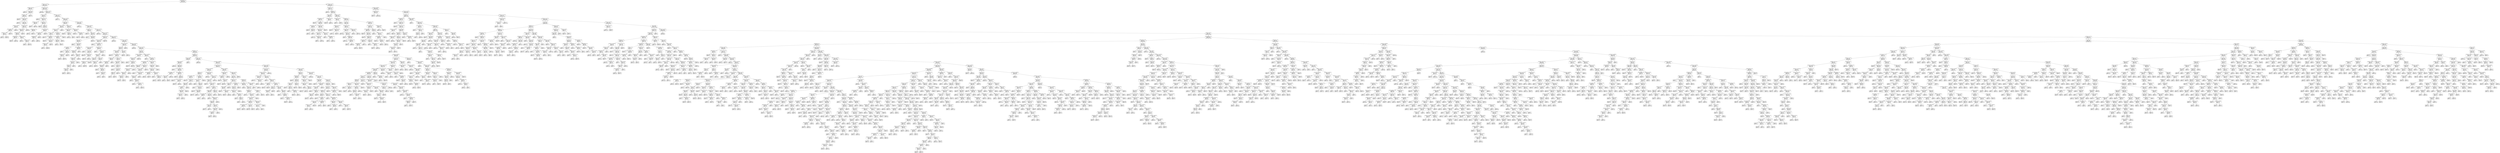 digraph Tree {
node [shape=box] ;
0 [label="TIME_MINUTE <= 0.5\ngini = 0.493\nsamples = 50000\nvalue = [27859, 22141]"] ;
1 [label="Unnamed: 0 <= 4140.5\ngini = 0.133\nsamples = 13520\nvalue = [12550, 970]"] ;
0 -> 1 [labeldistance=2.5, labelangle=45, headlabel="True"] ;
2 [label="Unnamed: 0 <= 452.0\ngini = 0.328\nsamples = 261\nvalue = [54, 207]"] ;
1 -> 2 ;
3 [label="gini = 0.0\nsamples = 15\nvalue = [15, 0]"] ;
2 -> 3 ;
4 [label="Latitude <= 49.285\ngini = 0.267\nsamples = 246\nvalue = [39, 207]"] ;
2 -> 4 ;
5 [label="TIME_HOUR <= 0.5\ngini = 0.24\nsamples = 229\nvalue = [32, 197]"] ;
4 -> 5 ;
6 [label="gini = 0.48\nsamples = 5\nvalue = [3, 2]"] ;
5 -> 6 ;
7 [label="Unnamed: 0 <= 1068.5\ngini = 0.225\nsamples = 224\nvalue = [29, 195]"] ;
5 -> 7 ;
8 [label="gini = 0.0\nsamples = 40\nvalue = [0, 40]"] ;
7 -> 8 ;
9 [label="Unnamed: 0 <= 2271.5\ngini = 0.266\nsamples = 184\nvalue = [29, 155]"] ;
7 -> 9 ;
10 [label="Unnamed: 0 <= 2001.0\ngini = 0.408\nsamples = 56\nvalue = [16, 40]"] ;
9 -> 10 ;
11 [label="DAY_OF_WEEK <= 3.5\ngini = 0.32\nsamples = 50\nvalue = [10, 40]"] ;
10 -> 11 ;
12 [label="Unnamed: 0 <= 1618.5\ngini = 0.17\nsamples = 32\nvalue = [3, 29]"] ;
11 -> 12 ;
13 [label="gini = 0.0\nsamples = 21\nvalue = [0, 21]"] ;
12 -> 13 ;
14 [label="gini = 0.397\nsamples = 11\nvalue = [3, 8]"] ;
12 -> 14 ;
15 [label="gini = 0.475\nsamples = 18\nvalue = [7, 11]"] ;
11 -> 15 ;
16 [label="gini = 0.0\nsamples = 6\nvalue = [6, 0]"] ;
10 -> 16 ;
17 [label="Longitude <= -123.089\ngini = 0.182\nsamples = 128\nvalue = [13, 115]"] ;
9 -> 17 ;
18 [label="Longitude <= -123.092\ngini = 0.284\nsamples = 76\nvalue = [13, 63]"] ;
17 -> 18 ;
19 [label="TIME_HOUR <= 16.5\ngini = 0.239\nsamples = 72\nvalue = [10, 62]"] ;
18 -> 19 ;
20 [label="TIME_HOUR <= 6.5\ngini = 0.085\nsamples = 45\nvalue = [2, 43]"] ;
19 -> 20 ;
21 [label="gini = 0.408\nsamples = 7\nvalue = [2, 5]"] ;
20 -> 21 ;
22 [label="gini = 0.0\nsamples = 38\nvalue = [0, 38]"] ;
20 -> 22 ;
23 [label="Unnamed: 0 <= 2466.0\ngini = 0.417\nsamples = 27\nvalue = [8, 19]"] ;
19 -> 23 ;
24 [label="gini = 0.0\nsamples = 6\nvalue = [0, 6]"] ;
23 -> 24 ;
25 [label="Unnamed: 0 <= 2504.5\ngini = 0.472\nsamples = 21\nvalue = [8, 13]"] ;
23 -> 25 ;
26 [label="gini = 0.0\nsamples = 2\nvalue = [2, 0]"] ;
25 -> 26 ;
27 [label="gini = 0.432\nsamples = 19\nvalue = [6, 13]"] ;
25 -> 27 ;
28 [label="gini = 0.375\nsamples = 4\nvalue = [3, 1]"] ;
18 -> 28 ;
29 [label="gini = 0.0\nsamples = 52\nvalue = [0, 52]"] ;
17 -> 29 ;
30 [label="gini = 0.484\nsamples = 17\nvalue = [7, 10]"] ;
4 -> 30 ;
31 [label="Unnamed: 0 <= 70016.5\ngini = 0.108\nsamples = 13259\nvalue = [12496, 763]"] ;
1 -> 31 ;
32 [label="gini = 0.0\nsamples = 1839\nvalue = [1839, 0]"] ;
31 -> 32 ;
33 [label="Unnamed: 0 <= 73338.5\ngini = 0.125\nsamples = 11420\nvalue = [10657, 763]"] ;
31 -> 33 ;
34 [label="Longitude <= -123.161\ngini = 0.251\nsamples = 177\nvalue = [26, 151]"] ;
33 -> 34 ;
35 [label="gini = 0.5\nsamples = 18\nvalue = [9, 9]"] ;
34 -> 35 ;
36 [label="Longitude <= -123.116\ngini = 0.191\nsamples = 159\nvalue = [17, 142]"] ;
34 -> 36 ;
37 [label="Longitude <= -123.151\ngini = 0.034\nsamples = 58\nvalue = [1, 57]"] ;
36 -> 37 ;
38 [label="gini = 0.32\nsamples = 5\nvalue = [1, 4]"] ;
37 -> 38 ;
39 [label="gini = 0.0\nsamples = 53\nvalue = [0, 53]"] ;
37 -> 39 ;
40 [label="Longitude <= -123.115\ngini = 0.267\nsamples = 101\nvalue = [16, 85]"] ;
36 -> 40 ;
41 [label="gini = 0.375\nsamples = 4\nvalue = [3, 1]"] ;
40 -> 41 ;
42 [label="MONTH <= 8.5\ngini = 0.232\nsamples = 97\nvalue = [13, 84]"] ;
40 -> 42 ;
43 [label="TIME_HOUR <= 18.5\ngini = 0.095\nsamples = 60\nvalue = [3, 57]"] ;
42 -> 43 ;
44 [label="gini = 0.0\nsamples = 43\nvalue = [0, 43]"] ;
43 -> 44 ;
45 [label="gini = 0.291\nsamples = 17\nvalue = [3, 14]"] ;
43 -> 45 ;
46 [label="Unnamed: 0 <= 72508.5\ngini = 0.394\nsamples = 37\nvalue = [10, 27]"] ;
42 -> 46 ;
47 [label="DAY_OF_MONTH <= 21.5\ngini = 0.278\nsamples = 30\nvalue = [5, 25]"] ;
46 -> 47 ;
48 [label="TIME_HOUR <= 3.0\ngini = 0.083\nsamples = 23\nvalue = [1, 22]"] ;
47 -> 48 ;
49 [label="gini = 0.0\nsamples = 1\nvalue = [1, 0]"] ;
48 -> 49 ;
50 [label="gini = 0.0\nsamples = 22\nvalue = [0, 22]"] ;
48 -> 50 ;
51 [label="gini = 0.49\nsamples = 7\nvalue = [4, 3]"] ;
47 -> 51 ;
52 [label="gini = 0.408\nsamples = 7\nvalue = [5, 2]"] ;
46 -> 52 ;
53 [label="Unnamed: 0 <= 137571.5\ngini = 0.103\nsamples = 11243\nvalue = [10631, 612]"] ;
33 -> 53 ;
54 [label="gini = 0.0\nsamples = 1777\nvalue = [1777, 0]"] ;
53 -> 54 ;
55 [label="Unnamed: 0 <= 142608.5\ngini = 0.121\nsamples = 9466\nvalue = [8854, 612]"] ;
53 -> 55 ;
56 [label="Longitude <= -123.106\ngini = 0.499\nsamples = 143\nvalue = [69, 74]"] ;
55 -> 56 ;
57 [label="Unnamed: 0 <= 142437.5\ngini = 0.466\nsamples = 81\nvalue = [51, 30]"] ;
56 -> 57 ;
58 [label="Unnamed: 0 <= 140317.0\ngini = 0.447\nsamples = 77\nvalue = [51, 26]"] ;
57 -> 58 ;
59 [label="Longitude <= -123.14\ngini = 0.5\nsamples = 41\nvalue = [21, 20]"] ;
58 -> 59 ;
60 [label="gini = 0.165\nsamples = 11\nvalue = [1, 10]"] ;
59 -> 60 ;
61 [label="DAY_OF_MONTH <= 7.5\ngini = 0.444\nsamples = 30\nvalue = [20, 10]"] ;
59 -> 61 ;
62 [label="gini = 0.278\nsamples = 6\nvalue = [1, 5]"] ;
61 -> 62 ;
63 [label="Unnamed: 0 <= 139937.5\ngini = 0.33\nsamples = 24\nvalue = [19, 5]"] ;
61 -> 63 ;
64 [label="Longitude <= -123.12\ngini = 0.245\nsamples = 21\nvalue = [18, 3]"] ;
63 -> 64 ;
65 [label="gini = 0.0\nsamples = 12\nvalue = [12, 0]"] ;
64 -> 65 ;
66 [label="gini = 0.444\nsamples = 9\nvalue = [6, 3]"] ;
64 -> 66 ;
67 [label="gini = 0.444\nsamples = 3\nvalue = [1, 2]"] ;
63 -> 67 ;
68 [label="DAY_OF_WEEK <= 5.5\ngini = 0.278\nsamples = 36\nvalue = [30, 6]"] ;
58 -> 68 ;
69 [label="DAY_OF_MONTH <= 25.5\ngini = 0.17\nsamples = 32\nvalue = [29, 3]"] ;
68 -> 69 ;
70 [label="MONTH <= 11.0\ngini = 0.069\nsamples = 28\nvalue = [27, 1]"] ;
69 -> 70 ;
71 [label="gini = 0.0\nsamples = 24\nvalue = [24, 0]"] ;
70 -> 71 ;
72 [label="gini = 0.375\nsamples = 4\nvalue = [3, 1]"] ;
70 -> 72 ;
73 [label="gini = 0.5\nsamples = 4\nvalue = [2, 2]"] ;
69 -> 73 ;
74 [label="gini = 0.375\nsamples = 4\nvalue = [1, 3]"] ;
68 -> 74 ;
75 [label="gini = 0.0\nsamples = 4\nvalue = [0, 4]"] ;
57 -> 75 ;
76 [label="Longitude <= -123.07\ngini = 0.412\nsamples = 62\nvalue = [18, 44]"] ;
56 -> 76 ;
77 [label="Unnamed: 0 <= 138560.5\ngini = 0.211\nsamples = 25\nvalue = [3, 22]"] ;
76 -> 77 ;
78 [label="gini = 0.444\nsamples = 3\nvalue = [2, 1]"] ;
77 -> 78 ;
79 [label="TIME_HOUR <= 21.5\ngini = 0.087\nsamples = 22\nvalue = [1, 21]"] ;
77 -> 79 ;
80 [label="gini = 0.0\nsamples = 20\nvalue = [0, 20]"] ;
79 -> 80 ;
81 [label="gini = 0.5\nsamples = 2\nvalue = [1, 1]"] ;
79 -> 81 ;
82 [label="Longitude <= -123.064\ngini = 0.482\nsamples = 37\nvalue = [15, 22]"] ;
76 -> 82 ;
83 [label="gini = 0.32\nsamples = 10\nvalue = [8, 2]"] ;
82 -> 83 ;
84 [label="DAY_OF_MONTH <= 16.0\ngini = 0.384\nsamples = 27\nvalue = [7, 20]"] ;
82 -> 84 ;
85 [label="gini = 0.124\nsamples = 15\nvalue = [1, 14]"] ;
84 -> 85 ;
86 [label="gini = 0.5\nsamples = 12\nvalue = [6, 6]"] ;
84 -> 86 ;
87 [label="Unnamed: 0 <= 182224.5\ngini = 0.109\nsamples = 9323\nvalue = [8785, 538]"] ;
55 -> 87 ;
88 [label="gini = 0.0\nsamples = 1014\nvalue = [1014, 0]"] ;
87 -> 88 ;
89 [label="Unnamed: 0 <= 186071.0\ngini = 0.121\nsamples = 8309\nvalue = [7771, 538]"] ;
87 -> 89 ;
90 [label="Longitude <= -123.171\ngini = 0.5\nsamples = 118\nvalue = [59, 59]"] ;
89 -> 90 ;
91 [label="gini = 0.142\nsamples = 13\nvalue = [12, 1]"] ;
90 -> 91 ;
92 [label="Latitude <= 49.212\ngini = 0.495\nsamples = 105\nvalue = [47, 58]"] ;
90 -> 92 ;
93 [label="gini = 0.0\nsamples = 7\nvalue = [7, 0]"] ;
92 -> 93 ;
94 [label="Latitude <= 49.281\ngini = 0.483\nsamples = 98\nvalue = [40, 58]"] ;
92 -> 94 ;
95 [label="Latitude <= 49.227\ngini = 0.45\nsamples = 82\nvalue = [28, 54]"] ;
94 -> 95 ;
96 [label="gini = 0.0\nsamples = 7\nvalue = [0, 7]"] ;
95 -> 96 ;
97 [label="Latitude <= 49.263\ngini = 0.468\nsamples = 75\nvalue = [28, 47]"] ;
95 -> 97 ;
98 [label="DAY_OF_MONTH <= 7.5\ngini = 0.5\nsamples = 38\nvalue = [19, 19]"] ;
97 -> 98 ;
99 [label="gini = 0.0\nsamples = 7\nvalue = [7, 0]"] ;
98 -> 99 ;
100 [label="TIME_HOUR <= 16.5\ngini = 0.475\nsamples = 31\nvalue = [12, 19]"] ;
98 -> 100 ;
101 [label="TIME_HOUR <= 8.5\ngini = 0.375\nsamples = 20\nvalue = [5, 15]"] ;
100 -> 101 ;
102 [label="gini = 0.48\nsamples = 5\nvalue = [3, 2]"] ;
101 -> 102 ;
103 [label="gini = 0.231\nsamples = 15\nvalue = [2, 13]"] ;
101 -> 103 ;
104 [label="gini = 0.463\nsamples = 11\nvalue = [7, 4]"] ;
100 -> 104 ;
105 [label="DAY_OF_MONTH <= 29.5\ngini = 0.368\nsamples = 37\nvalue = [9, 28]"] ;
97 -> 105 ;
106 [label="TIME_HOUR <= 0.5\ngini = 0.346\nsamples = 36\nvalue = [8, 28]"] ;
105 -> 106 ;
107 [label="gini = 0.0\nsamples = 1\nvalue = [1, 0]"] ;
106 -> 107 ;
108 [label="Latitude <= 49.28\ngini = 0.32\nsamples = 35\nvalue = [7, 28]"] ;
106 -> 108 ;
109 [label="Longitude <= -123.07\ngini = 0.384\nsamples = 27\nvalue = [7, 20]"] ;
108 -> 109 ;
110 [label="Latitude <= 49.279\ngini = 0.32\nsamples = 25\nvalue = [5, 20]"] ;
109 -> 110 ;
111 [label="MONTH <= 11.5\ngini = 0.278\nsamples = 24\nvalue = [4, 20]"] ;
110 -> 111 ;
112 [label="Latitude <= 49.268\ngini = 0.227\nsamples = 23\nvalue = [3, 20]"] ;
111 -> 112 ;
113 [label="gini = 0.42\nsamples = 10\nvalue = [3, 7]"] ;
112 -> 113 ;
114 [label="gini = 0.0\nsamples = 13\nvalue = [0, 13]"] ;
112 -> 114 ;
115 [label="gini = 0.0\nsamples = 1\nvalue = [1, 0]"] ;
111 -> 115 ;
116 [label="gini = 0.0\nsamples = 1\nvalue = [1, 0]"] ;
110 -> 116 ;
117 [label="gini = 0.0\nsamples = 2\nvalue = [2, 0]"] ;
109 -> 117 ;
118 [label="gini = 0.0\nsamples = 8\nvalue = [0, 8]"] ;
108 -> 118 ;
119 [label="gini = 0.0\nsamples = 1\nvalue = [1, 0]"] ;
105 -> 119 ;
120 [label="gini = 0.375\nsamples = 16\nvalue = [12, 4]"] ;
94 -> 120 ;
121 [label="Unnamed: 0 <= 218482.0\ngini = 0.11\nsamples = 8191\nvalue = [7712, 479]"] ;
89 -> 121 ;
122 [label="gini = 0.0\nsamples = 759\nvalue = [759, 0]"] ;
121 -> 122 ;
123 [label="Unnamed: 0 <= 223673.0\ngini = 0.121\nsamples = 7432\nvalue = [6953, 479]"] ;
121 -> 123 ;
124 [label="Longitude <= -123.059\ngini = 0.39\nsamples = 162\nvalue = [119, 43]"] ;
123 -> 124 ;
125 [label="Unnamed: 0 <= 218546.5\ngini = 0.357\nsamples = 146\nvalue = [112, 34]"] ;
124 -> 125 ;
126 [label="gini = 0.0\nsamples = 2\nvalue = [0, 2]"] ;
125 -> 126 ;
127 [label="DAY_OF_MONTH <= 9.5\ngini = 0.346\nsamples = 144\nvalue = [112, 32]"] ;
125 -> 127 ;
128 [label="Unnamed: 0 <= 219299.0\ngini = 0.454\nsamples = 46\nvalue = [30, 16]"] ;
127 -> 128 ;
129 [label="gini = 0.0\nsamples = 7\nvalue = [7, 0]"] ;
128 -> 129 ;
130 [label="Latitude <= 49.269\ngini = 0.484\nsamples = 39\nvalue = [23, 16]"] ;
128 -> 130 ;
131 [label="gini = 0.459\nsamples = 14\nvalue = [5, 9]"] ;
130 -> 131 ;
132 [label="Longitude <= -123.11\ngini = 0.403\nsamples = 25\nvalue = [18, 7]"] ;
130 -> 132 ;
133 [label="gini = 0.231\nsamples = 15\nvalue = [13, 2]"] ;
132 -> 133 ;
134 [label="gini = 0.5\nsamples = 10\nvalue = [5, 5]"] ;
132 -> 134 ;
135 [label="Longitude <= -123.182\ngini = 0.273\nsamples = 98\nvalue = [82, 16]"] ;
127 -> 135 ;
136 [label="gini = 0.0\nsamples = 1\nvalue = [0, 1]"] ;
135 -> 136 ;
137 [label="Unnamed: 0 <= 222175.0\ngini = 0.261\nsamples = 97\nvalue = [82, 15]"] ;
135 -> 137 ;
138 [label="Latitude <= 49.278\ngini = 0.314\nsamples = 77\nvalue = [62, 15]"] ;
137 -> 138 ;
139 [label="Latitude <= 49.276\ngini = 0.402\nsamples = 43\nvalue = [31, 12]"] ;
138 -> 139 ;
140 [label="TIME_HOUR <= 16.5\ngini = 0.32\nsamples = 35\nvalue = [28, 7]"] ;
139 -> 140 ;
141 [label="gini = 0.1\nsamples = 19\nvalue = [18, 1]"] ;
140 -> 141 ;
142 [label="gini = 0.469\nsamples = 16\nvalue = [10, 6]"] ;
140 -> 142 ;
143 [label="gini = 0.469\nsamples = 8\nvalue = [3, 5]"] ;
139 -> 143 ;
144 [label="Latitude <= 49.289\ngini = 0.161\nsamples = 34\nvalue = [31, 3]"] ;
138 -> 144 ;
145 [label="TIME_HOUR <= 16.5\ngini = 0.117\nsamples = 32\nvalue = [30, 2]"] ;
144 -> 145 ;
146 [label="gini = 0.0\nsamples = 18\nvalue = [18, 0]"] ;
145 -> 146 ;
147 [label="gini = 0.245\nsamples = 14\nvalue = [12, 2]"] ;
145 -> 147 ;
148 [label="gini = 0.5\nsamples = 2\nvalue = [1, 1]"] ;
144 -> 148 ;
149 [label="gini = 0.0\nsamples = 20\nvalue = [20, 0]"] ;
137 -> 149 ;
150 [label="gini = 0.492\nsamples = 16\nvalue = [7, 9]"] ;
124 -> 150 ;
151 [label="Unnamed: 0 <= 254874.5\ngini = 0.113\nsamples = 7270\nvalue = [6834, 436]"] ;
123 -> 151 ;
152 [label="gini = 0.0\nsamples = 799\nvalue = [799, 0]"] ;
151 -> 152 ;
153 [label="Unnamed: 0 <= 259235.0\ngini = 0.126\nsamples = 6471\nvalue = [6035, 436]"] ;
151 -> 153 ;
154 [label="Unnamed: 0 <= 258987.5\ngini = 0.481\nsamples = 122\nvalue = [73, 49]"] ;
153 -> 154 ;
155 [label="MONTH <= 10.5\ngini = 0.469\nsamples = 117\nvalue = [73, 44]"] ;
154 -> 155 ;
156 [label="Unnamed: 0 <= 255762.5\ngini = 0.488\nsamples = 95\nvalue = [55, 40]"] ;
155 -> 156 ;
157 [label="gini = 0.375\nsamples = 16\nvalue = [4, 12]"] ;
156 -> 157 ;
158 [label="DAY_OF_MONTH <= 14.5\ngini = 0.458\nsamples = 79\nvalue = [51, 28]"] ;
156 -> 158 ;
159 [label="Longitude <= -123.04\ngini = 0.307\nsamples = 37\nvalue = [30, 7]"] ;
158 -> 159 ;
160 [label="DAY_OF_WEEK <= 5.5\ngini = 0.278\nsamples = 36\nvalue = [30, 6]"] ;
159 -> 160 ;
161 [label="Latitude <= 49.244\ngini = 0.245\nsamples = 35\nvalue = [30, 5]"] ;
160 -> 161 ;
162 [label="gini = 0.49\nsamples = 7\nvalue = [4, 3]"] ;
161 -> 162 ;
163 [label="TIME_HOUR <= 1.5\ngini = 0.133\nsamples = 28\nvalue = [26, 2]"] ;
161 -> 163 ;
164 [label="gini = 0.5\nsamples = 2\nvalue = [1, 1]"] ;
163 -> 164 ;
165 [label="Latitude <= 49.292\ngini = 0.074\nsamples = 26\nvalue = [25, 1]"] ;
163 -> 165 ;
166 [label="gini = 0.0\nsamples = 24\nvalue = [24, 0]"] ;
165 -> 166 ;
167 [label="gini = 0.5\nsamples = 2\nvalue = [1, 1]"] ;
165 -> 167 ;
168 [label="gini = 0.0\nsamples = 1\nvalue = [0, 1]"] ;
160 -> 168 ;
169 [label="gini = 0.0\nsamples = 1\nvalue = [0, 1]"] ;
159 -> 169 ;
170 [label="Longitude <= -123.069\ngini = 0.5\nsamples = 42\nvalue = [21, 21]"] ;
158 -> 170 ;
171 [label="Latitude <= 49.236\ngini = 0.494\nsamples = 38\nvalue = [17, 21]"] ;
170 -> 171 ;
172 [label="gini = 0.0\nsamples = 4\nvalue = [0, 4]"] ;
171 -> 172 ;
173 [label="Latitude <= 49.25\ngini = 0.5\nsamples = 34\nvalue = [17, 17]"] ;
171 -> 173 ;
174 [label="gini = 0.0\nsamples = 3\nvalue = [3, 0]"] ;
173 -> 174 ;
175 [label="Latitude <= 49.279\ngini = 0.495\nsamples = 31\nvalue = [14, 17]"] ;
173 -> 175 ;
176 [label="MONTH <= 4.5\ngini = 0.444\nsamples = 21\nvalue = [7, 14]"] ;
175 -> 176 ;
177 [label="gini = 0.49\nsamples = 7\nvalue = [4, 3]"] ;
176 -> 177 ;
178 [label="gini = 0.337\nsamples = 14\nvalue = [3, 11]"] ;
176 -> 178 ;
179 [label="gini = 0.42\nsamples = 10\nvalue = [7, 3]"] ;
175 -> 179 ;
180 [label="gini = 0.0\nsamples = 4\nvalue = [4, 0]"] ;
170 -> 180 ;
181 [label="Latitude <= 49.241\ngini = 0.298\nsamples = 22\nvalue = [18, 4]"] ;
155 -> 181 ;
182 [label="gini = 0.494\nsamples = 9\nvalue = [5, 4]"] ;
181 -> 182 ;
183 [label="gini = 0.0\nsamples = 13\nvalue = [13, 0]"] ;
181 -> 183 ;
184 [label="gini = 0.0\nsamples = 5\nvalue = [0, 5]"] ;
154 -> 184 ;
185 [label="Unnamed: 0 <= 282791.5\ngini = 0.114\nsamples = 6349\nvalue = [5962, 387]"] ;
153 -> 185 ;
186 [label="gini = 0.0\nsamples = 545\nvalue = [545, 0]"] ;
185 -> 186 ;
187 [label="Unnamed: 0 <= 291435.0\ngini = 0.124\nsamples = 5804\nvalue = [5417, 387]"] ;
185 -> 187 ;
188 [label="Latitude <= 49.241\ngini = 0.328\nsamples = 242\nvalue = [192, 50]"] ;
187 -> 188 ;
189 [label="Unnamed: 0 <= 288639.5\ngini = 0.468\nsamples = 51\nvalue = [32, 19]"] ;
188 -> 189 ;
190 [label="Longitude <= -123.152\ngini = 0.375\nsamples = 36\nvalue = [27, 9]"] ;
189 -> 190 ;
191 [label="gini = 0.0\nsamples = 1\nvalue = [0, 1]"] ;
190 -> 191 ;
192 [label="TIME_HOUR <= 15.5\ngini = 0.353\nsamples = 35\nvalue = [27, 8]"] ;
190 -> 192 ;
193 [label="gini = 0.188\nsamples = 19\nvalue = [17, 2]"] ;
192 -> 193 ;
194 [label="gini = 0.469\nsamples = 16\nvalue = [10, 6]"] ;
192 -> 194 ;
195 [label="gini = 0.444\nsamples = 15\nvalue = [5, 10]"] ;
189 -> 195 ;
196 [label="Unnamed: 0 <= 282893.5\ngini = 0.272\nsamples = 191\nvalue = [160, 31]"] ;
188 -> 196 ;
197 [label="gini = 0.0\nsamples = 2\nvalue = [0, 2]"] ;
196 -> 197 ;
198 [label="DAY_OF_WEEK <= 3.5\ngini = 0.26\nsamples = 189\nvalue = [160, 29]"] ;
196 -> 198 ;
199 [label="DAY_OF_MONTH <= 22.5\ngini = 0.348\nsamples = 98\nvalue = [76, 22]"] ;
198 -> 199 ;
200 [label="Latitude <= 49.275\ngini = 0.222\nsamples = 63\nvalue = [55, 8]"] ;
199 -> 200 ;
201 [label="Longitude <= -123.098\ngini = 0.375\nsamples = 32\nvalue = [24, 8]"] ;
200 -> 201 ;
202 [label="Longitude <= -123.11\ngini = 0.454\nsamples = 23\nvalue = [15, 8]"] ;
201 -> 202 ;
203 [label="TIME_HOUR <= 18.5\ngini = 0.408\nsamples = 21\nvalue = [15, 6]"] ;
202 -> 203 ;
204 [label="gini = 0.305\nsamples = 16\nvalue = [13, 3]"] ;
203 -> 204 ;
205 [label="gini = 0.48\nsamples = 5\nvalue = [2, 3]"] ;
203 -> 205 ;
206 [label="gini = 0.0\nsamples = 2\nvalue = [0, 2]"] ;
202 -> 206 ;
207 [label="gini = 0.0\nsamples = 9\nvalue = [9, 0]"] ;
201 -> 207 ;
208 [label="gini = 0.0\nsamples = 31\nvalue = [31, 0]"] ;
200 -> 208 ;
209 [label="Longitude <= -123.071\ngini = 0.48\nsamples = 35\nvalue = [21, 14]"] ;
199 -> 209 ;
210 [label="Unnamed: 0 <= 283252.0\ngini = 0.444\nsamples = 30\nvalue = [20, 10]"] ;
209 -> 210 ;
211 [label="gini = 0.0\nsamples = 1\nvalue = [0, 1]"] ;
210 -> 211 ;
212 [label="Unnamed: 0 <= 291095.5\ngini = 0.428\nsamples = 29\nvalue = [20, 9]"] ;
210 -> 212 ;
213 [label="Longitude <= -123.13\ngini = 0.408\nsamples = 28\nvalue = [20, 8]"] ;
212 -> 213 ;
214 [label="gini = 0.0\nsamples = 6\nvalue = [6, 0]"] ;
213 -> 214 ;
215 [label="Longitude <= -123.12\ngini = 0.463\nsamples = 22\nvalue = [14, 8]"] ;
213 -> 215 ;
216 [label="gini = 0.0\nsamples = 2\nvalue = [0, 2]"] ;
215 -> 216 ;
217 [label="DAY_OF_MONTH <= 24.5\ngini = 0.42\nsamples = 20\nvalue = [14, 6]"] ;
215 -> 217 ;
218 [label="gini = 0.5\nsamples = 8\nvalue = [4, 4]"] ;
217 -> 218 ;
219 [label="gini = 0.278\nsamples = 12\nvalue = [10, 2]"] ;
217 -> 219 ;
220 [label="gini = 0.0\nsamples = 1\nvalue = [0, 1]"] ;
212 -> 220 ;
221 [label="gini = 0.32\nsamples = 5\nvalue = [1, 4]"] ;
209 -> 221 ;
222 [label="Unnamed: 0 <= 291401.0\ngini = 0.142\nsamples = 91\nvalue = [84, 7]"] ;
198 -> 222 ;
223 [label="Latitude <= 49.306\ngini = 0.124\nsamples = 90\nvalue = [84, 6]"] ;
222 -> 223 ;
224 [label="Longitude <= -123.104\ngini = 0.106\nsamples = 89\nvalue = [84, 5]"] ;
223 -> 224 ;
225 [label="DAY_OF_MONTH <= 30.5\ngini = 0.031\nsamples = 63\nvalue = [62, 1]"] ;
224 -> 225 ;
226 [label="gini = 0.0\nsamples = 60\nvalue = [60, 0]"] ;
225 -> 226 ;
227 [label="gini = 0.444\nsamples = 3\nvalue = [2, 1]"] ;
225 -> 227 ;
228 [label="Longitude <= -123.101\ngini = 0.26\nsamples = 26\nvalue = [22, 4]"] ;
224 -> 228 ;
229 [label="gini = 0.0\nsamples = 1\nvalue = [0, 1]"] ;
228 -> 229 ;
230 [label="TIME_HOUR <= 16.0\ngini = 0.211\nsamples = 25\nvalue = [22, 3]"] ;
228 -> 230 ;
231 [label="gini = 0.0\nsamples = 16\nvalue = [16, 0]"] ;
230 -> 231 ;
232 [label="gini = 0.444\nsamples = 9\nvalue = [6, 3]"] ;
230 -> 232 ;
233 [label="gini = 0.0\nsamples = 1\nvalue = [0, 1]"] ;
223 -> 233 ;
234 [label="gini = 0.0\nsamples = 1\nvalue = [0, 1]"] ;
222 -> 234 ;
235 [label="TIME_HOUR <= 17.5\ngini = 0.114\nsamples = 5562\nvalue = [5225, 337]"] ;
187 -> 235 ;
236 [label="TIME_HOUR <= 0.5\ngini = 0.143\nsamples = 3227\nvalue = [2977, 250]"] ;
235 -> 236 ;
237 [label="Latitude <= 49.305\ngini = 0.028\nsamples = 491\nvalue = [484, 7]"] ;
236 -> 237 ;
238 [label="Latitude <= 49.259\ngini = 0.024\nsamples = 490\nvalue = [484, 6]"] ;
237 -> 238 ;
239 [label="gini = 0.0\nsamples = 202\nvalue = [202, 0]"] ;
238 -> 239 ;
240 [label="Latitude <= 49.26\ngini = 0.041\nsamples = 288\nvalue = [282, 6]"] ;
238 -> 240 ;
241 [label="gini = 0.0\nsamples = 1\nvalue = [0, 1]"] ;
240 -> 241 ;
242 [label="DAY_OF_MONTH <= 16.5\ngini = 0.034\nsamples = 287\nvalue = [282, 5]"] ;
240 -> 242 ;
243 [label="DAY_OF_WEEK <= 0.5\ngini = 0.011\nsamples = 175\nvalue = [174, 1]"] ;
242 -> 243 ;
244 [label="Latitude <= 49.283\ngini = 0.087\nsamples = 22\nvalue = [21, 1]"] ;
243 -> 244 ;
245 [label="gini = 0.0\nsamples = 15\nvalue = [15, 0]"] ;
244 -> 245 ;
246 [label="gini = 0.245\nsamples = 7\nvalue = [6, 1]"] ;
244 -> 246 ;
247 [label="gini = 0.0\nsamples = 153\nvalue = [153, 0]"] ;
243 -> 247 ;
248 [label="DAY_OF_MONTH <= 17.5\ngini = 0.069\nsamples = 112\nvalue = [108, 4]"] ;
242 -> 248 ;
249 [label="gini = 0.32\nsamples = 10\nvalue = [8, 2]"] ;
248 -> 249 ;
250 [label="MONTH <= 1.5\ngini = 0.038\nsamples = 102\nvalue = [100, 2]"] ;
248 -> 250 ;
251 [label="gini = 0.198\nsamples = 9\nvalue = [8, 1]"] ;
250 -> 251 ;
252 [label="Unnamed: 0 <= 344240.0\ngini = 0.021\nsamples = 93\nvalue = [92, 1]"] ;
250 -> 252 ;
253 [label="gini = 0.165\nsamples = 11\nvalue = [10, 1]"] ;
252 -> 253 ;
254 [label="gini = 0.0\nsamples = 82\nvalue = [82, 0]"] ;
252 -> 254 ;
255 [label="gini = 0.0\nsamples = 1\nvalue = [0, 1]"] ;
237 -> 255 ;
256 [label="Unnamed: 0 <= 310732.0\ngini = 0.162\nsamples = 2736\nvalue = [2493, 243]"] ;
236 -> 256 ;
257 [label="gini = 0.0\nsamples = 239\nvalue = [239, 0]"] ;
256 -> 257 ;
258 [label="Unnamed: 0 <= 388959.0\ngini = 0.176\nsamples = 2497\nvalue = [2254, 243]"] ;
256 -> 258 ;
259 [label="Unnamed: 0 <= 365232.5\ngini = 0.247\nsamples = 937\nvalue = [802, 135]"] ;
258 -> 259 ;
260 [label="Unnamed: 0 <= 320831.5\ngini = 0.174\nsamples = 624\nvalue = [564, 60]"] ;
259 -> 260 ;
261 [label="MONTH <= 6.5\ngini = 0.377\nsamples = 127\nvalue = [95, 32]"] ;
260 -> 261 ;
262 [label="DAY_OF_MONTH <= 9.5\ngini = 0.477\nsamples = 61\nvalue = [37, 24]"] ;
261 -> 262 ;
263 [label="gini = 0.198\nsamples = 18\nvalue = [16, 2]"] ;
262 -> 263 ;
264 [label="Latitude <= 49.284\ngini = 0.5\nsamples = 43\nvalue = [21, 22]"] ;
262 -> 264 ;
265 [label="Latitude <= 49.28\ngini = 0.492\nsamples = 39\nvalue = [17, 22]"] ;
264 -> 265 ;
266 [label="DAY_OF_WEEK <= 4.0\ngini = 0.5\nsamples = 34\nvalue = [17, 17]"] ;
265 -> 266 ;
267 [label="Latitude <= 49.278\ngini = 0.469\nsamples = 24\nvalue = [9, 15]"] ;
266 -> 267 ;
268 [label="Longitude <= -123.142\ngini = 0.434\nsamples = 22\nvalue = [7, 15]"] ;
267 -> 268 ;
269 [label="gini = 0.49\nsamples = 7\nvalue = [4, 3]"] ;
268 -> 269 ;
270 [label="gini = 0.32\nsamples = 15\nvalue = [3, 12]"] ;
268 -> 270 ;
271 [label="gini = 0.0\nsamples = 2\nvalue = [2, 0]"] ;
267 -> 271 ;
272 [label="gini = 0.32\nsamples = 10\nvalue = [8, 2]"] ;
266 -> 272 ;
273 [label="gini = 0.0\nsamples = 5\nvalue = [0, 5]"] ;
265 -> 273 ;
274 [label="gini = 0.0\nsamples = 4\nvalue = [4, 0]"] ;
264 -> 274 ;
275 [label="DAY_OF_WEEK <= 5.5\ngini = 0.213\nsamples = 66\nvalue = [58, 8]"] ;
261 -> 275 ;
276 [label="Unnamed: 0 <= 310946.0\ngini = 0.15\nsamples = 61\nvalue = [56, 5]"] ;
275 -> 276 ;
277 [label="gini = 0.0\nsamples = 1\nvalue = [0, 1]"] ;
276 -> 277 ;
278 [label="Latitude <= 49.21\ngini = 0.124\nsamples = 60\nvalue = [56, 4]"] ;
276 -> 278 ;
279 [label="gini = 0.0\nsamples = 1\nvalue = [0, 1]"] ;
278 -> 279 ;
280 [label="Longitude <= -123.171\ngini = 0.097\nsamples = 59\nvalue = [56, 3]"] ;
278 -> 280 ;
281 [label="gini = 0.444\nsamples = 3\nvalue = [2, 1]"] ;
280 -> 281 ;
282 [label="Latitude <= 49.257\ngini = 0.069\nsamples = 56\nvalue = [54, 2]"] ;
280 -> 282 ;
283 [label="gini = 0.188\nsamples = 19\nvalue = [17, 2]"] ;
282 -> 283 ;
284 [label="gini = 0.0\nsamples = 37\nvalue = [37, 0]"] ;
282 -> 284 ;
285 [label="gini = 0.48\nsamples = 5\nvalue = [2, 3]"] ;
275 -> 285 ;
286 [label="Unnamed: 0 <= 337881.5\ngini = 0.106\nsamples = 497\nvalue = [469, 28]"] ;
260 -> 286 ;
287 [label="gini = 0.0\nsamples = 199\nvalue = [199, 0]"] ;
286 -> 287 ;
288 [label="Unnamed: 0 <= 349754.5\ngini = 0.17\nsamples = 298\nvalue = [270, 28]"] ;
286 -> 288 ;
289 [label="Latitude <= 49.213\ngini = 0.31\nsamples = 146\nvalue = [118, 28]"] ;
288 -> 289 ;
290 [label="gini = 0.375\nsamples = 4\nvalue = [1, 3]"] ;
289 -> 290 ;
291 [label="Unnamed: 0 <= 338050.0\ngini = 0.29\nsamples = 142\nvalue = [117, 25]"] ;
289 -> 291 ;
292 [label="gini = 0.48\nsamples = 5\nvalue = [2, 3]"] ;
291 -> 292 ;
293 [label="DAY_OF_MONTH <= 19.5\ngini = 0.27\nsamples = 137\nvalue = [115, 22]"] ;
291 -> 293 ;
294 [label="Latitude <= 49.238\ngini = 0.328\nsamples = 92\nvalue = [73, 19]"] ;
293 -> 294 ;
295 [label="DAY_OF_MONTH <= 1.5\ngini = 0.087\nsamples = 22\nvalue = [21, 1]"] ;
294 -> 295 ;
296 [label="gini = 0.0\nsamples = 1\nvalue = [0, 1]"] ;
295 -> 296 ;
297 [label="gini = 0.0\nsamples = 21\nvalue = [21, 0]"] ;
295 -> 297 ;
298 [label="Latitude <= 49.24\ngini = 0.382\nsamples = 70\nvalue = [52, 18]"] ;
294 -> 298 ;
299 [label="gini = 0.0\nsamples = 3\nvalue = [0, 3]"] ;
298 -> 299 ;
300 [label="Longitude <= -123.047\ngini = 0.348\nsamples = 67\nvalue = [52, 15]"] ;
298 -> 300 ;
301 [label="Latitude <= 49.277\ngini = 0.305\nsamples = 64\nvalue = [52, 12]"] ;
300 -> 301 ;
302 [label="Latitude <= 49.261\ngini = 0.124\nsamples = 30\nvalue = [28, 2]"] ;
301 -> 302 ;
303 [label="gini = 0.26\nsamples = 13\nvalue = [11, 2]"] ;
302 -> 303 ;
304 [label="gini = 0.0\nsamples = 17\nvalue = [17, 0]"] ;
302 -> 304 ;
305 [label="Latitude <= 49.285\ngini = 0.415\nsamples = 34\nvalue = [24, 10]"] ;
301 -> 305 ;
306 [label="Latitude <= 49.284\ngini = 0.486\nsamples = 24\nvalue = [14, 10]"] ;
305 -> 306 ;
307 [label="DAY_OF_WEEK <= 2.5\ngini = 0.444\nsamples = 21\nvalue = [14, 7]"] ;
306 -> 307 ;
308 [label="gini = 0.198\nsamples = 9\nvalue = [8, 1]"] ;
307 -> 308 ;
309 [label="gini = 0.5\nsamples = 12\nvalue = [6, 6]"] ;
307 -> 309 ;
310 [label="gini = 0.0\nsamples = 3\nvalue = [0, 3]"] ;
306 -> 310 ;
311 [label="gini = 0.0\nsamples = 10\nvalue = [10, 0]"] ;
305 -> 311 ;
312 [label="gini = 0.0\nsamples = 3\nvalue = [0, 3]"] ;
300 -> 312 ;
313 [label="MONTH <= 10.5\ngini = 0.124\nsamples = 45\nvalue = [42, 3]"] ;
293 -> 313 ;
314 [label="gini = 0.0\nsamples = 31\nvalue = [31, 0]"] ;
313 -> 314 ;
315 [label="gini = 0.337\nsamples = 14\nvalue = [11, 3]"] ;
313 -> 315 ;
316 [label="gini = 0.0\nsamples = 152\nvalue = [152, 0]"] ;
288 -> 316 ;
317 [label="Unnamed: 0 <= 369552.0\ngini = 0.364\nsamples = 313\nvalue = [238, 75]"] ;
259 -> 317 ;
318 [label="Longitude <= -123.062\ngini = 0.499\nsamples = 40\nvalue = [21, 19]"] ;
317 -> 318 ;
319 [label="DAY_OF_MONTH <= 9.5\ngini = 0.472\nsamples = 34\nvalue = [21, 13]"] ;
318 -> 319 ;
320 [label="gini = 0.444\nsamples = 12\nvalue = [4, 8]"] ;
319 -> 320 ;
321 [label="Latitude <= 49.235\ngini = 0.351\nsamples = 22\nvalue = [17, 5]"] ;
319 -> 321 ;
322 [label="gini = 0.444\nsamples = 3\nvalue = [1, 2]"] ;
321 -> 322 ;
323 [label="gini = 0.266\nsamples = 19\nvalue = [16, 3]"] ;
321 -> 323 ;
324 [label="gini = 0.0\nsamples = 6\nvalue = [0, 6]"] ;
318 -> 324 ;
325 [label="Longitude <= -123.026\ngini = 0.326\nsamples = 273\nvalue = [217, 56]"] ;
317 -> 325 ;
326 [label="YEAR <= 2012.5\ngini = 0.316\nsamples = 270\nvalue = [217, 53]"] ;
325 -> 326 ;
327 [label="Longitude <= -123.105\ngini = 0.213\nsamples = 132\nvalue = [116, 16]"] ;
326 -> 327 ;
328 [label="Latitude <= 49.288\ngini = 0.1\nsamples = 76\nvalue = [72, 4]"] ;
327 -> 328 ;
329 [label="Latitude <= 49.227\ngini = 0.056\nsamples = 69\nvalue = [67, 2]"] ;
328 -> 329 ;
330 [label="gini = 0.375\nsamples = 4\nvalue = [3, 1]"] ;
329 -> 330 ;
331 [label="Unnamed: 0 <= 370261.0\ngini = 0.03\nsamples = 65\nvalue = [64, 1]"] ;
329 -> 331 ;
332 [label="gini = 0.278\nsamples = 6\nvalue = [5, 1]"] ;
331 -> 332 ;
333 [label="gini = 0.0\nsamples = 59\nvalue = [59, 0]"] ;
331 -> 333 ;
334 [label="gini = 0.408\nsamples = 7\nvalue = [5, 2]"] ;
328 -> 334 ;
335 [label="DAY_OF_MONTH <= 19.5\ngini = 0.337\nsamples = 56\nvalue = [44, 12]"] ;
327 -> 335 ;
336 [label="MONTH <= 10.5\ngini = 0.224\nsamples = 39\nvalue = [34, 5]"] ;
335 -> 336 ;
337 [label="Longitude <= -123.104\ngini = 0.157\nsamples = 35\nvalue = [32, 3]"] ;
336 -> 337 ;
338 [label="gini = 0.0\nsamples = 1\nvalue = [0, 1]"] ;
337 -> 338 ;
339 [label="DAY_OF_WEEK <= 0.5\ngini = 0.111\nsamples = 34\nvalue = [32, 2]"] ;
337 -> 339 ;
340 [label="gini = 0.5\nsamples = 2\nvalue = [1, 1]"] ;
339 -> 340 ;
341 [label="MONTH <= 1.5\ngini = 0.061\nsamples = 32\nvalue = [31, 1]"] ;
339 -> 341 ;
342 [label="gini = 0.0\nsamples = 1\nvalue = [0, 1]"] ;
341 -> 342 ;
343 [label="gini = 0.0\nsamples = 31\nvalue = [31, 0]"] ;
341 -> 343 ;
344 [label="gini = 0.5\nsamples = 4\nvalue = [2, 2]"] ;
336 -> 344 ;
345 [label="gini = 0.484\nsamples = 17\nvalue = [10, 7]"] ;
335 -> 345 ;
346 [label="MONTH <= 10.5\ngini = 0.392\nsamples = 138\nvalue = [101, 37]"] ;
326 -> 346 ;
347 [label="DAY_OF_MONTH <= 3.5\ngini = 0.428\nsamples = 116\nvalue = [80, 36]"] ;
346 -> 347 ;
348 [label="gini = 0.0\nsamples = 8\nvalue = [8, 0]"] ;
347 -> 348 ;
349 [label="Latitude <= 49.28\ngini = 0.444\nsamples = 108\nvalue = [72, 36]"] ;
347 -> 349 ;
350 [label="TIME_HOUR <= 5.0\ngini = 0.408\nsamples = 84\nvalue = [60, 24]"] ;
349 -> 350 ;
351 [label="gini = 0.0\nsamples = 12\nvalue = [12, 0]"] ;
350 -> 351 ;
352 [label="Unnamed: 0 <= 388777.0\ngini = 0.444\nsamples = 72\nvalue = [48, 24]"] ;
350 -> 352 ;
353 [label="Unnamed: 0 <= 385892.5\ngini = 0.431\nsamples = 70\nvalue = [48, 22]"] ;
352 -> 353 ;
354 [label="DAY_OF_MONTH <= 20.5\ngini = 0.478\nsamples = 48\nvalue = [29, 19]"] ;
353 -> 354 ;
355 [label="DAY_OF_MONTH <= 10.5\ngini = 0.497\nsamples = 26\nvalue = [12, 14]"] ;
354 -> 355 ;
356 [label="gini = 0.397\nsamples = 11\nvalue = [8, 3]"] ;
355 -> 356 ;
357 [label="gini = 0.391\nsamples = 15\nvalue = [4, 11]"] ;
355 -> 357 ;
358 [label="Latitude <= 49.274\ngini = 0.351\nsamples = 22\nvalue = [17, 5]"] ;
354 -> 358 ;
359 [label="gini = 0.266\nsamples = 19\nvalue = [16, 3]"] ;
358 -> 359 ;
360 [label="gini = 0.444\nsamples = 3\nvalue = [1, 2]"] ;
358 -> 360 ;
361 [label="Longitude <= -123.039\ngini = 0.236\nsamples = 22\nvalue = [19, 3]"] ;
353 -> 361 ;
362 [label="Unnamed: 0 <= 388633.5\ngini = 0.172\nsamples = 21\nvalue = [19, 2]"] ;
361 -> 362 ;
363 [label="gini = 0.1\nsamples = 19\nvalue = [18, 1]"] ;
362 -> 363 ;
364 [label="gini = 0.5\nsamples = 2\nvalue = [1, 1]"] ;
362 -> 364 ;
365 [label="gini = 0.0\nsamples = 1\nvalue = [0, 1]"] ;
361 -> 365 ;
366 [label="gini = 0.0\nsamples = 2\nvalue = [0, 2]"] ;
352 -> 366 ;
367 [label="TIME_HOUR <= 8.5\ngini = 0.5\nsamples = 24\nvalue = [12, 12]"] ;
349 -> 367 ;
368 [label="gini = 0.0\nsamples = 7\nvalue = [0, 7]"] ;
367 -> 368 ;
369 [label="gini = 0.415\nsamples = 17\nvalue = [12, 5]"] ;
367 -> 369 ;
370 [label="Unnamed: 0 <= 380344.0\ngini = 0.087\nsamples = 22\nvalue = [21, 1]"] ;
346 -> 370 ;
371 [label="gini = 0.5\nsamples = 2\nvalue = [1, 1]"] ;
370 -> 371 ;
372 [label="gini = 0.0\nsamples = 20\nvalue = [20, 0]"] ;
370 -> 372 ;
373 [label="gini = 0.0\nsamples = 3\nvalue = [0, 3]"] ;
325 -> 373 ;
374 [label="Unnamed: 0 <= 466792.5\ngini = 0.129\nsamples = 1560\nvalue = [1452, 108]"] ;
258 -> 374 ;
375 [label="Unnamed: 0 <= 419873.0\ngini = 0.056\nsamples = 871\nvalue = [846, 25]"] ;
374 -> 375 ;
376 [label="Unnamed: 0 <= 411265.0\ngini = 0.131\nsamples = 355\nvalue = [330, 25]"] ;
375 -> 376 ;
377 [label="Unnamed: 0 <= 407573.5\ngini = 0.016\nsamples = 246\nvalue = [244, 2]"] ;
376 -> 377 ;
378 [label="gini = 0.0\nsamples = 210\nvalue = [210, 0]"] ;
377 -> 378 ;
379 [label="Unnamed: 0 <= 407701.0\ngini = 0.105\nsamples = 36\nvalue = [34, 2]"] ;
377 -> 379 ;
380 [label="gini = 0.0\nsamples = 2\nvalue = [0, 2]"] ;
379 -> 380 ;
381 [label="gini = 0.0\nsamples = 34\nvalue = [34, 0]"] ;
379 -> 381 ;
382 [label="Unnamed: 0 <= 411404.5\ngini = 0.333\nsamples = 109\nvalue = [86, 23]"] ;
376 -> 382 ;
383 [label="gini = 0.0\nsamples = 2\nvalue = [0, 2]"] ;
382 -> 383 ;
384 [label="Longitude <= -123.128\ngini = 0.315\nsamples = 107\nvalue = [86, 21]"] ;
382 -> 384 ;
385 [label="DAY_OF_MONTH <= 14.5\ngini = 0.49\nsamples = 21\nvalue = [12, 9]"] ;
384 -> 385 ;
386 [label="gini = 0.444\nsamples = 12\nvalue = [4, 8]"] ;
385 -> 386 ;
387 [label="gini = 0.198\nsamples = 9\nvalue = [8, 1]"] ;
385 -> 387 ;
388 [label="DAY_OF_MONTH <= 19.5\ngini = 0.24\nsamples = 86\nvalue = [74, 12]"] ;
384 -> 388 ;
389 [label="MONTH <= 9.5\ngini = 0.115\nsamples = 49\nvalue = [46, 3]"] ;
388 -> 389 ;
390 [label="Latitude <= 49.229\ngini = 0.046\nsamples = 42\nvalue = [41, 1]"] ;
389 -> 390 ;
391 [label="gini = 0.32\nsamples = 5\nvalue = [4, 1]"] ;
390 -> 391 ;
392 [label="gini = 0.0\nsamples = 37\nvalue = [37, 0]"] ;
390 -> 392 ;
393 [label="gini = 0.408\nsamples = 7\nvalue = [5, 2]"] ;
389 -> 393 ;
394 [label="Unnamed: 0 <= 412475.0\ngini = 0.368\nsamples = 37\nvalue = [28, 9]"] ;
388 -> 394 ;
395 [label="gini = 0.0\nsamples = 4\nvalue = [0, 4]"] ;
394 -> 395 ;
396 [label="Latitude <= 49.217\ngini = 0.257\nsamples = 33\nvalue = [28, 5]"] ;
394 -> 396 ;
397 [label="gini = 0.0\nsamples = 1\nvalue = [0, 1]"] ;
396 -> 397 ;
398 [label="DAY_OF_WEEK <= 1.5\ngini = 0.219\nsamples = 32\nvalue = [28, 4]"] ;
396 -> 398 ;
399 [label="gini = 0.49\nsamples = 7\nvalue = [4, 3]"] ;
398 -> 399 ;
400 [label="DAY_OF_MONTH <= 20.5\ngini = 0.077\nsamples = 25\nvalue = [24, 1]"] ;
398 -> 400 ;
401 [label="gini = 0.278\nsamples = 6\nvalue = [5, 1]"] ;
400 -> 401 ;
402 [label="gini = 0.0\nsamples = 19\nvalue = [19, 0]"] ;
400 -> 402 ;
403 [label="gini = 0.0\nsamples = 516\nvalue = [516, 0]"] ;
375 -> 403 ;
404 [label="Unnamed: 0 <= 475000.5\ngini = 0.212\nsamples = 689\nvalue = [606, 83]"] ;
374 -> 404 ;
405 [label="Latitude <= 49.27\ngini = 0.47\nsamples = 106\nvalue = [66, 40]"] ;
404 -> 405 ;
406 [label="TIME_HOUR <= 6.5\ngini = 0.499\nsamples = 59\nvalue = [28, 31]"] ;
405 -> 406 ;
407 [label="gini = 0.32\nsamples = 10\nvalue = [8, 2]"] ;
406 -> 407 ;
408 [label="MONTH <= 8.5\ngini = 0.483\nsamples = 49\nvalue = [20, 29]"] ;
406 -> 408 ;
409 [label="Latitude <= 49.232\ngini = 0.4\nsamples = 29\nvalue = [8, 21]"] ;
408 -> 409 ;
410 [label="gini = 0.32\nsamples = 5\nvalue = [4, 1]"] ;
409 -> 410 ;
411 [label="MONTH <= 1.5\ngini = 0.278\nsamples = 24\nvalue = [4, 20]"] ;
409 -> 411 ;
412 [label="gini = 0.0\nsamples = 1\nvalue = [1, 0]"] ;
411 -> 412 ;
413 [label="DAY_OF_MONTH <= 17.5\ngini = 0.227\nsamples = 23\nvalue = [3, 20]"] ;
411 -> 413 ;
414 [label="gini = 0.375\nsamples = 12\nvalue = [3, 9]"] ;
413 -> 414 ;
415 [label="gini = 0.0\nsamples = 11\nvalue = [0, 11]"] ;
413 -> 415 ;
416 [label="MONTH <= 10.5\ngini = 0.48\nsamples = 20\nvalue = [12, 8]"] ;
408 -> 416 ;
417 [label="gini = 0.355\nsamples = 13\nvalue = [10, 3]"] ;
416 -> 417 ;
418 [label="gini = 0.408\nsamples = 7\nvalue = [2, 5]"] ;
416 -> 418 ;
419 [label="Unnamed: 0 <= 473881.0\ngini = 0.31\nsamples = 47\nvalue = [38, 9]"] ;
405 -> 419 ;
420 [label="Longitude <= -123.044\ngini = 0.214\nsamples = 41\nvalue = [36, 5]"] ;
419 -> 420 ;
421 [label="Unnamed: 0 <= 467066.0\ngini = 0.18\nsamples = 40\nvalue = [36, 4]"] ;
420 -> 421 ;
422 [label="gini = 0.0\nsamples = 1\nvalue = [0, 1]"] ;
421 -> 422 ;
423 [label="MONTH <= 4.5\ngini = 0.142\nsamples = 39\nvalue = [36, 3]"] ;
421 -> 423 ;
424 [label="gini = 0.397\nsamples = 11\nvalue = [8, 3]"] ;
423 -> 424 ;
425 [label="gini = 0.0\nsamples = 28\nvalue = [28, 0]"] ;
423 -> 425 ;
426 [label="gini = 0.0\nsamples = 1\nvalue = [0, 1]"] ;
420 -> 426 ;
427 [label="gini = 0.444\nsamples = 6\nvalue = [2, 4]"] ;
419 -> 427 ;
428 [label="Unnamed: 0 <= 495339.5\ngini = 0.137\nsamples = 583\nvalue = [540, 43]"] ;
404 -> 428 ;
429 [label="gini = 0.0\nsamples = 186\nvalue = [186, 0]"] ;
428 -> 429 ;
430 [label="Unnamed: 0 <= 501177.5\ngini = 0.193\nsamples = 397\nvalue = [354, 43]"] ;
428 -> 430 ;
431 [label="Latitude <= 49.222\ngini = 0.386\nsamples = 69\nvalue = [51, 18]"] ;
430 -> 431 ;
432 [label="gini = 0.32\nsamples = 5\nvalue = [1, 4]"] ;
431 -> 432 ;
433 [label="Unnamed: 0 <= 500339.0\ngini = 0.342\nsamples = 64\nvalue = [50, 14]"] ;
431 -> 433 ;
434 [label="Unnamed: 0 <= 495474.0\ngini = 0.289\nsamples = 57\nvalue = [47, 10]"] ;
433 -> 434 ;
435 [label="gini = 0.0\nsamples = 1\nvalue = [0, 1]"] ;
434 -> 435 ;
436 [label="TIME_HOUR <= 15.5\ngini = 0.27\nsamples = 56\nvalue = [47, 9]"] ;
434 -> 436 ;
437 [label="Latitude <= 49.256\ngini = 0.172\nsamples = 42\nvalue = [38, 4]"] ;
436 -> 437 ;
438 [label="gini = 0.408\nsamples = 14\nvalue = [10, 4]"] ;
437 -> 438 ;
439 [label="gini = 0.0\nsamples = 28\nvalue = [28, 0]"] ;
437 -> 439 ;
440 [label="gini = 0.459\nsamples = 14\nvalue = [9, 5]"] ;
436 -> 440 ;
441 [label="gini = 0.49\nsamples = 7\nvalue = [3, 4]"] ;
433 -> 441 ;
442 [label="Latitude <= 49.294\ngini = 0.141\nsamples = 328\nvalue = [303, 25]"] ;
430 -> 442 ;
443 [label="Latitude <= 49.277\ngini = 0.132\nsamples = 324\nvalue = [301, 23]"] ;
442 -> 443 ;
444 [label="Latitude <= 49.277\ngini = 0.187\nsamples = 201\nvalue = [180, 21]"] ;
443 -> 444 ;
445 [label="TIME_HOUR <= 9.5\ngini = 0.174\nsamples = 198\nvalue = [179, 19]"] ;
444 -> 445 ;
446 [label="MONTH <= 1.5\ngini = 0.265\nsamples = 70\nvalue = [59, 11]"] ;
445 -> 446 ;
447 [label="gini = 0.5\nsamples = 8\nvalue = [4, 4]"] ;
446 -> 447 ;
448 [label="DAY_OF_WEEK <= 3.5\ngini = 0.2\nsamples = 62\nvalue = [55, 7]"] ;
446 -> 448 ;
449 [label="Unnamed: 0 <= 517507.5\ngini = 0.291\nsamples = 34\nvalue = [28, 6]"] ;
448 -> 449 ;
450 [label="Longitude <= -123.126\ngini = 0.172\nsamples = 21\nvalue = [19, 2]"] ;
449 -> 450 ;
451 [label="gini = 0.48\nsamples = 5\nvalue = [3, 2]"] ;
450 -> 451 ;
452 [label="gini = 0.0\nsamples = 16\nvalue = [16, 0]"] ;
450 -> 452 ;
453 [label="gini = 0.426\nsamples = 13\nvalue = [9, 4]"] ;
449 -> 453 ;
454 [label="DAY_OF_MONTH <= 21.0\ngini = 0.069\nsamples = 28\nvalue = [27, 1]"] ;
448 -> 454 ;
455 [label="gini = 0.0\nsamples = 23\nvalue = [23, 0]"] ;
454 -> 455 ;
456 [label="gini = 0.32\nsamples = 5\nvalue = [4, 1]"] ;
454 -> 456 ;
457 [label="Longitude <= -123.203\ngini = 0.117\nsamples = 128\nvalue = [120, 8]"] ;
445 -> 457 ;
458 [label="gini = 0.5\nsamples = 2\nvalue = [1, 1]"] ;
457 -> 458 ;
459 [label="DAY_OF_MONTH <= 5.5\ngini = 0.105\nsamples = 126\nvalue = [119, 7]"] ;
457 -> 459 ;
460 [label="Longitude <= -123.141\ngini = 0.202\nsamples = 35\nvalue = [31, 4]"] ;
459 -> 460 ;
461 [label="gini = 0.5\nsamples = 6\nvalue = [3, 3]"] ;
460 -> 461 ;
462 [label="TIME_HOUR <= 10.5\ngini = 0.067\nsamples = 29\nvalue = [28, 1]"] ;
460 -> 462 ;
463 [label="gini = 0.5\nsamples = 2\nvalue = [1, 1]"] ;
462 -> 463 ;
464 [label="gini = 0.0\nsamples = 27\nvalue = [27, 0]"] ;
462 -> 464 ;
465 [label="Longitude <= -123.058\ngini = 0.064\nsamples = 91\nvalue = [88, 3]"] ;
459 -> 465 ;
466 [label="gini = 0.0\nsamples = 71\nvalue = [71, 0]"] ;
465 -> 466 ;
467 [label="Longitude <= -123.057\ngini = 0.255\nsamples = 20\nvalue = [17, 3]"] ;
465 -> 467 ;
468 [label="gini = 0.0\nsamples = 1\nvalue = [0, 1]"] ;
467 -> 468 ;
469 [label="gini = 0.188\nsamples = 19\nvalue = [17, 2]"] ;
467 -> 469 ;
470 [label="gini = 0.444\nsamples = 3\nvalue = [1, 2]"] ;
444 -> 470 ;
471 [label="Longitude <= -123.037\ngini = 0.032\nsamples = 123\nvalue = [121, 2]"] ;
443 -> 471 ;
472 [label="DAY_OF_MONTH <= 29.5\ngini = 0.016\nsamples = 122\nvalue = [121, 1]"] ;
471 -> 472 ;
473 [label="gini = 0.0\nsamples = 116\nvalue = [116, 0]"] ;
472 -> 473 ;
474 [label="gini = 0.278\nsamples = 6\nvalue = [5, 1]"] ;
472 -> 474 ;
475 [label="gini = 0.0\nsamples = 1\nvalue = [0, 1]"] ;
471 -> 475 ;
476 [label="gini = 0.5\nsamples = 4\nvalue = [2, 2]"] ;
442 -> 476 ;
477 [label="Unnamed: 0 <= 495620.5\ngini = 0.072\nsamples = 2335\nvalue = [2248, 87]"] ;
235 -> 477 ;
478 [label="Unnamed: 0 <= 419383.5\ngini = 0.06\nsamples = 1971\nvalue = [1910, 61]"] ;
477 -> 478 ;
479 [label="Unnamed: 0 <= 411969.0\ngini = 0.081\nsamples = 1228\nvalue = [1176, 52]"] ;
478 -> 479 ;
480 [label="Unnamed: 0 <= 387180.5\ngini = 0.064\nsamples = 1143\nvalue = [1105, 38]"] ;
479 -> 480 ;
481 [label="Unnamed: 0 <= 383985.5\ngini = 0.078\nsamples = 905\nvalue = [868, 37]"] ;
480 -> 481 ;
482 [label="DAY_OF_MONTH <= 13.5\ngini = 0.062\nsamples = 870\nvalue = [842, 28]"] ;
481 -> 482 ;
483 [label="Latitude <= 49.274\ngini = 0.11\nsamples = 342\nvalue = [322, 20]"] ;
482 -> 483 ;
484 [label="MONTH <= 2.5\ngini = 0.063\nsamples = 215\nvalue = [208, 7]"] ;
483 -> 484 ;
485 [label="Longitude <= -123.17\ngini = 0.18\nsamples = 30\nvalue = [27, 3]"] ;
484 -> 485 ;
486 [label="gini = 0.0\nsamples = 1\nvalue = [0, 1]"] ;
485 -> 486 ;
487 [label="TIME_HOUR <= 18.5\ngini = 0.128\nsamples = 29\nvalue = [27, 2]"] ;
485 -> 487 ;
488 [label="gini = 0.408\nsamples = 7\nvalue = [5, 2]"] ;
487 -> 488 ;
489 [label="gini = 0.0\nsamples = 22\nvalue = [22, 0]"] ;
487 -> 489 ;
490 [label="Unnamed: 0 <= 378081.0\ngini = 0.042\nsamples = 185\nvalue = [181, 4]"] ;
484 -> 490 ;
491 [label="DAY_OF_MONTH <= 2.5\ngini = 0.023\nsamples = 170\nvalue = [168, 2]"] ;
490 -> 491 ;
492 [label="MONTH <= 3.5\ngini = 0.124\nsamples = 30\nvalue = [28, 2]"] ;
491 -> 492 ;
493 [label="gini = 0.5\nsamples = 2\nvalue = [1, 1]"] ;
492 -> 493 ;
494 [label="Unnamed: 0 <= 314193.0\ngini = 0.069\nsamples = 28\nvalue = [27, 1]"] ;
492 -> 494 ;
495 [label="gini = 0.245\nsamples = 7\nvalue = [6, 1]"] ;
494 -> 495 ;
496 [label="gini = 0.0\nsamples = 21\nvalue = [21, 0]"] ;
494 -> 496 ;
497 [label="gini = 0.0\nsamples = 140\nvalue = [140, 0]"] ;
491 -> 497 ;
498 [label="gini = 0.231\nsamples = 15\nvalue = [13, 2]"] ;
490 -> 498 ;
499 [label="Latitude <= 49.275\ngini = 0.184\nsamples = 127\nvalue = [114, 13]"] ;
483 -> 499 ;
500 [label="gini = 0.444\nsamples = 3\nvalue = [1, 2]"] ;
499 -> 500 ;
501 [label="Unnamed: 0 <= 343215.0\ngini = 0.162\nsamples = 124\nvalue = [113, 11]"] ;
499 -> 501 ;
502 [label="Longitude <= -123.052\ngini = 0.061\nsamples = 64\nvalue = [62, 2]"] ;
501 -> 502 ;
503 [label="Longitude <= -123.137\ngini = 0.032\nsamples = 61\nvalue = [60, 1]"] ;
502 -> 503 ;
504 [label="gini = 0.375\nsamples = 4\nvalue = [3, 1]"] ;
503 -> 504 ;
505 [label="gini = 0.0\nsamples = 57\nvalue = [57, 0]"] ;
503 -> 505 ;
506 [label="gini = 0.444\nsamples = 3\nvalue = [2, 1]"] ;
502 -> 506 ;
507 [label="Unnamed: 0 <= 344138.0\ngini = 0.255\nsamples = 60\nvalue = [51, 9]"] ;
501 -> 507 ;
508 [label="gini = 0.0\nsamples = 1\nvalue = [0, 1]"] ;
507 -> 508 ;
509 [label="Latitude <= 49.287\ngini = 0.234\nsamples = 59\nvalue = [51, 8]"] ;
507 -> 509 ;
510 [label="Latitude <= 49.279\ngini = 0.177\nsamples = 51\nvalue = [46, 5]"] ;
509 -> 510 ;
511 [label="gini = 0.391\nsamples = 15\nvalue = [11, 4]"] ;
510 -> 511 ;
512 [label="Longitude <= -123.077\ngini = 0.054\nsamples = 36\nvalue = [35, 1]"] ;
510 -> 512 ;
513 [label="gini = 0.0\nsamples = 33\nvalue = [33, 0]"] ;
512 -> 513 ;
514 [label="gini = 0.444\nsamples = 3\nvalue = [2, 1]"] ;
512 -> 514 ;
515 [label="gini = 0.469\nsamples = 8\nvalue = [5, 3]"] ;
509 -> 515 ;
516 [label="Latitude <= 49.292\ngini = 0.03\nsamples = 528\nvalue = [520, 8]"] ;
482 -> 516 ;
517 [label="Unnamed: 0 <= 342569.5\ngini = 0.026\nsamples = 522\nvalue = [515, 7]"] ;
516 -> 517 ;
518 [label="Longitude <= -123.167\ngini = 0.007\nsamples = 292\nvalue = [291, 1]"] ;
517 -> 518 ;
519 [label="Longitude <= -123.168\ngini = 0.08\nsamples = 24\nvalue = [23, 1]"] ;
518 -> 519 ;
520 [label="gini = 0.0\nsamples = 23\nvalue = [23, 0]"] ;
519 -> 520 ;
521 [label="gini = 0.0\nsamples = 1\nvalue = [0, 1]"] ;
519 -> 521 ;
522 [label="gini = 0.0\nsamples = 268\nvalue = [268, 0]"] ;
518 -> 522 ;
523 [label="Unnamed: 0 <= 342992.5\ngini = 0.051\nsamples = 230\nvalue = [224, 6]"] ;
517 -> 523 ;
524 [label="gini = 0.0\nsamples = 1\nvalue = [0, 1]"] ;
523 -> 524 ;
525 [label="Unnamed: 0 <= 345375.5\ngini = 0.043\nsamples = 229\nvalue = [224, 5]"] ;
523 -> 525 ;
526 [label="gini = 0.245\nsamples = 14\nvalue = [12, 2]"] ;
525 -> 526 ;
527 [label="Unnamed: 0 <= 369954.5\ngini = 0.028\nsamples = 215\nvalue = [212, 3]"] ;
525 -> 527 ;
528 [label="gini = 0.0\nsamples = 120\nvalue = [120, 0]"] ;
527 -> 528 ;
529 [label="Unnamed: 0 <= 370136.0\ngini = 0.061\nsamples = 95\nvalue = [92, 3]"] ;
527 -> 529 ;
530 [label="gini = 0.0\nsamples = 1\nvalue = [0, 1]"] ;
529 -> 530 ;
531 [label="DAY_OF_MONTH <= 28.5\ngini = 0.042\nsamples = 94\nvalue = [92, 2]"] ;
529 -> 531 ;
532 [label="TIME_HOUR <= 22.5\ngini = 0.024\nsamples = 82\nvalue = [81, 1]"] ;
531 -> 532 ;
533 [label="gini = 0.0\nsamples = 71\nvalue = [71, 0]"] ;
532 -> 533 ;
534 [label="gini = 0.165\nsamples = 11\nvalue = [10, 1]"] ;
532 -> 534 ;
535 [label="gini = 0.153\nsamples = 12\nvalue = [11, 1]"] ;
531 -> 535 ;
536 [label="gini = 0.278\nsamples = 6\nvalue = [5, 1]"] ;
516 -> 536 ;
537 [label="MONTH <= 1.5\ngini = 0.382\nsamples = 35\nvalue = [26, 9]"] ;
481 -> 537 ;
538 [label="gini = 0.0\nsamples = 2\nvalue = [0, 2]"] ;
537 -> 538 ;
539 [label="DAY_OF_MONTH <= 17.5\ngini = 0.334\nsamples = 33\nvalue = [26, 7]"] ;
537 -> 539 ;
540 [label="gini = 0.111\nsamples = 17\nvalue = [16, 1]"] ;
539 -> 540 ;
541 [label="gini = 0.469\nsamples = 16\nvalue = [10, 6]"] ;
539 -> 541 ;
542 [label="Unnamed: 0 <= 407976.5\ngini = 0.008\nsamples = 238\nvalue = [237, 1]"] ;
480 -> 542 ;
543 [label="gini = 0.0\nsamples = 206\nvalue = [206, 0]"] ;
542 -> 543 ;
544 [label="Unnamed: 0 <= 408034.5\ngini = 0.061\nsamples = 32\nvalue = [31, 1]"] ;
542 -> 544 ;
545 [label="gini = 0.0\nsamples = 1\nvalue = [0, 1]"] ;
544 -> 545 ;
546 [label="gini = 0.0\nsamples = 31\nvalue = [31, 0]"] ;
544 -> 546 ;
547 [label="Longitude <= -123.081\ngini = 0.275\nsamples = 85\nvalue = [71, 14]"] ;
479 -> 547 ;
548 [label="Unnamed: 0 <= 418514.0\ngini = 0.187\nsamples = 67\nvalue = [60, 7]"] ;
547 -> 548 ;
549 [label="Latitude <= 49.208\ngini = 0.123\nsamples = 61\nvalue = [57, 4]"] ;
548 -> 549 ;
550 [label="gini = 0.0\nsamples = 1\nvalue = [0, 1]"] ;
549 -> 550 ;
551 [label="DAY_OF_MONTH <= 3.5\ngini = 0.095\nsamples = 60\nvalue = [57, 3]"] ;
549 -> 551 ;
552 [label="gini = 0.375\nsamples = 8\nvalue = [6, 2]"] ;
551 -> 552 ;
553 [label="Latitude <= 49.236\ngini = 0.038\nsamples = 52\nvalue = [51, 1]"] ;
551 -> 553 ;
554 [label="gini = 0.245\nsamples = 7\nvalue = [6, 1]"] ;
553 -> 554 ;
555 [label="gini = 0.0\nsamples = 45\nvalue = [45, 0]"] ;
553 -> 555 ;
556 [label="gini = 0.5\nsamples = 6\nvalue = [3, 3]"] ;
548 -> 556 ;
557 [label="gini = 0.475\nsamples = 18\nvalue = [11, 7]"] ;
547 -> 557 ;
558 [label="Latitude <= 49.217\ngini = 0.024\nsamples = 743\nvalue = [734, 9]"] ;
478 -> 558 ;
559 [label="Unnamed: 0 <= 469522.5\ngini = 0.157\nsamples = 35\nvalue = [32, 3]"] ;
558 -> 559 ;
560 [label="gini = 0.0\nsamples = 29\nvalue = [29, 0]"] ;
559 -> 560 ;
561 [label="gini = 0.5\nsamples = 6\nvalue = [3, 3]"] ;
559 -> 561 ;
562 [label="Unnamed: 0 <= 466840.5\ngini = 0.017\nsamples = 708\nvalue = [702, 6]"] ;
558 -> 562 ;
563 [label="gini = 0.0\nsamples = 446\nvalue = [446, 0]"] ;
562 -> 563 ;
564 [label="Unnamed: 0 <= 466982.5\ngini = 0.045\nsamples = 262\nvalue = [256, 6]"] ;
562 -> 564 ;
565 [label="gini = 0.0\nsamples = 1\nvalue = [0, 1]"] ;
564 -> 565 ;
566 [label="Unnamed: 0 <= 474892.0\ngini = 0.038\nsamples = 261\nvalue = [256, 5]"] ;
564 -> 566 ;
567 [label="Unnamed: 0 <= 474210.5\ngini = 0.14\nsamples = 66\nvalue = [61, 5]"] ;
566 -> 567 ;
568 [label="TIME_HOUR <= 18.5\ngini = 0.091\nsamples = 63\nvalue = [60, 3]"] ;
567 -> 568 ;
569 [label="gini = 0.298\nsamples = 11\nvalue = [9, 2]"] ;
568 -> 569 ;
570 [label="DAY_OF_WEEK <= 5.5\ngini = 0.038\nsamples = 52\nvalue = [51, 1]"] ;
568 -> 570 ;
571 [label="gini = 0.0\nsamples = 46\nvalue = [46, 0]"] ;
570 -> 571 ;
572 [label="gini = 0.278\nsamples = 6\nvalue = [5, 1]"] ;
570 -> 572 ;
573 [label="gini = 0.444\nsamples = 3\nvalue = [1, 2]"] ;
567 -> 573 ;
574 [label="gini = 0.0\nsamples = 195\nvalue = [195, 0]"] ;
566 -> 574 ;
575 [label="Longitude <= -123.199\ngini = 0.133\nsamples = 364\nvalue = [338, 26]"] ;
477 -> 575 ;
576 [label="gini = 0.0\nsamples = 2\nvalue = [0, 2]"] ;
575 -> 576 ;
577 [label="Unnamed: 0 <= 495695.5\ngini = 0.124\nsamples = 362\nvalue = [338, 24]"] ;
575 -> 577 ;
578 [label="gini = 0.0\nsamples = 1\nvalue = [0, 1]"] ;
577 -> 578 ;
579 [label="Unnamed: 0 <= 504994.5\ngini = 0.119\nsamples = 361\nvalue = [338, 23]"] ;
577 -> 579 ;
580 [label="TIME_HOUR <= 20.5\ngini = 0.222\nsamples = 110\nvalue = [96, 14]"] ;
579 -> 580 ;
581 [label="Longitude <= -123.08\ngini = 0.328\nsamples = 58\nvalue = [46, 12]"] ;
580 -> 581 ;
582 [label="Longitude <= -123.172\ngini = 0.21\nsamples = 42\nvalue = [37, 5]"] ;
581 -> 582 ;
583 [label="gini = 0.0\nsamples = 1\nvalue = [0, 1]"] ;
582 -> 583 ;
584 [label="Unnamed: 0 <= 500806.0\ngini = 0.176\nsamples = 41\nvalue = [37, 4]"] ;
582 -> 584 ;
585 [label="gini = 0.375\nsamples = 16\nvalue = [12, 4]"] ;
584 -> 585 ;
586 [label="gini = 0.0\nsamples = 25\nvalue = [25, 0]"] ;
584 -> 586 ;
587 [label="gini = 0.492\nsamples = 16\nvalue = [9, 7]"] ;
581 -> 587 ;
588 [label="Longitude <= -123.115\ngini = 0.074\nsamples = 52\nvalue = [50, 2]"] ;
580 -> 588 ;
589 [label="Longitude <= -123.116\ngini = 0.172\nsamples = 21\nvalue = [19, 2]"] ;
588 -> 589 ;
590 [label="Longitude <= -123.121\ngini = 0.095\nsamples = 20\nvalue = [19, 1]"] ;
589 -> 590 ;
591 [label="gini = 0.0\nsamples = 17\nvalue = [17, 0]"] ;
590 -> 591 ;
592 [label="gini = 0.444\nsamples = 3\nvalue = [2, 1]"] ;
590 -> 592 ;
593 [label="gini = 0.0\nsamples = 1\nvalue = [0, 1]"] ;
589 -> 593 ;
594 [label="gini = 0.0\nsamples = 31\nvalue = [31, 0]"] ;
588 -> 594 ;
595 [label="TIME_HOUR <= 18.5\ngini = 0.069\nsamples = 251\nvalue = [242, 9]"] ;
579 -> 595 ;
596 [label="Latitude <= 49.266\ngini = 0.183\nsamples = 49\nvalue = [44, 5]"] ;
595 -> 596 ;
597 [label="Latitude <= 49.264\ngini = 0.34\nsamples = 23\nvalue = [18, 5]"] ;
596 -> 597 ;
598 [label="MONTH <= 6.5\ngini = 0.298\nsamples = 22\nvalue = [18, 4]"] ;
597 -> 598 ;
599 [label="gini = 0.198\nsamples = 18\nvalue = [16, 2]"] ;
598 -> 599 ;
600 [label="gini = 0.5\nsamples = 4\nvalue = [2, 2]"] ;
598 -> 600 ;
601 [label="gini = 0.0\nsamples = 1\nvalue = [0, 1]"] ;
597 -> 601 ;
602 [label="gini = 0.0\nsamples = 26\nvalue = [26, 0]"] ;
596 -> 602 ;
603 [label="Unnamed: 0 <= 529609.0\ngini = 0.039\nsamples = 202\nvalue = [198, 4]"] ;
595 -> 603 ;
604 [label="Longitude <= -123.171\ngini = 0.021\nsamples = 190\nvalue = [188, 2]"] ;
603 -> 604 ;
605 [label="gini = 0.219\nsamples = 8\nvalue = [7, 1]"] ;
604 -> 605 ;
606 [label="DAY_OF_MONTH <= 27.5\ngini = 0.011\nsamples = 182\nvalue = [181, 1]"] ;
604 -> 606 ;
607 [label="gini = 0.0\nsamples = 161\nvalue = [161, 0]"] ;
606 -> 607 ;
608 [label="TIME_HOUR <= 22.5\ngini = 0.091\nsamples = 21\nvalue = [20, 1]"] ;
606 -> 608 ;
609 [label="gini = 0.0\nsamples = 20\nvalue = [20, 0]"] ;
608 -> 609 ;
610 [label="gini = 0.0\nsamples = 1\nvalue = [0, 1]"] ;
608 -> 610 ;
611 [label="gini = 0.278\nsamples = 12\nvalue = [10, 2]"] ;
603 -> 611 ;
612 [label="Unnamed: 0 <= 4145.0\ngini = 0.487\nsamples = 36480\nvalue = [15309, 21171]"] ;
0 -> 612 [labeldistance=2.5, labelangle=-45, headlabel="False"] ;
613 [label="Unnamed: 0 <= 473.5\ngini = 0.07\nsamples = 1679\nvalue = [61, 1618]"] ;
612 -> 613 ;
614 [label="gini = 0.0\nsamples = 15\nvalue = [15, 0]"] ;
613 -> 614 ;
615 [label="TIME_HOUR <= 7.5\ngini = 0.054\nsamples = 1664\nvalue = [46, 1618]"] ;
613 -> 615 ;
616 [label="Latitude <= 49.283\ngini = 0.136\nsamples = 272\nvalue = [20, 252]"] ;
615 -> 616 ;
617 [label="TIME_MINUTE <= 5.5\ngini = 0.087\nsamples = 242\nvalue = [11, 231]"] ;
616 -> 617 ;
618 [label="gini = 0.397\nsamples = 11\nvalue = [3, 8]"] ;
617 -> 618 ;
619 [label="DAY_OF_WEEK <= 0.5\ngini = 0.067\nsamples = 231\nvalue = [8, 223]"] ;
617 -> 619 ;
620 [label="TIME_MINUTE <= 17.0\ngini = 0.269\nsamples = 25\nvalue = [4, 21]"] ;
619 -> 620 ;
621 [label="gini = 0.48\nsamples = 5\nvalue = [3, 2]"] ;
620 -> 621 ;
622 [label="MONTH <= 10.5\ngini = 0.095\nsamples = 20\nvalue = [1, 19]"] ;
620 -> 622 ;
623 [label="gini = 0.0\nsamples = 18\nvalue = [0, 18]"] ;
622 -> 623 ;
624 [label="gini = 0.5\nsamples = 2\nvalue = [1, 1]"] ;
622 -> 624 ;
625 [label="Unnamed: 0 <= 4105.0\ngini = 0.038\nsamples = 206\nvalue = [4, 202]"] ;
619 -> 625 ;
626 [label="Unnamed: 0 <= 3728.5\ngini = 0.029\nsamples = 203\nvalue = [3, 200]"] ;
625 -> 626 ;
627 [label="Longitude <= -123.065\ngini = 0.011\nsamples = 181\nvalue = [1, 180]"] ;
626 -> 627 ;
628 [label="gini = 0.0\nsamples = 145\nvalue = [0, 145]"] ;
627 -> 628 ;
629 [label="Longitude <= -123.064\ngini = 0.054\nsamples = 36\nvalue = [1, 35]"] ;
627 -> 629 ;
630 [label="gini = 0.0\nsamples = 1\nvalue = [1, 0]"] ;
629 -> 630 ;
631 [label="gini = 0.0\nsamples = 35\nvalue = [0, 35]"] ;
629 -> 631 ;
632 [label="Unnamed: 0 <= 3732.0\ngini = 0.165\nsamples = 22\nvalue = [2, 20]"] ;
626 -> 632 ;
633 [label="gini = 0.0\nsamples = 1\nvalue = [1, 0]"] ;
632 -> 633 ;
634 [label="DAY_OF_MONTH <= 1.5\ngini = 0.091\nsamples = 21\nvalue = [1, 20]"] ;
632 -> 634 ;
635 [label="gini = 0.0\nsamples = 1\nvalue = [1, 0]"] ;
634 -> 635 ;
636 [label="gini = 0.0\nsamples = 20\nvalue = [0, 20]"] ;
634 -> 636 ;
637 [label="gini = 0.444\nsamples = 3\nvalue = [1, 2]"] ;
625 -> 637 ;
638 [label="Longitude <= -123.123\ngini = 0.42\nsamples = 30\nvalue = [9, 21]"] ;
616 -> 638 ;
639 [label="gini = 0.498\nsamples = 17\nvalue = [9, 8]"] ;
638 -> 639 ;
640 [label="gini = 0.0\nsamples = 13\nvalue = [0, 13]"] ;
638 -> 640 ;
641 [label="Unnamed: 0 <= 565.5\ngini = 0.037\nsamples = 1392\nvalue = [26, 1366]"] ;
615 -> 641 ;
642 [label="Longitude <= -123.069\ngini = 0.227\nsamples = 23\nvalue = [3, 20]"] ;
641 -> 642 ;
643 [label="gini = 0.0\nsamples = 17\nvalue = [0, 17]"] ;
642 -> 643 ;
644 [label="gini = 0.5\nsamples = 6\nvalue = [3, 3]"] ;
642 -> 644 ;
645 [label="TIME_HOUR <= 17.5\ngini = 0.033\nsamples = 1369\nvalue = [23, 1346]"] ;
641 -> 645 ;
646 [label="Latitude <= 49.224\ngini = 0.015\nsamples = 949\nvalue = [7, 942]"] ;
645 -> 646 ;
647 [label="Longitude <= -123.15\ngini = 0.045\nsamples = 131\nvalue = [3, 128]"] ;
646 -> 647 ;
648 [label="gini = 0.444\nsamples = 3\nvalue = [2, 1]"] ;
647 -> 648 ;
649 [label="Unnamed: 0 <= 3789.0\ngini = 0.016\nsamples = 128\nvalue = [1, 127]"] ;
647 -> 649 ;
650 [label="gini = 0.0\nsamples = 119\nvalue = [0, 119]"] ;
649 -> 650 ;
651 [label="gini = 0.198\nsamples = 9\nvalue = [1, 8]"] ;
649 -> 651 ;
652 [label="Longitude <= -123.053\ngini = 0.01\nsamples = 818\nvalue = [4, 814]"] ;
646 -> 652 ;
653 [label="Unnamed: 0 <= 2871.5\ngini = 0.006\nsamples = 713\nvalue = [2, 711]"] ;
652 -> 653 ;
654 [label="gini = 0.0\nsamples = 456\nvalue = [0, 456]"] ;
653 -> 654 ;
655 [label="Unnamed: 0 <= 2878.5\ngini = 0.015\nsamples = 257\nvalue = [2, 255]"] ;
653 -> 655 ;
656 [label="gini = 0.0\nsamples = 1\nvalue = [1, 0]"] ;
655 -> 656 ;
657 [label="TIME_HOUR <= 16.5\ngini = 0.008\nsamples = 256\nvalue = [1, 255]"] ;
655 -> 657 ;
658 [label="gini = 0.0\nsamples = 216\nvalue = [0, 216]"] ;
657 -> 658 ;
659 [label="DAY_OF_MONTH <= 5.5\ngini = 0.049\nsamples = 40\nvalue = [1, 39]"] ;
657 -> 659 ;
660 [label="gini = 0.245\nsamples = 7\nvalue = [1, 6]"] ;
659 -> 660 ;
661 [label="gini = 0.0\nsamples = 33\nvalue = [0, 33]"] ;
659 -> 661 ;
662 [label="Longitude <= -123.052\ngini = 0.037\nsamples = 105\nvalue = [2, 103]"] ;
652 -> 662 ;
663 [label="gini = 0.0\nsamples = 2\nvalue = [2, 0]"] ;
662 -> 663 ;
664 [label="gini = 0.0\nsamples = 103\nvalue = [0, 103]"] ;
662 -> 664 ;
665 [label="TIME_MINUTE <= 30.5\ngini = 0.073\nsamples = 420\nvalue = [16, 404]"] ;
645 -> 665 ;
666 [label="TIME_MINUTE <= 29.5\ngini = 0.115\nsamples = 246\nvalue = [15, 231]"] ;
665 -> 666 ;
667 [label="DAY_OF_MONTH <= 1.5\ngini = 0.068\nsamples = 199\nvalue = [7, 192]"] ;
666 -> 667 ;
668 [label="gini = 0.298\nsamples = 11\nvalue = [2, 9]"] ;
667 -> 668 ;
669 [label="Latitude <= 49.217\ngini = 0.052\nsamples = 188\nvalue = [5, 183]"] ;
667 -> 669 ;
670 [label="gini = 0.208\nsamples = 17\nvalue = [2, 15]"] ;
669 -> 670 ;
671 [label="Latitude <= 49.281\ngini = 0.034\nsamples = 171\nvalue = [3, 168]"] ;
669 -> 671 ;
672 [label="TIME_MINUTE <= 8.5\ngini = 0.014\nsamples = 143\nvalue = [1, 142]"] ;
671 -> 672 ;
673 [label="TIME_MINUTE <= 7.5\ngini = 0.067\nsamples = 29\nvalue = [1, 28]"] ;
672 -> 673 ;
674 [label="gini = 0.0\nsamples = 26\nvalue = [0, 26]"] ;
673 -> 674 ;
675 [label="gini = 0.444\nsamples = 3\nvalue = [1, 2]"] ;
673 -> 675 ;
676 [label="gini = 0.0\nsamples = 114\nvalue = [0, 114]"] ;
672 -> 676 ;
677 [label="Latitude <= 49.281\ngini = 0.133\nsamples = 28\nvalue = [2, 26]"] ;
671 -> 677 ;
678 [label="gini = 0.0\nsamples = 1\nvalue = [1, 0]"] ;
677 -> 678 ;
679 [label="DAY_OF_MONTH <= 5.5\ngini = 0.071\nsamples = 27\nvalue = [1, 26]"] ;
677 -> 679 ;
680 [label="gini = 0.375\nsamples = 4\nvalue = [1, 3]"] ;
679 -> 680 ;
681 [label="gini = 0.0\nsamples = 23\nvalue = [0, 23]"] ;
679 -> 681 ;
682 [label="MONTH <= 1.5\ngini = 0.282\nsamples = 47\nvalue = [8, 39]"] ;
666 -> 682 ;
683 [label="gini = 0.0\nsamples = 2\nvalue = [2, 0]"] ;
682 -> 683 ;
684 [label="Unnamed: 0 <= 4074.0\ngini = 0.231\nsamples = 45\nvalue = [6, 39]"] ;
682 -> 684 ;
685 [label="DAY_OF_MONTH <= 11.5\ngini = 0.201\nsamples = 44\nvalue = [5, 39]"] ;
684 -> 685 ;
686 [label="gini = 0.397\nsamples = 11\nvalue = [3, 8]"] ;
685 -> 686 ;
687 [label="DAY_OF_WEEK <= 1.5\ngini = 0.114\nsamples = 33\nvalue = [2, 31]"] ;
685 -> 687 ;
688 [label="gini = 0.375\nsamples = 8\nvalue = [2, 6]"] ;
687 -> 688 ;
689 [label="gini = 0.0\nsamples = 25\nvalue = [0, 25]"] ;
687 -> 689 ;
690 [label="gini = 0.0\nsamples = 1\nvalue = [1, 0]"] ;
684 -> 690 ;
691 [label="Latitude <= 49.29\ngini = 0.011\nsamples = 174\nvalue = [1, 173]"] ;
665 -> 691 ;
692 [label="gini = 0.0\nsamples = 170\nvalue = [0, 170]"] ;
691 -> 692 ;
693 [label="gini = 0.375\nsamples = 4\nvalue = [1, 3]"] ;
691 -> 693 ;
694 [label="Unnamed: 0 <= 69945.5\ngini = 0.492\nsamples = 34801\nvalue = [15248, 19553]"] ;
612 -> 694 ;
695 [label="Unnamed: 0 <= 4232.0\ngini = 0.002\nsamples = 1826\nvalue = [1824, 2]"] ;
694 -> 695 ;
696 [label="gini = 0.444\nsamples = 3\nvalue = [1, 2]"] ;
695 -> 696 ;
697 [label="gini = 0.0\nsamples = 1823\nvalue = [1823, 0]"] ;
695 -> 697 ;
698 [label="Unnamed: 0 <= 73295.5\ngini = 0.483\nsamples = 32975\nvalue = [13424, 19551]"] ;
694 -> 698 ;
699 [label="TIME_HOUR <= 5.5\ngini = 0.046\nsamples = 1780\nvalue = [42, 1738]"] ;
698 -> 699 ;
700 [label="TIME_MINUTE <= 1.5\ngini = 0.15\nsamples = 233\nvalue = [19, 214]"] ;
699 -> 700 ;
701 [label="gini = 0.5\nsamples = 4\nvalue = [2, 2]"] ;
700 -> 701 ;
702 [label="Longitude <= -123.168\ngini = 0.137\nsamples = 229\nvalue = [17, 212]"] ;
700 -> 702 ;
703 [label="gini = 0.444\nsamples = 9\nvalue = [3, 6]"] ;
702 -> 703 ;
704 [label="Unnamed: 0 <= 70197.5\ngini = 0.119\nsamples = 220\nvalue = [14, 206]"] ;
702 -> 704 ;
705 [label="Unnamed: 0 <= 70096.5\ngini = 0.287\nsamples = 23\nvalue = [4, 19]"] ;
704 -> 705 ;
706 [label="gini = 0.0\nsamples = 13\nvalue = [0, 13]"] ;
705 -> 706 ;
707 [label="gini = 0.48\nsamples = 10\nvalue = [4, 6]"] ;
705 -> 707 ;
708 [label="Latitude <= 49.283\ngini = 0.096\nsamples = 197\nvalue = [10, 187]"] ;
704 -> 708 ;
709 [label="TIME_HOUR <= 2.5\ngini = 0.067\nsamples = 173\nvalue = [6, 167]"] ;
708 -> 709 ;
710 [label="Longitude <= -123.158\ngini = 0.019\nsamples = 104\nvalue = [1, 103]"] ;
709 -> 710 ;
711 [label="gini = 0.278\nsamples = 6\nvalue = [1, 5]"] ;
710 -> 711 ;
712 [label="gini = 0.0\nsamples = 98\nvalue = [0, 98]"] ;
710 -> 712 ;
713 [label="MONTH <= 11.5\ngini = 0.134\nsamples = 69\nvalue = [5, 64]"] ;
709 -> 713 ;
714 [label="Longitude <= -123.033\ngini = 0.091\nsamples = 63\nvalue = [3, 60]"] ;
713 -> 714 ;
715 [label="Latitude <= 49.279\ngini = 0.064\nsamples = 60\nvalue = [2, 58]"] ;
714 -> 715 ;
716 [label="Unnamed: 0 <= 70843.0\ngini = 0.036\nsamples = 55\nvalue = [1, 54]"] ;
715 -> 716 ;
717 [label="gini = 0.153\nsamples = 12\nvalue = [1, 11]"] ;
716 -> 717 ;
718 [label="gini = 0.0\nsamples = 43\nvalue = [0, 43]"] ;
716 -> 718 ;
719 [label="gini = 0.32\nsamples = 5\nvalue = [1, 4]"] ;
715 -> 719 ;
720 [label="gini = 0.444\nsamples = 3\nvalue = [1, 2]"] ;
714 -> 720 ;
721 [label="gini = 0.444\nsamples = 6\nvalue = [2, 4]"] ;
713 -> 721 ;
722 [label="Latitude <= 49.283\ngini = 0.278\nsamples = 24\nvalue = [4, 20]"] ;
708 -> 722 ;
723 [label="gini = 0.375\nsamples = 4\nvalue = [3, 1]"] ;
722 -> 723 ;
724 [label="DAY_OF_MONTH <= 24.0\ngini = 0.095\nsamples = 20\nvalue = [1, 19]"] ;
722 -> 724 ;
725 [label="gini = 0.0\nsamples = 16\nvalue = [0, 16]"] ;
724 -> 725 ;
726 [label="gini = 0.375\nsamples = 4\nvalue = [1, 3]"] ;
724 -> 726 ;
727 [label="Unnamed: 0 <= 69994.5\ngini = 0.029\nsamples = 1547\nvalue = [23, 1524]"] ;
699 -> 727 ;
728 [label="gini = 0.0\nsamples = 1\nvalue = [1, 0]"] ;
727 -> 728 ;
729 [label="Longitude <= -123.184\ngini = 0.028\nsamples = 1546\nvalue = [22, 1524]"] ;
727 -> 729 ;
730 [label="DAY_OF_MONTH <= 1.5\ngini = 0.142\nsamples = 39\nvalue = [3, 36]"] ;
729 -> 730 ;
731 [label="gini = 0.0\nsamples = 1\nvalue = [1, 0]"] ;
730 -> 731 ;
732 [label="Longitude <= -123.185\ngini = 0.1\nsamples = 38\nvalue = [2, 36]"] ;
730 -> 732 ;
733 [label="MONTH <= 1.5\ngini = 0.053\nsamples = 37\nvalue = [1, 36]"] ;
732 -> 733 ;
734 [label="gini = 0.5\nsamples = 2\nvalue = [1, 1]"] ;
733 -> 734 ;
735 [label="gini = 0.0\nsamples = 35\nvalue = [0, 35]"] ;
733 -> 735 ;
736 [label="gini = 0.0\nsamples = 1\nvalue = [1, 0]"] ;
732 -> 736 ;
737 [label="Longitude <= -123.027\ngini = 0.025\nsamples = 1507\nvalue = [19, 1488]"] ;
729 -> 737 ;
738 [label="MONTH <= 4.5\ngini = 0.023\nsamples = 1473\nvalue = [17, 1456]"] ;
737 -> 738 ;
739 [label="Unnamed: 0 <= 70064.0\ngini = 0.043\nsamples = 414\nvalue = [9, 405]"] ;
738 -> 739 ;
740 [label="gini = 0.32\nsamples = 5\nvalue = [1, 4]"] ;
739 -> 740 ;
741 [label="Latitude <= 49.264\ngini = 0.038\nsamples = 409\nvalue = [8, 401]"] ;
739 -> 741 ;
742 [label="Latitude <= 49.264\ngini = 0.061\nsamples = 254\nvalue = [8, 246]"] ;
741 -> 742 ;
743 [label="Latitude <= 49.237\ngini = 0.054\nsamples = 253\nvalue = [7, 246]"] ;
742 -> 743 ;
744 [label="gini = 0.0\nsamples = 121\nvalue = [0, 121]"] ;
743 -> 744 ;
745 [label="Latitude <= 49.237\ngini = 0.1\nsamples = 132\nvalue = [7, 125]"] ;
743 -> 745 ;
746 [label="gini = 0.0\nsamples = 1\nvalue = [1, 0]"] ;
745 -> 746 ;
747 [label="Latitude <= 49.254\ngini = 0.087\nsamples = 131\nvalue = [6, 125]"] ;
745 -> 747 ;
748 [label="Longitude <= -123.168\ngini = 0.18\nsamples = 50\nvalue = [5, 45]"] ;
747 -> 748 ;
749 [label="gini = 0.0\nsamples = 1\nvalue = [1, 0]"] ;
748 -> 749 ;
750 [label="Longitude <= -123.062\ngini = 0.15\nsamples = 49\nvalue = [4, 45]"] ;
748 -> 750 ;
751 [label="Latitude <= 49.252\ngini = 0.048\nsamples = 41\nvalue = [1, 40]"] ;
750 -> 751 ;
752 [label="gini = 0.0\nsamples = 38\nvalue = [0, 38]"] ;
751 -> 752 ;
753 [label="gini = 0.444\nsamples = 3\nvalue = [1, 2]"] ;
751 -> 753 ;
754 [label="gini = 0.469\nsamples = 8\nvalue = [3, 5]"] ;
750 -> 754 ;
755 [label="TIME_HOUR <= 21.5\ngini = 0.024\nsamples = 81\nvalue = [1, 80]"] ;
747 -> 755 ;
756 [label="gini = 0.0\nsamples = 73\nvalue = [0, 73]"] ;
755 -> 756 ;
757 [label="gini = 0.219\nsamples = 8\nvalue = [1, 7]"] ;
755 -> 757 ;
758 [label="gini = 0.0\nsamples = 1\nvalue = [1, 0]"] ;
742 -> 758 ;
759 [label="gini = 0.0\nsamples = 155\nvalue = [0, 155]"] ;
741 -> 759 ;
760 [label="Latitude <= 49.281\ngini = 0.015\nsamples = 1059\nvalue = [8, 1051]"] ;
738 -> 760 ;
761 [label="DAY_OF_MONTH <= 27.5\ngini = 0.009\nsamples = 930\nvalue = [4, 926]"] ;
760 -> 761 ;
762 [label="Longitude <= -123.157\ngini = 0.005\nsamples = 816\nvalue = [2, 814]"] ;
761 -> 762 ;
763 [label="Longitude <= -123.157\ngini = 0.049\nsamples = 40\nvalue = [1, 39]"] ;
762 -> 763 ;
764 [label="gini = 0.0\nsamples = 39\nvalue = [0, 39]"] ;
763 -> 764 ;
765 [label="gini = 0.0\nsamples = 1\nvalue = [1, 0]"] ;
763 -> 765 ;
766 [label="Unnamed: 0 <= 73042.5\ngini = 0.003\nsamples = 776\nvalue = [1, 775]"] ;
762 -> 766 ;
767 [label="gini = 0.0\nsamples = 729\nvalue = [0, 729]"] ;
766 -> 767 ;
768 [label="Unnamed: 0 <= 73049.5\ngini = 0.042\nsamples = 47\nvalue = [1, 46]"] ;
766 -> 768 ;
769 [label="gini = 0.0\nsamples = 1\nvalue = [1, 0]"] ;
768 -> 769 ;
770 [label="gini = 0.0\nsamples = 46\nvalue = [0, 46]"] ;
768 -> 770 ;
771 [label="TIME_HOUR <= 19.5\ngini = 0.034\nsamples = 114\nvalue = [2, 112]"] ;
761 -> 771 ;
772 [label="gini = 0.0\nsamples = 92\nvalue = [0, 92]"] ;
771 -> 772 ;
773 [label="DAY_OF_MONTH <= 28.5\ngini = 0.165\nsamples = 22\nvalue = [2, 20]"] ;
771 -> 773 ;
774 [label="gini = 0.48\nsamples = 5\nvalue = [2, 3]"] ;
773 -> 774 ;
775 [label="gini = 0.0\nsamples = 17\nvalue = [0, 17]"] ;
773 -> 775 ;
776 [label="Latitude <= 49.281\ngini = 0.06\nsamples = 129\nvalue = [4, 125]"] ;
760 -> 776 ;
777 [label="gini = 0.0\nsamples = 1\nvalue = [1, 0]"] ;
776 -> 777 ;
778 [label="TIME_HOUR <= 7.5\ngini = 0.046\nsamples = 128\nvalue = [3, 125]"] ;
776 -> 778 ;
779 [label="gini = 0.245\nsamples = 14\nvalue = [2, 12]"] ;
778 -> 779 ;
780 [label="Longitude <= -123.045\ngini = 0.017\nsamples = 114\nvalue = [1, 113]"] ;
778 -> 780 ;
781 [label="gini = 0.0\nsamples = 109\nvalue = [0, 109]"] ;
780 -> 781 ;
782 [label="gini = 0.32\nsamples = 5\nvalue = [1, 4]"] ;
780 -> 782 ;
783 [label="Longitude <= -123.027\ngini = 0.111\nsamples = 34\nvalue = [2, 32]"] ;
737 -> 783 ;
784 [label="gini = 0.0\nsamples = 1\nvalue = [1, 0]"] ;
783 -> 784 ;
785 [label="Latitude <= 49.29\ngini = 0.059\nsamples = 33\nvalue = [1, 32]"] ;
783 -> 785 ;
786 [label="gini = 0.0\nsamples = 29\nvalue = [0, 29]"] ;
785 -> 786 ;
787 [label="gini = 0.375\nsamples = 4\nvalue = [1, 3]"] ;
785 -> 787 ;
788 [label="Unnamed: 0 <= 137778.5\ngini = 0.49\nsamples = 31195\nvalue = [13382, 17813]"] ;
698 -> 788 ;
789 [label="Unnamed: 0 <= 75848.5\ngini = 0.001\nsamples = 1799\nvalue = [1798, 1]"] ;
788 -> 789 ;
790 [label="Unnamed: 0 <= 75817.5\ngini = 0.02\nsamples = 98\nvalue = [97, 1]"] ;
789 -> 790 ;
791 [label="gini = 0.0\nsamples = 97\nvalue = [97, 0]"] ;
790 -> 791 ;
792 [label="gini = 0.0\nsamples = 1\nvalue = [0, 1]"] ;
790 -> 792 ;
793 [label="gini = 0.0\nsamples = 1701\nvalue = [1701, 0]"] ;
789 -> 793 ;
794 [label="Unnamed: 0 <= 142747.5\ngini = 0.478\nsamples = 29396\nvalue = [11584, 17812]"] ;
788 -> 794 ;
795 [label="Latitude <= 49.282\ngini = 0.089\nsamples = 2036\nvalue = [95, 1941]"] ;
794 -> 795 ;
796 [label="MONTH <= 5.5\ngini = 0.061\nsamples = 1769\nvalue = [56, 1713]"] ;
795 -> 796 ;
797 [label="TIME_HOUR <= 17.5\ngini = 0.104\nsamples = 656\nvalue = [36, 620]"] ;
796 -> 797 ;
798 [label="TIME_MINUTE <= 1.5\ngini = 0.067\nsamples = 492\nvalue = [17, 475]"] ;
797 -> 798 ;
799 [label="gini = 0.48\nsamples = 5\nvalue = [2, 3]"] ;
798 -> 799 ;
800 [label="TIME_HOUR <= 10.5\ngini = 0.06\nsamples = 487\nvalue = [15, 472]"] ;
798 -> 800 ;
801 [label="Longitude <= -123.189\ngini = 0.107\nsamples = 212\nvalue = [12, 200]"] ;
800 -> 801 ;
802 [label="gini = 0.0\nsamples = 1\nvalue = [1, 0]"] ;
801 -> 802 ;
803 [label="Longitude <= -123.073\ngini = 0.099\nsamples = 211\nvalue = [11, 200]"] ;
801 -> 803 ;
804 [label="Longitude <= -123.14\ngini = 0.062\nsamples = 157\nvalue = [5, 152]"] ;
803 -> 804 ;
805 [label="MONTH <= 4.5\ngini = 0.213\nsamples = 33\nvalue = [4, 29]"] ;
804 -> 805 ;
806 [label="Longitude <= -123.141\ngini = 0.074\nsamples = 26\nvalue = [1, 25]"] ;
805 -> 806 ;
807 [label="gini = 0.0\nsamples = 25\nvalue = [0, 25]"] ;
806 -> 807 ;
808 [label="gini = 0.0\nsamples = 1\nvalue = [1, 0]"] ;
806 -> 808 ;
809 [label="gini = 0.49\nsamples = 7\nvalue = [3, 4]"] ;
805 -> 809 ;
810 [label="Longitude <= -123.077\ngini = 0.016\nsamples = 124\nvalue = [1, 123]"] ;
804 -> 810 ;
811 [label="gini = 0.0\nsamples = 107\nvalue = [0, 107]"] ;
810 -> 811 ;
812 [label="gini = 0.111\nsamples = 17\nvalue = [1, 16]"] ;
810 -> 812 ;
813 [label="Longitude <= -123.065\ngini = 0.198\nsamples = 54\nvalue = [6, 48]"] ;
803 -> 813 ;
814 [label="gini = 0.473\nsamples = 13\nvalue = [5, 8]"] ;
813 -> 814 ;
815 [label="Latitude <= 49.274\ngini = 0.048\nsamples = 41\nvalue = [1, 40]"] ;
813 -> 815 ;
816 [label="gini = 0.0\nsamples = 37\nvalue = [0, 37]"] ;
815 -> 816 ;
817 [label="gini = 0.375\nsamples = 4\nvalue = [1, 3]"] ;
815 -> 817 ;
818 [label="Unnamed: 0 <= 137916.0\ngini = 0.022\nsamples = 275\nvalue = [3, 272]"] ;
800 -> 818 ;
819 [label="gini = 0.245\nsamples = 7\nvalue = [1, 6]"] ;
818 -> 819 ;
820 [label="DAY_OF_MONTH <= 29.5\ngini = 0.015\nsamples = 268\nvalue = [2, 266]"] ;
818 -> 820 ;
821 [label="DAY_OF_MONTH <= 4.5\ngini = 0.008\nsamples = 255\nvalue = [1, 254]"] ;
820 -> 821 ;
822 [label="Latitude <= 49.272\ngini = 0.054\nsamples = 36\nvalue = [1, 35]"] ;
821 -> 822 ;
823 [label="gini = 0.0\nsamples = 31\nvalue = [0, 31]"] ;
822 -> 823 ;
824 [label="gini = 0.32\nsamples = 5\nvalue = [1, 4]"] ;
822 -> 824 ;
825 [label="gini = 0.0\nsamples = 219\nvalue = [0, 219]"] ;
821 -> 825 ;
826 [label="gini = 0.142\nsamples = 13\nvalue = [1, 12]"] ;
820 -> 826 ;
827 [label="Longitude <= -123.126\ngini = 0.205\nsamples = 164\nvalue = [19, 145]"] ;
797 -> 827 ;
828 [label="Latitude <= 49.269\ngini = 0.346\nsamples = 54\nvalue = [12, 42]"] ;
827 -> 828 ;
829 [label="DAY_OF_MONTH <= 11.0\ngini = 0.184\nsamples = 39\nvalue = [4, 35]"] ;
828 -> 829 ;
830 [label="gini = 0.391\nsamples = 15\nvalue = [4, 11]"] ;
829 -> 830 ;
831 [label="gini = 0.0\nsamples = 24\nvalue = [0, 24]"] ;
829 -> 831 ;
832 [label="gini = 0.498\nsamples = 15\nvalue = [8, 7]"] ;
828 -> 832 ;
833 [label="Unnamed: 0 <= 137999.0\ngini = 0.119\nsamples = 110\nvalue = [7, 103]"] ;
827 -> 833 ;
834 [label="gini = 0.0\nsamples = 1\nvalue = [1, 0]"] ;
833 -> 834 ;
835 [label="Unnamed: 0 <= 142286.0\ngini = 0.104\nsamples = 109\nvalue = [6, 103]"] ;
833 -> 835 ;
836 [label="Longitude <= -123.055\ngini = 0.076\nsamples = 101\nvalue = [4, 97]"] ;
835 -> 836 ;
837 [label="DAY_OF_MONTH <= 30.0\ngini = 0.044\nsamples = 88\nvalue = [2, 86]"] ;
836 -> 837 ;
838 [label="Latitude <= 49.232\ngini = 0.023\nsamples = 85\nvalue = [1, 84]"] ;
837 -> 838 ;
839 [label="gini = 0.153\nsamples = 12\nvalue = [1, 11]"] ;
838 -> 839 ;
840 [label="gini = 0.0\nsamples = 73\nvalue = [0, 73]"] ;
838 -> 840 ;
841 [label="gini = 0.444\nsamples = 3\nvalue = [1, 2]"] ;
837 -> 841 ;
842 [label="gini = 0.26\nsamples = 13\nvalue = [2, 11]"] ;
836 -> 842 ;
843 [label="gini = 0.375\nsamples = 8\nvalue = [2, 6]"] ;
835 -> 843 ;
844 [label="Latitude <= 49.266\ngini = 0.035\nsamples = 1113\nvalue = [20, 1093]"] ;
796 -> 844 ;
845 [label="Unnamed: 0 <= 141493.5\ngini = 0.019\nsamples = 744\nvalue = [7, 737]"] ;
844 -> 845 ;
846 [label="TIME_HOUR <= 14.5\ngini = 0.011\nsamples = 541\nvalue = [3, 538]"] ;
845 -> 846 ;
847 [label="gini = 0.0\nsamples = 288\nvalue = [0, 288]"] ;
846 -> 847 ;
848 [label="Latitude <= 49.263\ngini = 0.023\nsamples = 253\nvalue = [3, 250]"] ;
846 -> 848 ;
849 [label="DAY_OF_WEEK <= 4.5\ngini = 0.017\nsamples = 234\nvalue = [2, 232]"] ;
848 -> 849 ;
850 [label="gini = 0.0\nsamples = 172\nvalue = [0, 172]"] ;
849 -> 850 ;
851 [label="TIME_HOUR <= 17.5\ngini = 0.062\nsamples = 62\nvalue = [2, 60]"] ;
849 -> 851 ;
852 [label="Latitude <= 49.227\ngini = 0.165\nsamples = 22\nvalue = [2, 20]"] ;
851 -> 852 ;
853 [label="gini = 0.375\nsamples = 8\nvalue = [2, 6]"] ;
852 -> 853 ;
854 [label="gini = 0.0\nsamples = 14\nvalue = [0, 14]"] ;
852 -> 854 ;
855 [label="gini = 0.0\nsamples = 40\nvalue = [0, 40]"] ;
851 -> 855 ;
856 [label="gini = 0.1\nsamples = 19\nvalue = [1, 18]"] ;
848 -> 856 ;
857 [label="Unnamed: 0 <= 141496.0\ngini = 0.039\nsamples = 203\nvalue = [4, 199]"] ;
845 -> 857 ;
858 [label="gini = 0.0\nsamples = 1\nvalue = [1, 0]"] ;
857 -> 858 ;
859 [label="Latitude <= 49.258\ngini = 0.029\nsamples = 202\nvalue = [3, 199]"] ;
857 -> 859 ;
860 [label="gini = 0.0\nsamples = 134\nvalue = [0, 134]"] ;
859 -> 860 ;
861 [label="Latitude <= 49.258\ngini = 0.084\nsamples = 68\nvalue = [3, 65]"] ;
859 -> 861 ;
862 [label="gini = 0.0\nsamples = 1\nvalue = [1, 0]"] ;
861 -> 862 ;
863 [label="DAY_OF_MONTH <= 8.5\ngini = 0.058\nsamples = 67\nvalue = [2, 65]"] ;
861 -> 863 ;
864 [label="gini = 0.188\nsamples = 19\nvalue = [2, 17]"] ;
863 -> 864 ;
865 [label="gini = 0.0\nsamples = 48\nvalue = [0, 48]"] ;
863 -> 865 ;
866 [label="Latitude <= 49.266\ngini = 0.068\nsamples = 369\nvalue = [13, 356]"] ;
844 -> 866 ;
867 [label="gini = 0.0\nsamples = 1\nvalue = [1, 0]"] ;
866 -> 867 ;
868 [label="Longitude <= -123.129\ngini = 0.063\nsamples = 368\nvalue = [12, 356]"] ;
866 -> 868 ;
869 [label="Longitude <= -123.129\ngini = 0.171\nsamples = 85\nvalue = [8, 77]"] ;
868 -> 869 ;
870 [label="Latitude <= 49.281\ngini = 0.153\nsamples = 84\nvalue = [7, 77]"] ;
869 -> 870 ;
871 [label="DAY_OF_MONTH <= 1.5\ngini = 0.117\nsamples = 80\nvalue = [5, 75]"] ;
870 -> 871 ;
872 [label="gini = 0.0\nsamples = 1\nvalue = [1, 0]"] ;
871 -> 872 ;
873 [label="DAY_OF_MONTH <= 5.5\ngini = 0.096\nsamples = 79\nvalue = [4, 75]"] ;
871 -> 873 ;
874 [label="gini = 0.32\nsamples = 10\nvalue = [2, 8]"] ;
873 -> 874 ;
875 [label="DAY_OF_WEEK <= 1.5\ngini = 0.056\nsamples = 69\nvalue = [2, 67]"] ;
873 -> 875 ;
876 [label="gini = 0.231\nsamples = 15\nvalue = [2, 13]"] ;
875 -> 876 ;
877 [label="gini = 0.0\nsamples = 54\nvalue = [0, 54]"] ;
875 -> 877 ;
878 [label="gini = 0.5\nsamples = 4\nvalue = [2, 2]"] ;
870 -> 878 ;
879 [label="gini = 0.0\nsamples = 1\nvalue = [1, 0]"] ;
869 -> 879 ;
880 [label="Unnamed: 0 <= 137838.0\ngini = 0.028\nsamples = 283\nvalue = [4, 279]"] ;
868 -> 880 ;
881 [label="gini = 0.375\nsamples = 4\nvalue = [1, 3]"] ;
880 -> 881 ;
882 [label="Longitude <= -123.056\ngini = 0.021\nsamples = 279\nvalue = [3, 276]"] ;
880 -> 882 ;
883 [label="Longitude <= -123.118\ngini = 0.008\nsamples = 235\nvalue = [1, 234]"] ;
882 -> 883 ;
884 [label="Longitude <= -123.119\ngini = 0.038\nsamples = 52\nvalue = [1, 51]"] ;
883 -> 884 ;
885 [label="gini = 0.0\nsamples = 51\nvalue = [0, 51]"] ;
884 -> 885 ;
886 [label="gini = 0.0\nsamples = 1\nvalue = [1, 0]"] ;
884 -> 886 ;
887 [label="gini = 0.0\nsamples = 183\nvalue = [0, 183]"] ;
883 -> 887 ;
888 [label="Longitude <= -123.056\ngini = 0.087\nsamples = 44\nvalue = [2, 42]"] ;
882 -> 888 ;
889 [label="gini = 0.0\nsamples = 1\nvalue = [1, 0]"] ;
888 -> 889 ;
890 [label="Latitude <= 49.281\ngini = 0.045\nsamples = 43\nvalue = [1, 42]"] ;
888 -> 890 ;
891 [label="gini = 0.0\nsamples = 41\nvalue = [0, 41]"] ;
890 -> 891 ;
892 [label="gini = 0.5\nsamples = 2\nvalue = [1, 1]"] ;
890 -> 892 ;
893 [label="Longitude <= -123.105\ngini = 0.249\nsamples = 267\nvalue = [39, 228]"] ;
795 -> 893 ;
894 [label="Longitude <= -123.107\ngini = 0.316\nsamples = 193\nvalue = [38, 155]"] ;
893 -> 894 ;
895 [label="Latitude <= 49.282\ngini = 0.295\nsamples = 189\nvalue = [34, 155]"] ;
894 -> 895 ;
896 [label="gini = 0.0\nsamples = 2\nvalue = [2, 0]"] ;
895 -> 896 ;
897 [label="Latitude <= 49.288\ngini = 0.284\nsamples = 187\nvalue = [32, 155]"] ;
895 -> 897 ;
898 [label="Latitude <= 49.285\ngini = 0.352\nsamples = 114\nvalue = [26, 88]"] ;
897 -> 898 ;
899 [label="Longitude <= -123.14\ngini = 0.268\nsamples = 88\nvalue = [14, 74]"] ;
898 -> 899 ;
900 [label="gini = 0.0\nsamples = 1\nvalue = [1, 0]"] ;
899 -> 900 ;
901 [label="Latitude <= 49.283\ngini = 0.254\nsamples = 87\nvalue = [13, 74]"] ;
899 -> 901 ;
902 [label="gini = 0.432\nsamples = 19\nvalue = [6, 13]"] ;
901 -> 902 ;
903 [label="Longitude <= -123.124\ngini = 0.185\nsamples = 68\nvalue = [7, 61]"] ;
901 -> 903 ;
904 [label="gini = 0.36\nsamples = 17\nvalue = [4, 13]"] ;
903 -> 904 ;
905 [label="Longitude <= -123.113\ngini = 0.111\nsamples = 51\nvalue = [3, 48]"] ;
903 -> 905 ;
906 [label="gini = 0.0\nsamples = 38\nvalue = [0, 38]"] ;
905 -> 906 ;
907 [label="gini = 0.355\nsamples = 13\nvalue = [3, 10]"] ;
905 -> 907 ;
908 [label="TIME_MINUTE <= 11.5\ngini = 0.497\nsamples = 26\nvalue = [12, 14]"] ;
898 -> 908 ;
909 [label="gini = 0.0\nsamples = 6\nvalue = [0, 6]"] ;
908 -> 909 ;
910 [label="TIME_MINUTE <= 44.5\ngini = 0.48\nsamples = 20\nvalue = [12, 8]"] ;
908 -> 910 ;
911 [label="gini = 0.375\nsamples = 16\nvalue = [12, 4]"] ;
910 -> 911 ;
912 [label="gini = 0.0\nsamples = 4\nvalue = [0, 4]"] ;
910 -> 912 ;
913 [label="DAY_OF_MONTH <= 5.5\ngini = 0.151\nsamples = 73\nvalue = [6, 67]"] ;
897 -> 913 ;
914 [label="gini = 0.42\nsamples = 10\nvalue = [3, 7]"] ;
913 -> 914 ;
915 [label="TIME_MINUTE <= 6.0\ngini = 0.091\nsamples = 63\nvalue = [3, 60]"] ;
913 -> 915 ;
916 [label="gini = 0.444\nsamples = 3\nvalue = [1, 2]"] ;
915 -> 916 ;
917 [label="Unnamed: 0 <= 138173.0\ngini = 0.064\nsamples = 60\nvalue = [2, 58]"] ;
915 -> 917 ;
918 [label="gini = 0.5\nsamples = 2\nvalue = [1, 1]"] ;
917 -> 918 ;
919 [label="Unnamed: 0 <= 142391.0\ngini = 0.034\nsamples = 58\nvalue = [1, 57]"] ;
917 -> 919 ;
920 [label="gini = 0.0\nsamples = 53\nvalue = [0, 53]"] ;
919 -> 920 ;
921 [label="gini = 0.32\nsamples = 5\nvalue = [1, 4]"] ;
919 -> 921 ;
922 [label="gini = 0.0\nsamples = 4\nvalue = [4, 0]"] ;
894 -> 922 ;
923 [label="Latitude <= 49.282\ngini = 0.027\nsamples = 74\nvalue = [1, 73]"] ;
893 -> 923 ;
924 [label="gini = 0.444\nsamples = 3\nvalue = [1, 2]"] ;
923 -> 924 ;
925 [label="gini = 0.0\nsamples = 71\nvalue = [0, 71]"] ;
923 -> 925 ;
926 [label="Unnamed: 0 <= 182191.5\ngini = 0.487\nsamples = 27360\nvalue = [11489, 15871]"] ;
794 -> 926 ;
927 [label="Unnamed: 0 <= 181977.0\ngini = 0.004\nsamples = 1114\nvalue = [1112, 2]"] ;
926 -> 927 ;
928 [label="gini = 0.0\nsamples = 1107\nvalue = [1107, 0]"] ;
927 -> 928 ;
929 [label="gini = 0.408\nsamples = 7\nvalue = [5, 2]"] ;
927 -> 929 ;
930 [label="YEAR <= 2006.5\ngini = 0.478\nsamples = 26246\nvalue = [10377, 15869]"] ;
926 -> 930 ;
931 [label="Latitude <= 49.312\ngini = 0.097\nsamples = 1414\nvalue = [72, 1342]"] ;
930 -> 931 ;
932 [label="TIME_HOUR <= 20.5\ngini = 0.095\nsamples = 1413\nvalue = [71, 1342]"] ;
931 -> 932 ;
933 [label="TIME_MINUTE <= 25.5\ngini = 0.081\nsamples = 1248\nvalue = [53, 1195]"] ;
932 -> 933 ;
934 [label="TIME_HOUR <= 2.5\ngini = 0.043\nsamples = 502\nvalue = [11, 491]"] ;
933 -> 934 ;
935 [label="Unnamed: 0 <= 186104.5\ngini = 0.198\nsamples = 36\nvalue = [4, 32]"] ;
934 -> 935 ;
936 [label="Longitude <= -123.031\ngini = 0.157\nsamples = 35\nvalue = [3, 32]"] ;
935 -> 936 ;
937 [label="TIME_MINUTE <= 1.5\ngini = 0.111\nsamples = 34\nvalue = [2, 32]"] ;
936 -> 937 ;
938 [label="gini = 0.0\nsamples = 1\nvalue = [1, 0]"] ;
937 -> 938 ;
939 [label="Longitude <= -123.074\ngini = 0.059\nsamples = 33\nvalue = [1, 32]"] ;
937 -> 939 ;
940 [label="gini = 0.0\nsamples = 25\nvalue = [0, 25]"] ;
939 -> 940 ;
941 [label="gini = 0.219\nsamples = 8\nvalue = [1, 7]"] ;
939 -> 941 ;
942 [label="gini = 0.0\nsamples = 1\nvalue = [1, 0]"] ;
936 -> 942 ;
943 [label="gini = 0.0\nsamples = 1\nvalue = [1, 0]"] ;
935 -> 943 ;
944 [label="Unnamed: 0 <= 186171.0\ngini = 0.03\nsamples = 466\nvalue = [7, 459]"] ;
934 -> 944 ;
945 [label="Latitude <= 49.207\ngini = 0.026\nsamples = 463\nvalue = [6, 457]"] ;
944 -> 945 ;
946 [label="gini = 0.32\nsamples = 5\nvalue = [1, 4]"] ;
945 -> 946 ;
947 [label="Longitude <= -123.175\ngini = 0.022\nsamples = 458\nvalue = [5, 453]"] ;
945 -> 947 ;
948 [label="gini = 0.117\nsamples = 16\nvalue = [1, 15]"] ;
947 -> 948 ;
949 [label="Longitude <= -123.073\ngini = 0.018\nsamples = 442\nvalue = [4, 438]"] ;
947 -> 949 ;
950 [label="DAY_OF_MONTH <= 27.5\ngini = 0.006\nsamples = 321\nvalue = [1, 320]"] ;
949 -> 950 ;
951 [label="gini = 0.0\nsamples = 297\nvalue = [0, 297]"] ;
950 -> 951 ;
952 [label="TIME_HOUR <= 18.5\ngini = 0.08\nsamples = 24\nvalue = [1, 23]"] ;
950 -> 952 ;
953 [label="gini = 0.0\nsamples = 22\nvalue = [0, 22]"] ;
952 -> 953 ;
954 [label="gini = 0.5\nsamples = 2\nvalue = [1, 1]"] ;
952 -> 954 ;
955 [label="Longitude <= -123.072\ngini = 0.048\nsamples = 121\nvalue = [3, 118]"] ;
949 -> 955 ;
956 [label="gini = 0.0\nsamples = 1\nvalue = [1, 0]"] ;
955 -> 956 ;
957 [label="Latitude <= 49.236\ngini = 0.033\nsamples = 120\nvalue = [2, 118]"] ;
955 -> 957 ;
958 [label="Latitude <= 49.235\ngini = 0.114\nsamples = 33\nvalue = [2, 31]"] ;
957 -> 958 ;
959 [label="DAY_OF_MONTH <= 23.0\ngini = 0.061\nsamples = 32\nvalue = [1, 31]"] ;
958 -> 959 ;
960 [label="gini = 0.0\nsamples = 29\nvalue = [0, 29]"] ;
959 -> 960 ;
961 [label="gini = 0.444\nsamples = 3\nvalue = [1, 2]"] ;
959 -> 961 ;
962 [label="gini = 0.0\nsamples = 1\nvalue = [1, 0]"] ;
958 -> 962 ;
963 [label="gini = 0.0\nsamples = 87\nvalue = [0, 87]"] ;
957 -> 963 ;
964 [label="gini = 0.444\nsamples = 3\nvalue = [1, 2]"] ;
944 -> 964 ;
965 [label="TIME_MINUTE <= 30.5\ngini = 0.106\nsamples = 746\nvalue = [42, 704]"] ;
933 -> 965 ;
966 [label="TIME_MINUTE <= 29.5\ngini = 0.268\nsamples = 138\nvalue = [22, 116]"] ;
965 -> 966 ;
967 [label="MONTH <= 1.5\ngini = 0.1\nsamples = 76\nvalue = [4, 72]"] ;
966 -> 967 ;
968 [label="gini = 0.408\nsamples = 7\nvalue = [2, 5]"] ;
967 -> 968 ;
969 [label="DAY_OF_MONTH <= 29.5\ngini = 0.056\nsamples = 69\nvalue = [2, 67]"] ;
967 -> 969 ;
970 [label="DAY_OF_WEEK <= 5.5\ngini = 0.029\nsamples = 67\nvalue = [1, 66]"] ;
969 -> 970 ;
971 [label="gini = 0.0\nsamples = 57\nvalue = [0, 57]"] ;
970 -> 971 ;
972 [label="gini = 0.18\nsamples = 10\nvalue = [1, 9]"] ;
970 -> 972 ;
973 [label="gini = 0.5\nsamples = 2\nvalue = [1, 1]"] ;
969 -> 973 ;
974 [label="Longitude <= -123.097\ngini = 0.412\nsamples = 62\nvalue = [18, 44]"] ;
966 -> 974 ;
975 [label="MONTH <= 8.5\ngini = 0.498\nsamples = 32\nvalue = [15, 17]"] ;
974 -> 975 ;
976 [label="TIME_HOUR <= 19.5\ngini = 0.435\nsamples = 25\nvalue = [8, 17]"] ;
975 -> 976 ;
977 [label="Latitude <= 49.281\ngini = 0.386\nsamples = 23\nvalue = [6, 17]"] ;
976 -> 977 ;
978 [label="gini = 0.278\nsamples = 18\nvalue = [3, 15]"] ;
977 -> 978 ;
979 [label="gini = 0.48\nsamples = 5\nvalue = [3, 2]"] ;
977 -> 979 ;
980 [label="gini = 0.0\nsamples = 2\nvalue = [2, 0]"] ;
976 -> 980 ;
981 [label="gini = 0.0\nsamples = 7\nvalue = [7, 0]"] ;
975 -> 981 ;
982 [label="DAY_OF_WEEK <= 0.5\ngini = 0.18\nsamples = 30\nvalue = [3, 27]"] ;
974 -> 982 ;
983 [label="gini = 0.0\nsamples = 1\nvalue = [1, 0]"] ;
982 -> 983 ;
984 [label="Unnamed: 0 <= 182312.0\ngini = 0.128\nsamples = 29\nvalue = [2, 27]"] ;
982 -> 984 ;
985 [label="gini = 0.0\nsamples = 1\nvalue = [1, 0]"] ;
984 -> 985 ;
986 [label="Latitude <= 49.282\ngini = 0.069\nsamples = 28\nvalue = [1, 27]"] ;
984 -> 986 ;
987 [label="gini = 0.0\nsamples = 26\nvalue = [0, 26]"] ;
986 -> 987 ;
988 [label="gini = 0.5\nsamples = 2\nvalue = [1, 1]"] ;
986 -> 988 ;
989 [label="Longitude <= -123.197\ngini = 0.064\nsamples = 608\nvalue = [20, 588]"] ;
965 -> 989 ;
990 [label="gini = 0.408\nsamples = 7\nvalue = [2, 5]"] ;
989 -> 990 ;
991 [label="DAY_OF_MONTH <= 3.5\ngini = 0.058\nsamples = 601\nvalue = [18, 583]"] ;
989 -> 991 ;
992 [label="Latitude <= 49.211\ngini = 0.171\nsamples = 53\nvalue = [5, 48]"] ;
991 -> 992 ;
993 [label="gini = 0.0\nsamples = 1\nvalue = [1, 0]"] ;
992 -> 993 ;
994 [label="MONTH <= 11.5\ngini = 0.142\nsamples = 52\nvalue = [4, 48]"] ;
992 -> 994 ;
995 [label="Latitude <= 49.279\ngini = 0.113\nsamples = 50\nvalue = [3, 47]"] ;
994 -> 995 ;
996 [label="gini = 0.0\nsamples = 35\nvalue = [0, 35]"] ;
995 -> 996 ;
997 [label="gini = 0.32\nsamples = 15\nvalue = [3, 12]"] ;
995 -> 997 ;
998 [label="gini = 0.5\nsamples = 2\nvalue = [1, 1]"] ;
994 -> 998 ;
999 [label="DAY_OF_MONTH <= 30.5\ngini = 0.046\nsamples = 548\nvalue = [13, 535]"] ;
991 -> 999 ;
1000 [label="Longitude <= -123.096\ngini = 0.04\nsamples = 535\nvalue = [11, 524]"] ;
999 -> 1000 ;
1001 [label="Unnamed: 0 <= 182636.0\ngini = 0.013\nsamples = 295\nvalue = [2, 293]"] ;
1000 -> 1001 ;
1002 [label="Unnamed: 0 <= 182621.5\ngini = 0.117\nsamples = 32\nvalue = [2, 30]"] ;
1001 -> 1002 ;
1003 [label="Latitude <= 49.288\ngini = 0.062\nsamples = 31\nvalue = [1, 30]"] ;
1002 -> 1003 ;
1004 [label="gini = 0.0\nsamples = 29\nvalue = [0, 29]"] ;
1003 -> 1004 ;
1005 [label="gini = 0.5\nsamples = 2\nvalue = [1, 1]"] ;
1003 -> 1005 ;
1006 [label="gini = 0.0\nsamples = 1\nvalue = [1, 0]"] ;
1002 -> 1006 ;
1007 [label="gini = 0.0\nsamples = 263\nvalue = [0, 263]"] ;
1001 -> 1007 ;
1008 [label="Longitude <= -123.096\ngini = 0.072\nsamples = 240\nvalue = [9, 231]"] ;
1000 -> 1008 ;
1009 [label="gini = 0.0\nsamples = 1\nvalue = [1, 0]"] ;
1008 -> 1009 ;
1010 [label="TIME_HOUR <= 18.5\ngini = 0.065\nsamples = 239\nvalue = [8, 231]"] ;
1008 -> 1010 ;
1011 [label="Longitude <= -123.093\ngini = 0.046\nsamples = 214\nvalue = [5, 209]"] ;
1010 -> 1011 ;
1012 [label="gini = 0.375\nsamples = 4\nvalue = [1, 3]"] ;
1011 -> 1012 ;
1013 [label="Latitude <= 49.281\ngini = 0.037\nsamples = 210\nvalue = [4, 206]"] ;
1011 -> 1013 ;
1014 [label="DAY_OF_MONTH <= 29.5\ngini = 0.021\nsamples = 192\nvalue = [2, 190]"] ;
1013 -> 1014 ;
1015 [label="DAY_OF_WEEK <= 5.5\ngini = 0.011\nsamples = 184\nvalue = [1, 183]"] ;
1014 -> 1015 ;
1016 [label="gini = 0.0\nsamples = 165\nvalue = [0, 165]"] ;
1015 -> 1016 ;
1017 [label="gini = 0.1\nsamples = 19\nvalue = [1, 18]"] ;
1015 -> 1017 ;
1018 [label="gini = 0.219\nsamples = 8\nvalue = [1, 7]"] ;
1014 -> 1018 ;
1019 [label="gini = 0.198\nsamples = 18\nvalue = [2, 16]"] ;
1013 -> 1019 ;
1020 [label="Unnamed: 0 <= 183105.0\ngini = 0.211\nsamples = 25\nvalue = [3, 22]"] ;
1010 -> 1020 ;
1021 [label="gini = 0.5\nsamples = 4\nvalue = [2, 2]"] ;
1020 -> 1021 ;
1022 [label="DAY_OF_MONTH <= 27.5\ngini = 0.091\nsamples = 21\nvalue = [1, 20]"] ;
1020 -> 1022 ;
1023 [label="gini = 0.0\nsamples = 19\nvalue = [0, 19]"] ;
1022 -> 1023 ;
1024 [label="gini = 0.5\nsamples = 2\nvalue = [1, 1]"] ;
1022 -> 1024 ;
1025 [label="gini = 0.26\nsamples = 13\nvalue = [2, 11]"] ;
999 -> 1025 ;
1026 [label="Longitude <= -123.144\ngini = 0.194\nsamples = 165\nvalue = [18, 147]"] ;
932 -> 1026 ;
1027 [label="DAY_OF_MONTH <= 16.5\ngini = 0.434\nsamples = 22\nvalue = [7, 15]"] ;
1026 -> 1027 ;
1028 [label="gini = 0.142\nsamples = 13\nvalue = [1, 12]"] ;
1027 -> 1028 ;
1029 [label="gini = 0.444\nsamples = 9\nvalue = [6, 3]"] ;
1027 -> 1029 ;
1030 [label="Latitude <= 49.247\ngini = 0.142\nsamples = 143\nvalue = [11, 132]"] ;
1026 -> 1030 ;
1031 [label="gini = 0.0\nsamples = 44\nvalue = [0, 44]"] ;
1030 -> 1031 ;
1032 [label="Latitude <= 49.249\ngini = 0.198\nsamples = 99\nvalue = [11, 88]"] ;
1030 -> 1032 ;
1033 [label="gini = 0.444\nsamples = 3\nvalue = [2, 1]"] ;
1032 -> 1033 ;
1034 [label="Unnamed: 0 <= 182241.5\ngini = 0.17\nsamples = 96\nvalue = [9, 87]"] ;
1032 -> 1034 ;
1035 [label="gini = 0.0\nsamples = 1\nvalue = [1, 0]"] ;
1034 -> 1035 ;
1036 [label="TIME_MINUTE <= 1.5\ngini = 0.154\nsamples = 95\nvalue = [8, 87]"] ;
1034 -> 1036 ;
1037 [label="gini = 0.5\nsamples = 2\nvalue = [1, 1]"] ;
1036 -> 1037 ;
1038 [label="DAY_OF_WEEK <= 0.5\ngini = 0.139\nsamples = 93\nvalue = [7, 86]"] ;
1036 -> 1038 ;
1039 [label="gini = 0.355\nsamples = 13\nvalue = [3, 10]"] ;
1038 -> 1039 ;
1040 [label="MONTH <= 4.5\ngini = 0.095\nsamples = 80\nvalue = [4, 76]"] ;
1038 -> 1040 ;
1041 [label="DAY_OF_MONTH <= 19.0\ngini = 0.202\nsamples = 35\nvalue = [4, 31]"] ;
1040 -> 1041 ;
1042 [label="DAY_OF_MONTH <= 17.5\ngini = 0.298\nsamples = 22\nvalue = [4, 18]"] ;
1041 -> 1042 ;
1043 [label="MONTH <= 3.5\ngini = 0.245\nsamples = 21\nvalue = [3, 18]"] ;
1042 -> 1043 ;
1044 [label="gini = 0.124\nsamples = 15\nvalue = [1, 14]"] ;
1043 -> 1044 ;
1045 [label="gini = 0.444\nsamples = 6\nvalue = [2, 4]"] ;
1043 -> 1045 ;
1046 [label="gini = 0.0\nsamples = 1\nvalue = [1, 0]"] ;
1042 -> 1046 ;
1047 [label="gini = 0.0\nsamples = 13\nvalue = [0, 13]"] ;
1041 -> 1047 ;
1048 [label="gini = 0.0\nsamples = 45\nvalue = [0, 45]"] ;
1040 -> 1048 ;
1049 [label="gini = 0.0\nsamples = 1\nvalue = [1, 0]"] ;
931 -> 1049 ;
1050 [label="Unnamed: 0 <= 218391.0\ngini = 0.486\nsamples = 24832\nvalue = [10305, 14527]"] ;
930 -> 1050 ;
1051 [label="gini = 0.0\nsamples = 864\nvalue = [864, 0]"] ;
1050 -> 1051 ;
1052 [label="Latitude <= 49.278\ngini = 0.477\nsamples = 23968\nvalue = [9441, 14527]"] ;
1050 -> 1052 ;
1053 [label="TIME_MINUTE <= 30.5\ngini = 0.449\nsamples = 16334\nvalue = [5566, 10768]"] ;
1052 -> 1053 ;
1054 [label="TIME_MINUTE <= 29.5\ngini = 0.479\nsamples = 9090\nvalue = [3623, 5467]"] ;
1053 -> 1054 ;
1055 [label="TIME_HOUR <= 6.5\ngini = 0.406\nsamples = 7222\nvalue = [2043, 5179]"] ;
1054 -> 1055 ;
1056 [label="Unnamed: 0 <= 224272.0\ngini = 0.499\nsamples = 883\nvalue = [420, 463]"] ;
1055 -> 1056 ;
1057 [label="TIME_MINUTE <= 1.5\ngini = 0.145\nsamples = 76\nvalue = [6, 70]"] ;
1056 -> 1057 ;
1058 [label="gini = 0.444\nsamples = 3\nvalue = [2, 1]"] ;
1057 -> 1058 ;
1059 [label="TIME_HOUR <= 4.5\ngini = 0.104\nsamples = 73\nvalue = [4, 69]"] ;
1057 -> 1059 ;
1060 [label="Longitude <= -123.158\ngini = 0.037\nsamples = 53\nvalue = [1, 52]"] ;
1059 -> 1060 ;
1061 [label="gini = 0.5\nsamples = 2\nvalue = [1, 1]"] ;
1060 -> 1061 ;
1062 [label="gini = 0.0\nsamples = 51\nvalue = [0, 51]"] ;
1060 -> 1062 ;
1063 [label="Longitude <= -123.085\ngini = 0.255\nsamples = 20\nvalue = [3, 17]"] ;
1059 -> 1063 ;
1064 [label="gini = 0.0\nsamples = 15\nvalue = [0, 15]"] ;
1063 -> 1064 ;
1065 [label="gini = 0.48\nsamples = 5\nvalue = [3, 2]"] ;
1063 -> 1065 ;
1066 [label="Unnamed: 0 <= 254244.5\ngini = 0.5\nsamples = 807\nvalue = [414, 393]"] ;
1056 -> 1066 ;
1067 [label="gini = 0.0\nsamples = 47\nvalue = [47, 0]"] ;
1066 -> 1067 ;
1068 [label="Unnamed: 0 <= 259841.0\ngini = 0.499\nsamples = 760\nvalue = [367, 393]"] ;
1066 -> 1068 ;
1069 [label="Latitude <= 49.263\ngini = 0.035\nsamples = 56\nvalue = [1, 55]"] ;
1068 -> 1069 ;
1070 [label="gini = 0.0\nsamples = 44\nvalue = [0, 44]"] ;
1069 -> 1070 ;
1071 [label="gini = 0.153\nsamples = 12\nvalue = [1, 11]"] ;
1069 -> 1071 ;
1072 [label="Unnamed: 0 <= 282238.5\ngini = 0.499\nsamples = 704\nvalue = [366, 338]"] ;
1068 -> 1072 ;
1073 [label="gini = 0.0\nsamples = 34\nvalue = [34, 0]"] ;
1072 -> 1073 ;
1074 [label="Unnamed: 0 <= 291364.5\ngini = 0.5\nsamples = 670\nvalue = [332, 338]"] ;
1072 -> 1074 ;
1075 [label="Unnamed: 0 <= 285333.0\ngini = 0.293\nsamples = 56\nvalue = [10, 46]"] ;
1074 -> 1075 ;
1076 [label="MONTH <= 10.5\ngini = 0.454\nsamples = 23\nvalue = [8, 15]"] ;
1075 -> 1076 ;
1077 [label="DAY_OF_WEEK <= 2.5\ngini = 0.375\nsamples = 20\nvalue = [5, 15]"] ;
1076 -> 1077 ;
1078 [label="gini = 0.0\nsamples = 7\nvalue = [0, 7]"] ;
1077 -> 1078 ;
1079 [label="gini = 0.473\nsamples = 13\nvalue = [5, 8]"] ;
1077 -> 1079 ;
1080 [label="gini = 0.0\nsamples = 3\nvalue = [3, 0]"] ;
1076 -> 1080 ;
1081 [label="MONTH <= 1.5\ngini = 0.114\nsamples = 33\nvalue = [2, 31]"] ;
1075 -> 1081 ;
1082 [label="gini = 0.5\nsamples = 2\nvalue = [1, 1]"] ;
1081 -> 1082 ;
1083 [label="TIME_MINUTE <= 2.0\ngini = 0.062\nsamples = 31\nvalue = [1, 30]"] ;
1081 -> 1083 ;
1084 [label="gini = 0.5\nsamples = 2\nvalue = [1, 1]"] ;
1083 -> 1084 ;
1085 [label="gini = 0.0\nsamples = 29\nvalue = [0, 29]"] ;
1083 -> 1085 ;
1086 [label="Unnamed: 0 <= 310972.0\ngini = 0.499\nsamples = 614\nvalue = [322, 292]"] ;
1074 -> 1086 ;
1087 [label="YEAR <= 2009.5\ngini = 0.051\nsamples = 38\nvalue = [37, 1]"] ;
1086 -> 1087 ;
1088 [label="gini = 0.5\nsamples = 2\nvalue = [1, 1]"] ;
1087 -> 1088 ;
1089 [label="gini = 0.0\nsamples = 36\nvalue = [36, 0]"] ;
1087 -> 1089 ;
1090 [label="TIME_MINUTE <= 3.5\ngini = 0.5\nsamples = 576\nvalue = [285, 291]"] ;
1086 -> 1090 ;
1091 [label="Unnamed: 0 <= 318480.5\ngini = 0.39\nsamples = 83\nvalue = [61, 22]"] ;
1090 -> 1091 ;
1092 [label="gini = 0.0\nsamples = 7\nvalue = [0, 7]"] ;
1091 -> 1092 ;
1093 [label="Longitude <= -123.106\ngini = 0.317\nsamples = 76\nvalue = [61, 15]"] ;
1091 -> 1093 ;
1094 [label="DAY_OF_MONTH <= 17.5\ngini = 0.13\nsamples = 43\nvalue = [40, 3]"] ;
1093 -> 1094 ;
1095 [label="gini = 0.0\nsamples = 25\nvalue = [25, 0]"] ;
1094 -> 1095 ;
1096 [label="gini = 0.278\nsamples = 18\nvalue = [15, 3]"] ;
1094 -> 1096 ;
1097 [label="Longitude <= -123.1\ngini = 0.463\nsamples = 33\nvalue = [21, 12]"] ;
1093 -> 1097 ;
1098 [label="gini = 0.245\nsamples = 7\nvalue = [1, 6]"] ;
1097 -> 1098 ;
1099 [label="Unnamed: 0 <= 367307.0\ngini = 0.355\nsamples = 26\nvalue = [20, 6]"] ;
1097 -> 1099 ;
1100 [label="gini = 0.0\nsamples = 10\nvalue = [10, 0]"] ;
1099 -> 1100 ;
1101 [label="gini = 0.469\nsamples = 16\nvalue = [10, 6]"] ;
1099 -> 1101 ;
1102 [label="Longitude <= -123.101\ngini = 0.496\nsamples = 493\nvalue = [224, 269]"] ;
1090 -> 1102 ;
1103 [label="Latitude <= 49.277\ngini = 0.498\nsamples = 259\nvalue = [137, 122]"] ;
1102 -> 1103 ;
1104 [label="Longitude <= -123.138\ngini = 0.491\nsamples = 230\nvalue = [130, 100]"] ;
1103 -> 1104 ;
1105 [label="Longitude <= -123.14\ngini = 0.485\nsamples = 97\nvalue = [40, 57]"] ;
1104 -> 1105 ;
1106 [label="Latitude <= 49.26\ngini = 0.5\nsamples = 79\nvalue = [39, 40]"] ;
1105 -> 1106 ;
1107 [label="Latitude <= 49.237\ngini = 0.439\nsamples = 40\nvalue = [27, 13]"] ;
1106 -> 1107 ;
1108 [label="gini = 0.498\nsamples = 17\nvalue = [8, 9]"] ;
1107 -> 1108 ;
1109 [label="YEAR <= 2010.5\ngini = 0.287\nsamples = 23\nvalue = [19, 4]"] ;
1107 -> 1109 ;
1110 [label="gini = 0.5\nsamples = 2\nvalue = [1, 1]"] ;
1109 -> 1110 ;
1111 [label="TIME_MINUTE <= 10.5\ngini = 0.245\nsamples = 21\nvalue = [18, 3]"] ;
1109 -> 1111 ;
1112 [label="gini = 0.444\nsamples = 6\nvalue = [4, 2]"] ;
1111 -> 1112 ;
1113 [label="gini = 0.124\nsamples = 15\nvalue = [14, 1]"] ;
1111 -> 1113 ;
1114 [label="Latitude <= 49.264\ngini = 0.426\nsamples = 39\nvalue = [12, 27]"] ;
1106 -> 1114 ;
1115 [label="gini = 0.0\nsamples = 10\nvalue = [0, 10]"] ;
1114 -> 1115 ;
1116 [label="MONTH <= 7.5\ngini = 0.485\nsamples = 29\nvalue = [12, 17]"] ;
1114 -> 1116 ;
1117 [label="gini = 0.459\nsamples = 14\nvalue = [9, 5]"] ;
1116 -> 1117 ;
1118 [label="gini = 0.32\nsamples = 15\nvalue = [3, 12]"] ;
1116 -> 1118 ;
1119 [label="gini = 0.105\nsamples = 18\nvalue = [1, 17]"] ;
1105 -> 1119 ;
1120 [label="Latitude <= 49.236\ngini = 0.438\nsamples = 133\nvalue = [90, 43]"] ;
1104 -> 1120 ;
1121 [label="Longitude <= -123.131\ngini = 0.492\nsamples = 39\nvalue = [17, 22]"] ;
1120 -> 1121 ;
1122 [label="gini = 0.198\nsamples = 9\nvalue = [8, 1]"] ;
1121 -> 1122 ;
1123 [label="Unnamed: 0 <= 457676.5\ngini = 0.42\nsamples = 30\nvalue = [9, 21]"] ;
1121 -> 1123 ;
1124 [label="gini = 0.5\nsamples = 16\nvalue = [8, 8]"] ;
1123 -> 1124 ;
1125 [label="gini = 0.133\nsamples = 14\nvalue = [1, 13]"] ;
1123 -> 1125 ;
1126 [label="DAY_OF_MONTH <= 29.5\ngini = 0.347\nsamples = 94\nvalue = [73, 21]"] ;
1120 -> 1126 ;
1127 [label="Longitude <= -123.115\ngini = 0.314\nsamples = 87\nvalue = [70, 17]"] ;
1126 -> 1127 ;
1128 [label="TIME_MINUTE <= 4.5\ngini = 0.187\nsamples = 48\nvalue = [43, 5]"] ;
1127 -> 1128 ;
1129 [label="gini = 0.444\nsamples = 3\nvalue = [1, 2]"] ;
1128 -> 1129 ;
1130 [label="TIME_MINUTE <= 23.0\ngini = 0.124\nsamples = 45\nvalue = [42, 3]"] ;
1128 -> 1130 ;
1131 [label="gini = 0.0\nsamples = 31\nvalue = [31, 0]"] ;
1130 -> 1131 ;
1132 [label="gini = 0.337\nsamples = 14\nvalue = [11, 3]"] ;
1130 -> 1132 ;
1133 [label="Longitude <= -123.114\ngini = 0.426\nsamples = 39\nvalue = [27, 12]"] ;
1127 -> 1133 ;
1134 [label="gini = 0.0\nsamples = 9\nvalue = [0, 9]"] ;
1133 -> 1134 ;
1135 [label="TIME_MINUTE <= 26.5\ngini = 0.18\nsamples = 30\nvalue = [27, 3]"] ;
1133 -> 1135 ;
1136 [label="Longitude <= -123.101\ngini = 0.069\nsamples = 28\nvalue = [27, 1]"] ;
1135 -> 1136 ;
1137 [label="gini = 0.0\nsamples = 27\nvalue = [27, 0]"] ;
1136 -> 1137 ;
1138 [label="gini = 0.0\nsamples = 1\nvalue = [0, 1]"] ;
1136 -> 1138 ;
1139 [label="gini = 0.0\nsamples = 2\nvalue = [0, 2]"] ;
1135 -> 1139 ;
1140 [label="gini = 0.49\nsamples = 7\nvalue = [3, 4]"] ;
1126 -> 1140 ;
1141 [label="TIME_MINUTE <= 25.0\ngini = 0.366\nsamples = 29\nvalue = [7, 22]"] ;
1103 -> 1141 ;
1142 [label="DAY_OF_MONTH <= 29.0\ngini = 0.219\nsamples = 24\nvalue = [3, 21]"] ;
1141 -> 1142 ;
1143 [label="DAY_OF_MONTH <= 11.5\ngini = 0.159\nsamples = 23\nvalue = [2, 21]"] ;
1142 -> 1143 ;
1144 [label="gini = 0.444\nsamples = 6\nvalue = [2, 4]"] ;
1143 -> 1144 ;
1145 [label="gini = 0.0\nsamples = 17\nvalue = [0, 17]"] ;
1143 -> 1145 ;
1146 [label="gini = 0.0\nsamples = 1\nvalue = [1, 0]"] ;
1142 -> 1146 ;
1147 [label="gini = 0.32\nsamples = 5\nvalue = [4, 1]"] ;
1141 -> 1147 ;
1148 [label="Unnamed: 0 <= 468023.5\ngini = 0.467\nsamples = 234\nvalue = [87, 147]"] ;
1102 -> 1148 ;
1149 [label="Unnamed: 0 <= 420194.0\ngini = 0.496\nsamples = 148\nvalue = [67, 81]"] ;
1148 -> 1149 ;
1150 [label="Unnamed: 0 <= 318977.0\ngini = 0.462\nsamples = 124\nvalue = [45, 79]"] ;
1149 -> 1150 ;
1151 [label="DAY_OF_MONTH <= 2.5\ngini = 0.172\nsamples = 21\nvalue = [2, 19]"] ;
1150 -> 1151 ;
1152 [label="gini = 0.0\nsamples = 2\nvalue = [2, 0]"] ;
1151 -> 1152 ;
1153 [label="gini = 0.0\nsamples = 19\nvalue = [0, 19]"] ;
1151 -> 1153 ;
1154 [label="Unnamed: 0 <= 335051.5\ngini = 0.486\nsamples = 103\nvalue = [43, 60]"] ;
1150 -> 1154 ;
1155 [label="gini = 0.198\nsamples = 9\nvalue = [8, 1]"] ;
1154 -> 1155 ;
1156 [label="Latitude <= 49.258\ngini = 0.467\nsamples = 94\nvalue = [35, 59]"] ;
1154 -> 1156 ;
1157 [label="DAY_OF_MONTH <= 4.5\ngini = 0.5\nsamples = 51\nvalue = [25, 26]"] ;
1156 -> 1157 ;
1158 [label="gini = 0.219\nsamples = 8\nvalue = [7, 1]"] ;
1157 -> 1158 ;
1159 [label="TIME_MINUTE <= 27.5\ngini = 0.487\nsamples = 43\nvalue = [18, 25]"] ;
1157 -> 1159 ;
1160 [label="Latitude <= 49.233\ngini = 0.46\nsamples = 39\nvalue = [14, 25]"] ;
1159 -> 1160 ;
1161 [label="gini = 0.219\nsamples = 16\nvalue = [2, 14]"] ;
1160 -> 1161 ;
1162 [label="Unnamed: 0 <= 413273.5\ngini = 0.499\nsamples = 23\nvalue = [12, 11]"] ;
1160 -> 1162 ;
1163 [label="gini = 0.444\nsamples = 18\nvalue = [12, 6]"] ;
1162 -> 1163 ;
1164 [label="gini = 0.0\nsamples = 5\nvalue = [0, 5]"] ;
1162 -> 1164 ;
1165 [label="gini = 0.0\nsamples = 4\nvalue = [4, 0]"] ;
1159 -> 1165 ;
1166 [label="DAY_OF_MONTH <= 17.5\ngini = 0.357\nsamples = 43\nvalue = [10, 33]"] ;
1156 -> 1166 ;
1167 [label="TIME_MINUTE <= 10.5\ngini = 0.198\nsamples = 27\nvalue = [3, 24]"] ;
1166 -> 1167 ;
1168 [label="gini = 0.49\nsamples = 7\nvalue = [3, 4]"] ;
1167 -> 1168 ;
1169 [label="gini = 0.0\nsamples = 20\nvalue = [0, 20]"] ;
1167 -> 1169 ;
1170 [label="gini = 0.492\nsamples = 16\nvalue = [7, 9]"] ;
1166 -> 1170 ;
1171 [label="DAY_OF_MONTH <= 30.5\ngini = 0.153\nsamples = 24\nvalue = [22, 2]"] ;
1149 -> 1171 ;
1172 [label="Longitude <= -123.025\ngini = 0.083\nsamples = 23\nvalue = [22, 1]"] ;
1171 -> 1172 ;
1173 [label="gini = 0.0\nsamples = 22\nvalue = [22, 0]"] ;
1172 -> 1173 ;
1174 [label="gini = 0.0\nsamples = 1\nvalue = [0, 1]"] ;
1172 -> 1174 ;
1175 [label="gini = 0.0\nsamples = 1\nvalue = [0, 1]"] ;
1171 -> 1175 ;
1176 [label="Unnamed: 0 <= 473057.5\ngini = 0.357\nsamples = 86\nvalue = [20, 66]"] ;
1148 -> 1176 ;
1177 [label="gini = 0.0\nsamples = 22\nvalue = [0, 22]"] ;
1176 -> 1177 ;
1178 [label="DAY_OF_WEEK <= 4.5\ngini = 0.43\nsamples = 64\nvalue = [20, 44]"] ;
1176 -> 1178 ;
1179 [label="Longitude <= -123.09\ngini = 0.487\nsamples = 43\nvalue = [18, 25]"] ;
1178 -> 1179 ;
1180 [label="gini = 0.0\nsamples = 8\nvalue = [0, 8]"] ;
1179 -> 1180 ;
1181 [label="Latitude <= 49.23\ngini = 0.5\nsamples = 35\nvalue = [18, 17]"] ;
1179 -> 1181 ;
1182 [label="gini = 0.219\nsamples = 8\nvalue = [7, 1]"] ;
1181 -> 1182 ;
1183 [label="Longitude <= -123.058\ngini = 0.483\nsamples = 27\nvalue = [11, 16]"] ;
1181 -> 1183 ;
1184 [label="gini = 0.48\nsamples = 15\nvalue = [9, 6]"] ;
1183 -> 1184 ;
1185 [label="gini = 0.278\nsamples = 12\nvalue = [2, 10]"] ;
1183 -> 1185 ;
1186 [label="DAY_OF_MONTH <= 5.5\ngini = 0.172\nsamples = 21\nvalue = [2, 19]"] ;
1178 -> 1186 ;
1187 [label="gini = 0.0\nsamples = 1\nvalue = [1, 0]"] ;
1186 -> 1187 ;
1188 [label="Longitude <= -123.091\ngini = 0.095\nsamples = 20\nvalue = [1, 19]"] ;
1186 -> 1188 ;
1189 [label="gini = 0.444\nsamples = 3\nvalue = [1, 2]"] ;
1188 -> 1189 ;
1190 [label="gini = 0.0\nsamples = 17\nvalue = [0, 17]"] ;
1188 -> 1190 ;
1191 [label="Unnamed: 0 <= 223838.5\ngini = 0.381\nsamples = 6339\nvalue = [1623, 4716]"] ;
1055 -> 1191 ;
1192 [label="Longitude <= -123.056\ngini = 0.112\nsamples = 402\nvalue = [24, 378]"] ;
1191 -> 1192 ;
1193 [label="Longitude <= -123.056\ngini = 0.129\nsamples = 345\nvalue = [24, 321]"] ;
1192 -> 1193 ;
1194 [label="Longitude <= -123.076\ngini = 0.125\nsamples = 344\nvalue = [23, 321]"] ;
1193 -> 1194 ;
1195 [label="Unnamed: 0 <= 222821.0\ngini = 0.09\nsamples = 276\nvalue = [13, 263]"] ;
1194 -> 1195 ;
1196 [label="Unnamed: 0 <= 222808.0\ngini = 0.116\nsamples = 210\nvalue = [13, 197]"] ;
1195 -> 1196 ;
1197 [label="Unnamed: 0 <= 221934.5\ngini = 0.108\nsamples = 209\nvalue = [12, 197]"] ;
1196 -> 1197 ;
1198 [label="TIME_HOUR <= 7.5\ngini = 0.067\nsamples = 172\nvalue = [6, 166]"] ;
1197 -> 1198 ;
1199 [label="gini = 0.375\nsamples = 8\nvalue = [2, 6]"] ;
1198 -> 1199 ;
1200 [label="TIME_MINUTE <= 1.5\ngini = 0.048\nsamples = 164\nvalue = [4, 160]"] ;
1198 -> 1200 ;
1201 [label="gini = 0.375\nsamples = 4\nvalue = [1, 3]"] ;
1200 -> 1201 ;
1202 [label="Unnamed: 0 <= 218794.0\ngini = 0.037\nsamples = 160\nvalue = [3, 157]"] ;
1200 -> 1202 ;
1203 [label="gini = 0.219\nsamples = 16\nvalue = [2, 14]"] ;
1202 -> 1203 ;
1204 [label="TIME_MINUTE <= 24.5\ngini = 0.014\nsamples = 144\nvalue = [1, 143]"] ;
1202 -> 1204 ;
1205 [label="gini = 0.0\nsamples = 119\nvalue = [0, 119]"] ;
1204 -> 1205 ;
1206 [label="TIME_MINUTE <= 25.5\ngini = 0.077\nsamples = 25\nvalue = [1, 24]"] ;
1204 -> 1206 ;
1207 [label="gini = 0.444\nsamples = 3\nvalue = [1, 2]"] ;
1206 -> 1207 ;
1208 [label="gini = 0.0\nsamples = 22\nvalue = [0, 22]"] ;
1206 -> 1208 ;
1209 [label="Unnamed: 0 <= 221941.0\ngini = 0.272\nsamples = 37\nvalue = [6, 31]"] ;
1197 -> 1209 ;
1210 [label="gini = 0.0\nsamples = 2\nvalue = [2, 0]"] ;
1209 -> 1210 ;
1211 [label="Latitude <= 49.27\ngini = 0.202\nsamples = 35\nvalue = [4, 31]"] ;
1209 -> 1211 ;
1212 [label="Unnamed: 0 <= 222045.0\ngini = 0.117\nsamples = 32\nvalue = [2, 30]"] ;
1211 -> 1212 ;
1213 [label="gini = 0.408\nsamples = 7\nvalue = [2, 5]"] ;
1212 -> 1213 ;
1214 [label="gini = 0.0\nsamples = 25\nvalue = [0, 25]"] ;
1212 -> 1214 ;
1215 [label="gini = 0.444\nsamples = 3\nvalue = [2, 1]"] ;
1211 -> 1215 ;
1216 [label="gini = 0.0\nsamples = 1\nvalue = [1, 0]"] ;
1196 -> 1216 ;
1217 [label="gini = 0.0\nsamples = 66\nvalue = [0, 66]"] ;
1195 -> 1217 ;
1218 [label="Longitude <= -123.072\ngini = 0.251\nsamples = 68\nvalue = [10, 58]"] ;
1194 -> 1218 ;
1219 [label="gini = 0.48\nsamples = 10\nvalue = [6, 4]"] ;
1218 -> 1219 ;
1220 [label="Unnamed: 0 <= 223615.0\ngini = 0.128\nsamples = 58\nvalue = [4, 54]"] ;
1218 -> 1220 ;
1221 [label="Longitude <= -123.07\ngini = 0.1\nsamples = 57\nvalue = [3, 54]"] ;
1220 -> 1221 ;
1222 [label="gini = 0.408\nsamples = 7\nvalue = [2, 5]"] ;
1221 -> 1222 ;
1223 [label="Latitude <= 49.271\ngini = 0.039\nsamples = 50\nvalue = [1, 49]"] ;
1221 -> 1223 ;
1224 [label="gini = 0.0\nsamples = 44\nvalue = [0, 44]"] ;
1223 -> 1224 ;
1225 [label="gini = 0.278\nsamples = 6\nvalue = [1, 5]"] ;
1223 -> 1225 ;
1226 [label="gini = 0.0\nsamples = 1\nvalue = [1, 0]"] ;
1220 -> 1226 ;
1227 [label="gini = 0.0\nsamples = 1\nvalue = [1, 0]"] ;
1193 -> 1227 ;
1228 [label="gini = 0.0\nsamples = 57\nvalue = [0, 57]"] ;
1192 -> 1228 ;
1229 [label="Unnamed: 0 <= 254775.5\ngini = 0.394\nsamples = 5937\nvalue = [1599, 4338]"] ;
1191 -> 1229 ;
1230 [label="YEAR <= 2007.5\ngini = 0.014\nsamples = 147\nvalue = [146, 1]"] ;
1229 -> 1230 ;
1231 [label="gini = 0.5\nsamples = 2\nvalue = [1, 1]"] ;
1230 -> 1231 ;
1232 [label="gini = 0.0\nsamples = 145\nvalue = [145, 0]"] ;
1230 -> 1232 ;
1233 [label="Unnamed: 0 <= 259218.5\ngini = 0.376\nsamples = 5790\nvalue = [1453, 4337]"] ;
1229 -> 1233 ;
1234 [label="Longitude <= -123.186\ngini = 0.066\nsamples = 353\nvalue = [12, 341]"] ;
1233 -> 1234 ;
1235 [label="gini = 0.408\nsamples = 7\nvalue = [2, 5]"] ;
1234 -> 1235 ;
1236 [label="TIME_HOUR <= 15.5\ngini = 0.056\nsamples = 346\nvalue = [10, 336]"] ;
1234 -> 1236 ;
1237 [label="Latitude <= 49.245\ngini = 0.088\nsamples = 195\nvalue = [9, 186]"] ;
1236 -> 1237 ;
1238 [label="gini = 0.0\nsamples = 74\nvalue = [0, 74]"] ;
1237 -> 1238 ;
1239 [label="Latitude <= 49.246\ngini = 0.138\nsamples = 121\nvalue = [9, 112]"] ;
1237 -> 1239 ;
1240 [label="gini = 0.0\nsamples = 3\nvalue = [3, 0]"] ;
1239 -> 1240 ;
1241 [label="DAY_OF_MONTH <= 29.5\ngini = 0.097\nsamples = 118\nvalue = [6, 112]"] ;
1239 -> 1241 ;
1242 [label="MONTH <= 1.5\ngini = 0.069\nsamples = 111\nvalue = [4, 107]"] ;
1241 -> 1242 ;
1243 [label="gini = 0.444\nsamples = 3\nvalue = [1, 2]"] ;
1242 -> 1243 ;
1244 [label="TIME_MINUTE <= 28.5\ngini = 0.054\nsamples = 108\nvalue = [3, 105]"] ;
1242 -> 1244 ;
1245 [label="MONTH <= 9.5\ngini = 0.038\nsamples = 103\nvalue = [2, 101]"] ;
1244 -> 1245 ;
1246 [label="gini = 0.0\nsamples = 84\nvalue = [0, 84]"] ;
1245 -> 1246 ;
1247 [label="gini = 0.188\nsamples = 19\nvalue = [2, 17]"] ;
1245 -> 1247 ;
1248 [label="gini = 0.32\nsamples = 5\nvalue = [1, 4]"] ;
1244 -> 1248 ;
1249 [label="gini = 0.408\nsamples = 7\nvalue = [2, 5]"] ;
1241 -> 1249 ;
1250 [label="Latitude <= 49.213\ngini = 0.013\nsamples = 151\nvalue = [1, 150]"] ;
1236 -> 1250 ;
1251 [label="gini = 0.124\nsamples = 15\nvalue = [1, 14]"] ;
1250 -> 1251 ;
1252 [label="gini = 0.0\nsamples = 136\nvalue = [0, 136]"] ;
1250 -> 1252 ;
1253 [label="Unnamed: 0 <= 282694.0\ngini = 0.39\nsamples = 5437\nvalue = [1441, 3996]"] ;
1233 -> 1253 ;
1254 [label="Unnamed: 0 <= 259335.0\ngini = 0.052\nsamples = 150\nvalue = [146, 4]"] ;
1253 -> 1254 ;
1255 [label="gini = 0.32\nsamples = 5\nvalue = [1, 4]"] ;
1254 -> 1255 ;
1256 [label="gini = 0.0\nsamples = 145\nvalue = [145, 0]"] ;
1254 -> 1256 ;
1257 [label="Unnamed: 0 <= 420303.5\ngini = 0.37\nsamples = 5287\nvalue = [1295, 3992]"] ;
1253 -> 1257 ;
1258 [label="Unnamed: 0 <= 410905.0\ngini = 0.327\nsamples = 3448\nvalue = [709, 2739]"] ;
1257 -> 1258 ;
1259 [label="Unnamed: 0 <= 389169.5\ngini = 0.358\nsamples = 2861\nvalue = [667, 2194]"] ;
1258 -> 1259 ;
1260 [label="Unnamed: 0 <= 367199.0\ngini = 0.326\nsamples = 2711\nvalue = [556, 2155]"] ;
1259 -> 1260 ;
1261 [label="YEAR <= 2011.5\ngini = 0.38\nsamples = 1714\nvalue = [437, 1277]"] ;
1260 -> 1261 ;
1262 [label="Unnamed: 0 <= 291363.5\ngini = 0.322\nsamples = 1545\nvalue = [312, 1233]"] ;
1261 -> 1262 ;
1263 [label="Longitude <= -123.18\ngini = 0.117\nsamples = 402\nvalue = [25, 377]"] ;
1262 -> 1263 ;
1264 [label="gini = 0.408\nsamples = 14\nvalue = [4, 10]"] ;
1263 -> 1264 ;
1265 [label="Longitude <= -123.033\ngini = 0.102\nsamples = 388\nvalue = [21, 367]"] ;
1263 -> 1265 ;
1266 [label="TIME_MINUTE <= 13.5\ngini = 0.087\nsamples = 371\nvalue = [17, 354]"] ;
1265 -> 1266 ;
1267 [label="DAY_OF_MONTH <= 1.5\ngini = 0.012\nsamples = 171\nvalue = [1, 170]"] ;
1266 -> 1267 ;
1268 [label="gini = 0.245\nsamples = 7\nvalue = [1, 6]"] ;
1267 -> 1268 ;
1269 [label="gini = 0.0\nsamples = 164\nvalue = [0, 164]"] ;
1267 -> 1269 ;
1270 [label="Unnamed: 0 <= 284571.0\ngini = 0.147\nsamples = 200\nvalue = [16, 184]"] ;
1266 -> 1270 ;
1271 [label="Unnamed: 0 <= 284562.0\ngini = 0.307\nsamples = 37\nvalue = [7, 30]"] ;
1270 -> 1271 ;
1272 [label="DAY_OF_MONTH <= 26.5\ngini = 0.278\nsamples = 36\nvalue = [6, 30]"] ;
1271 -> 1272 ;
1273 [label="TIME_MINUTE <= 15.5\ngini = 0.219\nsamples = 32\nvalue = [4, 28]"] ;
1272 -> 1273 ;
1274 [label="gini = 0.48\nsamples = 5\nvalue = [2, 3]"] ;
1273 -> 1274 ;
1275 [label="Latitude <= 49.219\ngini = 0.137\nsamples = 27\nvalue = [2, 25]"] ;
1273 -> 1275 ;
1276 [label="gini = 0.444\nsamples = 3\nvalue = [1, 2]"] ;
1275 -> 1276 ;
1277 [label="Unnamed: 0 <= 284446.5\ngini = 0.08\nsamples = 24\nvalue = [1, 23]"] ;
1275 -> 1277 ;
1278 [label="gini = 0.0\nsamples = 20\nvalue = [0, 20]"] ;
1277 -> 1278 ;
1279 [label="gini = 0.375\nsamples = 4\nvalue = [1, 3]"] ;
1277 -> 1279 ;
1280 [label="gini = 0.5\nsamples = 4\nvalue = [2, 2]"] ;
1272 -> 1280 ;
1281 [label="gini = 0.0\nsamples = 1\nvalue = [1, 0]"] ;
1271 -> 1281 ;
1282 [label="Latitude <= 49.264\ngini = 0.104\nsamples = 163\nvalue = [9, 154]"] ;
1270 -> 1282 ;
1283 [label="TIME_HOUR <= 22.5\ngini = 0.05\nsamples = 116\nvalue = [3, 113]"] ;
1282 -> 1283 ;
1284 [label="TIME_HOUR <= 18.5\ngini = 0.034\nsamples = 114\nvalue = [2, 112]"] ;
1283 -> 1284 ;
1285 [label="gini = 0.0\nsamples = 95\nvalue = [0, 95]"] ;
1284 -> 1285 ;
1286 [label="gini = 0.188\nsamples = 19\nvalue = [2, 17]"] ;
1284 -> 1286 ;
1287 [label="gini = 0.5\nsamples = 2\nvalue = [1, 1]"] ;
1283 -> 1287 ;
1288 [label="Latitude <= 49.265\ngini = 0.223\nsamples = 47\nvalue = [6, 41]"] ;
1282 -> 1288 ;
1289 [label="gini = 0.48\nsamples = 5\nvalue = [3, 2]"] ;
1288 -> 1289 ;
1290 [label="TIME_HOUR <= 9.5\ngini = 0.133\nsamples = 42\nvalue = [3, 39]"] ;
1288 -> 1290 ;
1291 [label="gini = 0.48\nsamples = 5\nvalue = [2, 3]"] ;
1290 -> 1291 ;
1292 [label="TIME_HOUR <= 21.5\ngini = 0.053\nsamples = 37\nvalue = [1, 36]"] ;
1290 -> 1292 ;
1293 [label="gini = 0.0\nsamples = 34\nvalue = [0, 34]"] ;
1292 -> 1293 ;
1294 [label="gini = 0.444\nsamples = 3\nvalue = [1, 2]"] ;
1292 -> 1294 ;
1295 [label="gini = 0.36\nsamples = 17\nvalue = [4, 13]"] ;
1265 -> 1295 ;
1296 [label="Unnamed: 0 <= 310682.5\ngini = 0.376\nsamples = 1143\nvalue = [287, 856]"] ;
1262 -> 1296 ;
1297 [label="Unnamed: 0 <= 291504.5\ngini = 0.084\nsamples = 91\nvalue = [87, 4]"] ;
1296 -> 1297 ;
1298 [label="gini = 0.32\nsamples = 5\nvalue = [1, 4]"] ;
1297 -> 1298 ;
1299 [label="gini = 0.0\nsamples = 86\nvalue = [86, 0]"] ;
1297 -> 1299 ;
1300 [label="YEAR <= 2010.5\ngini = 0.308\nsamples = 1052\nvalue = [200, 852]"] ;
1296 -> 1300 ;
1301 [label="Longitude <= -123.123\ngini = 0.194\nsamples = 504\nvalue = [55, 449]"] ;
1300 -> 1301 ;
1302 [label="Unnamed: 0 <= 313291.5\ngini = 0.097\nsamples = 157\nvalue = [8, 149]"] ;
1301 -> 1302 ;
1303 [label="Unnamed: 0 <= 312529.0\ngini = 0.293\nsamples = 28\nvalue = [5, 23]"] ;
1302 -> 1303 ;
1304 [label="DAY_OF_WEEK <= 0.5\ngini = 0.153\nsamples = 24\nvalue = [2, 22]"] ;
1303 -> 1304 ;
1305 [label="gini = 0.0\nsamples = 1\nvalue = [1, 0]"] ;
1304 -> 1305 ;
1306 [label="TIME_MINUTE <= 4.5\ngini = 0.083\nsamples = 23\nvalue = [1, 22]"] ;
1304 -> 1306 ;
1307 [label="gini = 0.5\nsamples = 2\nvalue = [1, 1]"] ;
1306 -> 1307 ;
1308 [label="gini = 0.0\nsamples = 21\nvalue = [0, 21]"] ;
1306 -> 1308 ;
1309 [label="gini = 0.375\nsamples = 4\nvalue = [3, 1]"] ;
1303 -> 1309 ;
1310 [label="DAY_OF_WEEK <= 0.5\ngini = 0.045\nsamples = 129\nvalue = [3, 126]"] ;
1302 -> 1310 ;
1311 [label="gini = 0.198\nsamples = 18\nvalue = [2, 16]"] ;
1310 -> 1311 ;
1312 [label="TIME_HOUR <= 21.5\ngini = 0.018\nsamples = 111\nvalue = [1, 110]"] ;
1310 -> 1312 ;
1313 [label="gini = 0.0\nsamples = 102\nvalue = [0, 102]"] ;
1312 -> 1313 ;
1314 [label="gini = 0.198\nsamples = 9\nvalue = [1, 8]"] ;
1312 -> 1314 ;
1315 [label="Unnamed: 0 <= 320144.5\ngini = 0.234\nsamples = 347\nvalue = [47, 300]"] ;
1301 -> 1315 ;
1316 [label="Longitude <= -123.122\ngini = 0.214\nsamples = 329\nvalue = [40, 289]"] ;
1315 -> 1316 ;
1317 [label="gini = 0.444\nsamples = 3\nvalue = [2, 1]"] ;
1316 -> 1317 ;
1318 [label="DAY_OF_MONTH <= 5.5\ngini = 0.206\nsamples = 326\nvalue = [38, 288]"] ;
1316 -> 1318 ;
1319 [label="Unnamed: 0 <= 318779.5\ngini = 0.338\nsamples = 51\nvalue = [11, 40]"] ;
1318 -> 1319 ;
1320 [label="TIME_MINUTE <= 15.5\ngini = 0.21\nsamples = 42\nvalue = [5, 37]"] ;
1319 -> 1320 ;
1321 [label="gini = 0.332\nsamples = 19\nvalue = [4, 15]"] ;
1320 -> 1321 ;
1322 [label="MONTH <= 2.5\ngini = 0.083\nsamples = 23\nvalue = [1, 22]"] ;
1320 -> 1322 ;
1323 [label="gini = 0.0\nsamples = 1\nvalue = [1, 0]"] ;
1322 -> 1323 ;
1324 [label="gini = 0.0\nsamples = 22\nvalue = [0, 22]"] ;
1322 -> 1324 ;
1325 [label="gini = 0.444\nsamples = 9\nvalue = [6, 3]"] ;
1319 -> 1325 ;
1326 [label="MONTH <= 1.5\ngini = 0.177\nsamples = 275\nvalue = [27, 248]"] ;
1318 -> 1326 ;
1327 [label="Longitude <= -123.065\ngini = 0.346\nsamples = 27\nvalue = [6, 21]"] ;
1326 -> 1327 ;
1328 [label="gini = 0.124\nsamples = 15\nvalue = [1, 14]"] ;
1327 -> 1328 ;
1329 [label="gini = 0.486\nsamples = 12\nvalue = [5, 7]"] ;
1327 -> 1329 ;
1330 [label="Longitude <= -123.065\ngini = 0.155\nsamples = 248\nvalue = [21, 227]"] ;
1326 -> 1330 ;
1331 [label="Longitude <= -123.066\ngini = 0.2\nsamples = 177\nvalue = [20, 157]"] ;
1330 -> 1331 ;
1332 [label="Longitude <= -123.093\ngini = 0.193\nsamples = 176\nvalue = [19, 157]"] ;
1331 -> 1332 ;
1333 [label="TIME_HOUR <= 21.5\ngini = 0.105\nsamples = 72\nvalue = [4, 68]"] ;
1332 -> 1333 ;
1334 [label="DAY_OF_WEEK <= 1.5\ngini = 0.058\nsamples = 67\nvalue = [2, 65]"] ;
1333 -> 1334 ;
1335 [label="gini = 0.231\nsamples = 15\nvalue = [2, 13]"] ;
1334 -> 1335 ;
1336 [label="gini = 0.0\nsamples = 52\nvalue = [0, 52]"] ;
1334 -> 1336 ;
1337 [label="gini = 0.48\nsamples = 5\nvalue = [2, 3]"] ;
1333 -> 1337 ;
1338 [label="Longitude <= -123.092\ngini = 0.247\nsamples = 104\nvalue = [15, 89]"] ;
1332 -> 1338 ;
1339 [label="gini = 0.0\nsamples = 2\nvalue = [2, 0]"] ;
1338 -> 1339 ;
1340 [label="Latitude <= 49.229\ngini = 0.222\nsamples = 102\nvalue = [13, 89]"] ;
1338 -> 1340 ;
1341 [label="gini = 0.0\nsamples = 27\nvalue = [0, 27]"] ;
1340 -> 1341 ;
1342 [label="Latitude <= 49.233\ngini = 0.287\nsamples = 75\nvalue = [13, 62]"] ;
1340 -> 1342 ;
1343 [label="gini = 0.0\nsamples = 3\nvalue = [3, 0]"] ;
1342 -> 1343 ;
1344 [label="Longitude <= -123.09\ngini = 0.239\nsamples = 72\nvalue = [10, 62]"] ;
1342 -> 1344 ;
1345 [label="gini = 0.0\nsamples = 1\nvalue = [1, 0]"] ;
1344 -> 1345 ;
1346 [label="DAY_OF_WEEK <= 5.5\ngini = 0.221\nsamples = 71\nvalue = [9, 62]"] ;
1344 -> 1346 ;
1347 [label="DAY_OF_MONTH <= 18.5\ngini = 0.17\nsamples = 64\nvalue = [6, 58]"] ;
1346 -> 1347 ;
1348 [label="MONTH <= 10.5\ngini = 0.298\nsamples = 33\nvalue = [6, 27]"] ;
1347 -> 1348 ;
1349 [label="Longitude <= -123.084\ngini = 0.191\nsamples = 28\nvalue = [3, 25]"] ;
1348 -> 1349 ;
1350 [label="gini = 0.444\nsamples = 9\nvalue = [3, 6]"] ;
1349 -> 1350 ;
1351 [label="gini = 0.0\nsamples = 19\nvalue = [0, 19]"] ;
1349 -> 1351 ;
1352 [label="gini = 0.48\nsamples = 5\nvalue = [3, 2]"] ;
1348 -> 1352 ;
1353 [label="gini = 0.0\nsamples = 31\nvalue = [0, 31]"] ;
1347 -> 1353 ;
1354 [label="gini = 0.49\nsamples = 7\nvalue = [3, 4]"] ;
1346 -> 1354 ;
1355 [label="gini = 0.0\nsamples = 1\nvalue = [1, 0]"] ;
1331 -> 1355 ;
1356 [label="DAY_OF_MONTH <= 30.5\ngini = 0.028\nsamples = 71\nvalue = [1, 70]"] ;
1330 -> 1356 ;
1357 [label="gini = 0.0\nsamples = 69\nvalue = [0, 69]"] ;
1356 -> 1357 ;
1358 [label="gini = 0.5\nsamples = 2\nvalue = [1, 1]"] ;
1356 -> 1358 ;
1359 [label="gini = 0.475\nsamples = 18\nvalue = [7, 11]"] ;
1315 -> 1359 ;
1360 [label="Unnamed: 0 <= 337458.5\ngini = 0.389\nsamples = 548\nvalue = [145, 403]"] ;
1300 -> 1360 ;
1361 [label="gini = 0.0\nsamples = 77\nvalue = [77, 0]"] ;
1360 -> 1361 ;
1362 [label="MONTH <= 10.5\ngini = 0.247\nsamples = 471\nvalue = [68, 403]"] ;
1360 -> 1362 ;
1363 [label="Latitude <= 49.204\ngini = 0.273\nsamples = 392\nvalue = [64, 328]"] ;
1362 -> 1363 ;
1364 [label="gini = 0.0\nsamples = 1\nvalue = [1, 0]"] ;
1363 -> 1364 ;
1365 [label="Unnamed: 0 <= 342828.0\ngini = 0.27\nsamples = 391\nvalue = [63, 328]"] ;
1363 -> 1365 ;
1366 [label="TIME_HOUR <= 21.5\ngini = 0.203\nsamples = 166\nvalue = [19, 147]"] ;
1365 -> 1366 ;
1367 [label="DAY_OF_WEEK <= 4.5\ngini = 0.175\nsamples = 155\nvalue = [15, 140]"] ;
1366 -> 1367 ;
1368 [label="DAY_OF_WEEK <= 0.5\ngini = 0.126\nsamples = 118\nvalue = [8, 110]"] ;
1367 -> 1368 ;
1369 [label="DAY_OF_MONTH <= 17.5\ngini = 0.32\nsamples = 20\nvalue = [4, 16]"] ;
1368 -> 1369 ;
1370 [label="gini = 0.48\nsamples = 10\nvalue = [4, 6]"] ;
1369 -> 1370 ;
1371 [label="gini = 0.0\nsamples = 10\nvalue = [0, 10]"] ;
1369 -> 1371 ;
1372 [label="TIME_HOUR <= 13.5\ngini = 0.078\nsamples = 98\nvalue = [4, 94]"] ;
1368 -> 1372 ;
1373 [label="gini = 0.0\nsamples = 33\nvalue = [0, 33]"] ;
1372 -> 1373 ;
1374 [label="TIME_HOUR <= 17.5\ngini = 0.116\nsamples = 65\nvalue = [4, 61]"] ;
1372 -> 1374 ;
1375 [label="Longitude <= -123.139\ngini = 0.188\nsamples = 38\nvalue = [4, 34]"] ;
1374 -> 1375 ;
1376 [label="gini = 0.0\nsamples = 13\nvalue = [0, 13]"] ;
1375 -> 1376 ;
1377 [label="Longitude <= -123.137\ngini = 0.269\nsamples = 25\nvalue = [4, 21]"] ;
1375 -> 1377 ;
1378 [label="gini = 0.0\nsamples = 1\nvalue = [1, 0]"] ;
1377 -> 1378 ;
1379 [label="DAY_OF_WEEK <= 1.5\ngini = 0.219\nsamples = 24\nvalue = [3, 21]"] ;
1377 -> 1379 ;
1380 [label="gini = 0.48\nsamples = 5\nvalue = [2, 3]"] ;
1379 -> 1380 ;
1381 [label="gini = 0.1\nsamples = 19\nvalue = [1, 18]"] ;
1379 -> 1381 ;
1382 [label="gini = 0.0\nsamples = 27\nvalue = [0, 27]"] ;
1374 -> 1382 ;
1383 [label="Latitude <= 49.26\ngini = 0.307\nsamples = 37\nvalue = [7, 30]"] ;
1367 -> 1383 ;
1384 [label="gini = 0.0\nsamples = 19\nvalue = [0, 19]"] ;
1383 -> 1384 ;
1385 [label="gini = 0.475\nsamples = 18\nvalue = [7, 11]"] ;
1383 -> 1385 ;
1386 [label="gini = 0.463\nsamples = 11\nvalue = [4, 7]"] ;
1366 -> 1386 ;
1387 [label="Latitude <= 49.265\ngini = 0.315\nsamples = 225\nvalue = [44, 181]"] ;
1365 -> 1387 ;
1388 [label="Latitude <= 49.264\ngini = 0.353\nsamples = 175\nvalue = [40, 135]"] ;
1387 -> 1388 ;
1389 [label="Unnamed: 0 <= 345071.0\ngini = 0.335\nsamples = 169\nvalue = [36, 133]"] ;
1388 -> 1389 ;
1390 [label="Unnamed: 0 <= 344908.5\ngini = 0.444\nsamples = 51\nvalue = [17, 34]"] ;
1389 -> 1390 ;
1391 [label="Latitude <= 49.232\ngini = 0.405\nsamples = 46\nvalue = [13, 33]"] ;
1390 -> 1391 ;
1392 [label="gini = 0.5\nsamples = 18\nvalue = [9, 9]"] ;
1391 -> 1392 ;
1393 [label="Unnamed: 0 <= 342842.5\ngini = 0.245\nsamples = 28\nvalue = [4, 24]"] ;
1391 -> 1393 ;
1394 [label="gini = 0.0\nsamples = 1\nvalue = [1, 0]"] ;
1393 -> 1394 ;
1395 [label="TIME_MINUTE <= 1.5\ngini = 0.198\nsamples = 27\nvalue = [3, 24]"] ;
1393 -> 1395 ;
1396 [label="gini = 0.0\nsamples = 1\nvalue = [1, 0]"] ;
1395 -> 1396 ;
1397 [label="TIME_HOUR <= 11.5\ngini = 0.142\nsamples = 26\nvalue = [2, 24]"] ;
1395 -> 1397 ;
1398 [label="gini = 0.408\nsamples = 7\nvalue = [2, 5]"] ;
1397 -> 1398 ;
1399 [label="gini = 0.0\nsamples = 19\nvalue = [0, 19]"] ;
1397 -> 1399 ;
1400 [label="gini = 0.32\nsamples = 5\nvalue = [4, 1]"] ;
1390 -> 1400 ;
1401 [label="Unnamed: 0 <= 346694.5\ngini = 0.27\nsamples = 118\nvalue = [19, 99]"] ;
1389 -> 1401 ;
1402 [label="TIME_HOUR <= 19.5\ngini = 0.117\nsamples = 48\nvalue = [3, 45]"] ;
1401 -> 1402 ;
1403 [label="gini = 0.0\nsamples = 40\nvalue = [0, 40]"] ;
1402 -> 1403 ;
1404 [label="gini = 0.469\nsamples = 8\nvalue = [3, 5]"] ;
1402 -> 1404 ;
1405 [label="Unnamed: 0 <= 346805.5\ngini = 0.353\nsamples = 70\nvalue = [16, 54]"] ;
1401 -> 1405 ;
1406 [label="gini = 0.0\nsamples = 3\nvalue = [3, 0]"] ;
1405 -> 1406 ;
1407 [label="TIME_MINUTE <= 8.5\ngini = 0.313\nsamples = 67\nvalue = [13, 54]"] ;
1405 -> 1407 ;
1408 [label="gini = 0.0\nsamples = 16\nvalue = [0, 16]"] ;
1407 -> 1408 ;
1409 [label="Latitude <= 49.263\ngini = 0.38\nsamples = 51\nvalue = [13, 38]"] ;
1407 -> 1409 ;
1410 [label="Longitude <= -123.097\ngini = 0.335\nsamples = 47\nvalue = [10, 37]"] ;
1409 -> 1410 ;
1411 [label="DAY_OF_MONTH <= 29.5\ngini = 0.147\nsamples = 25\nvalue = [2, 23]"] ;
1410 -> 1411 ;
1412 [label="Unnamed: 0 <= 347488.0\ngini = 0.083\nsamples = 23\nvalue = [1, 22]"] ;
1411 -> 1412 ;
1413 [label="gini = 0.278\nsamples = 6\nvalue = [1, 5]"] ;
1412 -> 1413 ;
1414 [label="gini = 0.0\nsamples = 17\nvalue = [0, 17]"] ;
1412 -> 1414 ;
1415 [label="gini = 0.5\nsamples = 2\nvalue = [1, 1]"] ;
1411 -> 1415 ;
1416 [label="Unnamed: 0 <= 347865.5\ngini = 0.463\nsamples = 22\nvalue = [8, 14]"] ;
1410 -> 1416 ;
1417 [label="gini = 0.0\nsamples = 9\nvalue = [0, 9]"] ;
1416 -> 1417 ;
1418 [label="gini = 0.473\nsamples = 13\nvalue = [8, 5]"] ;
1416 -> 1418 ;
1419 [label="gini = 0.375\nsamples = 4\nvalue = [3, 1]"] ;
1409 -> 1419 ;
1420 [label="gini = 0.444\nsamples = 6\nvalue = [4, 2]"] ;
1388 -> 1420 ;
1421 [label="Longitude <= -123.164\ngini = 0.147\nsamples = 50\nvalue = [4, 46]"] ;
1387 -> 1421 ;
1422 [label="gini = 0.0\nsamples = 2\nvalue = [2, 0]"] ;
1421 -> 1422 ;
1423 [label="TIME_HOUR <= 7.5\ngini = 0.08\nsamples = 48\nvalue = [2, 46]"] ;
1421 -> 1423 ;
1424 [label="gini = 0.0\nsamples = 1\nvalue = [1, 0]"] ;
1423 -> 1424 ;
1425 [label="Latitude <= 49.278\ngini = 0.042\nsamples = 47\nvalue = [1, 46]"] ;
1423 -> 1425 ;
1426 [label="gini = 0.0\nsamples = 44\nvalue = [0, 44]"] ;
1425 -> 1426 ;
1427 [label="gini = 0.444\nsamples = 3\nvalue = [1, 2]"] ;
1425 -> 1427 ;
1428 [label="DAY_OF_MONTH <= 5.5\ngini = 0.096\nsamples = 79\nvalue = [4, 75]"] ;
1362 -> 1428 ;
1429 [label="gini = 0.32\nsamples = 10\nvalue = [2, 8]"] ;
1428 -> 1429 ;
1430 [label="TIME_MINUTE <= 6.0\ngini = 0.056\nsamples = 69\nvalue = [2, 67]"] ;
1428 -> 1430 ;
1431 [label="gini = 0.298\nsamples = 11\nvalue = [2, 9]"] ;
1430 -> 1431 ;
1432 [label="gini = 0.0\nsamples = 58\nvalue = [0, 58]"] ;
1430 -> 1432 ;
1433 [label="Unnamed: 0 <= 365261.0\ngini = 0.385\nsamples = 169\nvalue = [125, 44]"] ;
1261 -> 1433 ;
1434 [label="gini = 0.0\nsamples = 96\nvalue = [96, 0]"] ;
1433 -> 1434 ;
1435 [label="Unnamed: 0 <= 366166.0\ngini = 0.479\nsamples = 73\nvalue = [29, 44]"] ;
1433 -> 1435 ;
1436 [label="Latitude <= 49.275\ngini = 0.219\nsamples = 32\nvalue = [4, 28]"] ;
1435 -> 1436 ;
1437 [label="DAY_OF_MONTH <= 2.0\ngini = 0.067\nsamples = 29\nvalue = [1, 28]"] ;
1436 -> 1437 ;
1438 [label="gini = 0.5\nsamples = 2\nvalue = [1, 1]"] ;
1437 -> 1438 ;
1439 [label="gini = 0.0\nsamples = 27\nvalue = [0, 27]"] ;
1437 -> 1439 ;
1440 [label="gini = 0.0\nsamples = 3\nvalue = [3, 0]"] ;
1436 -> 1440 ;
1441 [label="Latitude <= 49.258\ngini = 0.476\nsamples = 41\nvalue = [25, 16]"] ;
1435 -> 1441 ;
1442 [label="gini = 0.278\nsamples = 18\nvalue = [3, 15]"] ;
1441 -> 1442 ;
1443 [label="TIME_HOUR <= 8.5\ngini = 0.083\nsamples = 23\nvalue = [22, 1]"] ;
1441 -> 1443 ;
1444 [label="gini = 0.0\nsamples = 1\nvalue = [0, 1]"] ;
1443 -> 1444 ;
1445 [label="gini = 0.0\nsamples = 22\nvalue = [22, 0]"] ;
1443 -> 1445 ;
1446 [label="Unnamed: 0 <= 388473.5\ngini = 0.21\nsamples = 997\nvalue = [119, 878]"] ;
1260 -> 1446 ;
1447 [label="Longitude <= -123.038\ngini = 0.2\nsamples = 961\nvalue = [108, 853]"] ;
1446 -> 1447 ;
1448 [label="Longitude <= -123.065\ngini = 0.184\nsamples = 867\nvalue = [89, 778]"] ;
1447 -> 1448 ;
1449 [label="Longitude <= -123.128\ngini = 0.204\nsamples = 727\nvalue = [84, 643]"] ;
1448 -> 1449 ;
1450 [label="Longitude <= -123.15\ngini = 0.129\nsamples = 245\nvalue = [17, 228]"] ;
1449 -> 1450 ;
1451 [label="Longitude <= -123.15\ngini = 0.196\nsamples = 109\nvalue = [12, 97]"] ;
1450 -> 1451 ;
1452 [label="DAY_OF_MONTH <= 16.5\ngini = 0.183\nsamples = 108\nvalue = [11, 97]"] ;
1451 -> 1452 ;
1453 [label="Longitude <= -123.16\ngini = 0.274\nsamples = 61\nvalue = [10, 51]"] ;
1452 -> 1453 ;
1454 [label="TIME_HOUR <= 22.5\ngini = 0.153\nsamples = 48\nvalue = [4, 44]"] ;
1453 -> 1454 ;
1455 [label="Longitude <= -123.167\ngini = 0.12\nsamples = 47\nvalue = [3, 44]"] ;
1454 -> 1455 ;
1456 [label="DAY_OF_MONTH <= 2.5\ngini = 0.054\nsamples = 36\nvalue = [1, 35]"] ;
1455 -> 1456 ;
1457 [label="gini = 0.375\nsamples = 4\nvalue = [1, 3]"] ;
1456 -> 1457 ;
1458 [label="gini = 0.0\nsamples = 32\nvalue = [0, 32]"] ;
1456 -> 1458 ;
1459 [label="gini = 0.298\nsamples = 11\nvalue = [2, 9]"] ;
1455 -> 1459 ;
1460 [label="gini = 0.0\nsamples = 1\nvalue = [1, 0]"] ;
1454 -> 1460 ;
1461 [label="gini = 0.497\nsamples = 13\nvalue = [6, 7]"] ;
1453 -> 1461 ;
1462 [label="Longitude <= -123.205\ngini = 0.042\nsamples = 47\nvalue = [1, 46]"] ;
1452 -> 1462 ;
1463 [label="gini = 0.375\nsamples = 4\nvalue = [1, 3]"] ;
1462 -> 1463 ;
1464 [label="gini = 0.0\nsamples = 43\nvalue = [0, 43]"] ;
1462 -> 1464 ;
1465 [label="gini = 0.0\nsamples = 1\nvalue = [1, 0]"] ;
1451 -> 1465 ;
1466 [label="Unnamed: 0 <= 377819.0\ngini = 0.071\nsamples = 136\nvalue = [5, 131]"] ;
1450 -> 1466 ;
1467 [label="Unnamed: 0 <= 377410.5\ngini = 0.177\nsamples = 51\nvalue = [5, 46]"] ;
1466 -> 1467 ;
1468 [label="TIME_HOUR <= 20.5\ngini = 0.147\nsamples = 50\nvalue = [4, 46]"] ;
1467 -> 1468 ;
1469 [label="DAY_OF_MONTH <= 19.5\ngini = 0.087\nsamples = 44\nvalue = [2, 42]"] ;
1468 -> 1469 ;
1470 [label="gini = 0.0\nsamples = 30\nvalue = [0, 30]"] ;
1469 -> 1470 ;
1471 [label="gini = 0.245\nsamples = 14\nvalue = [2, 12]"] ;
1469 -> 1471 ;
1472 [label="gini = 0.444\nsamples = 6\nvalue = [2, 4]"] ;
1468 -> 1472 ;
1473 [label="gini = 0.0\nsamples = 1\nvalue = [1, 0]"] ;
1467 -> 1473 ;
1474 [label="gini = 0.0\nsamples = 85\nvalue = [0, 85]"] ;
1466 -> 1474 ;
1475 [label="Longitude <= -123.127\ngini = 0.239\nsamples = 482\nvalue = [67, 415]"] ;
1449 -> 1475 ;
1476 [label="gini = 0.0\nsamples = 2\nvalue = [2, 0]"] ;
1475 -> 1476 ;
1477 [label="Longitude <= -123.115\ngini = 0.234\nsamples = 480\nvalue = [65, 415]"] ;
1475 -> 1477 ;
1478 [label="Longitude <= -123.116\ngini = 0.357\nsamples = 86\nvalue = [20, 66]"] ;
1477 -> 1478 ;
1479 [label="Unnamed: 0 <= 376680.5\ngini = 0.256\nsamples = 73\nvalue = [11, 62]"] ;
1478 -> 1479 ;
1480 [label="Unnamed: 0 <= 374840.5\ngini = 0.383\nsamples = 31\nvalue = [8, 23]"] ;
1479 -> 1480 ;
1481 [label="DAY_OF_WEEK <= 2.5\ngini = 0.328\nsamples = 29\nvalue = [6, 23]"] ;
1480 -> 1481 ;
1482 [label="gini = 0.0\nsamples = 12\nvalue = [0, 12]"] ;
1481 -> 1482 ;
1483 [label="gini = 0.457\nsamples = 17\nvalue = [6, 11]"] ;
1481 -> 1483 ;
1484 [label="gini = 0.0\nsamples = 2\nvalue = [2, 0]"] ;
1480 -> 1484 ;
1485 [label="TIME_MINUTE <= 2.5\ngini = 0.133\nsamples = 42\nvalue = [3, 39]"] ;
1479 -> 1485 ;
1486 [label="gini = 0.0\nsamples = 1\nvalue = [1, 0]"] ;
1485 -> 1486 ;
1487 [label="Latitude <= 49.274\ngini = 0.093\nsamples = 41\nvalue = [2, 39]"] ;
1485 -> 1487 ;
1488 [label="gini = 0.0\nsamples = 34\nvalue = [0, 34]"] ;
1487 -> 1488 ;
1489 [label="gini = 0.408\nsamples = 7\nvalue = [2, 5]"] ;
1487 -> 1489 ;
1490 [label="gini = 0.426\nsamples = 13\nvalue = [9, 4]"] ;
1478 -> 1490 ;
1491 [label="Longitude <= -123.065\ngini = 0.202\nsamples = 394\nvalue = [45, 349]"] ;
1477 -> 1491 ;
1492 [label="Latitude <= 49.273\ngini = 0.199\nsamples = 393\nvalue = [44, 349]"] ;
1491 -> 1492 ;
1493 [label="Latitude <= 49.273\ngini = 0.212\nsamples = 365\nvalue = [44, 321]"] ;
1492 -> 1493 ;
1494 [label="MONTH <= 9.5\ngini = 0.205\nsamples = 362\nvalue = [42, 320]"] ;
1493 -> 1494 ;
1495 [label="Unnamed: 0 <= 367542.5\ngini = 0.179\nsamples = 282\nvalue = [28, 254]"] ;
1494 -> 1495 ;
1496 [label="gini = 0.0\nsamples = 1\nvalue = [1, 0]"] ;
1495 -> 1496 ;
1497 [label="Unnamed: 0 <= 376628.5\ngini = 0.174\nsamples = 281\nvalue = [27, 254]"] ;
1495 -> 1497 ;
1498 [label="Longitude <= -123.069\ngini = 0.099\nsamples = 115\nvalue = [6, 109]"] ;
1497 -> 1498 ;
1499 [label="Latitude <= 49.228\ngini = 0.071\nsamples = 109\nvalue = [4, 105]"] ;
1498 -> 1499 ;
1500 [label="Latitude <= 49.228\ngini = 0.191\nsamples = 28\nvalue = [3, 25]"] ;
1499 -> 1500 ;
1501 [label="MONTH <= 4.5\ngini = 0.137\nsamples = 27\nvalue = [2, 25]"] ;
1500 -> 1501 ;
1502 [label="gini = 0.408\nsamples = 7\nvalue = [2, 5]"] ;
1501 -> 1502 ;
1503 [label="gini = 0.0\nsamples = 20\nvalue = [0, 20]"] ;
1501 -> 1503 ;
1504 [label="gini = 0.0\nsamples = 1\nvalue = [1, 0]"] ;
1500 -> 1504 ;
1505 [label="Longitude <= -123.111\ngini = 0.024\nsamples = 81\nvalue = [1, 80]"] ;
1499 -> 1505 ;
1506 [label="gini = 0.219\nsamples = 8\nvalue = [1, 7]"] ;
1505 -> 1506 ;
1507 [label="gini = 0.0\nsamples = 73\nvalue = [0, 73]"] ;
1505 -> 1507 ;
1508 [label="gini = 0.444\nsamples = 6\nvalue = [2, 4]"] ;
1498 -> 1508 ;
1509 [label="Unnamed: 0 <= 376680.5\ngini = 0.221\nsamples = 166\nvalue = [21, 145]"] ;
1497 -> 1509 ;
1510 [label="gini = 0.0\nsamples = 2\nvalue = [2, 0]"] ;
1509 -> 1510 ;
1511 [label="Latitude <= 49.241\ngini = 0.205\nsamples = 164\nvalue = [19, 145]"] ;
1509 -> 1511 ;
1512 [label="Longitude <= -123.066\ngini = 0.062\nsamples = 62\nvalue = [2, 60]"] ;
1511 -> 1512 ;
1513 [label="DAY_OF_WEEK <= 5.5\ngini = 0.034\nsamples = 57\nvalue = [1, 56]"] ;
1512 -> 1513 ;
1514 [label="gini = 0.0\nsamples = 51\nvalue = [0, 51]"] ;
1513 -> 1514 ;
1515 [label="gini = 0.278\nsamples = 6\nvalue = [1, 5]"] ;
1513 -> 1515 ;
1516 [label="gini = 0.32\nsamples = 5\nvalue = [1, 4]"] ;
1512 -> 1516 ;
1517 [label="Latitude <= 49.244\ngini = 0.278\nsamples = 102\nvalue = [17, 85]"] ;
1511 -> 1517 ;
1518 [label="gini = 0.444\nsamples = 3\nvalue = [2, 1]"] ;
1517 -> 1518 ;
1519 [label="DAY_OF_WEEK <= 0.5\ngini = 0.257\nsamples = 99\nvalue = [15, 84]"] ;
1517 -> 1519 ;
1520 [label="gini = 0.463\nsamples = 11\nvalue = [4, 7]"] ;
1519 -> 1520 ;
1521 [label="Latitude <= 49.261\ngini = 0.219\nsamples = 88\nvalue = [11, 77]"] ;
1519 -> 1521 ;
1522 [label="TIME_HOUR <= 16.5\ngini = 0.361\nsamples = 38\nvalue = [9, 29]"] ;
1521 -> 1522 ;
1523 [label="Latitude <= 49.26\ngini = 0.469\nsamples = 24\nvalue = [9, 15]"] ;
1522 -> 1523 ;
1524 [label="DAY_OF_WEEK <= 5.5\ngini = 0.434\nsamples = 22\nvalue = [7, 15]"] ;
1523 -> 1524 ;
1525 [label="Longitude <= -123.106\ngini = 0.375\nsamples = 20\nvalue = [5, 15]"] ;
1524 -> 1525 ;
1526 [label="gini = 0.375\nsamples = 4\nvalue = [3, 1]"] ;
1525 -> 1526 ;
1527 [label="gini = 0.219\nsamples = 16\nvalue = [2, 14]"] ;
1525 -> 1527 ;
1528 [label="gini = 0.0\nsamples = 2\nvalue = [2, 0]"] ;
1524 -> 1528 ;
1529 [label="gini = 0.0\nsamples = 2\nvalue = [2, 0]"] ;
1523 -> 1529 ;
1530 [label="gini = 0.0\nsamples = 14\nvalue = [0, 14]"] ;
1522 -> 1530 ;
1531 [label="TIME_HOUR <= 20.0\ngini = 0.077\nsamples = 50\nvalue = [2, 48]"] ;
1521 -> 1531 ;
1532 [label="gini = 0.0\nsamples = 43\nvalue = [0, 43]"] ;
1531 -> 1532 ;
1533 [label="gini = 0.408\nsamples = 7\nvalue = [2, 5]"] ;
1531 -> 1533 ;
1534 [label="Longitude <= -123.097\ngini = 0.289\nsamples = 80\nvalue = [14, 66]"] ;
1494 -> 1534 ;
1535 [label="DAY_OF_WEEK <= 1.5\ngini = 0.137\nsamples = 27\nvalue = [2, 25]"] ;
1534 -> 1535 ;
1536 [label="gini = 0.32\nsamples = 10\nvalue = [2, 8]"] ;
1535 -> 1536 ;
1537 [label="gini = 0.0\nsamples = 17\nvalue = [0, 17]"] ;
1535 -> 1537 ;
1538 [label="Longitude <= -123.094\ngini = 0.35\nsamples = 53\nvalue = [12, 41]"] ;
1534 -> 1538 ;
1539 [label="gini = 0.444\nsamples = 6\nvalue = [4, 2]"] ;
1538 -> 1539 ;
1540 [label="Unnamed: 0 <= 387421.5\ngini = 0.282\nsamples = 47\nvalue = [8, 39]"] ;
1538 -> 1540 ;
1541 [label="DAY_OF_MONTH <= 26.5\ngini = 0.258\nsamples = 46\nvalue = [7, 39]"] ;
1540 -> 1541 ;
1542 [label="Latitude <= 49.227\ngini = 0.161\nsamples = 34\nvalue = [3, 31]"] ;
1541 -> 1542 ;
1543 [label="gini = 0.337\nsamples = 14\nvalue = [3, 11]"] ;
1542 -> 1543 ;
1544 [label="gini = 0.0\nsamples = 20\nvalue = [0, 20]"] ;
1542 -> 1544 ;
1545 [label="gini = 0.444\nsamples = 12\nvalue = [4, 8]"] ;
1541 -> 1545 ;
1546 [label="gini = 0.0\nsamples = 1\nvalue = [1, 0]"] ;
1540 -> 1546 ;
1547 [label="gini = 0.444\nsamples = 3\nvalue = [2, 1]"] ;
1493 -> 1547 ;
1548 [label="gini = 0.0\nsamples = 28\nvalue = [0, 28]"] ;
1492 -> 1548 ;
1549 [label="gini = 0.0\nsamples = 1\nvalue = [1, 0]"] ;
1491 -> 1549 ;
1550 [label="TIME_MINUTE <= 27.5\ngini = 0.069\nsamples = 140\nvalue = [5, 135]"] ;
1448 -> 1550 ;
1551 [label="TIME_HOUR <= 13.5\ngini = 0.044\nsamples = 133\nvalue = [3, 130]"] ;
1550 -> 1551 ;
1552 [label="MONTH <= 7.5\ngini = 0.12\nsamples = 47\nvalue = [3, 44]"] ;
1551 -> 1552 ;
1553 [label="gini = 0.0\nsamples = 33\nvalue = [0, 33]"] ;
1552 -> 1553 ;
1554 [label="gini = 0.337\nsamples = 14\nvalue = [3, 11]"] ;
1552 -> 1554 ;
1555 [label="gini = 0.0\nsamples = 86\nvalue = [0, 86]"] ;
1551 -> 1555 ;
1556 [label="gini = 0.408\nsamples = 7\nvalue = [2, 5]"] ;
1550 -> 1556 ;
1557 [label="Unnamed: 0 <= 373536.0\ngini = 0.323\nsamples = 94\nvalue = [19, 75]"] ;
1447 -> 1557 ;
1558 [label="Latitude <= 49.232\ngini = 0.48\nsamples = 30\nvalue = [12, 18]"] ;
1557 -> 1558 ;
1559 [label="gini = 0.0\nsamples = 8\nvalue = [0, 8]"] ;
1558 -> 1559 ;
1560 [label="Latitude <= 49.258\ngini = 0.496\nsamples = 22\nvalue = [12, 10]"] ;
1558 -> 1560 ;
1561 [label="gini = 0.355\nsamples = 13\nvalue = [10, 3]"] ;
1560 -> 1561 ;
1562 [label="gini = 0.346\nsamples = 9\nvalue = [2, 7]"] ;
1560 -> 1562 ;
1563 [label="Longitude <= -123.037\ngini = 0.195\nsamples = 64\nvalue = [7, 57]"] ;
1557 -> 1563 ;
1564 [label="gini = 0.48\nsamples = 5\nvalue = [3, 2]"] ;
1563 -> 1564 ;
1565 [label="DAY_OF_MONTH <= 1.5\ngini = 0.126\nsamples = 59\nvalue = [4, 55]"] ;
1563 -> 1565 ;
1566 [label="gini = 0.0\nsamples = 1\nvalue = [1, 0]"] ;
1565 -> 1566 ;
1567 [label="DAY_OF_WEEK <= 5.5\ngini = 0.098\nsamples = 58\nvalue = [3, 55]"] ;
1565 -> 1567 ;
1568 [label="TIME_HOUR <= 22.5\ngini = 0.037\nsamples = 53\nvalue = [1, 52]"] ;
1567 -> 1568 ;
1569 [label="gini = 0.0\nsamples = 51\nvalue = [0, 51]"] ;
1568 -> 1569 ;
1570 [label="gini = 0.5\nsamples = 2\nvalue = [1, 1]"] ;
1568 -> 1570 ;
1571 [label="gini = 0.48\nsamples = 5\nvalue = [2, 3]"] ;
1567 -> 1571 ;
1572 [label="Longitude <= -123.158\ngini = 0.424\nsamples = 36\nvalue = [11, 25]"] ;
1446 -> 1572 ;
1573 [label="gini = 0.0\nsamples = 3\nvalue = [3, 0]"] ;
1572 -> 1573 ;
1574 [label="Latitude <= 49.271\ngini = 0.367\nsamples = 33\nvalue = [8, 25]"] ;
1572 -> 1574 ;
1575 [label="Unnamed: 0 <= 388521.0\ngini = 0.153\nsamples = 24\nvalue = [2, 22]"] ;
1574 -> 1575 ;
1576 [label="gini = 0.444\nsamples = 3\nvalue = [2, 1]"] ;
1575 -> 1576 ;
1577 [label="gini = 0.0\nsamples = 21\nvalue = [0, 21]"] ;
1575 -> 1577 ;
1578 [label="gini = 0.444\nsamples = 9\nvalue = [6, 3]"] ;
1574 -> 1578 ;
1579 [label="Unnamed: 0 <= 407270.0\ngini = 0.385\nsamples = 150\nvalue = [111, 39]"] ;
1259 -> 1579 ;
1580 [label="gini = 0.0\nsamples = 97\nvalue = [97, 0]"] ;
1579 -> 1580 ;
1581 [label="YEAR <= 2013.5\ngini = 0.389\nsamples = 53\nvalue = [14, 39]"] ;
1579 -> 1581 ;
1582 [label="Latitude <= 49.213\ngini = 0.049\nsamples = 40\nvalue = [1, 39]"] ;
1581 -> 1582 ;
1583 [label="gini = 0.0\nsamples = 1\nvalue = [1, 0]"] ;
1582 -> 1583 ;
1584 [label="gini = 0.0\nsamples = 39\nvalue = [0, 39]"] ;
1582 -> 1584 ;
1585 [label="gini = 0.0\nsamples = 13\nvalue = [13, 0]"] ;
1581 -> 1585 ;
1586 [label="Latitude <= 49.233\ngini = 0.133\nsamples = 587\nvalue = [42, 545]"] ;
1258 -> 1586 ;
1587 [label="DAY_OF_MONTH <= 30.5\ngini = 0.029\nsamples = 136\nvalue = [2, 134]"] ;
1586 -> 1587 ;
1588 [label="Longitude <= -123.063\ngini = 0.015\nsamples = 134\nvalue = [1, 133]"] ;
1587 -> 1588 ;
1589 [label="gini = 0.0\nsamples = 111\nvalue = [0, 111]"] ;
1588 -> 1589 ;
1590 [label="Longitude <= -123.06\ngini = 0.083\nsamples = 23\nvalue = [1, 22]"] ;
1588 -> 1590 ;
1591 [label="gini = 0.0\nsamples = 1\nvalue = [1, 0]"] ;
1590 -> 1591 ;
1592 [label="gini = 0.0\nsamples = 22\nvalue = [0, 22]"] ;
1590 -> 1592 ;
1593 [label="gini = 0.5\nsamples = 2\nvalue = [1, 1]"] ;
1587 -> 1593 ;
1594 [label="Latitude <= 49.233\ngini = 0.162\nsamples = 451\nvalue = [40, 411]"] ;
1586 -> 1594 ;
1595 [label="gini = 0.0\nsamples = 3\nvalue = [3, 0]"] ;
1594 -> 1595 ;
1596 [label="Unnamed: 0 <= 419902.0\ngini = 0.152\nsamples = 448\nvalue = [37, 411]"] ;
1594 -> 1596 ;
1597 [label="Unnamed: 0 <= 416760.0\ngini = 0.138\nsamples = 429\nvalue = [32, 397]"] ;
1596 -> 1597 ;
1598 [label="Latitude <= 49.274\ngini = 0.184\nsamples = 254\nvalue = [26, 228]"] ;
1597 -> 1598 ;
1599 [label="Unnamed: 0 <= 416669.0\ngini = 0.156\nsamples = 235\nvalue = [20, 215]"] ;
1598 -> 1599 ;
1600 [label="Unnamed: 0 <= 415845.5\ngini = 0.149\nsamples = 234\nvalue = [19, 215]"] ;
1599 -> 1600 ;
1601 [label="Unnamed: 0 <= 412903.5\ngini = 0.116\nsamples = 194\nvalue = [12, 182]"] ;
1600 -> 1601 ;
1602 [label="Latitude <= 49.257\ngini = 0.233\nsamples = 52\nvalue = [7, 45]"] ;
1601 -> 1602 ;
1603 [label="gini = 0.457\nsamples = 17\nvalue = [6, 11]"] ;
1602 -> 1603 ;
1604 [label="Latitude <= 49.262\ngini = 0.056\nsamples = 35\nvalue = [1, 34]"] ;
1602 -> 1604 ;
1605 [label="gini = 0.219\nsamples = 8\nvalue = [1, 7]"] ;
1604 -> 1605 ;
1606 [label="gini = 0.0\nsamples = 27\nvalue = [0, 27]"] ;
1604 -> 1606 ;
1607 [label="MONTH <= 2.5\ngini = 0.068\nsamples = 142\nvalue = [5, 137]"] ;
1601 -> 1607 ;
1608 [label="gini = 0.278\nsamples = 18\nvalue = [3, 15]"] ;
1607 -> 1608 ;
1609 [label="TIME_HOUR <= 7.5\ngini = 0.032\nsamples = 124\nvalue = [2, 122]"] ;
1607 -> 1609 ;
1610 [label="gini = 0.444\nsamples = 3\nvalue = [1, 2]"] ;
1609 -> 1610 ;
1611 [label="Longitude <= -123.17\ngini = 0.016\nsamples = 121\nvalue = [1, 120]"] ;
1609 -> 1611 ;
1612 [label="gini = 0.278\nsamples = 6\nvalue = [1, 5]"] ;
1611 -> 1612 ;
1613 [label="gini = 0.0\nsamples = 115\nvalue = [0, 115]"] ;
1611 -> 1613 ;
1614 [label="Latitude <= 49.262\ngini = 0.289\nsamples = 40\nvalue = [7, 33]"] ;
1600 -> 1614 ;
1615 [label="gini = 0.0\nsamples = 22\nvalue = [0, 22]"] ;
1614 -> 1615 ;
1616 [label="gini = 0.475\nsamples = 18\nvalue = [7, 11]"] ;
1614 -> 1616 ;
1617 [label="gini = 0.0\nsamples = 1\nvalue = [1, 0]"] ;
1599 -> 1617 ;
1618 [label="gini = 0.432\nsamples = 19\nvalue = [6, 13]"] ;
1598 -> 1618 ;
1619 [label="TIME_HOUR <= 8.5\ngini = 0.066\nsamples = 175\nvalue = [6, 169]"] ;
1597 -> 1619 ;
1620 [label="gini = 0.219\nsamples = 16\nvalue = [2, 14]"] ;
1619 -> 1620 ;
1621 [label="Latitude <= 49.235\ngini = 0.049\nsamples = 159\nvalue = [4, 155]"] ;
1619 -> 1621 ;
1622 [label="gini = 0.245\nsamples = 7\nvalue = [1, 6]"] ;
1621 -> 1622 ;
1623 [label="Latitude <= 49.264\ngini = 0.039\nsamples = 152\nvalue = [3, 149]"] ;
1621 -> 1623 ;
1624 [label="gini = 0.0\nsamples = 90\nvalue = [0, 90]"] ;
1623 -> 1624 ;
1625 [label="Latitude <= 49.264\ngini = 0.092\nsamples = 62\nvalue = [3, 59]"] ;
1623 -> 1625 ;
1626 [label="gini = 0.0\nsamples = 1\nvalue = [1, 0]"] ;
1625 -> 1626 ;
1627 [label="TIME_MINUTE <= 21.5\ngini = 0.063\nsamples = 61\nvalue = [2, 59]"] ;
1625 -> 1627 ;
1628 [label="gini = 0.0\nsamples = 43\nvalue = [0, 43]"] ;
1627 -> 1628 ;
1629 [label="gini = 0.198\nsamples = 18\nvalue = [2, 16]"] ;
1627 -> 1629 ;
1630 [label="gini = 0.388\nsamples = 19\nvalue = [5, 14]"] ;
1596 -> 1630 ;
1631 [label="Unnamed: 0 <= 466682.0\ngini = 0.434\nsamples = 1839\nvalue = [586, 1253]"] ;
1257 -> 1631 ;
1632 [label="Latitude <= 49.211\ngini = 0.008\nsamples = 258\nvalue = [257, 1]"] ;
1631 -> 1632 ;
1633 [label="gini = 0.219\nsamples = 8\nvalue = [7, 1]"] ;
1632 -> 1633 ;
1634 [label="gini = 0.0\nsamples = 250\nvalue = [250, 0]"] ;
1632 -> 1634 ;
1635 [label="YEAR <= 2015.5\ngini = 0.33\nsamples = 1581\nvalue = [329, 1252]"] ;
1631 -> 1635 ;
1636 [label="Latitude <= 49.262\ngini = 0.147\nsamples = 538\nvalue = [43, 495]"] ;
1635 -> 1636 ;
1637 [label="Latitude <= 49.207\ngini = 0.056\nsamples = 344\nvalue = [10, 334]"] ;
1636 -> 1637 ;
1638 [label="gini = 0.444\nsamples = 3\nvalue = [1, 2]"] ;
1637 -> 1638 ;
1639 [label="DAY_OF_MONTH <= 29.5\ngini = 0.051\nsamples = 341\nvalue = [9, 332]"] ;
1637 -> 1639 ;
1640 [label="Unnamed: 0 <= 467015.0\ngini = 0.042\nsamples = 328\nvalue = [7, 321]"] ;
1639 -> 1640 ;
1641 [label="gini = 0.32\nsamples = 5\nvalue = [1, 4]"] ;
1640 -> 1641 ;
1642 [label="MONTH <= 1.5\ngini = 0.036\nsamples = 323\nvalue = [6, 317]"] ;
1640 -> 1642 ;
1643 [label="gini = 0.188\nsamples = 19\nvalue = [2, 17]"] ;
1642 -> 1643 ;
1644 [label="TIME_MINUTE <= 28.5\ngini = 0.026\nsamples = 304\nvalue = [4, 300]"] ;
1642 -> 1644 ;
1645 [label="DAY_OF_MONTH <= 6.5\ngini = 0.02\nsamples = 297\nvalue = [3, 294]"] ;
1644 -> 1645 ;
1646 [label="MONTH <= 4.5\ngini = 0.067\nsamples = 58\nvalue = [2, 56]"] ;
1645 -> 1646 ;
1647 [label="gini = 0.231\nsamples = 15\nvalue = [2, 13]"] ;
1646 -> 1647 ;
1648 [label="gini = 0.0\nsamples = 43\nvalue = [0, 43]"] ;
1646 -> 1648 ;
1649 [label="TIME_MINUTE <= 3.5\ngini = 0.008\nsamples = 239\nvalue = [1, 238]"] ;
1645 -> 1649 ;
1650 [label="Longitude <= -123.055\ngini = 0.064\nsamples = 30\nvalue = [1, 29]"] ;
1649 -> 1650 ;
1651 [label="gini = 0.0\nsamples = 27\nvalue = [0, 27]"] ;
1650 -> 1651 ;
1652 [label="gini = 0.444\nsamples = 3\nvalue = [1, 2]"] ;
1650 -> 1652 ;
1653 [label="gini = 0.0\nsamples = 209\nvalue = [0, 209]"] ;
1649 -> 1653 ;
1654 [label="gini = 0.245\nsamples = 7\nvalue = [1, 6]"] ;
1644 -> 1654 ;
1655 [label="gini = 0.26\nsamples = 13\nvalue = [2, 11]"] ;
1639 -> 1655 ;
1656 [label="Latitude <= 49.263\ngini = 0.282\nsamples = 194\nvalue = [33, 161]"] ;
1636 -> 1656 ;
1657 [label="gini = 0.499\nsamples = 19\nvalue = [9, 10]"] ;
1656 -> 1657 ;
1658 [label="Longitude <= -123.101\ngini = 0.237\nsamples = 175\nvalue = [24, 151]"] ;
1656 -> 1658 ;
1659 [label="Longitude <= -123.119\ngini = 0.317\nsamples = 96\nvalue = [19, 77]"] ;
1658 -> 1659 ;
1660 [label="Latitude <= 49.276\ngini = 0.165\nsamples = 66\nvalue = [6, 60]"] ;
1659 -> 1660 ;
1661 [label="Latitude <= 49.264\ngini = 0.095\nsamples = 60\nvalue = [3, 57]"] ;
1660 -> 1661 ;
1662 [label="gini = 0.5\nsamples = 2\nvalue = [1, 1]"] ;
1661 -> 1662 ;
1663 [label="DAY_OF_MONTH <= 11.0\ngini = 0.067\nsamples = 58\nvalue = [2, 56]"] ;
1661 -> 1663 ;
1664 [label="gini = 0.231\nsamples = 15\nvalue = [2, 13]"] ;
1663 -> 1664 ;
1665 [label="gini = 0.0\nsamples = 43\nvalue = [0, 43]"] ;
1663 -> 1665 ;
1666 [label="gini = 0.5\nsamples = 6\nvalue = [3, 3]"] ;
1660 -> 1666 ;
1667 [label="DAY_OF_WEEK <= 4.5\ngini = 0.491\nsamples = 30\nvalue = [13, 17]"] ;
1659 -> 1667 ;
1668 [label="TIME_HOUR <= 12.5\ngini = 0.453\nsamples = 26\nvalue = [9, 17]"] ;
1667 -> 1668 ;
1669 [label="gini = 0.0\nsamples = 6\nvalue = [0, 6]"] ;
1668 -> 1669 ;
1670 [label="TIME_HOUR <= 14.5\ngini = 0.495\nsamples = 20\nvalue = [9, 11]"] ;
1668 -> 1670 ;
1671 [label="gini = 0.0\nsamples = 3\nvalue = [3, 0]"] ;
1670 -> 1671 ;
1672 [label="gini = 0.457\nsamples = 17\nvalue = [6, 11]"] ;
1670 -> 1672 ;
1673 [label="gini = 0.0\nsamples = 4\nvalue = [4, 0]"] ;
1667 -> 1673 ;
1674 [label="Latitude <= 49.271\ngini = 0.119\nsamples = 79\nvalue = [5, 74]"] ;
1658 -> 1674 ;
1675 [label="gini = 0.0\nsamples = 48\nvalue = [0, 48]"] ;
1674 -> 1675 ;
1676 [label="Latitude <= 49.271\ngini = 0.271\nsamples = 31\nvalue = [5, 26]"] ;
1674 -> 1676 ;
1677 [label="gini = 0.32\nsamples = 5\nvalue = [4, 1]"] ;
1676 -> 1677 ;
1678 [label="DAY_OF_MONTH <= 20.5\ngini = 0.074\nsamples = 26\nvalue = [1, 25]"] ;
1676 -> 1678 ;
1679 [label="gini = 0.0\nsamples = 22\nvalue = [0, 22]"] ;
1678 -> 1679 ;
1680 [label="gini = 0.375\nsamples = 4\nvalue = [1, 3]"] ;
1678 -> 1680 ;
1681 [label="Unnamed: 0 <= 495062.5\ngini = 0.398\nsamples = 1043\nvalue = [286, 757]"] ;
1635 -> 1681 ;
1682 [label="gini = 0.0\nsamples = 89\nvalue = [89, 0]"] ;
1681 -> 1682 ;
1683 [label="Unnamed: 0 <= 513182.5\ngini = 0.328\nsamples = 954\nvalue = [197, 757]"] ;
1681 -> 1683 ;
1684 [label="Latitude <= 49.263\ngini = 0.254\nsamples = 649\nvalue = [97, 552]"] ;
1683 -> 1684 ;
1685 [label="Unnamed: 0 <= 503574.0\ngini = 0.201\nsamples = 414\nvalue = [47, 367]"] ;
1684 -> 1685 ;
1686 [label="Unnamed: 0 <= 495464.5\ngini = 0.072\nsamples = 186\nvalue = [7, 179]"] ;
1685 -> 1686 ;
1687 [label="gini = 0.5\nsamples = 4\nvalue = [2, 2]"] ;
1686 -> 1687 ;
1688 [label="TIME_HOUR <= 22.5\ngini = 0.053\nsamples = 182\nvalue = [5, 177]"] ;
1686 -> 1688 ;
1689 [label="DAY_OF_WEEK <= 5.5\ngini = 0.044\nsamples = 179\nvalue = [4, 175]"] ;
1688 -> 1689 ;
1690 [label="Longitude <= -123.066\ngini = 0.025\nsamples = 157\nvalue = [2, 155]"] ;
1689 -> 1690 ;
1691 [label="gini = 0.0\nsamples = 115\nvalue = [0, 115]"] ;
1690 -> 1691 ;
1692 [label="Longitude <= -123.066\ngini = 0.091\nsamples = 42\nvalue = [2, 40]"] ;
1690 -> 1692 ;
1693 [label="gini = 0.0\nsamples = 2\nvalue = [2, 0]"] ;
1692 -> 1693 ;
1694 [label="gini = 0.0\nsamples = 40\nvalue = [0, 40]"] ;
1692 -> 1694 ;
1695 [label="TIME_HOUR <= 21.0\ngini = 0.165\nsamples = 22\nvalue = [2, 20]"] ;
1689 -> 1695 ;
1696 [label="TIME_HOUR <= 9.5\ngini = 0.091\nsamples = 21\nvalue = [1, 20]"] ;
1695 -> 1696 ;
1697 [label="gini = 0.5\nsamples = 2\nvalue = [1, 1]"] ;
1696 -> 1697 ;
1698 [label="gini = 0.0\nsamples = 19\nvalue = [0, 19]"] ;
1696 -> 1698 ;
1699 [label="gini = 0.0\nsamples = 1\nvalue = [1, 0]"] ;
1695 -> 1699 ;
1700 [label="gini = 0.444\nsamples = 3\nvalue = [1, 2]"] ;
1688 -> 1700 ;
1701 [label="DAY_OF_WEEK <= 3.5\ngini = 0.289\nsamples = 228\nvalue = [40, 188]"] ;
1685 -> 1701 ;
1702 [label="TIME_MINUTE <= 1.5\ngini = 0.2\nsamples = 142\nvalue = [16, 126]"] ;
1701 -> 1702 ;
1703 [label="gini = 0.5\nsamples = 6\nvalue = [3, 3]"] ;
1702 -> 1703 ;
1704 [label="Longitude <= -123.189\ngini = 0.173\nsamples = 136\nvalue = [13, 123]"] ;
1702 -> 1704 ;
1705 [label="gini = 0.0\nsamples = 1\nvalue = [1, 0]"] ;
1704 -> 1705 ;
1706 [label="Latitude <= 49.211\ngini = 0.162\nsamples = 135\nvalue = [12, 123]"] ;
1704 -> 1706 ;
1707 [label="gini = 0.48\nsamples = 5\nvalue = [2, 3]"] ;
1706 -> 1707 ;
1708 [label="Unnamed: 0 <= 507630.5\ngini = 0.142\nsamples = 130\nvalue = [10, 120]"] ;
1706 -> 1708 ;
1709 [label="Unnamed: 0 <= 507585.0\ngini = 0.278\nsamples = 36\nvalue = [6, 30]"] ;
1708 -> 1709 ;
1710 [label="TIME_HOUR <= 21.0\ngini = 0.208\nsamples = 34\nvalue = [4, 30]"] ;
1709 -> 1710 ;
1711 [label="TIME_MINUTE <= 21.5\ngini = 0.165\nsamples = 33\nvalue = [3, 30]"] ;
1710 -> 1711 ;
1712 [label="Latitude <= 49.262\ngini = 0.08\nsamples = 24\nvalue = [1, 23]"] ;
1711 -> 1712 ;
1713 [label="gini = 0.0\nsamples = 21\nvalue = [0, 21]"] ;
1712 -> 1713 ;
1714 [label="gini = 0.444\nsamples = 3\nvalue = [1, 2]"] ;
1712 -> 1714 ;
1715 [label="gini = 0.346\nsamples = 9\nvalue = [2, 7]"] ;
1711 -> 1715 ;
1716 [label="gini = 0.0\nsamples = 1\nvalue = [1, 0]"] ;
1710 -> 1716 ;
1717 [label="gini = 0.0\nsamples = 2\nvalue = [2, 0]"] ;
1709 -> 1717 ;
1718 [label="Unnamed: 0 <= 512340.5\ngini = 0.081\nsamples = 94\nvalue = [4, 90]"] ;
1708 -> 1718 ;
1719 [label="Longitude <= -123.077\ngini = 0.046\nsamples = 85\nvalue = [2, 83]"] ;
1718 -> 1719 ;
1720 [label="gini = 0.0\nsamples = 59\nvalue = [0, 59]"] ;
1719 -> 1720 ;
1721 [label="Longitude <= -123.076\ngini = 0.142\nsamples = 26\nvalue = [2, 24]"] ;
1719 -> 1721 ;
1722 [label="gini = 0.0\nsamples = 1\nvalue = [1, 0]"] ;
1721 -> 1722 ;
1723 [label="DAY_OF_MONTH <= 28.5\ngini = 0.077\nsamples = 25\nvalue = [1, 24]"] ;
1721 -> 1723 ;
1724 [label="gini = 0.0\nsamples = 24\nvalue = [0, 24]"] ;
1723 -> 1724 ;
1725 [label="gini = 0.0\nsamples = 1\nvalue = [1, 0]"] ;
1723 -> 1725 ;
1726 [label="gini = 0.346\nsamples = 9\nvalue = [2, 7]"] ;
1718 -> 1726 ;
1727 [label="DAY_OF_MONTH <= 21.5\ngini = 0.402\nsamples = 86\nvalue = [24, 62]"] ;
1701 -> 1727 ;
1728 [label="Latitude <= 49.216\ngini = 0.464\nsamples = 63\nvalue = [23, 40]"] ;
1727 -> 1728 ;
1729 [label="gini = 0.0\nsamples = 9\nvalue = [0, 9]"] ;
1728 -> 1729 ;
1730 [label="Latitude <= 49.256\ngini = 0.489\nsamples = 54\nvalue = [23, 31]"] ;
1728 -> 1730 ;
1731 [label="Latitude <= 49.251\ngini = 0.497\nsamples = 39\nvalue = [21, 18]"] ;
1730 -> 1731 ;
1732 [label="DAY_OF_MONTH <= 13.5\ngini = 0.5\nsamples = 35\nvalue = [17, 18]"] ;
1731 -> 1732 ;
1733 [label="gini = 0.432\nsamples = 19\nvalue = [6, 13]"] ;
1732 -> 1733 ;
1734 [label="gini = 0.43\nsamples = 16\nvalue = [11, 5]"] ;
1732 -> 1734 ;
1735 [label="gini = 0.0\nsamples = 4\nvalue = [4, 0]"] ;
1731 -> 1735 ;
1736 [label="gini = 0.231\nsamples = 15\nvalue = [2, 13]"] ;
1730 -> 1736 ;
1737 [label="DAY_OF_MONTH <= 29.5\ngini = 0.083\nsamples = 23\nvalue = [1, 22]"] ;
1727 -> 1737 ;
1738 [label="gini = 0.0\nsamples = 20\nvalue = [0, 20]"] ;
1737 -> 1738 ;
1739 [label="gini = 0.444\nsamples = 3\nvalue = [1, 2]"] ;
1737 -> 1739 ;
1740 [label="Latitude <= 49.263\ngini = 0.335\nsamples = 235\nvalue = [50, 185]"] ;
1684 -> 1740 ;
1741 [label="gini = 0.473\nsamples = 13\nvalue = [8, 5]"] ;
1740 -> 1741 ;
1742 [label="Unnamed: 0 <= 503391.5\ngini = 0.307\nsamples = 222\nvalue = [42, 180]"] ;
1740 -> 1742 ;
1743 [label="Unnamed: 0 <= 496221.5\ngini = 0.417\nsamples = 98\nvalue = [29, 69]"] ;
1742 -> 1743 ;
1744 [label="gini = 0.1\nsamples = 19\nvalue = [1, 18]"] ;
1743 -> 1744 ;
1745 [label="Unnamed: 0 <= 497246.5\ngini = 0.458\nsamples = 79\nvalue = [28, 51]"] ;
1743 -> 1745 ;
1746 [label="gini = 0.459\nsamples = 14\nvalue = [9, 5]"] ;
1745 -> 1746 ;
1747 [label="Latitude <= 49.266\ngini = 0.414\nsamples = 65\nvalue = [19, 46]"] ;
1745 -> 1747 ;
1748 [label="gini = 0.49\nsamples = 14\nvalue = [8, 6]"] ;
1747 -> 1748 ;
1749 [label="Unnamed: 0 <= 502902.5\ngini = 0.338\nsamples = 51\nvalue = [11, 40]"] ;
1747 -> 1749 ;
1750 [label="TIME_HOUR <= 15.5\ngini = 0.258\nsamples = 46\nvalue = [7, 39]"] ;
1749 -> 1750 ;
1751 [label="TIME_MINUTE <= 12.0\ngini = 0.423\nsamples = 23\nvalue = [7, 16]"] ;
1750 -> 1751 ;
1752 [label="gini = 0.0\nsamples = 9\nvalue = [0, 9]"] ;
1751 -> 1752 ;
1753 [label="gini = 0.5\nsamples = 14\nvalue = [7, 7]"] ;
1751 -> 1753 ;
1754 [label="gini = 0.0\nsamples = 23\nvalue = [0, 23]"] ;
1750 -> 1754 ;
1755 [label="gini = 0.32\nsamples = 5\nvalue = [4, 1]"] ;
1749 -> 1755 ;
1756 [label="Unnamed: 0 <= 506471.5\ngini = 0.188\nsamples = 124\nvalue = [13, 111]"] ;
1742 -> 1756 ;
1757 [label="gini = 0.0\nsamples = 42\nvalue = [0, 42]"] ;
1756 -> 1757 ;
1758 [label="Unnamed: 0 <= 506827.5\ngini = 0.267\nsamples = 82\nvalue = [13, 69]"] ;
1756 -> 1758 ;
1759 [label="gini = 0.375\nsamples = 4\nvalue = [3, 1]"] ;
1758 -> 1759 ;
1760 [label="DAY_OF_WEEK <= 4.5\ngini = 0.224\nsamples = 78\nvalue = [10, 68]"] ;
1758 -> 1760 ;
1761 [label="Unnamed: 0 <= 511100.0\ngini = 0.311\nsamples = 52\nvalue = [10, 42]"] ;
1760 -> 1761 ;
1762 [label="Longitude <= -123.104\ngini = 0.397\nsamples = 33\nvalue = [9, 24]"] ;
1761 -> 1762 ;
1763 [label="gini = 0.484\nsamples = 17\nvalue = [7, 10]"] ;
1762 -> 1763 ;
1764 [label="gini = 0.219\nsamples = 16\nvalue = [2, 14]"] ;
1762 -> 1764 ;
1765 [label="gini = 0.1\nsamples = 19\nvalue = [1, 18]"] ;
1761 -> 1765 ;
1766 [label="gini = 0.0\nsamples = 26\nvalue = [0, 26]"] ;
1760 -> 1766 ;
1767 [label="TIME_MINUTE <= 13.5\ngini = 0.441\nsamples = 305\nvalue = [100, 205]"] ;
1683 -> 1767 ;
1768 [label="DAY_OF_MONTH <= 8.5\ngini = 0.36\nsamples = 140\nvalue = [33, 107]"] ;
1767 -> 1768 ;
1769 [label="DAY_OF_WEEK <= 4.5\ngini = 0.495\nsamples = 31\nvalue = [14, 17]"] ;
1768 -> 1769 ;
1770 [label="Longitude <= -123.108\ngini = 0.375\nsamples = 20\nvalue = [5, 15]"] ;
1769 -> 1770 ;
1771 [label="gini = 0.5\nsamples = 8\nvalue = [4, 4]"] ;
1770 -> 1771 ;
1772 [label="gini = 0.153\nsamples = 12\nvalue = [1, 11]"] ;
1770 -> 1772 ;
1773 [label="gini = 0.298\nsamples = 11\nvalue = [9, 2]"] ;
1769 -> 1773 ;
1774 [label="DAY_OF_MONTH <= 23.5\ngini = 0.288\nsamples = 109\nvalue = [19, 90]"] ;
1768 -> 1774 ;
1775 [label="Latitude <= 49.274\ngini = 0.209\nsamples = 76\nvalue = [9, 67]"] ;
1774 -> 1775 ;
1776 [label="Unnamed: 0 <= 514864.0\ngini = 0.161\nsamples = 68\nvalue = [6, 62]"] ;
1775 -> 1776 ;
1777 [label="gini = 0.5\nsamples = 4\nvalue = [2, 2]"] ;
1776 -> 1777 ;
1778 [label="Unnamed: 0 <= 530184.0\ngini = 0.117\nsamples = 64\nvalue = [4, 60]"] ;
1776 -> 1778 ;
1779 [label="TIME_HOUR <= 19.5\ngini = 0.092\nsamples = 62\nvalue = [3, 59]"] ;
1778 -> 1779 ;
1780 [label="DAY_OF_MONTH <= 11.5\ngini = 0.038\nsamples = 52\nvalue = [1, 51]"] ;
1779 -> 1780 ;
1781 [label="gini = 0.124\nsamples = 15\nvalue = [1, 14]"] ;
1780 -> 1781 ;
1782 [label="gini = 0.0\nsamples = 37\nvalue = [0, 37]"] ;
1780 -> 1782 ;
1783 [label="gini = 0.32\nsamples = 10\nvalue = [2, 8]"] ;
1779 -> 1783 ;
1784 [label="gini = 0.5\nsamples = 2\nvalue = [1, 1]"] ;
1778 -> 1784 ;
1785 [label="gini = 0.469\nsamples = 8\nvalue = [3, 5]"] ;
1775 -> 1785 ;
1786 [label="TIME_HOUR <= 19.5\ngini = 0.422\nsamples = 33\nvalue = [10, 23]"] ;
1774 -> 1786 ;
1787 [label="TIME_HOUR <= 11.5\ngini = 0.486\nsamples = 24\nvalue = [10, 14]"] ;
1786 -> 1787 ;
1788 [label="gini = 0.355\nsamples = 13\nvalue = [3, 10]"] ;
1787 -> 1788 ;
1789 [label="gini = 0.463\nsamples = 11\nvalue = [7, 4]"] ;
1787 -> 1789 ;
1790 [label="gini = 0.0\nsamples = 9\nvalue = [0, 9]"] ;
1786 -> 1790 ;
1791 [label="TIME_MINUTE <= 25.5\ngini = 0.482\nsamples = 165\nvalue = [67, 98]"] ;
1767 -> 1791 ;
1792 [label="TIME_MINUTE <= 23.5\ngini = 0.496\nsamples = 125\nvalue = [57, 68]"] ;
1791 -> 1792 ;
1793 [label="Latitude <= 49.225\ngini = 0.489\nsamples = 115\nvalue = [49, 66]"] ;
1792 -> 1793 ;
1794 [label="gini = 0.444\nsamples = 15\nvalue = [10, 5]"] ;
1793 -> 1794 ;
1795 [label="Latitude <= 49.237\ngini = 0.476\nsamples = 100\nvalue = [39, 61]"] ;
1793 -> 1795 ;
1796 [label="gini = 0.153\nsamples = 12\nvalue = [1, 11]"] ;
1795 -> 1796 ;
1797 [label="Unnamed: 0 <= 514140.5\ngini = 0.491\nsamples = 88\nvalue = [38, 50]"] ;
1795 -> 1797 ;
1798 [label="gini = 0.0\nsamples = 4\nvalue = [4, 0]"] ;
1797 -> 1798 ;
1799 [label="TIME_MINUTE <= 22.5\ngini = 0.482\nsamples = 84\nvalue = [34, 50]"] ;
1797 -> 1799 ;
1800 [label="DAY_OF_MONTH <= 26.0\ngini = 0.494\nsamples = 74\nvalue = [33, 41]"] ;
1799 -> 1800 ;
1801 [label="MONTH <= 4.5\ngini = 0.48\nsamples = 65\nvalue = [26, 39]"] ;
1800 -> 1801 ;
1802 [label="Latitude <= 49.264\ngini = 0.426\nsamples = 39\nvalue = [12, 27]"] ;
1801 -> 1802 ;
1803 [label="TIME_HOUR <= 12.5\ngini = 0.488\nsamples = 26\nvalue = [11, 15]"] ;
1802 -> 1803 ;
1804 [label="gini = 0.198\nsamples = 9\nvalue = [1, 8]"] ;
1803 -> 1804 ;
1805 [label="gini = 0.484\nsamples = 17\nvalue = [10, 7]"] ;
1803 -> 1805 ;
1806 [label="gini = 0.142\nsamples = 13\nvalue = [1, 12]"] ;
1802 -> 1806 ;
1807 [label="Latitude <= 49.253\ngini = 0.497\nsamples = 26\nvalue = [14, 12]"] ;
1801 -> 1807 ;
1808 [label="gini = 0.375\nsamples = 8\nvalue = [2, 6]"] ;
1807 -> 1808 ;
1809 [label="gini = 0.444\nsamples = 18\nvalue = [12, 6]"] ;
1807 -> 1809 ;
1810 [label="gini = 0.346\nsamples = 9\nvalue = [7, 2]"] ;
1800 -> 1810 ;
1811 [label="gini = 0.18\nsamples = 10\nvalue = [1, 9]"] ;
1799 -> 1811 ;
1812 [label="gini = 0.32\nsamples = 10\nvalue = [8, 2]"] ;
1792 -> 1812 ;
1813 [label="DAY_OF_WEEK <= 5.5\ngini = 0.375\nsamples = 40\nvalue = [10, 30]"] ;
1791 -> 1813 ;
1814 [label="Unnamed: 0 <= 530091.0\ngini = 0.332\nsamples = 38\nvalue = [8, 30]"] ;
1813 -> 1814 ;
1815 [label="Longitude <= -123.03\ngini = 0.307\nsamples = 37\nvalue = [7, 30]"] ;
1814 -> 1815 ;
1816 [label="DAY_OF_MONTH <= 19.5\ngini = 0.278\nsamples = 36\nvalue = [6, 30]"] ;
1815 -> 1816 ;
1817 [label="Unnamed: 0 <= 528233.5\ngini = 0.087\nsamples = 22\nvalue = [1, 21]"] ;
1816 -> 1817 ;
1818 [label="gini = 0.0\nsamples = 18\nvalue = [0, 18]"] ;
1817 -> 1818 ;
1819 [label="gini = 0.375\nsamples = 4\nvalue = [1, 3]"] ;
1817 -> 1819 ;
1820 [label="gini = 0.459\nsamples = 14\nvalue = [5, 9]"] ;
1816 -> 1820 ;
1821 [label="gini = 0.0\nsamples = 1\nvalue = [1, 0]"] ;
1815 -> 1821 ;
1822 [label="gini = 0.0\nsamples = 1\nvalue = [1, 0]"] ;
1814 -> 1822 ;
1823 [label="gini = 0.0\nsamples = 2\nvalue = [2, 0]"] ;
1813 -> 1823 ;
1824 [label="YEAR <= 2007.5\ngini = 0.261\nsamples = 1868\nvalue = [1580, 288]"] ;
1054 -> 1824 ;
1825 [label="Longitude <= -123.15\ngini = 0.5\nsamples = 59\nvalue = [30, 29]"] ;
1824 -> 1825 ;
1826 [label="gini = 0.0\nsamples = 7\nvalue = [0, 7]"] ;
1825 -> 1826 ;
1827 [label="Latitude <= 49.275\ngini = 0.488\nsamples = 52\nvalue = [30, 22]"] ;
1825 -> 1827 ;
1828 [label="TIME_HOUR <= 17.5\ngini = 0.466\nsamples = 46\nvalue = [29, 17]"] ;
1827 -> 1828 ;
1829 [label="DAY_OF_WEEK <= 5.5\ngini = 0.494\nsamples = 38\nvalue = [21, 17]"] ;
1828 -> 1829 ;
1830 [label="Latitude <= 49.254\ngini = 0.495\nsamples = 31\nvalue = [14, 17]"] ;
1829 -> 1830 ;
1831 [label="gini = 0.337\nsamples = 14\nvalue = [3, 11]"] ;
1830 -> 1831 ;
1832 [label="gini = 0.457\nsamples = 17\nvalue = [11, 6]"] ;
1830 -> 1832 ;
1833 [label="gini = 0.0\nsamples = 7\nvalue = [7, 0]"] ;
1829 -> 1833 ;
1834 [label="gini = 0.0\nsamples = 8\nvalue = [8, 0]"] ;
1828 -> 1834 ;
1835 [label="gini = 0.278\nsamples = 6\nvalue = [1, 5]"] ;
1827 -> 1835 ;
1836 [label="Unnamed: 0 <= 254743.5\ngini = 0.245\nsamples = 1809\nvalue = [1550, 259]"] ;
1824 -> 1836 ;
1837 [label="gini = 0.0\nsamples = 161\nvalue = [161, 0]"] ;
1836 -> 1837 ;
1838 [label="YEAR <= 2008.5\ngini = 0.265\nsamples = 1648\nvalue = [1389, 259]"] ;
1836 -> 1838 ;
1839 [label="DAY_OF_WEEK <= 0.5\ngini = 0.426\nsamples = 39\nvalue = [12, 27]"] ;
1838 -> 1839 ;
1840 [label="gini = 0.32\nsamples = 5\nvalue = [4, 1]"] ;
1839 -> 1840 ;
1841 [label="TIME_HOUR <= 1.5\ngini = 0.36\nsamples = 34\nvalue = [8, 26]"] ;
1839 -> 1841 ;
1842 [label="gini = 0.0\nsamples = 2\nvalue = [2, 0]"] ;
1841 -> 1842 ;
1843 [label="Latitude <= 49.26\ngini = 0.305\nsamples = 32\nvalue = [6, 26]"] ;
1841 -> 1843 ;
1844 [label="gini = 0.415\nsamples = 17\nvalue = [5, 12]"] ;
1843 -> 1844 ;
1845 [label="gini = 0.124\nsamples = 15\nvalue = [1, 14]"] ;
1843 -> 1845 ;
1846 [label="Unnamed: 0 <= 282635.0\ngini = 0.247\nsamples = 1609\nvalue = [1377, 232]"] ;
1838 -> 1846 ;
1847 [label="gini = 0.0\nsamples = 129\nvalue = [129, 0]"] ;
1846 -> 1847 ;
1848 [label="Unnamed: 0 <= 286987.5\ngini = 0.264\nsamples = 1480\nvalue = [1248, 232]"] ;
1846 -> 1848 ;
1849 [label="Unnamed: 0 <= 286298.5\ngini = 0.458\nsamples = 31\nvalue = [11, 20]"] ;
1848 -> 1849 ;
1850 [label="TIME_HOUR <= 14.5\ngini = 0.493\nsamples = 25\nvalue = [11, 14]"] ;
1849 -> 1850 ;
1851 [label="gini = 0.375\nsamples = 12\nvalue = [3, 9]"] ;
1850 -> 1851 ;
1852 [label="gini = 0.473\nsamples = 13\nvalue = [8, 5]"] ;
1850 -> 1852 ;
1853 [label="gini = 0.0\nsamples = 6\nvalue = [0, 6]"] ;
1849 -> 1853 ;
1854 [label="TIME_HOUR <= 17.5\ngini = 0.25\nsamples = 1449\nvalue = [1237, 212]"] ;
1848 -> 1854 ;
1855 [label="Unnamed: 0 <= 466834.5\ngini = 0.297\nsamples = 871\nvalue = [713, 158]"] ;
1854 -> 1855 ;
1856 [label="Unnamed: 0 <= 419839.0\ngini = 0.25\nsamples = 657\nvalue = [561, 96]"] ;
1855 -> 1856 ;
1857 [label="Unnamed: 0 <= 412621.0\ngini = 0.301\nsamples = 514\nvalue = [419, 95]"] ;
1856 -> 1857 ;
1858 [label="Unnamed: 0 <= 388726.5\ngini = 0.234\nsamples = 466\nvalue = [403, 63]"] ;
1857 -> 1858 ;
1859 [label="Unnamed: 0 <= 385544.5\ngini = 0.271\nsamples = 389\nvalue = [326, 63]"] ;
1858 -> 1859 ;
1860 [label="Latitude <= 49.271\ngini = 0.253\nsamples = 377\nvalue = [321, 56]"] ;
1859 -> 1860 ;
1861 [label="Unnamed: 0 <= 375864.0\ngini = 0.215\nsamples = 326\nvalue = [286, 40]"] ;
1860 -> 1861 ;
1862 [label="YEAR <= 2009.5\ngini = 0.177\nsamples = 276\nvalue = [249, 27]"] ;
1861 -> 1862 ;
1863 [label="gini = 0.43\nsamples = 16\nvalue = [11, 5]"] ;
1862 -> 1863 ;
1864 [label="Unnamed: 0 <= 310688.5\ngini = 0.155\nsamples = 260\nvalue = [238, 22]"] ;
1862 -> 1864 ;
1865 [label="gini = 0.0\nsamples = 49\nvalue = [49, 0]"] ;
1864 -> 1865 ;
1866 [label="Unnamed: 0 <= 312094.5\ngini = 0.187\nsamples = 211\nvalue = [189, 22]"] ;
1864 -> 1866 ;
1867 [label="gini = 0.444\nsamples = 3\nvalue = [1, 2]"] ;
1866 -> 1867 ;
1868 [label="Unnamed: 0 <= 321028.0\ngini = 0.174\nsamples = 208\nvalue = [188, 20]"] ;
1866 -> 1868 ;
1869 [label="MONTH <= 8.5\ngini = 0.328\nsamples = 29\nvalue = [23, 6]"] ;
1868 -> 1869 ;
1870 [label="Latitude <= 49.234\ngini = 0.172\nsamples = 21\nvalue = [19, 2]"] ;
1869 -> 1870 ;
1871 [label="gini = 0.48\nsamples = 5\nvalue = [3, 2]"] ;
1870 -> 1871 ;
1872 [label="gini = 0.0\nsamples = 16\nvalue = [16, 0]"] ;
1870 -> 1872 ;
1873 [label="gini = 0.5\nsamples = 8\nvalue = [4, 4]"] ;
1869 -> 1873 ;
1874 [label="Unnamed: 0 <= 339542.5\ngini = 0.144\nsamples = 179\nvalue = [165, 14]"] ;
1868 -> 1874 ;
1875 [label="gini = 0.0\nsamples = 66\nvalue = [66, 0]"] ;
1874 -> 1875 ;
1876 [label="Unnamed: 0 <= 340282.0\ngini = 0.217\nsamples = 113\nvalue = [99, 14]"] ;
1874 -> 1876 ;
1877 [label="gini = 0.0\nsamples = 2\nvalue = [0, 2]"] ;
1876 -> 1877 ;
1878 [label="YEAR <= 2011.5\ngini = 0.193\nsamples = 111\nvalue = [99, 12]"] ;
1876 -> 1878 ;
1879 [label="Latitude <= 49.21\ngini = 0.375\nsamples = 32\nvalue = [24, 8]"] ;
1878 -> 1879 ;
1880 [label="gini = 0.0\nsamples = 3\nvalue = [0, 3]"] ;
1879 -> 1880 ;
1881 [label="TIME_HOUR <= 12.5\ngini = 0.285\nsamples = 29\nvalue = [24, 5]"] ;
1879 -> 1881 ;
1882 [label="gini = 0.0\nsamples = 15\nvalue = [15, 0]"] ;
1881 -> 1882 ;
1883 [label="gini = 0.459\nsamples = 14\nvalue = [9, 5]"] ;
1881 -> 1883 ;
1884 [label="Unnamed: 0 <= 364522.0\ngini = 0.096\nsamples = 79\nvalue = [75, 4]"] ;
1878 -> 1884 ;
1885 [label="gini = 0.0\nsamples = 45\nvalue = [45, 0]"] ;
1884 -> 1885 ;
1886 [label="Unnamed: 0 <= 368289.0\ngini = 0.208\nsamples = 34\nvalue = [30, 4]"] ;
1884 -> 1886 ;
1887 [label="gini = 0.48\nsamples = 5\nvalue = [2, 3]"] ;
1886 -> 1887 ;
1888 [label="DAY_OF_WEEK <= 5.5\ngini = 0.067\nsamples = 29\nvalue = [28, 1]"] ;
1886 -> 1888 ;
1889 [label="gini = 0.0\nsamples = 26\nvalue = [26, 0]"] ;
1888 -> 1889 ;
1890 [label="gini = 0.444\nsamples = 3\nvalue = [2, 1]"] ;
1888 -> 1890 ;
1891 [label="DAY_OF_WEEK <= 4.5\ngini = 0.385\nsamples = 50\nvalue = [37, 13]"] ;
1861 -> 1891 ;
1892 [label="Longitude <= -123.12\ngini = 0.45\nsamples = 38\nvalue = [25, 13]"] ;
1891 -> 1892 ;
1893 [label="gini = 0.231\nsamples = 15\nvalue = [13, 2]"] ;
1892 -> 1893 ;
1894 [label="Longitude <= -123.105\ngini = 0.499\nsamples = 23\nvalue = [12, 11]"] ;
1892 -> 1894 ;
1895 [label="gini = 0.0\nsamples = 5\nvalue = [0, 5]"] ;
1894 -> 1895 ;
1896 [label="gini = 0.444\nsamples = 18\nvalue = [12, 6]"] ;
1894 -> 1896 ;
1897 [label="gini = 0.0\nsamples = 12\nvalue = [12, 0]"] ;
1891 -> 1897 ;
1898 [label="Unnamed: 0 <= 348743.0\ngini = 0.431\nsamples = 51\nvalue = [35, 16]"] ;
1860 -> 1898 ;
1899 [label="Longitude <= -123.105\ngini = 0.492\nsamples = 32\nvalue = [18, 14]"] ;
1898 -> 1899 ;
1900 [label="Unnamed: 0 <= 310151.5\ngini = 0.423\nsamples = 23\nvalue = [16, 7]"] ;
1899 -> 1900 ;
1901 [label="gini = 0.0\nsamples = 8\nvalue = [8, 0]"] ;
1900 -> 1901 ;
1902 [label="gini = 0.498\nsamples = 15\nvalue = [8, 7]"] ;
1900 -> 1902 ;
1903 [label="gini = 0.346\nsamples = 9\nvalue = [2, 7]"] ;
1899 -> 1903 ;
1904 [label="gini = 0.188\nsamples = 19\nvalue = [17, 2]"] ;
1898 -> 1904 ;
1905 [label="gini = 0.486\nsamples = 12\nvalue = [5, 7]"] ;
1859 -> 1905 ;
1906 [label="gini = 0.0\nsamples = 77\nvalue = [77, 0]"] ;
1858 -> 1906 ;
1907 [label="Unnamed: 0 <= 414322.5\ngini = 0.444\nsamples = 48\nvalue = [16, 32]"] ;
1857 -> 1907 ;
1908 [label="gini = 0.219\nsamples = 16\nvalue = [2, 14]"] ;
1907 -> 1908 ;
1909 [label="DAY_OF_WEEK <= 0.5\ngini = 0.492\nsamples = 32\nvalue = [14, 18]"] ;
1907 -> 1909 ;
1910 [label="gini = 0.0\nsamples = 3\nvalue = [3, 0]"] ;
1909 -> 1910 ;
1911 [label="Longitude <= -123.155\ngini = 0.471\nsamples = 29\nvalue = [11, 18]"] ;
1909 -> 1911 ;
1912 [label="gini = 0.0\nsamples = 2\nvalue = [2, 0]"] ;
1911 -> 1912 ;
1913 [label="DAY_OF_MONTH <= 30.5\ngini = 0.444\nsamples = 27\nvalue = [9, 18]"] ;
1911 -> 1913 ;
1914 [label="Unnamed: 0 <= 414685.0\ngini = 0.403\nsamples = 25\nvalue = [7, 18]"] ;
1913 -> 1914 ;
1915 [label="gini = 0.444\nsamples = 3\nvalue = [2, 1]"] ;
1914 -> 1915 ;
1916 [label="Unnamed: 0 <= 419133.5\ngini = 0.351\nsamples = 22\nvalue = [5, 17]"] ;
1914 -> 1916 ;
1917 [label="gini = 0.266\nsamples = 19\nvalue = [3, 16]"] ;
1916 -> 1917 ;
1918 [label="gini = 0.444\nsamples = 3\nvalue = [2, 1]"] ;
1916 -> 1918 ;
1919 [label="gini = 0.0\nsamples = 2\nvalue = [2, 0]"] ;
1913 -> 1919 ;
1920 [label="Longitude <= -123.042\ngini = 0.014\nsamples = 143\nvalue = [142, 1]"] ;
1856 -> 1920 ;
1921 [label="gini = 0.0\nsamples = 136\nvalue = [136, 0]"] ;
1920 -> 1921 ;
1922 [label="gini = 0.245\nsamples = 7\nvalue = [6, 1]"] ;
1920 -> 1922 ;
1923 [label="Unnamed: 0 <= 473498.5\ngini = 0.412\nsamples = 214\nvalue = [152, 62]"] ;
1855 -> 1923 ;
1924 [label="TIME_HOUR <= 12.5\ngini = 0.45\nsamples = 38\nvalue = [13, 25]"] ;
1923 -> 1924 ;
1925 [label="gini = 0.266\nsamples = 19\nvalue = [3, 16]"] ;
1924 -> 1925 ;
1926 [label="gini = 0.499\nsamples = 19\nvalue = [10, 9]"] ;
1924 -> 1926 ;
1927 [label="Unnamed: 0 <= 495522.5\ngini = 0.332\nsamples = 176\nvalue = [139, 37]"] ;
1923 -> 1927 ;
1928 [label="Unnamed: 0 <= 474166.5\ngini = 0.062\nsamples = 62\nvalue = [60, 2]"] ;
1927 -> 1928 ;
1929 [label="gini = 0.48\nsamples = 5\nvalue = [3, 2]"] ;
1928 -> 1929 ;
1930 [label="gini = 0.0\nsamples = 57\nvalue = [57, 0]"] ;
1928 -> 1930 ;
1931 [label="Unnamed: 0 <= 505697.5\ngini = 0.426\nsamples = 114\nvalue = [79, 35]"] ;
1927 -> 1931 ;
1932 [label="Unnamed: 0 <= 499962.5\ngini = 0.493\nsamples = 41\nvalue = [18, 23]"] ;
1931 -> 1932 ;
1933 [label="Longitude <= -123.091\ngini = 0.455\nsamples = 20\nvalue = [13, 7]"] ;
1932 -> 1933 ;
1934 [label="gini = 0.278\nsamples = 12\nvalue = [10, 2]"] ;
1933 -> 1934 ;
1935 [label="gini = 0.469\nsamples = 8\nvalue = [3, 5]"] ;
1933 -> 1935 ;
1936 [label="DAY_OF_MONTH <= 13.5\ngini = 0.363\nsamples = 21\nvalue = [5, 16]"] ;
1932 -> 1936 ;
1937 [label="gini = 0.153\nsamples = 12\nvalue = [1, 11]"] ;
1936 -> 1937 ;
1938 [label="gini = 0.494\nsamples = 9\nvalue = [4, 5]"] ;
1936 -> 1938 ;
1939 [label="Unnamed: 0 <= 530500.0\ngini = 0.275\nsamples = 73\nvalue = [61, 12]"] ;
1931 -> 1939 ;
1940 [label="TIME_HOUR <= 6.5\ngini = 0.242\nsamples = 71\nvalue = [61, 10]"] ;
1939 -> 1940 ;
1941 [label="gini = 0.473\nsamples = 13\nvalue = [8, 5]"] ;
1940 -> 1941 ;
1942 [label="Unnamed: 0 <= 519609.0\ngini = 0.158\nsamples = 58\nvalue = [53, 5]"] ;
1940 -> 1942 ;
1943 [label="gini = 0.0\nsamples = 34\nvalue = [34, 0]"] ;
1942 -> 1943 ;
1944 [label="TIME_HOUR <= 15.5\ngini = 0.33\nsamples = 24\nvalue = [19, 5]"] ;
1942 -> 1944 ;
1945 [label="gini = 0.124\nsamples = 15\nvalue = [14, 1]"] ;
1944 -> 1945 ;
1946 [label="gini = 0.494\nsamples = 9\nvalue = [5, 4]"] ;
1944 -> 1946 ;
1947 [label="gini = 0.0\nsamples = 2\nvalue = [0, 2]"] ;
1939 -> 1947 ;
1948 [label="Longitude <= -123.024\ngini = 0.169\nsamples = 578\nvalue = [524, 54]"] ;
1854 -> 1948 ;
1949 [label="Unnamed: 0 <= 530167.5\ngini = 0.164\nsamples = 576\nvalue = [524, 52]"] ;
1948 -> 1949 ;
1950 [label="Latitude <= 49.261\ngini = 0.162\nsamples = 575\nvalue = [524, 51]"] ;
1949 -> 1950 ;
1951 [label="Latitude <= 49.213\ngini = 0.127\nsamples = 337\nvalue = [314, 23]"] ;
1950 -> 1951 ;
1952 [label="DAY_OF_WEEK <= 5.5\ngini = 0.285\nsamples = 29\nvalue = [24, 5]"] ;
1951 -> 1952 ;
1953 [label="Latitude <= 49.213\ngini = 0.204\nsamples = 26\nvalue = [23, 3]"] ;
1952 -> 1953 ;
1954 [label="TIME_HOUR <= 22.5\ngini = 0.147\nsamples = 25\nvalue = [23, 2]"] ;
1953 -> 1954 ;
1955 [label="Latitude <= 49.206\ngini = 0.087\nsamples = 22\nvalue = [21, 1]"] ;
1954 -> 1955 ;
1956 [label="gini = 0.444\nsamples = 3\nvalue = [2, 1]"] ;
1955 -> 1956 ;
1957 [label="gini = 0.0\nsamples = 19\nvalue = [19, 0]"] ;
1955 -> 1957 ;
1958 [label="gini = 0.444\nsamples = 3\nvalue = [2, 1]"] ;
1954 -> 1958 ;
1959 [label="gini = 0.0\nsamples = 1\nvalue = [0, 1]"] ;
1953 -> 1959 ;
1960 [label="gini = 0.444\nsamples = 3\nvalue = [1, 2]"] ;
1952 -> 1960 ;
1961 [label="Unnamed: 0 <= 509461.5\ngini = 0.11\nsamples = 308\nvalue = [290, 18]"] ;
1951 -> 1961 ;
1962 [label="Latitude <= 49.251\ngini = 0.09\nsamples = 274\nvalue = [261, 13]"] ;
1961 -> 1962 ;
1963 [label="Latitude <= 49.251\ngini = 0.123\nsamples = 182\nvalue = [170, 12]"] ;
1962 -> 1963 ;
1964 [label="Latitude <= 49.248\ngini = 0.114\nsamples = 181\nvalue = [170, 11]"] ;
1963 -> 1964 ;
1965 [label="TIME_HOUR <= 19.5\ngini = 0.082\nsamples = 163\nvalue = [156, 7]"] ;
1964 -> 1965 ;
1966 [label="DAY_OF_WEEK <= 5.5\ngini = 0.168\nsamples = 54\nvalue = [49, 5]"] ;
1965 -> 1966 ;
1967 [label="Latitude <= 49.233\ngini = 0.142\nsamples = 52\nvalue = [48, 4]"] ;
1966 -> 1967 ;
1968 [label="Latitude <= 49.233\ngini = 0.231\nsamples = 30\nvalue = [26, 4]"] ;
1967 -> 1968 ;
1969 [label="MONTH <= 5.5\ngini = 0.185\nsamples = 29\nvalue = [26, 3]"] ;
1968 -> 1969 ;
1970 [label="gini = 0.0\nsamples = 11\nvalue = [11, 0]"] ;
1969 -> 1970 ;
1971 [label="gini = 0.278\nsamples = 18\nvalue = [15, 3]"] ;
1969 -> 1971 ;
1972 [label="gini = 0.0\nsamples = 1\nvalue = [0, 1]"] ;
1968 -> 1972 ;
1973 [label="gini = 0.0\nsamples = 22\nvalue = [22, 0]"] ;
1967 -> 1973 ;
1974 [label="gini = 0.5\nsamples = 2\nvalue = [1, 1]"] ;
1966 -> 1974 ;
1975 [label="Unnamed: 0 <= 371627.0\ngini = 0.036\nsamples = 109\nvalue = [107, 2]"] ;
1965 -> 1975 ;
1976 [label="Unnamed: 0 <= 371428.5\ngini = 0.085\nsamples = 45\nvalue = [43, 2]"] ;
1975 -> 1976 ;
1977 [label="DAY_OF_WEEK <= 5.5\ngini = 0.044\nsamples = 44\nvalue = [43, 1]"] ;
1976 -> 1977 ;
1978 [label="gini = 0.0\nsamples = 36\nvalue = [36, 0]"] ;
1977 -> 1978 ;
1979 [label="gini = 0.219\nsamples = 8\nvalue = [7, 1]"] ;
1977 -> 1979 ;
1980 [label="gini = 0.0\nsamples = 1\nvalue = [0, 1]"] ;
1976 -> 1980 ;
1981 [label="gini = 0.0\nsamples = 64\nvalue = [64, 0]"] ;
1975 -> 1981 ;
1982 [label="gini = 0.346\nsamples = 18\nvalue = [14, 4]"] ;
1964 -> 1982 ;
1983 [label="gini = 0.0\nsamples = 1\nvalue = [0, 1]"] ;
1963 -> 1983 ;
1984 [label="TIME_HOUR <= 22.5\ngini = 0.022\nsamples = 92\nvalue = [91, 1]"] ;
1962 -> 1984 ;
1985 [label="gini = 0.0\nsamples = 82\nvalue = [82, 0]"] ;
1984 -> 1985 ;
1986 [label="gini = 0.18\nsamples = 10\nvalue = [9, 1]"] ;
1984 -> 1986 ;
1987 [label="Unnamed: 0 <= 510501.5\ngini = 0.251\nsamples = 34\nvalue = [29, 5]"] ;
1961 -> 1987 ;
1988 [label="gini = 0.0\nsamples = 3\nvalue = [0, 3]"] ;
1987 -> 1988 ;
1989 [label="TIME_HOUR <= 22.5\ngini = 0.121\nsamples = 31\nvalue = [29, 2]"] ;
1987 -> 1989 ;
1990 [label="Latitude <= 49.257\ngini = 0.067\nsamples = 29\nvalue = [28, 1]"] ;
1989 -> 1990 ;
1991 [label="gini = 0.0\nsamples = 24\nvalue = [24, 0]"] ;
1990 -> 1991 ;
1992 [label="gini = 0.32\nsamples = 5\nvalue = [4, 1]"] ;
1990 -> 1992 ;
1993 [label="gini = 0.5\nsamples = 2\nvalue = [1, 1]"] ;
1989 -> 1993 ;
1994 [label="Latitude <= 49.261\ngini = 0.208\nsamples = 238\nvalue = [210, 28]"] ;
1950 -> 1994 ;
1995 [label="gini = 0.0\nsamples = 1\nvalue = [0, 1]"] ;
1994 -> 1995 ;
1996 [label="Latitude <= 49.263\ngini = 0.202\nsamples = 237\nvalue = [210, 27]"] ;
1994 -> 1996 ;
1997 [label="Latitude <= 49.262\ngini = 0.375\nsamples = 24\nvalue = [18, 6]"] ;
1996 -> 1997 ;
1998 [label="gini = 0.198\nsamples = 18\nvalue = [16, 2]"] ;
1997 -> 1998 ;
1999 [label="gini = 0.444\nsamples = 6\nvalue = [2, 4]"] ;
1997 -> 1999 ;
2000 [label="DAY_OF_MONTH <= 8.5\ngini = 0.178\nsamples = 213\nvalue = [192, 21]"] ;
1996 -> 2000 ;
2001 [label="Unnamed: 0 <= 325523.5\ngini = 0.285\nsamples = 64\nvalue = [53, 11]"] ;
2000 -> 2001 ;
2002 [label="gini = 0.5\nsamples = 10\nvalue = [5, 5]"] ;
2001 -> 2002 ;
2003 [label="Longitude <= -123.046\ngini = 0.198\nsamples = 54\nvalue = [48, 6]"] ;
2001 -> 2003 ;
2004 [label="MONTH <= 1.5\ngini = 0.145\nsamples = 51\nvalue = [47, 4]"] ;
2003 -> 2004 ;
2005 [label="gini = 0.444\nsamples = 3\nvalue = [2, 1]"] ;
2004 -> 2005 ;
2006 [label="Latitude <= 49.276\ngini = 0.117\nsamples = 48\nvalue = [45, 3]"] ;
2004 -> 2006 ;
2007 [label="Longitude <= -123.149\ngini = 0.056\nsamples = 35\nvalue = [34, 1]"] ;
2006 -> 2007 ;
2008 [label="gini = 0.278\nsamples = 6\nvalue = [5, 1]"] ;
2007 -> 2008 ;
2009 [label="gini = 0.0\nsamples = 29\nvalue = [29, 0]"] ;
2007 -> 2009 ;
2010 [label="gini = 0.26\nsamples = 13\nvalue = [11, 2]"] ;
2006 -> 2010 ;
2011 [label="gini = 0.444\nsamples = 3\nvalue = [1, 2]"] ;
2003 -> 2011 ;
2012 [label="Unnamed: 0 <= 500928.0\ngini = 0.125\nsamples = 149\nvalue = [139, 10]"] ;
2000 -> 2012 ;
2013 [label="Longitude <= -123.185\ngini = 0.076\nsamples = 127\nvalue = [122, 5]"] ;
2012 -> 2013 ;
2014 [label="gini = 0.408\nsamples = 7\nvalue = [5, 2]"] ;
2013 -> 2014 ;
2015 [label="Latitude <= 49.277\ngini = 0.049\nsamples = 120\nvalue = [117, 3]"] ;
2013 -> 2015 ;
2016 [label="Latitude <= 49.264\ngini = 0.018\nsamples = 112\nvalue = [111, 1]"] ;
2015 -> 2016 ;
2017 [label="gini = 0.165\nsamples = 11\nvalue = [10, 1]"] ;
2016 -> 2017 ;
2018 [label="gini = 0.0\nsamples = 101\nvalue = [101, 0]"] ;
2016 -> 2018 ;
2019 [label="gini = 0.375\nsamples = 8\nvalue = [6, 2]"] ;
2015 -> 2019 ;
2020 [label="Unnamed: 0 <= 505909.5\ngini = 0.351\nsamples = 22\nvalue = [17, 5]"] ;
2012 -> 2020 ;
2021 [label="gini = 0.0\nsamples = 2\nvalue = [0, 2]"] ;
2020 -> 2021 ;
2022 [label="Longitude <= -123.197\ngini = 0.255\nsamples = 20\nvalue = [17, 3]"] ;
2020 -> 2022 ;
2023 [label="gini = 0.0\nsamples = 1\nvalue = [0, 1]"] ;
2022 -> 2023 ;
2024 [label="gini = 0.188\nsamples = 19\nvalue = [17, 2]"] ;
2022 -> 2024 ;
2025 [label="gini = 0.0\nsamples = 1\nvalue = [0, 1]"] ;
1949 -> 2025 ;
2026 [label="gini = 0.0\nsamples = 2\nvalue = [0, 2]"] ;
1948 -> 2026 ;
2027 [label="TIME_HOUR <= 5.5\ngini = 0.393\nsamples = 7244\nvalue = [1943, 5301]"] ;
1053 -> 2027 ;
2028 [label="Unnamed: 0 <= 224205.0\ngini = 0.493\nsamples = 692\nvalue = [306, 386]"] ;
2027 -> 2028 ;
2029 [label="MONTH <= 11.5\ngini = 0.162\nsamples = 45\nvalue = [4, 41]"] ;
2028 -> 2029 ;
2030 [label="Latitude <= 49.272\ngini = 0.127\nsamples = 44\nvalue = [3, 41]"] ;
2029 -> 2030 ;
2031 [label="Longitude <= -123.174\ngini = 0.05\nsamples = 39\nvalue = [1, 38]"] ;
2030 -> 2031 ;
2032 [label="gini = 0.444\nsamples = 3\nvalue = [1, 2]"] ;
2031 -> 2032 ;
2033 [label="gini = 0.0\nsamples = 36\nvalue = [0, 36]"] ;
2031 -> 2033 ;
2034 [label="gini = 0.48\nsamples = 5\nvalue = [2, 3]"] ;
2030 -> 2034 ;
2035 [label="gini = 0.0\nsamples = 1\nvalue = [1, 0]"] ;
2029 -> 2035 ;
2036 [label="Unnamed: 0 <= 254722.5\ngini = 0.498\nsamples = 647\nvalue = [302, 345]"] ;
2028 -> 2036 ;
2037 [label="gini = 0.0\nsamples = 24\nvalue = [24, 0]"] ;
2036 -> 2037 ;
2038 [label="Unnamed: 0 <= 259883.0\ngini = 0.494\nsamples = 623\nvalue = [278, 345]"] ;
2036 -> 2038 ;
2039 [label="Longitude <= -123.191\ngini = 0.136\nsamples = 41\nvalue = [3, 38]"] ;
2038 -> 2039 ;
2040 [label="gini = 0.0\nsamples = 1\nvalue = [1, 0]"] ;
2039 -> 2040 ;
2041 [label="Unnamed: 0 <= 255175.5\ngini = 0.095\nsamples = 40\nvalue = [2, 38]"] ;
2039 -> 2041 ;
2042 [label="gini = 0.5\nsamples = 2\nvalue = [1, 1]"] ;
2041 -> 2042 ;
2043 [label="Longitude <= -123.149\ngini = 0.051\nsamples = 38\nvalue = [1, 37]"] ;
2041 -> 2043 ;
2044 [label="gini = 0.444\nsamples = 3\nvalue = [1, 2]"] ;
2043 -> 2044 ;
2045 [label="gini = 0.0\nsamples = 35\nvalue = [0, 35]"] ;
2043 -> 2045 ;
2046 [label="Unnamed: 0 <= 282442.5\ngini = 0.498\nsamples = 582\nvalue = [275, 307]"] ;
2038 -> 2046 ;
2047 [label="gini = 0.0\nsamples = 30\nvalue = [30, 0]"] ;
2046 -> 2047 ;
2048 [label="DAY_OF_WEEK <= 3.5\ngini = 0.494\nsamples = 552\nvalue = [245, 307]"] ;
2046 -> 2048 ;
2049 [label="TIME_HOUR <= 4.5\ngini = 0.497\nsamples = 265\nvalue = [143, 122]"] ;
2048 -> 2049 ;
2050 [label="DAY_OF_MONTH <= 18.5\ngini = 0.487\nsamples = 215\nvalue = [125, 90]"] ;
2049 -> 2050 ;
2051 [label="Unnamed: 0 <= 290641.0\ngini = 0.457\nsamples = 136\nvalue = [88, 48]"] ;
2050 -> 2051 ;
2052 [label="gini = 0.219\nsamples = 8\nvalue = [1, 7]"] ;
2051 -> 2052 ;
2053 [label="Latitude <= 49.277\ngini = 0.435\nsamples = 128\nvalue = [87, 41]"] ;
2051 -> 2053 ;
2054 [label="Latitude <= 49.239\ngini = 0.411\nsamples = 121\nvalue = [86, 35]"] ;
2053 -> 2054 ;
2055 [label="DAY_OF_WEEK <= 0.5\ngini = 0.499\nsamples = 29\nvalue = [15, 14]"] ;
2054 -> 2055 ;
2056 [label="gini = 0.298\nsamples = 11\nvalue = [9, 2]"] ;
2055 -> 2056 ;
2057 [label="gini = 0.444\nsamples = 18\nvalue = [6, 12]"] ;
2055 -> 2057 ;
2058 [label="Unnamed: 0 <= 494659.0\ngini = 0.352\nsamples = 92\nvalue = [71, 21]"] ;
2054 -> 2058 ;
2059 [label="Longitude <= -123.103\ngini = 0.269\nsamples = 75\nvalue = [63, 12]"] ;
2058 -> 2059 ;
2060 [label="Latitude <= 49.242\ngini = 0.122\nsamples = 46\nvalue = [43, 3]"] ;
2059 -> 2060 ;
2061 [label="gini = 0.0\nsamples = 1\nvalue = [0, 1]"] ;
2060 -> 2061 ;
2062 [label="Latitude <= 49.276\ngini = 0.085\nsamples = 45\nvalue = [43, 2]"] ;
2060 -> 2062 ;
2063 [label="TIME_MINUTE <= 33.5\ngini = 0.046\nsamples = 42\nvalue = [41, 1]"] ;
2062 -> 2063 ;
2064 [label="gini = 0.32\nsamples = 5\nvalue = [4, 1]"] ;
2063 -> 2064 ;
2065 [label="gini = 0.0\nsamples = 37\nvalue = [37, 0]"] ;
2063 -> 2065 ;
2066 [label="gini = 0.444\nsamples = 3\nvalue = [2, 1]"] ;
2062 -> 2066 ;
2067 [label="TIME_MINUTE <= 54.5\ngini = 0.428\nsamples = 29\nvalue = [20, 9]"] ;
2059 -> 2067 ;
2068 [label="Latitude <= 49.263\ngini = 0.355\nsamples = 26\nvalue = [20, 6]"] ;
2067 -> 2068 ;
2069 [label="gini = 0.124\nsamples = 15\nvalue = [14, 1]"] ;
2068 -> 2069 ;
2070 [label="gini = 0.496\nsamples = 11\nvalue = [6, 5]"] ;
2068 -> 2070 ;
2071 [label="gini = 0.0\nsamples = 3\nvalue = [0, 3]"] ;
2067 -> 2071 ;
2072 [label="gini = 0.498\nsamples = 17\nvalue = [8, 9]"] ;
2058 -> 2072 ;
2073 [label="gini = 0.245\nsamples = 7\nvalue = [1, 6]"] ;
2053 -> 2073 ;
2074 [label="Unnamed: 0 <= 306956.0\ngini = 0.498\nsamples = 79\nvalue = [37, 42]"] ;
2050 -> 2074 ;
2075 [label="gini = 0.219\nsamples = 8\nvalue = [7, 1]"] ;
2074 -> 2075 ;
2076 [label="Longitude <= -123.137\ngini = 0.488\nsamples = 71\nvalue = [30, 41]"] ;
2074 -> 2076 ;
2077 [label="Latitude <= 49.264\ngini = 0.32\nsamples = 20\nvalue = [4, 16]"] ;
2076 -> 2077 ;
2078 [label="gini = 0.124\nsamples = 15\nvalue = [1, 14]"] ;
2077 -> 2078 ;
2079 [label="gini = 0.48\nsamples = 5\nvalue = [3, 2]"] ;
2077 -> 2079 ;
2080 [label="Unnamed: 0 <= 424781.5\ngini = 0.5\nsamples = 51\nvalue = [26, 25]"] ;
2076 -> 2080 ;
2081 [label="TIME_MINUTE <= 44.5\ngini = 0.451\nsamples = 32\nvalue = [11, 21]"] ;
2080 -> 2081 ;
2082 [label="gini = 0.165\nsamples = 11\nvalue = [1, 10]"] ;
2081 -> 2082 ;
2083 [label="Longitude <= -123.058\ngini = 0.499\nsamples = 21\nvalue = [10, 11]"] ;
2081 -> 2083 ;
2084 [label="gini = 0.469\nsamples = 16\nvalue = [10, 6]"] ;
2083 -> 2084 ;
2085 [label="gini = 0.0\nsamples = 5\nvalue = [0, 5]"] ;
2083 -> 2085 ;
2086 [label="gini = 0.332\nsamples = 19\nvalue = [15, 4]"] ;
2080 -> 2086 ;
2087 [label="Longitude <= -123.062\ngini = 0.461\nsamples = 50\nvalue = [18, 32]"] ;
2049 -> 2087 ;
2088 [label="TIME_MINUTE <= 52.5\ngini = 0.497\nsamples = 39\nvalue = [18, 21]"] ;
2087 -> 2088 ;
2089 [label="DAY_OF_MONTH <= 27.5\ngini = 0.495\nsamples = 31\nvalue = [17, 14]"] ;
2088 -> 2089 ;
2090 [label="Longitude <= -123.135\ngini = 0.473\nsamples = 26\nvalue = [16, 10]"] ;
2089 -> 2090 ;
2091 [label="gini = 0.469\nsamples = 8\nvalue = [3, 5]"] ;
2090 -> 2091 ;
2092 [label="gini = 0.401\nsamples = 18\nvalue = [13, 5]"] ;
2090 -> 2092 ;
2093 [label="gini = 0.32\nsamples = 5\nvalue = [1, 4]"] ;
2089 -> 2093 ;
2094 [label="gini = 0.219\nsamples = 8\nvalue = [1, 7]"] ;
2088 -> 2094 ;
2095 [label="gini = 0.0\nsamples = 11\nvalue = [0, 11]"] ;
2087 -> 2095 ;
2096 [label="Unnamed: 0 <= 291469.5\ngini = 0.458\nsamples = 287\nvalue = [102, 185]"] ;
2048 -> 2096 ;
2097 [label="Latitude <= 49.277\ngini = 0.083\nsamples = 23\nvalue = [1, 22]"] ;
2096 -> 2097 ;
2098 [label="gini = 0.0\nsamples = 22\nvalue = [0, 22]"] ;
2097 -> 2098 ;
2099 [label="gini = 0.0\nsamples = 1\nvalue = [1, 0]"] ;
2097 -> 2099 ;
2100 [label="Unnamed: 0 <= 309741.0\ngini = 0.472\nsamples = 264\nvalue = [101, 163]"] ;
2096 -> 2100 ;
2101 [label="gini = 0.0\nsamples = 11\nvalue = [11, 0]"] ;
2100 -> 2101 ;
2102 [label="Unnamed: 0 <= 363040.5\ngini = 0.458\nsamples = 253\nvalue = [90, 163]"] ;
2100 -> 2102 ;
2103 [label="Unnamed: 0 <= 322499.5\ngini = 0.5\nsamples = 69\nvalue = [35, 34]"] ;
2102 -> 2103 ;
2104 [label="DAY_OF_MONTH <= 6.5\ngini = 0.172\nsamples = 21\nvalue = [2, 19]"] ;
2103 -> 2104 ;
2105 [label="gini = 0.444\nsamples = 3\nvalue = [2, 1]"] ;
2104 -> 2105 ;
2106 [label="gini = 0.0\nsamples = 18\nvalue = [0, 18]"] ;
2104 -> 2106 ;
2107 [label="Unnamed: 0 <= 349719.5\ngini = 0.43\nsamples = 48\nvalue = [33, 15]"] ;
2103 -> 2107 ;
2108 [label="Unnamed: 0 <= 339203.5\ngini = 0.498\nsamples = 32\nvalue = [17, 15]"] ;
2107 -> 2108 ;
2109 [label="gini = 0.219\nsamples = 16\nvalue = [14, 2]"] ;
2108 -> 2109 ;
2110 [label="gini = 0.305\nsamples = 16\nvalue = [3, 13]"] ;
2108 -> 2110 ;
2111 [label="gini = 0.0\nsamples = 16\nvalue = [16, 0]"] ;
2107 -> 2111 ;
2112 [label="Unnamed: 0 <= 386812.0\ngini = 0.419\nsamples = 184\nvalue = [55, 129]"] ;
2102 -> 2112 ;
2113 [label="Longitude <= -123.038\ngini = 0.059\nsamples = 33\nvalue = [1, 32]"] ;
2112 -> 2113 ;
2114 [label="gini = 0.0\nsamples = 32\nvalue = [0, 32]"] ;
2113 -> 2114 ;
2115 [label="gini = 0.0\nsamples = 1\nvalue = [1, 0]"] ;
2113 -> 2115 ;
2116 [label="Unnamed: 0 <= 466966.5\ngini = 0.459\nsamples = 151\nvalue = [54, 97]"] ;
2112 -> 2116 ;
2117 [label="Unnamed: 0 <= 420317.5\ngini = 0.492\nsamples = 48\nvalue = [27, 21]"] ;
2116 -> 2117 ;
2118 [label="TIME_MINUTE <= 32.5\ngini = 0.417\nsamples = 27\nvalue = [8, 19]"] ;
2117 -> 2118 ;
2119 [label="gini = 0.375\nsamples = 4\nvalue = [3, 1]"] ;
2118 -> 2119 ;
2120 [label="MONTH <= 4.5\ngini = 0.34\nsamples = 23\nvalue = [5, 18]"] ;
2118 -> 2120 ;
2121 [label="gini = 0.5\nsamples = 8\nvalue = [4, 4]"] ;
2120 -> 2121 ;
2122 [label="gini = 0.124\nsamples = 15\nvalue = [1, 14]"] ;
2120 -> 2122 ;
2123 [label="DAY_OF_MONTH <= 1.5\ngini = 0.172\nsamples = 21\nvalue = [19, 2]"] ;
2117 -> 2123 ;
2124 [label="gini = 0.0\nsamples = 1\nvalue = [0, 1]"] ;
2123 -> 2124 ;
2125 [label="Longitude <= -123.044\ngini = 0.095\nsamples = 20\nvalue = [19, 1]"] ;
2123 -> 2125 ;
2126 [label="gini = 0.0\nsamples = 18\nvalue = [18, 0]"] ;
2125 -> 2126 ;
2127 [label="gini = 0.5\nsamples = 2\nvalue = [1, 1]"] ;
2125 -> 2127 ;
2128 [label="Unnamed: 0 <= 511829.0\ngini = 0.387\nsamples = 103\nvalue = [27, 76]"] ;
2116 -> 2128 ;
2129 [label="MONTH <= 3.5\ngini = 0.259\nsamples = 72\nvalue = [11, 61]"] ;
2128 -> 2129 ;
2130 [label="Longitude <= -123.101\ngini = 0.434\nsamples = 22\nvalue = [7, 15]"] ;
2129 -> 2130 ;
2131 [label="gini = 0.469\nsamples = 8\nvalue = [5, 3]"] ;
2130 -> 2131 ;
2132 [label="gini = 0.245\nsamples = 14\nvalue = [2, 12]"] ;
2130 -> 2132 ;
2133 [label="Latitude <= 49.208\ngini = 0.147\nsamples = 50\nvalue = [4, 46]"] ;
2129 -> 2133 ;
2134 [label="gini = 0.0\nsamples = 1\nvalue = [1, 0]"] ;
2133 -> 2134 ;
2135 [label="Longitude <= -123.031\ngini = 0.115\nsamples = 49\nvalue = [3, 46]"] ;
2133 -> 2135 ;
2136 [label="Latitude <= 49.277\ngini = 0.08\nsamples = 48\nvalue = [2, 46]"] ;
2135 -> 2136 ;
2137 [label="Longitude <= -123.151\ngini = 0.043\nsamples = 46\nvalue = [1, 45]"] ;
2136 -> 2137 ;
2138 [label="gini = 0.375\nsamples = 4\nvalue = [1, 3]"] ;
2137 -> 2138 ;
2139 [label="gini = 0.0\nsamples = 42\nvalue = [0, 42]"] ;
2137 -> 2139 ;
2140 [label="gini = 0.5\nsamples = 2\nvalue = [1, 1]"] ;
2136 -> 2140 ;
2141 [label="gini = 0.0\nsamples = 1\nvalue = [1, 0]"] ;
2135 -> 2141 ;
2142 [label="DAY_OF_MONTH <= 7.5\ngini = 0.499\nsamples = 31\nvalue = [16, 15]"] ;
2128 -> 2142 ;
2143 [label="gini = 0.219\nsamples = 8\nvalue = [7, 1]"] ;
2142 -> 2143 ;
2144 [label="Longitude <= -123.091\ngini = 0.476\nsamples = 23\nvalue = [9, 14]"] ;
2142 -> 2144 ;
2145 [label="gini = 0.473\nsamples = 13\nvalue = [8, 5]"] ;
2144 -> 2145 ;
2146 [label="gini = 0.18\nsamples = 10\nvalue = [1, 9]"] ;
2144 -> 2146 ;
2147 [label="Unnamed: 0 <= 223956.5\ngini = 0.375\nsamples = 6552\nvalue = [1637, 4915]"] ;
2027 -> 2147 ;
2148 [label="Longitude <= -123.122\ngini = 0.123\nsamples = 440\nvalue = [29, 411]"] ;
2147 -> 2148 ;
2149 [label="Latitude <= 49.269\ngini = 0.216\nsamples = 162\nvalue = [20, 142]"] ;
2148 -> 2149 ;
2150 [label="Unnamed: 0 <= 223158.0\ngini = 0.17\nsamples = 139\nvalue = [13, 126]"] ;
2149 -> 2150 ;
2151 [label="Unnamed: 0 <= 222863.0\ngini = 0.224\nsamples = 101\nvalue = [13, 88]"] ;
2150 -> 2151 ;
2152 [label="TIME_HOUR <= 22.5\ngini = 0.178\nsamples = 91\nvalue = [9, 82]"] ;
2151 -> 2152 ;
2153 [label="Longitude <= -123.127\ngini = 0.162\nsamples = 90\nvalue = [8, 82]"] ;
2152 -> 2153 ;
2154 [label="Latitude <= 49.266\ngini = 0.117\nsamples = 80\nvalue = [5, 75]"] ;
2153 -> 2154 ;
2155 [label="DAY_OF_WEEK <= 1.5\ngini = 0.08\nsamples = 72\nvalue = [3, 69]"] ;
2154 -> 2155 ;
2156 [label="TIME_MINUTE <= 57.5\ngini = 0.245\nsamples = 21\nvalue = [3, 18]"] ;
2155 -> 2156 ;
2157 [label="DAY_OF_MONTH <= 3.5\ngini = 0.18\nsamples = 20\nvalue = [2, 18]"] ;
2156 -> 2157 ;
2158 [label="gini = 0.5\nsamples = 2\nvalue = [1, 1]"] ;
2157 -> 2158 ;
2159 [label="gini = 0.105\nsamples = 18\nvalue = [1, 17]"] ;
2157 -> 2159 ;
2160 [label="gini = 0.0\nsamples = 1\nvalue = [1, 0]"] ;
2156 -> 2160 ;
2161 [label="gini = 0.0\nsamples = 51\nvalue = [0, 51]"] ;
2155 -> 2161 ;
2162 [label="gini = 0.375\nsamples = 8\nvalue = [2, 6]"] ;
2154 -> 2162 ;
2163 [label="gini = 0.42\nsamples = 10\nvalue = [3, 7]"] ;
2153 -> 2163 ;
2164 [label="gini = 0.0\nsamples = 1\nvalue = [1, 0]"] ;
2152 -> 2164 ;
2165 [label="gini = 0.48\nsamples = 10\nvalue = [4, 6]"] ;
2151 -> 2165 ;
2166 [label="gini = 0.0\nsamples = 38\nvalue = [0, 38]"] ;
2150 -> 2166 ;
2167 [label="Latitude <= 49.276\ngini = 0.423\nsamples = 23\nvalue = [7, 16]"] ;
2149 -> 2167 ;
2168 [label="gini = 0.5\nsamples = 14\nvalue = [7, 7]"] ;
2167 -> 2168 ;
2169 [label="gini = 0.0\nsamples = 9\nvalue = [0, 9]"] ;
2167 -> 2169 ;
2170 [label="Unnamed: 0 <= 222404.0\ngini = 0.063\nsamples = 278\nvalue = [9, 269]"] ;
2148 -> 2170 ;
2171 [label="Unnamed: 0 <= 222393.0\ngini = 0.096\nsamples = 179\nvalue = [9, 170]"] ;
2170 -> 2171 ;
2172 [label="TIME_MINUTE <= 55.5\ngini = 0.086\nsamples = 178\nvalue = [8, 170]"] ;
2171 -> 2172 ;
2173 [label="TIME_HOUR <= 6.5\ngini = 0.062\nsamples = 157\nvalue = [5, 152]"] ;
2172 -> 2173 ;
2174 [label="gini = 0.375\nsamples = 4\nvalue = [1, 3]"] ;
2173 -> 2174 ;
2175 [label="DAY_OF_MONTH <= 18.5\ngini = 0.051\nsamples = 153\nvalue = [4, 149]"] ;
2173 -> 2175 ;
2176 [label="DAY_OF_MONTH <= 13.5\ngini = 0.087\nsamples = 88\nvalue = [4, 84]"] ;
2175 -> 2176 ;
2177 [label="Unnamed: 0 <= 221064.0\ngini = 0.033\nsamples = 59\nvalue = [1, 58]"] ;
2176 -> 2177 ;
2178 [label="gini = 0.0\nsamples = 44\nvalue = [0, 44]"] ;
2177 -> 2178 ;
2179 [label="gini = 0.124\nsamples = 15\nvalue = [1, 14]"] ;
2177 -> 2179 ;
2180 [label="TIME_HOUR <= 9.5\ngini = 0.185\nsamples = 29\nvalue = [3, 26]"] ;
2176 -> 2180 ;
2181 [label="gini = 0.5\nsamples = 2\nvalue = [1, 1]"] ;
2180 -> 2181 ;
2182 [label="DAY_OF_WEEK <= 2.5\ngini = 0.137\nsamples = 27\nvalue = [2, 25]"] ;
2180 -> 2182 ;
2183 [label="gini = 0.346\nsamples = 9\nvalue = [2, 7]"] ;
2182 -> 2183 ;
2184 [label="gini = 0.0\nsamples = 18\nvalue = [0, 18]"] ;
2182 -> 2184 ;
2185 [label="gini = 0.0\nsamples = 65\nvalue = [0, 65]"] ;
2175 -> 2185 ;
2186 [label="Latitude <= 49.277\ngini = 0.245\nsamples = 21\nvalue = [3, 18]"] ;
2172 -> 2186 ;
2187 [label="DAY_OF_MONTH <= 13.0\ngini = 0.18\nsamples = 20\nvalue = [2, 18]"] ;
2186 -> 2187 ;
2188 [label="gini = 0.375\nsamples = 8\nvalue = [2, 6]"] ;
2187 -> 2188 ;
2189 [label="gini = 0.0\nsamples = 12\nvalue = [0, 12]"] ;
2187 -> 2189 ;
2190 [label="gini = 0.0\nsamples = 1\nvalue = [1, 0]"] ;
2186 -> 2190 ;
2191 [label="gini = 0.0\nsamples = 1\nvalue = [1, 0]"] ;
2171 -> 2191 ;
2192 [label="gini = 0.0\nsamples = 99\nvalue = [0, 99]"] ;
2170 -> 2192 ;
2193 [label="Unnamed: 0 <= 254707.0\ngini = 0.388\nsamples = 6112\nvalue = [1608, 4504]"] ;
2147 -> 2193 ;
2194 [label="gini = 0.0\nsamples = 158\nvalue = [158, 0]"] ;
2193 -> 2194 ;
2195 [label="Unnamed: 0 <= 420346.5\ngini = 0.368\nsamples = 5954\nvalue = [1450, 4504]"] ;
2193 -> 2195 ;
2196 [label="Unnamed: 0 <= 410912.5\ngini = 0.326\nsamples = 3953\nvalue = [809, 3144]"] ;
2195 -> 2196 ;
2197 [label="Unnamed: 0 <= 389207.0\ngini = 0.352\nsamples = 3380\nvalue = [769, 2611]"] ;
2196 -> 2197 ;
2198 [label="Unnamed: 0 <= 367213.5\ngini = 0.323\nsamples = 3238\nvalue = [655, 2583]"] ;
2197 -> 2198 ;
2199 [label="Unnamed: 0 <= 259243.5\ngini = 0.372\nsamples = 2220\nvalue = [548, 1672]"] ;
2198 -> 2199 ;
2200 [label="Latitude <= 49.277\ngini = 0.079\nsamples = 388\nvalue = [16, 372]"] ;
2199 -> 2200 ;
2201 [label="Unnamed: 0 <= 257214.0\ngini = 0.071\nsamples = 379\nvalue = [14, 365]"] ;
2200 -> 2201 ;
2202 [label="Unnamed: 0 <= 257205.5\ngini = 0.105\nsamples = 215\nvalue = [12, 203]"] ;
2201 -> 2202 ;
2203 [label="Unnamed: 0 <= 255981.0\ngini = 0.098\nsamples = 214\nvalue = [11, 203]"] ;
2202 -> 2203 ;
2204 [label="TIME_MINUTE <= 33.5\ngini = 0.019\nsamples = 106\nvalue = [1, 105]"] ;
2203 -> 2204 ;
2205 [label="gini = 0.245\nsamples = 7\nvalue = [1, 6]"] ;
2204 -> 2205 ;
2206 [label="gini = 0.0\nsamples = 99\nvalue = [0, 99]"] ;
2204 -> 2206 ;
2207 [label="Unnamed: 0 <= 255988.0\ngini = 0.168\nsamples = 108\nvalue = [10, 98]"] ;
2203 -> 2207 ;
2208 [label="gini = 0.0\nsamples = 1\nvalue = [1, 0]"] ;
2207 -> 2208 ;
2209 [label="MONTH <= 3.5\ngini = 0.154\nsamples = 107\nvalue = [9, 98]"] ;
2207 -> 2209 ;
2210 [label="Latitude <= 49.244\ngini = 0.34\nsamples = 23\nvalue = [5, 18]"] ;
2209 -> 2210 ;
2211 [label="gini = 0.0\nsamples = 11\nvalue = [0, 11]"] ;
2210 -> 2211 ;
2212 [label="gini = 0.486\nsamples = 12\nvalue = [5, 7]"] ;
2210 -> 2212 ;
2213 [label="DAY_OF_MONTH <= 1.5\ngini = 0.091\nsamples = 84\nvalue = [4, 80]"] ;
2209 -> 2213 ;
2214 [label="gini = 0.5\nsamples = 2\nvalue = [1, 1]"] ;
2213 -> 2214 ;
2215 [label="Latitude <= 49.276\ngini = 0.07\nsamples = 82\nvalue = [3, 79]"] ;
2213 -> 2215 ;
2216 [label="Longitude <= -123.072\ngini = 0.049\nsamples = 80\nvalue = [2, 78]"] ;
2215 -> 2216 ;
2217 [label="gini = 0.0\nsamples = 60\nvalue = [0, 60]"] ;
2216 -> 2217 ;
2218 [label="Longitude <= -123.07\ngini = 0.18\nsamples = 20\nvalue = [2, 18]"] ;
2216 -> 2218 ;
2219 [label="gini = 0.0\nsamples = 2\nvalue = [2, 0]"] ;
2218 -> 2219 ;
2220 [label="gini = 0.0\nsamples = 18\nvalue = [0, 18]"] ;
2218 -> 2220 ;
2221 [label="gini = 0.5\nsamples = 2\nvalue = [1, 1]"] ;
2215 -> 2221 ;
2222 [label="gini = 0.0\nsamples = 1\nvalue = [1, 0]"] ;
2202 -> 2222 ;
2223 [label="TIME_HOUR <= 22.5\ngini = 0.024\nsamples = 164\nvalue = [2, 162]"] ;
2201 -> 2223 ;
2224 [label="Unnamed: 0 <= 259104.0\ngini = 0.013\nsamples = 158\nvalue = [1, 157]"] ;
2223 -> 2224 ;
2225 [label="gini = 0.0\nsamples = 139\nvalue = [0, 139]"] ;
2224 -> 2225 ;
2226 [label="gini = 0.1\nsamples = 19\nvalue = [1, 18]"] ;
2224 -> 2226 ;
2227 [label="gini = 0.278\nsamples = 6\nvalue = [1, 5]"] ;
2223 -> 2227 ;
2228 [label="gini = 0.346\nsamples = 9\nvalue = [2, 7]"] ;
2200 -> 2228 ;
2229 [label="Unnamed: 0 <= 282754.5\ngini = 0.412\nsamples = 1832\nvalue = [532, 1300]"] ;
2199 -> 2229 ;
2230 [label="Unnamed: 0 <= 259321.0\ngini = 0.073\nsamples = 131\nvalue = [126, 5]"] ;
2229 -> 2230 ;
2231 [label="gini = 0.278\nsamples = 6\nvalue = [1, 5]"] ;
2230 -> 2231 ;
2232 [label="gini = 0.0\nsamples = 125\nvalue = [125, 0]"] ;
2230 -> 2232 ;
2233 [label="YEAR <= 2011.5\ngini = 0.363\nsamples = 1701\nvalue = [406, 1295]"] ;
2229 -> 2233 ;
2234 [label="Unnamed: 0 <= 291398.5\ngini = 0.328\nsamples = 1551\nvalue = [320, 1231]"] ;
2233 -> 2234 ;
2235 [label="Unnamed: 0 <= 289147.5\ngini = 0.119\nsamples = 442\nvalue = [28, 414]"] ;
2234 -> 2235 ;
2236 [label="Latitude <= 49.277\ngini = 0.08\nsamples = 310\nvalue = [13, 297]"] ;
2235 -> 2236 ;
2237 [label="MONTH <= 11.5\ngini = 0.064\nsamples = 300\nvalue = [10, 290]"] ;
2236 -> 2237 ;
2238 [label="DAY_OF_MONTH <= 13.5\ngini = 0.049\nsamples = 280\nvalue = [7, 273]"] ;
2237 -> 2238 ;
2239 [label="Unnamed: 0 <= 283768.0\ngini = 0.101\nsamples = 112\nvalue = [6, 106]"] ;
2238 -> 2239 ;
2240 [label="gini = 0.32\nsamples = 15\nvalue = [3, 12]"] ;
2239 -> 2240 ;
2241 [label="Latitude <= 49.271\ngini = 0.06\nsamples = 97\nvalue = [3, 94]"] ;
2239 -> 2241 ;
2242 [label="TIME_MINUTE <= 58.5\ngini = 0.022\nsamples = 88\nvalue = [1, 87]"] ;
2241 -> 2242 ;
2243 [label="gini = 0.0\nsamples = 84\nvalue = [0, 84]"] ;
2242 -> 2243 ;
2244 [label="gini = 0.375\nsamples = 4\nvalue = [1, 3]"] ;
2242 -> 2244 ;
2245 [label="gini = 0.346\nsamples = 9\nvalue = [2, 7]"] ;
2241 -> 2245 ;
2246 [label="Longitude <= -123.053\ngini = 0.012\nsamples = 168\nvalue = [1, 167]"] ;
2238 -> 2246 ;
2247 [label="gini = 0.0\nsamples = 143\nvalue = [0, 143]"] ;
2246 -> 2247 ;
2248 [label="Longitude <= -123.051\ngini = 0.077\nsamples = 25\nvalue = [1, 24]"] ;
2246 -> 2248 ;
2249 [label="gini = 0.0\nsamples = 1\nvalue = [1, 0]"] ;
2248 -> 2249 ;
2250 [label="gini = 0.0\nsamples = 24\nvalue = [0, 24]"] ;
2248 -> 2250 ;
2251 [label="Longitude <= -123.146\ngini = 0.255\nsamples = 20\nvalue = [3, 17]"] ;
2237 -> 2251 ;
2252 [label="gini = 0.444\nsamples = 3\nvalue = [2, 1]"] ;
2251 -> 2252 ;
2253 [label="gini = 0.111\nsamples = 17\nvalue = [1, 16]"] ;
2251 -> 2253 ;
2254 [label="gini = 0.42\nsamples = 10\nvalue = [3, 7]"] ;
2236 -> 2254 ;
2255 [label="Unnamed: 0 <= 289164.5\ngini = 0.201\nsamples = 132\nvalue = [15, 117]"] ;
2235 -> 2255 ;
2256 [label="gini = 0.0\nsamples = 1\nvalue = [1, 0]"] ;
2255 -> 2256 ;
2257 [label="DAY_OF_MONTH <= 3.5\ngini = 0.191\nsamples = 131\nvalue = [14, 117]"] ;
2255 -> 2257 ;
2258 [label="gini = 0.444\nsamples = 12\nvalue = [4, 8]"] ;
2257 -> 2258 ;
2259 [label="DAY_OF_WEEK <= 0.5\ngini = 0.154\nsamples = 119\nvalue = [10, 109]"] ;
2257 -> 2259 ;
2260 [label="gini = 0.355\nsamples = 13\nvalue = [3, 10]"] ;
2259 -> 2260 ;
2261 [label="DAY_OF_WEEK <= 4.5\ngini = 0.123\nsamples = 106\nvalue = [7, 99]"] ;
2259 -> 2261 ;
2262 [label="DAY_OF_MONTH <= 4.5\ngini = 0.052\nsamples = 75\nvalue = [2, 73]"] ;
2261 -> 2262 ;
2263 [label="gini = 0.444\nsamples = 3\nvalue = [1, 2]"] ;
2262 -> 2263 ;
2264 [label="TIME_MINUTE <= 58.5\ngini = 0.027\nsamples = 72\nvalue = [1, 71]"] ;
2262 -> 2264 ;
2265 [label="gini = 0.0\nsamples = 68\nvalue = [0, 68]"] ;
2264 -> 2265 ;
2266 [label="gini = 0.375\nsamples = 4\nvalue = [1, 3]"] ;
2264 -> 2266 ;
2267 [label="MONTH <= 2.5\ngini = 0.271\nsamples = 31\nvalue = [5, 26]"] ;
2261 -> 2267 ;
2268 [label="gini = 0.0\nsamples = 2\nvalue = [2, 0]"] ;
2267 -> 2268 ;
2269 [label="Longitude <= -123.174\ngini = 0.185\nsamples = 29\nvalue = [3, 26]"] ;
2267 -> 2269 ;
2270 [label="gini = 0.0\nsamples = 1\nvalue = [1, 0]"] ;
2269 -> 2270 ;
2271 [label="DAY_OF_MONTH <= 18.0\ngini = 0.133\nsamples = 28\nvalue = [2, 26]"] ;
2269 -> 2271 ;
2272 [label="gini = 0.0\nsamples = 18\nvalue = [0, 18]"] ;
2271 -> 2272 ;
2273 [label="gini = 0.32\nsamples = 10\nvalue = [2, 8]"] ;
2271 -> 2273 ;
2274 [label="Unnamed: 0 <= 310433.0\ngini = 0.388\nsamples = 1109\nvalue = [292, 817]"] ;
2234 -> 2274 ;
2275 [label="Unnamed: 0 <= 291462.5\ngini = 0.058\nsamples = 101\nvalue = [98, 3]"] ;
2274 -> 2275 ;
2276 [label="gini = 0.375\nsamples = 4\nvalue = [1, 3]"] ;
2275 -> 2276 ;
2277 [label="gini = 0.0\nsamples = 97\nvalue = [97, 0]"] ;
2275 -> 2277 ;
2278 [label="Unnamed: 0 <= 320836.0\ngini = 0.311\nsamples = 1008\nvalue = [194, 814]"] ;
2274 -> 2278 ;
2279 [label="Unnamed: 0 <= 312159.5\ngini = 0.153\nsamples = 442\nvalue = [37, 405]"] ;
2278 -> 2279 ;
2280 [label="Unnamed: 0 <= 312078.5\ngini = 0.302\nsamples = 54\nvalue = [10, 44]"] ;
2279 -> 2280 ;
2281 [label="Latitude <= 49.265\ngini = 0.237\nsamples = 51\nvalue = [7, 44]"] ;
2280 -> 2281 ;
2282 [label="TIME_MINUTE <= 54.5\ngini = 0.327\nsamples = 34\nvalue = [7, 27]"] ;
2281 -> 2282 ;
2283 [label="Unnamed: 0 <= 310751.5\ngini = 0.271\nsamples = 31\nvalue = [5, 26]"] ;
2282 -> 2283 ;
2284 [label="gini = 0.0\nsamples = 1\nvalue = [1, 0]"] ;
2283 -> 2284 ;
2285 [label="TIME_MINUTE <= 34.5\ngini = 0.231\nsamples = 30\nvalue = [4, 26]"] ;
2283 -> 2285 ;
2286 [label="gini = 0.0\nsamples = 1\nvalue = [1, 0]"] ;
2285 -> 2286 ;
2287 [label="Unnamed: 0 <= 312053.5\ngini = 0.185\nsamples = 29\nvalue = [3, 26]"] ;
2285 -> 2287 ;
2288 [label="Longitude <= -123.113\ngini = 0.133\nsamples = 28\nvalue = [2, 26]"] ;
2287 -> 2288 ;
2289 [label="gini = 0.346\nsamples = 9\nvalue = [2, 7]"] ;
2288 -> 2289 ;
2290 [label="gini = 0.0\nsamples = 19\nvalue = [0, 19]"] ;
2288 -> 2290 ;
2291 [label="gini = 0.0\nsamples = 1\nvalue = [1, 0]"] ;
2287 -> 2291 ;
2292 [label="gini = 0.444\nsamples = 3\nvalue = [2, 1]"] ;
2282 -> 2292 ;
2293 [label="gini = 0.0\nsamples = 17\nvalue = [0, 17]"] ;
2281 -> 2293 ;
2294 [label="gini = 0.0\nsamples = 3\nvalue = [3, 0]"] ;
2280 -> 2294 ;
2295 [label="Longitude <= -123.202\ngini = 0.129\nsamples = 388\nvalue = [27, 361]"] ;
2279 -> 2295 ;
2296 [label="gini = 0.0\nsamples = 1\nvalue = [1, 0]"] ;
2295 -> 2296 ;
2297 [label="MONTH <= 5.5\ngini = 0.125\nsamples = 387\nvalue = [26, 361]"] ;
2295 -> 2297 ;
2298 [label="Unnamed: 0 <= 320094.5\ngini = 0.192\nsamples = 149\nvalue = [16, 133]"] ;
2297 -> 2298 ;
2299 [label="TIME_HOUR <= 22.5\ngini = 0.152\nsamples = 133\nvalue = [11, 122]"] ;
2298 -> 2299 ;
2300 [label="Longitude <= -123.029\ngini = 0.13\nsamples = 129\nvalue = [9, 120]"] ;
2299 -> 2300 ;
2301 [label="Longitude <= -123.156\ngini = 0.107\nsamples = 124\nvalue = [7, 117]"] ;
2300 -> 2301 ;
2302 [label="gini = 0.375\nsamples = 12\nvalue = [3, 9]"] ;
2301 -> 2302 ;
2303 [label="Unnamed: 0 <= 313929.5\ngini = 0.069\nsamples = 112\nvalue = [4, 108]"] ;
2301 -> 2303 ;
2304 [label="Unnamed: 0 <= 313888.0\ngini = 0.255\nsamples = 20\nvalue = [3, 17]"] ;
2303 -> 2304 ;
2305 [label="gini = 0.188\nsamples = 19\nvalue = [2, 17]"] ;
2304 -> 2305 ;
2306 [label="gini = 0.0\nsamples = 1\nvalue = [1, 0]"] ;
2304 -> 2306 ;
2307 [label="TIME_HOUR <= 7.5\ngini = 0.022\nsamples = 92\nvalue = [1, 91]"] ;
2303 -> 2307 ;
2308 [label="gini = 0.32\nsamples = 5\nvalue = [1, 4]"] ;
2307 -> 2308 ;
2309 [label="gini = 0.0\nsamples = 87\nvalue = [0, 87]"] ;
2307 -> 2309 ;
2310 [label="gini = 0.48\nsamples = 5\nvalue = [2, 3]"] ;
2300 -> 2310 ;
2311 [label="gini = 0.5\nsamples = 4\nvalue = [2, 2]"] ;
2299 -> 2311 ;
2312 [label="gini = 0.43\nsamples = 16\nvalue = [5, 11]"] ;
2298 -> 2312 ;
2313 [label="TIME_MINUTE <= 35.5\ngini = 0.081\nsamples = 238\nvalue = [10, 228]"] ;
2297 -> 2313 ;
2314 [label="DAY_OF_WEEK <= 4.5\ngini = 0.257\nsamples = 33\nvalue = [5, 28]"] ;
2313 -> 2314 ;
2315 [label="Longitude <= -123.074\ngini = 0.147\nsamples = 25\nvalue = [2, 23]"] ;
2314 -> 2315 ;
2316 [label="gini = 0.0\nsamples = 20\nvalue = [0, 20]"] ;
2315 -> 2316 ;
2317 [label="gini = 0.48\nsamples = 5\nvalue = [2, 3]"] ;
2315 -> 2317 ;
2318 [label="gini = 0.469\nsamples = 8\nvalue = [3, 5]"] ;
2314 -> 2318 ;
2319 [label="DAY_OF_MONTH <= 27.5\ngini = 0.048\nsamples = 205\nvalue = [5, 200]"] ;
2313 -> 2319 ;
2320 [label="MONTH <= 6.5\ngini = 0.022\nsamples = 177\nvalue = [2, 175]"] ;
2319 -> 2320 ;
2321 [label="Longitude <= -123.145\ngini = 0.153\nsamples = 24\nvalue = [2, 22]"] ;
2320 -> 2321 ;
2322 [label="gini = 0.5\nsamples = 2\nvalue = [1, 1]"] ;
2321 -> 2322 ;
2323 [label="Latitude <= 49.267\ngini = 0.087\nsamples = 22\nvalue = [1, 21]"] ;
2321 -> 2323 ;
2324 [label="gini = 0.0\nsamples = 20\nvalue = [0, 20]"] ;
2323 -> 2324 ;
2325 [label="gini = 0.5\nsamples = 2\nvalue = [1, 1]"] ;
2323 -> 2325 ;
2326 [label="gini = 0.0\nsamples = 153\nvalue = [0, 153]"] ;
2320 -> 2326 ;
2327 [label="DAY_OF_WEEK <= 5.5\ngini = 0.191\nsamples = 28\nvalue = [3, 25]"] ;
2319 -> 2327 ;
2328 [label="TIME_MINUTE <= 55.0\ngini = 0.137\nsamples = 27\nvalue = [2, 25]"] ;
2327 -> 2328 ;
2329 [label="DAY_OF_MONTH <= 30.5\ngini = 0.08\nsamples = 24\nvalue = [1, 23]"] ;
2328 -> 2329 ;
2330 [label="gini = 0.0\nsamples = 21\nvalue = [0, 21]"] ;
2329 -> 2330 ;
2331 [label="gini = 0.444\nsamples = 3\nvalue = [1, 2]"] ;
2329 -> 2331 ;
2332 [label="gini = 0.444\nsamples = 3\nvalue = [1, 2]"] ;
2328 -> 2332 ;
2333 [label="gini = 0.0\nsamples = 1\nvalue = [1, 0]"] ;
2327 -> 2333 ;
2334 [label="Unnamed: 0 <= 337696.5\ngini = 0.401\nsamples = 566\nvalue = [157, 409]"] ;
2278 -> 2334 ;
2335 [label="YEAR <= 2010.5\ngini = 0.169\nsamples = 75\nvalue = [68, 7]"] ;
2334 -> 2335 ;
2336 [label="gini = 0.346\nsamples = 9\nvalue = [2, 7]"] ;
2335 -> 2336 ;
2337 [label="gini = 0.0\nsamples = 66\nvalue = [66, 0]"] ;
2335 -> 2337 ;
2338 [label="Longitude <= -123.185\ngini = 0.297\nsamples = 491\nvalue = [89, 402]"] ;
2334 -> 2338 ;
2339 [label="Longitude <= -123.187\ngini = 0.49\nsamples = 21\nvalue = [9, 12]"] ;
2338 -> 2339 ;
2340 [label="gini = 0.391\nsamples = 15\nvalue = [4, 11]"] ;
2339 -> 2340 ;
2341 [label="gini = 0.278\nsamples = 6\nvalue = [5, 1]"] ;
2339 -> 2341 ;
2342 [label="TIME_HOUR <= 9.5\ngini = 0.282\nsamples = 470\nvalue = [80, 390]"] ;
2338 -> 2342 ;
2343 [label="TIME_MINUTE <= 57.0\ngini = 0.102\nsamples = 74\nvalue = [4, 70]"] ;
2342 -> 2343 ;
2344 [label="TIME_MINUTE <= 37.0\ngini = 0.058\nsamples = 67\nvalue = [2, 65]"] ;
2343 -> 2344 ;
2345 [label="gini = 0.219\nsamples = 16\nvalue = [2, 14]"] ;
2344 -> 2345 ;
2346 [label="gini = 0.0\nsamples = 51\nvalue = [0, 51]"] ;
2344 -> 2346 ;
2347 [label="gini = 0.408\nsamples = 7\nvalue = [2, 5]"] ;
2343 -> 2347 ;
2348 [label="TIME_HOUR <= 22.5\ngini = 0.31\nsamples = 396\nvalue = [76, 320]"] ;
2342 -> 2348 ;
2349 [label="MONTH <= 11.5\ngini = 0.3\nsamples = 386\nvalue = [71, 315]"] ;
2348 -> 2349 ;
2350 [label="Latitude <= 49.257\ngini = 0.316\nsamples = 356\nvalue = [70, 286]"] ;
2349 -> 2350 ;
2351 [label="Unnamed: 0 <= 343248.0\ngini = 0.264\nsamples = 185\nvalue = [29, 156]"] ;
2350 -> 2351 ;
2352 [label="Unnamed: 0 <= 340027.0\ngini = 0.165\nsamples = 99\nvalue = [9, 90]"] ;
2351 -> 2352 ;
2353 [label="Unnamed: 0 <= 339735.5\ngini = 0.365\nsamples = 25\nvalue = [6, 19]"] ;
2352 -> 2353 ;
2354 [label="DAY_OF_WEEK <= 0.5\ngini = 0.236\nsamples = 22\nvalue = [3, 19]"] ;
2353 -> 2354 ;
2355 [label="gini = 0.5\nsamples = 4\nvalue = [2, 2]"] ;
2354 -> 2355 ;
2356 [label="gini = 0.105\nsamples = 18\nvalue = [1, 17]"] ;
2354 -> 2356 ;
2357 [label="gini = 0.0\nsamples = 3\nvalue = [3, 0]"] ;
2353 -> 2357 ;
2358 [label="Longitude <= -123.064\ngini = 0.078\nsamples = 74\nvalue = [3, 71]"] ;
2352 -> 2358 ;
2359 [label="gini = 0.0\nsamples = 55\nvalue = [0, 55]"] ;
2358 -> 2359 ;
2360 [label="gini = 0.266\nsamples = 19\nvalue = [3, 16]"] ;
2358 -> 2360 ;
2361 [label="Latitude <= 49.243\ngini = 0.357\nsamples = 86\nvalue = [20, 66]"] ;
2351 -> 2361 ;
2362 [label="TIME_MINUTE <= 34.0\ngini = 0.44\nsamples = 55\nvalue = [18, 37]"] ;
2361 -> 2362 ;
2363 [label="gini = 0.0\nsamples = 3\nvalue = [3, 0]"] ;
2362 -> 2363 ;
2364 [label="DAY_OF_MONTH <= 2.5\ngini = 0.411\nsamples = 52\nvalue = [15, 37]"] ;
2362 -> 2364 ;
2365 [label="gini = 0.0\nsamples = 2\nvalue = [2, 0]"] ;
2364 -> 2365 ;
2366 [label="Latitude <= 49.242\ngini = 0.385\nsamples = 50\nvalue = [13, 37]"] ;
2364 -> 2366 ;
2367 [label="Unnamed: 0 <= 344593.5\ngini = 0.353\nsamples = 48\nvalue = [11, 37]"] ;
2366 -> 2367 ;
2368 [label="gini = 0.375\nsamples = 4\nvalue = [3, 1]"] ;
2367 -> 2368 ;
2369 [label="Longitude <= -123.156\ngini = 0.298\nsamples = 44\nvalue = [8, 36]"] ;
2367 -> 2369 ;
2370 [label="gini = 0.444\nsamples = 3\nvalue = [2, 1]"] ;
2369 -> 2370 ;
2371 [label="Longitude <= -123.07\ngini = 0.25\nsamples = 41\nvalue = [6, 35]"] ;
2369 -> 2371 ;
2372 [label="Unnamed: 0 <= 346105.5\ngini = 0.074\nsamples = 26\nvalue = [1, 25]"] ;
2371 -> 2372 ;
2373 [label="gini = 0.375\nsamples = 4\nvalue = [1, 3]"] ;
2372 -> 2373 ;
2374 [label="gini = 0.0\nsamples = 22\nvalue = [0, 22]"] ;
2372 -> 2374 ;
2375 [label="gini = 0.444\nsamples = 15\nvalue = [5, 10]"] ;
2371 -> 2375 ;
2376 [label="gini = 0.0\nsamples = 2\nvalue = [2, 0]"] ;
2366 -> 2376 ;
2377 [label="Latitude <= 49.255\ngini = 0.121\nsamples = 31\nvalue = [2, 29]"] ;
2361 -> 2377 ;
2378 [label="gini = 0.0\nsamples = 26\nvalue = [0, 26]"] ;
2377 -> 2378 ;
2379 [label="gini = 0.48\nsamples = 5\nvalue = [2, 3]"] ;
2377 -> 2379 ;
2380 [label="Latitude <= 49.268\ngini = 0.365\nsamples = 171\nvalue = [41, 130]"] ;
2350 -> 2380 ;
2381 [label="Unnamed: 0 <= 342929.5\ngini = 0.457\nsamples = 85\nvalue = [30, 55]"] ;
2380 -> 2381 ;
2382 [label="Longitude <= -123.07\ngini = 0.499\nsamples = 38\nvalue = [18, 20]"] ;
2381 -> 2382 ;
2383 [label="TIME_HOUR <= 18.5\ngini = 0.435\nsamples = 25\nvalue = [8, 17]"] ;
2382 -> 2383 ;
2384 [label="gini = 0.291\nsamples = 17\nvalue = [3, 14]"] ;
2383 -> 2384 ;
2385 [label="gini = 0.469\nsamples = 8\nvalue = [5, 3]"] ;
2383 -> 2385 ;
2386 [label="gini = 0.355\nsamples = 13\nvalue = [10, 3]"] ;
2382 -> 2386 ;
2387 [label="Latitude <= 49.265\ngini = 0.38\nsamples = 47\nvalue = [12, 35]"] ;
2381 -> 2387 ;
2388 [label="Latitude <= 49.258\ngini = 0.266\nsamples = 38\nvalue = [6, 32]"] ;
2387 -> 2388 ;
2389 [label="gini = 0.0\nsamples = 2\nvalue = [2, 0]"] ;
2388 -> 2389 ;
2390 [label="Latitude <= 49.263\ngini = 0.198\nsamples = 36\nvalue = [4, 32]"] ;
2388 -> 2390 ;
2391 [label="gini = 0.0\nsamples = 23\nvalue = [0, 23]"] ;
2390 -> 2391 ;
2392 [label="gini = 0.426\nsamples = 13\nvalue = [4, 9]"] ;
2390 -> 2392 ;
2393 [label="gini = 0.444\nsamples = 9\nvalue = [6, 3]"] ;
2387 -> 2393 ;
2394 [label="DAY_OF_WEEK <= 0.5\ngini = 0.223\nsamples = 86\nvalue = [11, 75]"] ;
2380 -> 2394 ;
2395 [label="gini = 0.42\nsamples = 10\nvalue = [3, 7]"] ;
2394 -> 2395 ;
2396 [label="TIME_MINUTE <= 34.5\ngini = 0.188\nsamples = 76\nvalue = [8, 68]"] ;
2394 -> 2396 ;
2397 [label="gini = 0.444\nsamples = 9\nvalue = [3, 6]"] ;
2396 -> 2397 ;
2398 [label="DAY_OF_WEEK <= 2.5\ngini = 0.138\nsamples = 67\nvalue = [5, 62]"] ;
2396 -> 2398 ;
2399 [label="gini = 0.0\nsamples = 24\nvalue = [0, 24]"] ;
2398 -> 2399 ;
2400 [label="Unnamed: 0 <= 340201.0\ngini = 0.206\nsamples = 43\nvalue = [5, 38]"] ;
2398 -> 2400 ;
2401 [label="gini = 0.0\nsamples = 15\nvalue = [0, 15]"] ;
2400 -> 2401 ;
2402 [label="Unnamed: 0 <= 340910.0\ngini = 0.293\nsamples = 28\nvalue = [5, 23]"] ;
2400 -> 2402 ;
2403 [label="gini = 0.0\nsamples = 1\nvalue = [1, 0]"] ;
2402 -> 2403 ;
2404 [label="TIME_MINUTE <= 43.5\ngini = 0.252\nsamples = 27\nvalue = [4, 23]"] ;
2402 -> 2404 ;
2405 [label="gini = 0.0\nsamples = 11\nvalue = [0, 11]"] ;
2404 -> 2405 ;
2406 [label="gini = 0.375\nsamples = 16\nvalue = [4, 12]"] ;
2404 -> 2406 ;
2407 [label="Longitude <= -123.161\ngini = 0.064\nsamples = 30\nvalue = [1, 29]"] ;
2349 -> 2407 ;
2408 [label="gini = 0.0\nsamples = 1\nvalue = [1, 0]"] ;
2407 -> 2408 ;
2409 [label="gini = 0.0\nsamples = 29\nvalue = [0, 29]"] ;
2407 -> 2409 ;
2410 [label="gini = 0.5\nsamples = 10\nvalue = [5, 5]"] ;
2348 -> 2410 ;
2411 [label="Unnamed: 0 <= 363972.5\ngini = 0.489\nsamples = 150\nvalue = [86, 64]"] ;
2233 -> 2411 ;
2412 [label="gini = 0.0\nsamples = 72\nvalue = [72, 0]"] ;
2411 -> 2412 ;
2413 [label="Longitude <= -123.156\ngini = 0.295\nsamples = 78\nvalue = [14, 64]"] ;
2411 -> 2413 ;
2414 [label="gini = 0.49\nsamples = 7\nvalue = [4, 3]"] ;
2413 -> 2414 ;
2415 [label="DAY_OF_MONTH <= 2.5\ngini = 0.242\nsamples = 71\nvalue = [10, 61]"] ;
2413 -> 2415 ;
2416 [label="gini = 0.444\nsamples = 3\nvalue = [2, 1]"] ;
2415 -> 2416 ;
2417 [label="Latitude <= 49.277\ngini = 0.208\nsamples = 68\nvalue = [8, 60]"] ;
2415 -> 2417 ;
2418 [label="TIME_MINUTE <= 44.5\ngini = 0.187\nsamples = 67\nvalue = [7, 60]"] ;
2417 -> 2418 ;
2419 [label="Latitude <= 49.275\ngini = 0.053\nsamples = 37\nvalue = [1, 36]"] ;
2418 -> 2419 ;
2420 [label="gini = 0.0\nsamples = 36\nvalue = [0, 36]"] ;
2419 -> 2420 ;
2421 [label="gini = 0.0\nsamples = 1\nvalue = [1, 0]"] ;
2419 -> 2421 ;
2422 [label="TIME_MINUTE <= 49.5\ngini = 0.32\nsamples = 30\nvalue = [6, 24]"] ;
2418 -> 2422 ;
2423 [label="gini = 0.473\nsamples = 13\nvalue = [5, 8]"] ;
2422 -> 2423 ;
2424 [label="gini = 0.111\nsamples = 17\nvalue = [1, 16]"] ;
2422 -> 2424 ;
2425 [label="gini = 0.0\nsamples = 1\nvalue = [1, 0]"] ;
2417 -> 2425 ;
2426 [label="Latitude <= 49.262\ngini = 0.188\nsamples = 1018\nvalue = [107, 911]"] ;
2198 -> 2426 ;
2427 [label="Longitude <= -123.037\ngini = 0.151\nsamples = 643\nvalue = [53, 590]"] ;
2426 -> 2427 ;
2428 [label="Unnamed: 0 <= 387203.5\ngini = 0.123\nsamples = 593\nvalue = [39, 554]"] ;
2427 -> 2428 ;
2429 [label="Latitude <= 49.249\ngini = 0.113\nsamples = 568\nvalue = [34, 534]"] ;
2428 -> 2429 ;
2430 [label="Latitude <= 49.234\ngini = 0.15\nsamples = 367\nvalue = [30, 337]"] ;
2429 -> 2430 ;
2431 [label="DAY_OF_MONTH <= 1.5\ngini = 0.082\nsamples = 233\nvalue = [10, 223]"] ;
2430 -> 2431 ;
2432 [label="gini = 0.444\nsamples = 6\nvalue = [2, 4]"] ;
2431 -> 2432 ;
2433 [label="Unnamed: 0 <= 376819.5\ngini = 0.068\nsamples = 227\nvalue = [8, 219]"] ;
2431 -> 2433 ;
2434 [label="Unnamed: 0 <= 376603.0\ngini = 0.138\nsamples = 107\nvalue = [8, 99]"] ;
2433 -> 2434 ;
2435 [label="Longitude <= -123.042\ngini = 0.108\nsamples = 105\nvalue = [6, 99]"] ;
2434 -> 2435 ;
2436 [label="Unnamed: 0 <= 367589.5\ngini = 0.092\nsamples = 103\nvalue = [5, 98]"] ;
2435 -> 2436 ;
2437 [label="gini = 0.444\nsamples = 3\nvalue = [1, 2]"] ;
2436 -> 2437 ;
2438 [label="TIME_HOUR <= 13.5\ngini = 0.077\nsamples = 100\nvalue = [4, 96]"] ;
2436 -> 2438 ;
2439 [label="gini = 0.0\nsamples = 47\nvalue = [0, 47]"] ;
2438 -> 2439 ;
2440 [label="Unnamed: 0 <= 370537.0\ngini = 0.14\nsamples = 53\nvalue = [4, 49]"] ;
2438 -> 2440 ;
2441 [label="gini = 0.0\nsamples = 25\nvalue = [0, 25]"] ;
2440 -> 2441 ;
2442 [label="Unnamed: 0 <= 370781.5\ngini = 0.245\nsamples = 28\nvalue = [4, 24]"] ;
2440 -> 2442 ;
2443 [label="gini = 0.0\nsamples = 1\nvalue = [1, 0]"] ;
2442 -> 2443 ;
2444 [label="TIME_HOUR <= 15.5\ngini = 0.198\nsamples = 27\nvalue = [3, 24]"] ;
2442 -> 2444 ;
2445 [label="gini = 0.444\nsamples = 6\nvalue = [2, 4]"] ;
2444 -> 2445 ;
2446 [label="TIME_HOUR <= 21.5\ngini = 0.091\nsamples = 21\nvalue = [1, 20]"] ;
2444 -> 2446 ;
2447 [label="gini = 0.0\nsamples = 18\nvalue = [0, 18]"] ;
2446 -> 2447 ;
2448 [label="gini = 0.444\nsamples = 3\nvalue = [1, 2]"] ;
2446 -> 2448 ;
2449 [label="gini = 0.5\nsamples = 2\nvalue = [1, 1]"] ;
2435 -> 2449 ;
2450 [label="gini = 0.0\nsamples = 2\nvalue = [2, 0]"] ;
2434 -> 2450 ;
2451 [label="gini = 0.0\nsamples = 120\nvalue = [0, 120]"] ;
2433 -> 2451 ;
2452 [label="Latitude <= 49.234\ngini = 0.254\nsamples = 134\nvalue = [20, 114]"] ;
2430 -> 2452 ;
2453 [label="gini = 0.0\nsamples = 3\nvalue = [3, 0]"] ;
2452 -> 2453 ;
2454 [label="TIME_MINUTE <= 51.5\ngini = 0.226\nsamples = 131\nvalue = [17, 114]"] ;
2452 -> 2454 ;
2455 [label="DAY_OF_MONTH <= 30.5\ngini = 0.299\nsamples = 93\nvalue = [17, 76]"] ;
2454 -> 2455 ;
2456 [label="TIME_HOUR <= 17.5\ngini = 0.287\nsamples = 92\nvalue = [16, 76]"] ;
2455 -> 2456 ;
2457 [label="DAY_OF_WEEK <= 2.5\ngini = 0.21\nsamples = 67\nvalue = [8, 59]"] ;
2456 -> 2457 ;
2458 [label="TIME_MINUTE <= 31.5\ngini = 0.313\nsamples = 36\nvalue = [7, 29]"] ;
2457 -> 2458 ;
2459 [label="gini = 0.0\nsamples = 1\nvalue = [1, 0]"] ;
2458 -> 2459 ;
2460 [label="DAY_OF_WEEK <= 1.5\ngini = 0.284\nsamples = 35\nvalue = [6, 29]"] ;
2458 -> 2460 ;
2461 [label="TIME_MINUTE <= 50.5\ngini = 0.091\nsamples = 21\nvalue = [1, 20]"] ;
2460 -> 2461 ;
2462 [label="gini = 0.0\nsamples = 20\nvalue = [0, 20]"] ;
2461 -> 2462 ;
2463 [label="gini = 0.0\nsamples = 1\nvalue = [1, 0]"] ;
2461 -> 2463 ;
2464 [label="gini = 0.459\nsamples = 14\nvalue = [5, 9]"] ;
2460 -> 2464 ;
2465 [label="Unnamed: 0 <= 372934.5\ngini = 0.062\nsamples = 31\nvalue = [1, 30]"] ;
2457 -> 2465 ;
2466 [label="gini = 0.245\nsamples = 7\nvalue = [1, 6]"] ;
2465 -> 2466 ;
2467 [label="gini = 0.0\nsamples = 24\nvalue = [0, 24]"] ;
2465 -> 2467 ;
2468 [label="Unnamed: 0 <= 375071.0\ngini = 0.435\nsamples = 25\nvalue = [8, 17]"] ;
2456 -> 2468 ;
2469 [label="gini = 0.0\nsamples = 9\nvalue = [0, 9]"] ;
2468 -> 2469 ;
2470 [label="gini = 0.5\nsamples = 16\nvalue = [8, 8]"] ;
2468 -> 2470 ;
2471 [label="gini = 0.0\nsamples = 1\nvalue = [1, 0]"] ;
2455 -> 2471 ;
2472 [label="gini = 0.0\nsamples = 38\nvalue = [0, 38]"] ;
2454 -> 2472 ;
2473 [label="TIME_MINUTE <= 58.5\ngini = 0.039\nsamples = 201\nvalue = [4, 197]"] ;
2429 -> 2473 ;
2474 [label="Longitude <= -123.185\ngini = 0.021\nsamples = 191\nvalue = [2, 189]"] ;
2473 -> 2474 ;
2475 [label="gini = 0.444\nsamples = 3\nvalue = [1, 2]"] ;
2474 -> 2475 ;
2476 [label="Longitude <= -123.047\ngini = 0.011\nsamples = 188\nvalue = [1, 187]"] ;
2474 -> 2476 ;
2477 [label="gini = 0.0\nsamples = 176\nvalue = [0, 176]"] ;
2476 -> 2477 ;
2478 [label="gini = 0.153\nsamples = 12\nvalue = [1, 11]"] ;
2476 -> 2478 ;
2479 [label="gini = 0.32\nsamples = 10\nvalue = [2, 8]"] ;
2473 -> 2479 ;
2480 [label="Unnamed: 0 <= 387417.0\ngini = 0.32\nsamples = 25\nvalue = [5, 20]"] ;
2428 -> 2480 ;
2481 [label="gini = 0.0\nsamples = 2\nvalue = [2, 0]"] ;
2480 -> 2481 ;
2482 [label="Longitude <= -123.051\ngini = 0.227\nsamples = 23\nvalue = [3, 20]"] ;
2480 -> 2482 ;
2483 [label="gini = 0.1\nsamples = 19\nvalue = [1, 18]"] ;
2482 -> 2483 ;
2484 [label="gini = 0.5\nsamples = 4\nvalue = [2, 2]"] ;
2482 -> 2484 ;
2485 [label="Longitude <= -123.037\ngini = 0.403\nsamples = 50\nvalue = [14, 36]"] ;
2427 -> 2485 ;
2486 [label="gini = 0.0\nsamples = 4\nvalue = [4, 0]"] ;
2485 -> 2486 ;
2487 [label="Unnamed: 0 <= 372121.5\ngini = 0.34\nsamples = 46\nvalue = [10, 36]"] ;
2485 -> 2487 ;
2488 [label="gini = 0.5\nsamples = 12\nvalue = [6, 6]"] ;
2487 -> 2488 ;
2489 [label="TIME_MINUTE <= 31.5\ngini = 0.208\nsamples = 34\nvalue = [4, 30]"] ;
2487 -> 2489 ;
2490 [label="gini = 0.0\nsamples = 1\nvalue = [1, 0]"] ;
2489 -> 2490 ;
2491 [label="Longitude <= -123.034\ngini = 0.165\nsamples = 33\nvalue = [3, 30]"] ;
2489 -> 2491 ;
2492 [label="gini = 0.397\nsamples = 11\nvalue = [3, 8]"] ;
2491 -> 2492 ;
2493 [label="gini = 0.0\nsamples = 22\nvalue = [0, 22]"] ;
2491 -> 2493 ;
2494 [label="Longitude <= -123.084\ngini = 0.247\nsamples = 375\nvalue = [54, 321]"] ;
2426 -> 2494 ;
2495 [label="Longitude <= -123.1\ngini = 0.291\nsamples = 260\nvalue = [46, 214]"] ;
2494 -> 2495 ;
2496 [label="Longitude <= -123.101\ngini = 0.259\nsamples = 236\nvalue = [36, 200]"] ;
2495 -> 2496 ;
2497 [label="TIME_MINUTE <= 36.5\ngini = 0.291\nsamples = 204\nvalue = [36, 168]"] ;
2496 -> 2497 ;
2498 [label="Unnamed: 0 <= 387451.0\ngini = 0.087\nsamples = 44\nvalue = [2, 42]"] ;
2497 -> 2498 ;
2499 [label="DAY_OF_WEEK <= 5.5\ngini = 0.045\nsamples = 43\nvalue = [1, 42]"] ;
2498 -> 2499 ;
2500 [label="gini = 0.0\nsamples = 39\nvalue = [0, 39]"] ;
2499 -> 2500 ;
2501 [label="gini = 0.375\nsamples = 4\nvalue = [1, 3]"] ;
2499 -> 2501 ;
2502 [label="gini = 0.0\nsamples = 1\nvalue = [1, 0]"] ;
2498 -> 2502 ;
2503 [label="Longitude <= -123.116\ngini = 0.335\nsamples = 160\nvalue = [34, 126]"] ;
2497 -> 2503 ;
2504 [label="Unnamed: 0 <= 370630.5\ngini = 0.278\nsamples = 126\nvalue = [21, 105]"] ;
2503 -> 2504 ;
2505 [label="gini = 0.48\nsamples = 15\nvalue = [6, 9]"] ;
2504 -> 2505 ;
2506 [label="Longitude <= -123.155\ngini = 0.234\nsamples = 111\nvalue = [15, 96]"] ;
2504 -> 2506 ;
2507 [label="Unnamed: 0 <= 381723.5\ngini = 0.382\nsamples = 35\nvalue = [9, 26]"] ;
2506 -> 2507 ;
2508 [label="MONTH <= 11.5\ngini = 0.219\nsamples = 24\nvalue = [3, 21]"] ;
2507 -> 2508 ;
2509 [label="Latitude <= 49.264\ngini = 0.159\nsamples = 23\nvalue = [2, 21]"] ;
2508 -> 2509 ;
2510 [label="gini = 0.48\nsamples = 5\nvalue = [2, 3]"] ;
2509 -> 2510 ;
2511 [label="gini = 0.0\nsamples = 18\nvalue = [0, 18]"] ;
2509 -> 2511 ;
2512 [label="gini = 0.0\nsamples = 1\nvalue = [1, 0]"] ;
2508 -> 2512 ;
2513 [label="gini = 0.496\nsamples = 11\nvalue = [6, 5]"] ;
2507 -> 2513 ;
2514 [label="TIME_HOUR <= 7.5\ngini = 0.145\nsamples = 76\nvalue = [6, 70]"] ;
2506 -> 2514 ;
2515 [label="gini = 0.5\nsamples = 4\nvalue = [2, 2]"] ;
2514 -> 2515 ;
2516 [label="Longitude <= -123.127\ngini = 0.105\nsamples = 72\nvalue = [4, 68]"] ;
2514 -> 2516 ;
2517 [label="Unnamed: 0 <= 388653.5\ngini = 0.037\nsamples = 53\nvalue = [1, 52]"] ;
2516 -> 2517 ;
2518 [label="gini = 0.0\nsamples = 50\nvalue = [0, 50]"] ;
2517 -> 2518 ;
2519 [label="gini = 0.444\nsamples = 3\nvalue = [1, 2]"] ;
2517 -> 2519 ;
2520 [label="gini = 0.266\nsamples = 19\nvalue = [3, 16]"] ;
2516 -> 2520 ;
2521 [label="TIME_MINUTE <= 52.5\ngini = 0.472\nsamples = 34\nvalue = [13, 21]"] ;
2503 -> 2521 ;
2522 [label="Latitude <= 49.275\ngini = 0.499\nsamples = 21\nvalue = [11, 10]"] ;
2521 -> 2522 ;
2523 [label="gini = 0.469\nsamples = 16\nvalue = [6, 10]"] ;
2522 -> 2523 ;
2524 [label="gini = 0.0\nsamples = 5\nvalue = [5, 0]"] ;
2522 -> 2524 ;
2525 [label="gini = 0.26\nsamples = 13\nvalue = [2, 11]"] ;
2521 -> 2525 ;
2526 [label="gini = 0.0\nsamples = 32\nvalue = [0, 32]"] ;
2496 -> 2526 ;
2527 [label="Latitude <= 49.272\ngini = 0.486\nsamples = 24\nvalue = [10, 14]"] ;
2495 -> 2527 ;
2528 [label="gini = 0.444\nsamples = 12\nvalue = [8, 4]"] ;
2527 -> 2528 ;
2529 [label="gini = 0.278\nsamples = 12\nvalue = [2, 10]"] ;
2527 -> 2529 ;
2530 [label="Unnamed: 0 <= 386955.5\ngini = 0.129\nsamples = 115\nvalue = [8, 107]"] ;
2494 -> 2530 ;
2531 [label="Latitude <= 49.263\ngini = 0.077\nsamples = 100\nvalue = [4, 96]"] ;
2530 -> 2531 ;
2532 [label="gini = 0.5\nsamples = 2\nvalue = [1, 1]"] ;
2531 -> 2532 ;
2533 [label="MONTH <= 5.5\ngini = 0.059\nsamples = 98\nvalue = [3, 95]"] ;
2531 -> 2533 ;
2534 [label="MONTH <= 4.5\ngini = 0.133\nsamples = 42\nvalue = [3, 39]"] ;
2533 -> 2534 ;
2535 [label="Unnamed: 0 <= 367784.5\ngini = 0.059\nsamples = 33\nvalue = [1, 32]"] ;
2534 -> 2535 ;
2536 [label="gini = 0.444\nsamples = 3\nvalue = [1, 2]"] ;
2535 -> 2536 ;
2537 [label="gini = 0.0\nsamples = 30\nvalue = [0, 30]"] ;
2535 -> 2537 ;
2538 [label="gini = 0.346\nsamples = 9\nvalue = [2, 7]"] ;
2534 -> 2538 ;
2539 [label="gini = 0.0\nsamples = 56\nvalue = [0, 56]"] ;
2533 -> 2539 ;
2540 [label="gini = 0.391\nsamples = 15\nvalue = [4, 11]"] ;
2530 -> 2540 ;
2541 [label="Unnamed: 0 <= 407338.0\ngini = 0.317\nsamples = 142\nvalue = [114, 28]"] ;
2197 -> 2541 ;
2542 [label="gini = 0.0\nsamples = 95\nvalue = [95, 0]"] ;
2541 -> 2542 ;
2543 [label="Unnamed: 0 <= 408031.5\ngini = 0.482\nsamples = 47\nvalue = [19, 28]"] ;
2541 -> 2543 ;
2544 [label="Latitude <= 49.275\ngini = 0.219\nsamples = 32\nvalue = [4, 28]"] ;
2543 -> 2544 ;
2545 [label="TIME_MINUTE <= 58.0\ngini = 0.124\nsamples = 30\nvalue = [2, 28]"] ;
2544 -> 2545 ;
2546 [label="MONTH <= 1.5\ngini = 0.067\nsamples = 29\nvalue = [1, 28]"] ;
2545 -> 2546 ;
2547 [label="gini = 0.5\nsamples = 2\nvalue = [1, 1]"] ;
2546 -> 2547 ;
2548 [label="gini = 0.0\nsamples = 27\nvalue = [0, 27]"] ;
2546 -> 2548 ;
2549 [label="gini = 0.0\nsamples = 1\nvalue = [1, 0]"] ;
2545 -> 2549 ;
2550 [label="gini = 0.0\nsamples = 2\nvalue = [2, 0]"] ;
2544 -> 2550 ;
2551 [label="gini = 0.0\nsamples = 15\nvalue = [15, 0]"] ;
2543 -> 2551 ;
2552 [label="Longitude <= -123.184\ngini = 0.13\nsamples = 573\nvalue = [40, 533]"] ;
2196 -> 2552 ;
2553 [label="gini = 0.391\nsamples = 15\nvalue = [4, 11]"] ;
2552 -> 2553 ;
2554 [label="Longitude <= -123.126\ngini = 0.121\nsamples = 558\nvalue = [36, 522]"] ;
2552 -> 2554 ;
2555 [label="gini = 0.0\nsamples = 134\nvalue = [0, 134]"] ;
2554 -> 2555 ;
2556 [label="Longitude <= -123.125\ngini = 0.155\nsamples = 424\nvalue = [36, 388]"] ;
2554 -> 2556 ;
2557 [label="gini = 0.0\nsamples = 1\nvalue = [1, 0]"] ;
2556 -> 2557 ;
2558 [label="Latitude <= 49.278\ngini = 0.152\nsamples = 423\nvalue = [35, 388]"] ;
2556 -> 2558 ;
2559 [label="MONTH <= 5.5\ngini = 0.148\nsamples = 422\nvalue = [34, 388]"] ;
2558 -> 2559 ;
2560 [label="Longitude <= -123.118\ngini = 0.219\nsamples = 160\nvalue = [20, 140]"] ;
2559 -> 2560 ;
2561 [label="gini = 0.494\nsamples = 9\nvalue = [4, 5]"] ;
2560 -> 2561 ;
2562 [label="TIME_HOUR <= 19.5\ngini = 0.189\nsamples = 151\nvalue = [16, 135]"] ;
2560 -> 2562 ;
2563 [label="DAY_OF_WEEK <= 3.5\ngini = 0.135\nsamples = 124\nvalue = [9, 115]"] ;
2562 -> 2563 ;
2564 [label="DAY_OF_MONTH <= 1.5\ngini = 0.05\nsamples = 78\nvalue = [2, 76]"] ;
2563 -> 2564 ;
2565 [label="gini = 0.444\nsamples = 3\nvalue = [1, 2]"] ;
2564 -> 2565 ;
2566 [label="MONTH <= 4.5\ngini = 0.026\nsamples = 75\nvalue = [1, 74]"] ;
2564 -> 2566 ;
2567 [label="gini = 0.0\nsamples = 58\nvalue = [0, 58]"] ;
2566 -> 2567 ;
2568 [label="gini = 0.111\nsamples = 17\nvalue = [1, 16]"] ;
2566 -> 2568 ;
2569 [label="DAY_OF_MONTH <= 24.5\ngini = 0.258\nsamples = 46\nvalue = [7, 39]"] ;
2563 -> 2569 ;
2570 [label="Unnamed: 0 <= 419877.5\ngini = 0.145\nsamples = 38\nvalue = [3, 35]"] ;
2569 -> 2570 ;
2571 [label="Longitude <= -123.063\ngini = 0.102\nsamples = 37\nvalue = [2, 35]"] ;
2570 -> 2571 ;
2572 [label="gini = 0.0\nsamples = 29\nvalue = [0, 29]"] ;
2571 -> 2572 ;
2573 [label="gini = 0.375\nsamples = 8\nvalue = [2, 6]"] ;
2571 -> 2573 ;
2574 [label="gini = 0.0\nsamples = 1\nvalue = [1, 0]"] ;
2570 -> 2574 ;
2575 [label="gini = 0.5\nsamples = 8\nvalue = [4, 4]"] ;
2569 -> 2575 ;
2576 [label="DAY_OF_MONTH <= 26.0\ngini = 0.384\nsamples = 27\nvalue = [7, 20]"] ;
2562 -> 2576 ;
2577 [label="Longitude <= -123.075\ngini = 0.32\nsamples = 25\nvalue = [5, 20]"] ;
2576 -> 2577 ;
2578 [label="gini = 0.124\nsamples = 15\nvalue = [1, 14]"] ;
2577 -> 2578 ;
2579 [label="gini = 0.48\nsamples = 10\nvalue = [4, 6]"] ;
2577 -> 2579 ;
2580 [label="gini = 0.0\nsamples = 2\nvalue = [2, 0]"] ;
2576 -> 2580 ;
2581 [label="Latitude <= 49.267\ngini = 0.101\nsamples = 262\nvalue = [14, 248]"] ;
2559 -> 2581 ;
2582 [label="Latitude <= 49.267\ngini = 0.133\nsamples = 196\nvalue = [14, 182]"] ;
2581 -> 2582 ;
2583 [label="Unnamed: 0 <= 417010.5\ngini = 0.124\nsamples = 195\nvalue = [13, 182]"] ;
2582 -> 2583 ;
2584 [label="Unnamed: 0 <= 416720.5\ngini = 0.175\nsamples = 124\nvalue = [12, 112]"] ;
2583 -> 2584 ;
2585 [label="Latitude <= 49.207\ngini = 0.15\nsamples = 122\nvalue = [10, 112]"] ;
2584 -> 2585 ;
2586 [label="gini = 0.0\nsamples = 1\nvalue = [1, 0]"] ;
2585 -> 2586 ;
2587 [label="TIME_MINUTE <= 33.5\ngini = 0.138\nsamples = 121\nvalue = [9, 112]"] ;
2585 -> 2587 ;
2588 [label="gini = 0.42\nsamples = 10\nvalue = [3, 7]"] ;
2587 -> 2588 ;
2589 [label="Latitude <= 49.213\ngini = 0.102\nsamples = 111\nvalue = [6, 105]"] ;
2587 -> 2589 ;
2590 [label="gini = 0.444\nsamples = 6\nvalue = [2, 4]"] ;
2589 -> 2590 ;
2591 [label="Latitude <= 49.264\ngini = 0.073\nsamples = 105\nvalue = [4, 101]"] ;
2589 -> 2591 ;
2592 [label="Unnamed: 0 <= 413009.0\ngini = 0.057\nsamples = 102\nvalue = [3, 99]"] ;
2591 -> 2592 ;
2593 [label="Unnamed: 0 <= 412969.5\ngini = 0.219\nsamples = 24\nvalue = [3, 21]"] ;
2592 -> 2593 ;
2594 [label="TIME_HOUR <= 22.5\ngini = 0.159\nsamples = 23\nvalue = [2, 21]"] ;
2593 -> 2594 ;
2595 [label="Longitude <= -123.098\ngini = 0.091\nsamples = 21\nvalue = [1, 20]"] ;
2594 -> 2595 ;
2596 [label="gini = 0.444\nsamples = 3\nvalue = [1, 2]"] ;
2595 -> 2596 ;
2597 [label="gini = 0.0\nsamples = 18\nvalue = [0, 18]"] ;
2595 -> 2597 ;
2598 [label="gini = 0.5\nsamples = 2\nvalue = [1, 1]"] ;
2594 -> 2598 ;
2599 [label="gini = 0.0\nsamples = 1\nvalue = [1, 0]"] ;
2593 -> 2599 ;
2600 [label="gini = 0.0\nsamples = 78\nvalue = [0, 78]"] ;
2592 -> 2600 ;
2601 [label="gini = 0.444\nsamples = 3\nvalue = [1, 2]"] ;
2591 -> 2601 ;
2602 [label="gini = 0.0\nsamples = 2\nvalue = [2, 0]"] ;
2584 -> 2602 ;
2603 [label="DAY_OF_MONTH <= 28.5\ngini = 0.028\nsamples = 71\nvalue = [1, 70]"] ;
2583 -> 2603 ;
2604 [label="gini = 0.0\nsamples = 65\nvalue = [0, 65]"] ;
2603 -> 2604 ;
2605 [label="gini = 0.278\nsamples = 6\nvalue = [1, 5]"] ;
2603 -> 2605 ;
2606 [label="gini = 0.0\nsamples = 1\nvalue = [1, 0]"] ;
2582 -> 2606 ;
2607 [label="gini = 0.0\nsamples = 66\nvalue = [0, 66]"] ;
2581 -> 2607 ;
2608 [label="gini = 0.0\nsamples = 1\nvalue = [1, 0]"] ;
2558 -> 2608 ;
2609 [label="Unnamed: 0 <= 466688.5\ngini = 0.435\nsamples = 2001\nvalue = [641, 1360]"] ;
2195 -> 2609 ;
2610 [label="Latitude <= 49.278\ngini = 0.034\nsamples = 292\nvalue = [287, 5]"] ;
2609 -> 2610 ;
2611 [label="Latitude <= 49.274\ngini = 0.027\nsamples = 291\nvalue = [287, 4]"] ;
2610 -> 2611 ;
2612 [label="TIME_MINUTE <= 32.5\ngini = 0.008\nsamples = 255\nvalue = [254, 1]"] ;
2611 -> 2612 ;
2613 [label="gini = 0.124\nsamples = 15\nvalue = [14, 1]"] ;
2612 -> 2613 ;
2614 [label="gini = 0.0\nsamples = 240\nvalue = [240, 0]"] ;
2612 -> 2614 ;
2615 [label="Latitude <= 49.274\ngini = 0.153\nsamples = 36\nvalue = [33, 3]"] ;
2611 -> 2615 ;
2616 [label="gini = 0.0\nsamples = 1\nvalue = [0, 1]"] ;
2615 -> 2616 ;
2617 [label="TIME_HOUR <= 10.0\ngini = 0.108\nsamples = 35\nvalue = [33, 2]"] ;
2615 -> 2617 ;
2618 [label="gini = 0.408\nsamples = 7\nvalue = [5, 2]"] ;
2617 -> 2618 ;
2619 [label="gini = 0.0\nsamples = 28\nvalue = [28, 0]"] ;
2617 -> 2619 ;
2620 [label="gini = 0.0\nsamples = 1\nvalue = [0, 1]"] ;
2610 -> 2620 ;
2621 [label="Unnamed: 0 <= 474983.0\ngini = 0.328\nsamples = 1709\nvalue = [354, 1355]"] ;
2609 -> 2621 ;
2622 [label="Latitude <= 49.257\ngini = 0.12\nsamples = 606\nvalue = [39, 567]"] ;
2621 -> 2622 ;
2623 [label="Latitude <= 49.206\ngini = 0.034\nsamples = 293\nvalue = [5, 288]"] ;
2622 -> 2623 ;
2624 [label="gini = 0.278\nsamples = 6\nvalue = [1, 5]"] ;
2623 -> 2624 ;
2625 [label="TIME_MINUTE <= 31.5\ngini = 0.027\nsamples = 287\nvalue = [4, 283]"] ;
2623 -> 2625 ;
2626 [label="gini = 0.219\nsamples = 8\nvalue = [1, 7]"] ;
2625 -> 2626 ;
2627 [label="TIME_HOUR <= 22.5\ngini = 0.021\nsamples = 279\nvalue = [3, 276]"] ;
2625 -> 2627 ;
2628 [label="Latitude <= 49.249\ngini = 0.015\nsamples = 265\nvalue = [2, 263]"] ;
2627 -> 2628 ;
2629 [label="gini = 0.0\nsamples = 216\nvalue = [0, 216]"] ;
2628 -> 2629 ;
2630 [label="Latitude <= 49.249\ngini = 0.078\nsamples = 49\nvalue = [2, 47]"] ;
2628 -> 2630 ;
2631 [label="gini = 0.0\nsamples = 2\nvalue = [2, 0]"] ;
2630 -> 2631 ;
2632 [label="gini = 0.0\nsamples = 47\nvalue = [0, 47]"] ;
2630 -> 2632 ;
2633 [label="gini = 0.133\nsamples = 14\nvalue = [1, 13]"] ;
2627 -> 2633 ;
2634 [label="Latitude <= 49.257\ngini = 0.194\nsamples = 313\nvalue = [34, 279]"] ;
2622 -> 2634 ;
2635 [label="gini = 0.0\nsamples = 1\nvalue = [1, 0]"] ;
2634 -> 2635 ;
2636 [label="Longitude <= -123.127\ngini = 0.189\nsamples = 312\nvalue = [33, 279]"] ;
2634 -> 2636 ;
2637 [label="DAY_OF_WEEK <= 5.5\ngini = 0.048\nsamples = 81\nvalue = [2, 79]"] ;
2636 -> 2637 ;
2638 [label="gini = 0.0\nsamples = 70\nvalue = [0, 70]"] ;
2637 -> 2638 ;
2639 [label="gini = 0.298\nsamples = 11\nvalue = [2, 9]"] ;
2637 -> 2639 ;
2640 [label="Longitude <= -123.067\ngini = 0.232\nsamples = 231\nvalue = [31, 200]"] ;
2636 -> 2640 ;
2641 [label="Longitude <= -123.07\ngini = 0.284\nsamples = 175\nvalue = [30, 145]"] ;
2640 -> 2641 ;
2642 [label="Latitude <= 49.258\ngini = 0.266\nsamples = 171\nvalue = [27, 144]"] ;
2641 -> 2642 ;
2643 [label="gini = 0.48\nsamples = 5\nvalue = [3, 2]"] ;
2642 -> 2643 ;
2644 [label="Longitude <= -123.103\ngini = 0.247\nsamples = 166\nvalue = [24, 142]"] ;
2642 -> 2644 ;
2645 [label="TIME_HOUR <= 22.5\ngini = 0.349\nsamples = 71\nvalue = [16, 55]"] ;
2644 -> 2645 ;
2646 [label="DAY_OF_MONTH <= 24.0\ngini = 0.323\nsamples = 69\nvalue = [14, 55]"] ;
2645 -> 2646 ;
2647 [label="Longitude <= -123.105\ngini = 0.389\nsamples = 53\nvalue = [14, 39]"] ;
2646 -> 2647 ;
2648 [label="DAY_OF_MONTH <= 20.5\ngini = 0.34\nsamples = 46\nvalue = [10, 36]"] ;
2647 -> 2648 ;
2649 [label="Longitude <= -123.126\ngini = 0.283\nsamples = 41\nvalue = [7, 34]"] ;
2648 -> 2649 ;
2650 [label="gini = 0.0\nsamples = 1\nvalue = [1, 0]"] ;
2649 -> 2650 ;
2651 [label="DAY_OF_MONTH <= 13.5\ngini = 0.255\nsamples = 40\nvalue = [6, 34]"] ;
2649 -> 2651 ;
2652 [label="DAY_OF_MONTH <= 6.5\ngini = 0.337\nsamples = 28\nvalue = [6, 22]"] ;
2651 -> 2652 ;
2653 [label="gini = 0.133\nsamples = 14\nvalue = [1, 13]"] ;
2652 -> 2653 ;
2654 [label="gini = 0.459\nsamples = 14\nvalue = [5, 9]"] ;
2652 -> 2654 ;
2655 [label="gini = 0.0\nsamples = 12\nvalue = [0, 12]"] ;
2651 -> 2655 ;
2656 [label="gini = 0.48\nsamples = 5\nvalue = [3, 2]"] ;
2648 -> 2656 ;
2657 [label="gini = 0.49\nsamples = 7\nvalue = [4, 3]"] ;
2647 -> 2657 ;
2658 [label="gini = 0.0\nsamples = 16\nvalue = [0, 16]"] ;
2646 -> 2658 ;
2659 [label="gini = 0.0\nsamples = 2\nvalue = [2, 0]"] ;
2645 -> 2659 ;
2660 [label="MONTH <= 11.5\ngini = 0.154\nsamples = 95\nvalue = [8, 87]"] ;
2644 -> 2660 ;
2661 [label="TIME_MINUTE <= 31.5\ngini = 0.09\nsamples = 85\nvalue = [4, 81]"] ;
2660 -> 2661 ;
2662 [label="gini = 0.444\nsamples = 3\nvalue = [1, 2]"] ;
2661 -> 2662 ;
2663 [label="Longitude <= -123.084\ngini = 0.07\nsamples = 82\nvalue = [3, 79]"] ;
2661 -> 2663 ;
2664 [label="gini = 0.0\nsamples = 51\nvalue = [0, 51]"] ;
2663 -> 2664 ;
2665 [label="Longitude <= -123.084\ngini = 0.175\nsamples = 31\nvalue = [3, 28]"] ;
2663 -> 2665 ;
2666 [label="gini = 0.0\nsamples = 1\nvalue = [1, 0]"] ;
2665 -> 2666 ;
2667 [label="Unnamed: 0 <= 468093.0\ngini = 0.124\nsamples = 30\nvalue = [2, 28]"] ;
2665 -> 2667 ;
2668 [label="gini = 0.408\nsamples = 7\nvalue = [2, 5]"] ;
2667 -> 2668 ;
2669 [label="gini = 0.0\nsamples = 23\nvalue = [0, 23]"] ;
2667 -> 2669 ;
2670 [label="gini = 0.48\nsamples = 10\nvalue = [4, 6]"] ;
2660 -> 2670 ;
2671 [label="gini = 0.375\nsamples = 4\nvalue = [3, 1]"] ;
2641 -> 2671 ;
2672 [label="Latitude <= 49.258\ngini = 0.035\nsamples = 56\nvalue = [1, 55]"] ;
2640 -> 2672 ;
2673 [label="gini = 0.198\nsamples = 9\nvalue = [1, 8]"] ;
2672 -> 2673 ;
2674 [label="gini = 0.0\nsamples = 47\nvalue = [0, 47]"] ;
2672 -> 2674 ;
2675 [label="Unnamed: 0 <= 495138.0\ngini = 0.408\nsamples = 1103\nvalue = [315, 788]"] ;
2621 -> 2675 ;
2676 [label="gini = 0.0\nsamples = 110\nvalue = [110, 0]"] ;
2675 -> 2676 ;
2677 [label="Unnamed: 0 <= 512695.5\ngini = 0.328\nsamples = 993\nvalue = [205, 788]"] ;
2675 -> 2677 ;
2678 [label="Latitude <= 49.26\ngini = 0.245\nsamples = 673\nvalue = [96, 577]"] ;
2677 -> 2678 ;
2679 [label="TIME_HOUR <= 20.5\ngini = 0.18\nsamples = 389\nvalue = [39, 350]"] ;
2678 -> 2679 ;
2680 [label="Latitude <= 49.205\ngini = 0.151\nsamples = 352\nvalue = [29, 323]"] ;
2679 -> 2680 ;
2681 [label="gini = 0.0\nsamples = 1\nvalue = [1, 0]"] ;
2680 -> 2681 ;
2682 [label="Unnamed: 0 <= 503441.5\ngini = 0.147\nsamples = 351\nvalue = [28, 323]"] ;
2680 -> 2682 ;
2683 [label="Latitude <= 49.227\ngini = 0.064\nsamples = 181\nvalue = [6, 175]"] ;
2682 -> 2683 ;
2684 [label="Latitude <= 49.226\ngini = 0.14\nsamples = 53\nvalue = [4, 49]"] ;
2683 -> 2684 ;
2685 [label="MONTH <= 2.5\ngini = 0.109\nsamples = 52\nvalue = [3, 49]"] ;
2684 -> 2685 ;
2686 [label="gini = 0.32\nsamples = 10\nvalue = [2, 8]"] ;
2685 -> 2686 ;
2687 [label="TIME_MINUTE <= 36.5\ngini = 0.046\nsamples = 42\nvalue = [1, 41]"] ;
2685 -> 2687 ;
2688 [label="gini = 0.219\nsamples = 8\nvalue = [1, 7]"] ;
2687 -> 2688 ;
2689 [label="gini = 0.0\nsamples = 34\nvalue = [0, 34]"] ;
2687 -> 2689 ;
2690 [label="gini = 0.0\nsamples = 1\nvalue = [1, 0]"] ;
2684 -> 2690 ;
2691 [label="TIME_MINUTE <= 57.5\ngini = 0.031\nsamples = 128\nvalue = [2, 126]"] ;
2683 -> 2691 ;
2692 [label="TIME_HOUR <= 19.5\ngini = 0.016\nsamples = 122\nvalue = [1, 121]"] ;
2691 -> 2692 ;
2693 [label="gini = 0.0\nsamples = 112\nvalue = [0, 112]"] ;
2692 -> 2693 ;
2694 [label="gini = 0.18\nsamples = 10\nvalue = [1, 9]"] ;
2692 -> 2694 ;
2695 [label="gini = 0.278\nsamples = 6\nvalue = [1, 5]"] ;
2691 -> 2695 ;
2696 [label="TIME_HOUR <= 12.5\ngini = 0.225\nsamples = 170\nvalue = [22, 148]"] ;
2682 -> 2696 ;
2697 [label="Unnamed: 0 <= 505234.5\ngini = 0.342\nsamples = 73\nvalue = [16, 57]"] ;
2696 -> 2697 ;
2698 [label="gini = 0.496\nsamples = 11\nvalue = [6, 5]"] ;
2697 -> 2698 ;
2699 [label="Unnamed: 0 <= 510583.5\ngini = 0.271\nsamples = 62\nvalue = [10, 52]"] ;
2697 -> 2699 ;
2700 [label="Unnamed: 0 <= 510123.0\ngini = 0.335\nsamples = 47\nvalue = [10, 37]"] ;
2699 -> 2700 ;
2701 [label="Latitude <= 49.238\ngini = 0.268\nsamples = 44\nvalue = [7, 37]"] ;
2700 -> 2701 ;
2702 [label="Latitude <= 49.226\ngini = 0.384\nsamples = 27\nvalue = [7, 20]"] ;
2701 -> 2702 ;
2703 [label="gini = 0.198\nsamples = 18\nvalue = [2, 16]"] ;
2702 -> 2703 ;
2704 [label="gini = 0.494\nsamples = 9\nvalue = [5, 4]"] ;
2702 -> 2704 ;
2705 [label="gini = 0.0\nsamples = 17\nvalue = [0, 17]"] ;
2701 -> 2705 ;
2706 [label="gini = 0.0\nsamples = 3\nvalue = [3, 0]"] ;
2700 -> 2706 ;
2707 [label="gini = 0.0\nsamples = 15\nvalue = [0, 15]"] ;
2699 -> 2707 ;
2708 [label="Unnamed: 0 <= 504003.0\ngini = 0.116\nsamples = 97\nvalue = [6, 91]"] ;
2696 -> 2708 ;
2709 [label="gini = 0.0\nsamples = 1\nvalue = [1, 0]"] ;
2708 -> 2709 ;
2710 [label="TIME_HOUR <= 19.5\ngini = 0.099\nsamples = 96\nvalue = [5, 91]"] ;
2708 -> 2710 ;
2711 [label="TIME_MINUTE <= 58.5\ngini = 0.065\nsamples = 89\nvalue = [3, 86]"] ;
2710 -> 2711 ;
2712 [label="MONTH <= 11.5\ngini = 0.045\nsamples = 86\nvalue = [2, 84]"] ;
2711 -> 2712 ;
2713 [label="Unnamed: 0 <= 511793.0\ngini = 0.024\nsamples = 81\nvalue = [1, 80]"] ;
2712 -> 2713 ;
2714 [label="gini = 0.0\nsamples = 73\nvalue = [0, 73]"] ;
2713 -> 2714 ;
2715 [label="gini = 0.219\nsamples = 8\nvalue = [1, 7]"] ;
2713 -> 2715 ;
2716 [label="gini = 0.32\nsamples = 5\nvalue = [1, 4]"] ;
2712 -> 2716 ;
2717 [label="gini = 0.444\nsamples = 3\nvalue = [1, 2]"] ;
2711 -> 2717 ;
2718 [label="gini = 0.408\nsamples = 7\nvalue = [2, 5]"] ;
2710 -> 2718 ;
2719 [label="DAY_OF_MONTH <= 20.5\ngini = 0.394\nsamples = 37\nvalue = [10, 27]"] ;
2679 -> 2719 ;
2720 [label="Latitude <= 49.244\ngini = 0.473\nsamples = 26\nvalue = [10, 16]"] ;
2719 -> 2720 ;
2721 [label="gini = 0.492\nsamples = 16\nvalue = [9, 7]"] ;
2720 -> 2721 ;
2722 [label="gini = 0.18\nsamples = 10\nvalue = [1, 9]"] ;
2720 -> 2722 ;
2723 [label="gini = 0.0\nsamples = 11\nvalue = [0, 11]"] ;
2719 -> 2723 ;
2724 [label="Latitude <= 49.26\ngini = 0.321\nsamples = 284\nvalue = [57, 227]"] ;
2678 -> 2724 ;
2725 [label="gini = 0.0\nsamples = 2\nvalue = [2, 0]"] ;
2724 -> 2725 ;
2726 [label="Latitude <= 49.268\ngini = 0.314\nsamples = 282\nvalue = [55, 227]"] ;
2724 -> 2726 ;
2727 [label="TIME_MINUTE <= 39.5\ngini = 0.38\nsamples = 145\nvalue = [37, 108]"] ;
2726 -> 2727 ;
2728 [label="Longitude <= -123.187\ngini = 0.198\nsamples = 45\nvalue = [5, 40]"] ;
2727 -> 2728 ;
2729 [label="gini = 0.0\nsamples = 1\nvalue = [1, 0]"] ;
2728 -> 2729 ;
2730 [label="Longitude <= -123.059\ngini = 0.165\nsamples = 44\nvalue = [4, 40]"] ;
2728 -> 2730 ;
2731 [label="Unnamed: 0 <= 496838.0\ngini = 0.13\nsamples = 43\nvalue = [3, 40]"] ;
2730 -> 2731 ;
2732 [label="gini = 0.444\nsamples = 3\nvalue = [1, 2]"] ;
2731 -> 2732 ;
2733 [label="Longitude <= -123.172\ngini = 0.095\nsamples = 40\nvalue = [2, 38]"] ;
2731 -> 2733 ;
2734 [label="gini = 0.444\nsamples = 3\nvalue = [1, 2]"] ;
2733 -> 2734 ;
2735 [label="TIME_MINUTE <= 31.5\ngini = 0.053\nsamples = 37\nvalue = [1, 36]"] ;
2733 -> 2735 ;
2736 [label="gini = 0.444\nsamples = 3\nvalue = [1, 2]"] ;
2735 -> 2736 ;
2737 [label="gini = 0.0\nsamples = 34\nvalue = [0, 34]"] ;
2735 -> 2737 ;
2738 [label="gini = 0.0\nsamples = 1\nvalue = [1, 0]"] ;
2730 -> 2738 ;
2739 [label="Latitude <= 49.268\ngini = 0.435\nsamples = 100\nvalue = [32, 68]"] ;
2727 -> 2739 ;
2740 [label="MONTH <= 3.5\ngini = 0.416\nsamples = 95\nvalue = [28, 67]"] ;
2739 -> 2740 ;
2741 [label="Longitude <= -123.115\ngini = 0.211\nsamples = 25\nvalue = [3, 22]"] ;
2740 -> 2741 ;
2742 [label="gini = 0.0\nsamples = 12\nvalue = [0, 12]"] ;
2741 -> 2742 ;
2743 [label="gini = 0.355\nsamples = 13\nvalue = [3, 10]"] ;
2741 -> 2743 ;
2744 [label="DAY_OF_MONTH <= 22.5\ngini = 0.459\nsamples = 70\nvalue = [25, 45]"] ;
2740 -> 2744 ;
2745 [label="Longitude <= -123.066\ngini = 0.488\nsamples = 59\nvalue = [25, 34]"] ;
2744 -> 2745 ;
2746 [label="Longitude <= -123.072\ngini = 0.5\nsamples = 44\nvalue = [22, 22]"] ;
2745 -> 2746 ;
2747 [label="Latitude <= 49.261\ngini = 0.495\nsamples = 40\nvalue = [18, 22]"] ;
2746 -> 2747 ;
2748 [label="gini = 0.0\nsamples = 3\nvalue = [0, 3]"] ;
2747 -> 2748 ;
2749 [label="Latitude <= 49.262\ngini = 0.5\nsamples = 37\nvalue = [18, 19]"] ;
2747 -> 2749 ;
2750 [label="gini = 0.0\nsamples = 3\nvalue = [3, 0]"] ;
2749 -> 2750 ;
2751 [label="Latitude <= 49.263\ngini = 0.493\nsamples = 34\nvalue = [15, 19]"] ;
2749 -> 2751 ;
2752 [label="gini = 0.219\nsamples = 8\nvalue = [1, 7]"] ;
2751 -> 2752 ;
2753 [label="MONTH <= 11.5\ngini = 0.497\nsamples = 26\nvalue = [14, 12]"] ;
2751 -> 2753 ;
2754 [label="Longitude <= -123.132\ngini = 0.476\nsamples = 23\nvalue = [14, 9]"] ;
2753 -> 2754 ;
2755 [label="gini = 0.444\nsamples = 9\nvalue = [3, 6]"] ;
2754 -> 2755 ;
2756 [label="gini = 0.337\nsamples = 14\nvalue = [11, 3]"] ;
2754 -> 2756 ;
2757 [label="gini = 0.0\nsamples = 3\nvalue = [0, 3]"] ;
2753 -> 2757 ;
2758 [label="gini = 0.0\nsamples = 4\nvalue = [4, 0]"] ;
2746 -> 2758 ;
2759 [label="gini = 0.32\nsamples = 15\nvalue = [3, 12]"] ;
2745 -> 2759 ;
2760 [label="gini = 0.0\nsamples = 11\nvalue = [0, 11]"] ;
2744 -> 2760 ;
2761 [label="gini = 0.32\nsamples = 5\nvalue = [4, 1]"] ;
2739 -> 2761 ;
2762 [label="Longitude <= -123.079\ngini = 0.228\nsamples = 137\nvalue = [18, 119]"] ;
2726 -> 2762 ;
2763 [label="Latitude <= 49.271\ngini = 0.329\nsamples = 82\nvalue = [17, 65]"] ;
2762 -> 2763 ;
2764 [label="gini = 0.0\nsamples = 17\nvalue = [0, 17]"] ;
2763 -> 2764 ;
2765 [label="Latitude <= 49.271\ngini = 0.386\nsamples = 65\nvalue = [17, 48]"] ;
2763 -> 2765 ;
2766 [label="gini = 0.0\nsamples = 3\nvalue = [3, 0]"] ;
2765 -> 2766 ;
2767 [label="Unnamed: 0 <= 501899.0\ngini = 0.35\nsamples = 62\nvalue = [14, 48]"] ;
2765 -> 2767 ;
2768 [label="Latitude <= 49.278\ngini = 0.087\nsamples = 22\nvalue = [1, 21]"] ;
2767 -> 2768 ;
2769 [label="gini = 0.0\nsamples = 19\nvalue = [0, 19]"] ;
2768 -> 2769 ;
2770 [label="gini = 0.444\nsamples = 3\nvalue = [1, 2]"] ;
2768 -> 2770 ;
2771 [label="Latitude <= 49.273\ngini = 0.439\nsamples = 40\nvalue = [13, 27]"] ;
2767 -> 2771 ;
2772 [label="gini = 0.0\nsamples = 9\nvalue = [0, 9]"] ;
2771 -> 2772 ;
2773 [label="Latitude <= 49.276\ngini = 0.487\nsamples = 31\nvalue = [13, 18]"] ;
2771 -> 2773 ;
2774 [label="gini = 0.426\nsamples = 13\nvalue = [9, 4]"] ;
2773 -> 2774 ;
2775 [label="gini = 0.346\nsamples = 18\nvalue = [4, 14]"] ;
2773 -> 2775 ;
2776 [label="DAY_OF_WEEK <= 0.5\ngini = 0.036\nsamples = 55\nvalue = [1, 54]"] ;
2762 -> 2776 ;
2777 [label="gini = 0.278\nsamples = 6\nvalue = [1, 5]"] ;
2776 -> 2777 ;
2778 [label="gini = 0.0\nsamples = 49\nvalue = [0, 49]"] ;
2776 -> 2778 ;
2779 [label="TIME_MINUTE <= 57.5\ngini = 0.449\nsamples = 320\nvalue = [109, 211]"] ;
2677 -> 2779 ;
2780 [label="DAY_OF_WEEK <= 5.5\ngini = 0.44\nsamples = 303\nvalue = [99, 204]"] ;
2779 -> 2780 ;
2781 [label="DAY_OF_WEEK <= 0.5\ngini = 0.419\nsamples = 258\nvalue = [77, 181]"] ;
2780 -> 2781 ;
2782 [label="Latitude <= 49.229\ngini = 0.495\nsamples = 40\nvalue = [18, 22]"] ;
2781 -> 2782 ;
2783 [label="gini = 0.0\nsamples = 6\nvalue = [0, 6]"] ;
2782 -> 2783 ;
2784 [label="Latitude <= 49.245\ngini = 0.498\nsamples = 34\nvalue = [18, 16]"] ;
2782 -> 2784 ;
2785 [label="gini = 0.346\nsamples = 9\nvalue = [7, 2]"] ;
2784 -> 2785 ;
2786 [label="Latitude <= 49.253\ngini = 0.493\nsamples = 25\nvalue = [11, 14]"] ;
2784 -> 2786 ;
2787 [label="gini = 0.219\nsamples = 8\nvalue = [1, 7]"] ;
2786 -> 2787 ;
2788 [label="gini = 0.484\nsamples = 17\nvalue = [10, 7]"] ;
2786 -> 2788 ;
2789 [label="Unnamed: 0 <= 530144.0\ngini = 0.395\nsamples = 218\nvalue = [59, 159]"] ;
2781 -> 2789 ;
2790 [label="Latitude <= 49.272\ngini = 0.379\nsamples = 209\nvalue = [53, 156]"] ;
2789 -> 2790 ;
2791 [label="Latitude <= 49.27\ngini = 0.403\nsamples = 186\nvalue = [52, 134]"] ;
2790 -> 2791 ;
2792 [label="Latitude <= 49.265\ngini = 0.378\nsamples = 178\nvalue = [45, 133]"] ;
2791 -> 2792 ;
2793 [label="TIME_HOUR <= 12.5\ngini = 0.403\nsamples = 161\nvalue = [45, 116]"] ;
2792 -> 2793 ;
2794 [label="MONTH <= 6.5\ngini = 0.285\nsamples = 64\nvalue = [11, 53]"] ;
2793 -> 2794 ;
2795 [label="TIME_MINUTE <= 38.5\ngini = 0.234\nsamples = 59\nvalue = [8, 51]"] ;
2794 -> 2795 ;
2796 [label="gini = 0.432\nsamples = 19\nvalue = [6, 13]"] ;
2795 -> 2796 ;
2797 [label="Longitude <= -123.041\ngini = 0.095\nsamples = 40\nvalue = [2, 38]"] ;
2795 -> 2797 ;
2798 [label="gini = 0.0\nsamples = 33\nvalue = [0, 33]"] ;
2797 -> 2798 ;
2799 [label="gini = 0.408\nsamples = 7\nvalue = [2, 5]"] ;
2797 -> 2799 ;
2800 [label="gini = 0.48\nsamples = 5\nvalue = [3, 2]"] ;
2794 -> 2800 ;
2801 [label="Latitude <= 49.263\ngini = 0.455\nsamples = 97\nvalue = [34, 63]"] ;
2793 -> 2801 ;
2802 [label="Longitude <= -123.185\ngini = 0.418\nsamples = 84\nvalue = [25, 59]"] ;
2801 -> 2802 ;
2803 [label="gini = 0.0\nsamples = 2\nvalue = [2, 0]"] ;
2802 -> 2803 ;
2804 [label="DAY_OF_MONTH <= 29.5\ngini = 0.404\nsamples = 82\nvalue = [23, 59]"] ;
2802 -> 2804 ;
2805 [label="TIME_MINUTE <= 53.5\ngini = 0.381\nsamples = 78\nvalue = [20, 58]"] ;
2804 -> 2805 ;
2806 [label="TIME_HOUR <= 13.5\ngini = 0.422\nsamples = 66\nvalue = [20, 46]"] ;
2805 -> 2806 ;
2807 [label="gini = 0.469\nsamples = 8\nvalue = [5, 3]"] ;
2806 -> 2807 ;
2808 [label="TIME_MINUTE <= 41.5\ngini = 0.383\nsamples = 58\nvalue = [15, 43]"] ;
2806 -> 2808 ;
2809 [label="Unnamed: 0 <= 514877.0\ngini = 0.238\nsamples = 29\nvalue = [4, 25]"] ;
2808 -> 2809 ;
2810 [label="gini = 0.5\nsamples = 4\nvalue = [2, 2]"] ;
2809 -> 2810 ;
2811 [label="TIME_MINUTE <= 34.5\ngini = 0.147\nsamples = 25\nvalue = [2, 23]"] ;
2809 -> 2811 ;
2812 [label="gini = 0.444\nsamples = 6\nvalue = [2, 4]"] ;
2811 -> 2812 ;
2813 [label="gini = 0.0\nsamples = 19\nvalue = [0, 19]"] ;
2811 -> 2813 ;
2814 [label="Unnamed: 0 <= 527515.0\ngini = 0.471\nsamples = 29\nvalue = [11, 18]"] ;
2808 -> 2814 ;
2815 [label="DAY_OF_MONTH <= 9.5\ngini = 0.497\nsamples = 24\nvalue = [11, 13]"] ;
2814 -> 2815 ;
2816 [label="gini = 0.32\nsamples = 5\nvalue = [4, 1]"] ;
2815 -> 2816 ;
2817 [label="gini = 0.465\nsamples = 19\nvalue = [7, 12]"] ;
2815 -> 2817 ;
2818 [label="gini = 0.0\nsamples = 5\nvalue = [0, 5]"] ;
2814 -> 2818 ;
2819 [label="gini = 0.0\nsamples = 12\nvalue = [0, 12]"] ;
2805 -> 2819 ;
2820 [label="gini = 0.375\nsamples = 4\nvalue = [3, 1]"] ;
2804 -> 2820 ;
2821 [label="gini = 0.426\nsamples = 13\nvalue = [9, 4]"] ;
2801 -> 2821 ;
2822 [label="gini = 0.0\nsamples = 17\nvalue = [0, 17]"] ;
2792 -> 2822 ;
2823 [label="gini = 0.219\nsamples = 8\nvalue = [7, 1]"] ;
2791 -> 2823 ;
2824 [label="DAY_OF_MONTH <= 2.5\ngini = 0.083\nsamples = 23\nvalue = [1, 22]"] ;
2790 -> 2824 ;
2825 [label="gini = 0.5\nsamples = 2\nvalue = [1, 1]"] ;
2824 -> 2825 ;
2826 [label="gini = 0.0\nsamples = 21\nvalue = [0, 21]"] ;
2824 -> 2826 ;
2827 [label="gini = 0.444\nsamples = 9\nvalue = [6, 3]"] ;
2789 -> 2827 ;
2828 [label="Unnamed: 0 <= 523872.0\ngini = 0.5\nsamples = 45\nvalue = [22, 23]"] ;
2780 -> 2828 ;
2829 [label="MONTH <= 5.5\ngini = 0.464\nsamples = 30\nvalue = [19, 11]"] ;
2828 -> 2829 ;
2830 [label="DAY_OF_MONTH <= 8.5\ngini = 0.417\nsamples = 27\nvalue = [19, 8]"] ;
2829 -> 2830 ;
2831 [label="gini = 0.142\nsamples = 13\nvalue = [12, 1]"] ;
2830 -> 2831 ;
2832 [label="gini = 0.5\nsamples = 14\nvalue = [7, 7]"] ;
2830 -> 2832 ;
2833 [label="gini = 0.0\nsamples = 3\nvalue = [0, 3]"] ;
2829 -> 2833 ;
2834 [label="gini = 0.32\nsamples = 15\nvalue = [3, 12]"] ;
2828 -> 2834 ;
2835 [label="gini = 0.484\nsamples = 17\nvalue = [10, 7]"] ;
2779 -> 2835 ;
2836 [label="Longitude <= -123.105\ngini = 0.5\nsamples = 7634\nvalue = [3875, 3759]"] ;
1052 -> 2836 ;
2837 [label="Latitude <= 49.287\ngini = 0.488\nsamples = 5112\nvalue = [2958, 2154]"] ;
2836 -> 2837 ;
2838 [label="Latitude <= 49.281\ngini = 0.464\nsamples = 3967\nvalue = [2515, 1452]"] ;
2837 -> 2838 ;
2839 [label="Longitude <= -123.108\ngini = 0.499\nsamples = 1400\nvalue = [725, 675]"] ;
2838 -> 2839 ;
2840 [label="Longitude <= -123.108\ngini = 0.499\nsamples = 1257\nvalue = [601, 656]"] ;
2839 -> 2840 ;
2841 [label="TIME_MINUTE <= 29.5\ngini = 0.5\nsamples = 1224\nvalue = [601, 623]"] ;
2840 -> 2841 ;
2842 [label="Longitude <= -123.113\ngini = 0.482\nsamples = 515\nvalue = [209, 306]"] ;
2841 -> 2842 ;
2843 [label="Longitude <= -123.121\ngini = 0.492\nsamples = 441\nvalue = [193, 248]"] ;
2842 -> 2843 ;
2844 [label="Unnamed: 0 <= 500090.0\ngini = 0.464\nsamples = 265\nvalue = [97, 168]"] ;
2843 -> 2844 ;
2845 [label="Unnamed: 0 <= 419700.0\ngini = 0.48\nsamples = 230\nvalue = [92, 138]"] ;
2844 -> 2845 ;
2846 [label="TIME_MINUTE <= 25.5\ngini = 0.451\nsamples = 183\nvalue = [63, 120]"] ;
2845 -> 2846 ;
2847 [label="Latitude <= 49.281\ngini = 0.472\nsamples = 157\nvalue = [60, 97]"] ;
2846 -> 2847 ;
2848 [label="Latitude <= 49.281\ngini = 0.483\nsamples = 147\nvalue = [60, 87]"] ;
2847 -> 2848 ;
2849 [label="Unnamed: 0 <= 254485.0\ngini = 0.473\nsamples = 141\nvalue = [54, 87]"] ;
2848 -> 2849 ;
2850 [label="YEAR <= 2007.5\ngini = 0.469\nsamples = 24\nvalue = [15, 9]"] ;
2849 -> 2850 ;
2851 [label="gini = 0.375\nsamples = 12\nvalue = [3, 9]"] ;
2850 -> 2851 ;
2852 [label="gini = 0.0\nsamples = 12\nvalue = [12, 0]"] ;
2850 -> 2852 ;
2853 [label="Unnamed: 0 <= 259783.5\ngini = 0.444\nsamples = 117\nvalue = [39, 78]"] ;
2849 -> 2853 ;
2854 [label="gini = 0.0\nsamples = 9\nvalue = [0, 9]"] ;
2853 -> 2854 ;
2855 [label="Unnamed: 0 <= 277226.0\ngini = 0.461\nsamples = 108\nvalue = [39, 69]"] ;
2853 -> 2855 ;
2856 [label="gini = 0.0\nsamples = 4\nvalue = [4, 0]"] ;
2855 -> 2856 ;
2857 [label="Unnamed: 0 <= 410989.5\ngini = 0.447\nsamples = 104\nvalue = [35, 69]"] ;
2855 -> 2857 ;
2858 [label="Unnamed: 0 <= 393511.5\ngini = 0.463\nsamples = 96\nvalue = [35, 61]"] ;
2857 -> 2858 ;
2859 [label="Latitude <= 49.278\ngini = 0.451\nsamples = 93\nvalue = [32, 61]"] ;
2858 -> 2859 ;
2860 [label="gini = 0.0\nsamples = 2\nvalue = [2, 0]"] ;
2859 -> 2860 ;
2861 [label="Latitude <= 49.278\ngini = 0.442\nsamples = 91\nvalue = [30, 61]"] ;
2859 -> 2861 ;
2862 [label="gini = 0.0\nsamples = 11\nvalue = [0, 11]"] ;
2861 -> 2862 ;
2863 [label="Latitude <= 49.28\ngini = 0.469\nsamples = 80\nvalue = [30, 50]"] ;
2861 -> 2863 ;
2864 [label="Latitude <= 49.28\ngini = 0.5\nsamples = 39\nvalue = [20, 19]"] ;
2863 -> 2864 ;
2865 [label="Longitude <= -123.129\ngini = 0.496\nsamples = 35\nvalue = [16, 19]"] ;
2864 -> 2865 ;
2866 [label="gini = 0.375\nsamples = 12\nvalue = [3, 9]"] ;
2865 -> 2866 ;
2867 [label="Longitude <= -123.123\ngini = 0.491\nsamples = 23\nvalue = [13, 10]"] ;
2865 -> 2867 ;
2868 [label="gini = 0.415\nsamples = 17\nvalue = [12, 5]"] ;
2867 -> 2868 ;
2869 [label="gini = 0.278\nsamples = 6\nvalue = [1, 5]"] ;
2867 -> 2869 ;
2870 [label="gini = 0.0\nsamples = 4\nvalue = [4, 0]"] ;
2864 -> 2870 ;
2871 [label="Longitude <= -123.131\ngini = 0.369\nsamples = 41\nvalue = [10, 31]"] ;
2863 -> 2871 ;
2872 [label="gini = 0.408\nsamples = 7\nvalue = [5, 2]"] ;
2871 -> 2872 ;
2873 [label="Longitude <= -123.124\ngini = 0.251\nsamples = 34\nvalue = [5, 29]"] ;
2871 -> 2873 ;
2874 [label="gini = 0.0\nsamples = 22\nvalue = [0, 22]"] ;
2873 -> 2874 ;
2875 [label="gini = 0.486\nsamples = 12\nvalue = [5, 7]"] ;
2873 -> 2875 ;
2876 [label="gini = 0.0\nsamples = 3\nvalue = [3, 0]"] ;
2858 -> 2876 ;
2877 [label="gini = 0.0\nsamples = 8\nvalue = [0, 8]"] ;
2857 -> 2877 ;
2878 [label="gini = 0.0\nsamples = 6\nvalue = [6, 0]"] ;
2848 -> 2878 ;
2879 [label="gini = 0.0\nsamples = 10\nvalue = [0, 10]"] ;
2847 -> 2879 ;
2880 [label="MONTH <= 3.5\ngini = 0.204\nsamples = 26\nvalue = [3, 23]"] ;
2846 -> 2880 ;
2881 [label="gini = 0.48\nsamples = 5\nvalue = [3, 2]"] ;
2880 -> 2881 ;
2882 [label="gini = 0.0\nsamples = 21\nvalue = [0, 21]"] ;
2880 -> 2882 ;
2883 [label="Unnamed: 0 <= 467194.5\ngini = 0.473\nsamples = 47\nvalue = [29, 18]"] ;
2845 -> 2883 ;
2884 [label="gini = 0.0\nsamples = 20\nvalue = [20, 0]"] ;
2883 -> 2884 ;
2885 [label="Unnamed: 0 <= 473938.5\ngini = 0.444\nsamples = 27\nvalue = [9, 18]"] ;
2883 -> 2885 ;
2886 [label="gini = 0.111\nsamples = 17\nvalue = [1, 16]"] ;
2885 -> 2886 ;
2887 [label="gini = 0.32\nsamples = 10\nvalue = [8, 2]"] ;
2885 -> 2887 ;
2888 [label="TIME_HOUR <= 22.5\ngini = 0.245\nsamples = 35\nvalue = [5, 30]"] ;
2844 -> 2888 ;
2889 [label="Longitude <= -123.137\ngini = 0.208\nsamples = 34\nvalue = [4, 30]"] ;
2888 -> 2889 ;
2890 [label="gini = 0.0\nsamples = 1\nvalue = [1, 0]"] ;
2889 -> 2890 ;
2891 [label="Latitude <= 49.279\ngini = 0.165\nsamples = 33\nvalue = [3, 30]"] ;
2889 -> 2891 ;
2892 [label="gini = 0.444\nsamples = 6\nvalue = [2, 4]"] ;
2891 -> 2892 ;
2893 [label="DAY_OF_WEEK <= 0.5\ngini = 0.071\nsamples = 27\nvalue = [1, 26]"] ;
2891 -> 2893 ;
2894 [label="gini = 0.444\nsamples = 3\nvalue = [1, 2]"] ;
2893 -> 2894 ;
2895 [label="gini = 0.0\nsamples = 24\nvalue = [0, 24]"] ;
2893 -> 2895 ;
2896 [label="gini = 0.0\nsamples = 1\nvalue = [1, 0]"] ;
2888 -> 2896 ;
2897 [label="Latitude <= 49.281\ngini = 0.496\nsamples = 176\nvalue = [96, 80]"] ;
2843 -> 2897 ;
2898 [label="Latitude <= 49.28\ngini = 0.486\nsamples = 163\nvalue = [95, 68]"] ;
2897 -> 2898 ;
2899 [label="Latitude <= 49.279\ngini = 0.499\nsamples = 99\nvalue = [47, 52]"] ;
2898 -> 2899 ;
2900 [label="TIME_MINUTE <= 18.5\ngini = 0.485\nsamples = 63\nvalue = [37, 26]"] ;
2899 -> 2900 ;
2901 [label="Longitude <= -123.117\ngini = 0.494\nsamples = 38\nvalue = [17, 21]"] ;
2900 -> 2901 ;
2902 [label="Unnamed: 0 <= 222409.0\ngini = 0.403\nsamples = 25\nvalue = [7, 18]"] ;
2901 -> 2902 ;
2903 [label="gini = 0.0\nsamples = 3\nvalue = [3, 0]"] ;
2902 -> 2903 ;
2904 [label="Latitude <= 49.278\ngini = 0.298\nsamples = 22\nvalue = [4, 18]"] ;
2902 -> 2904 ;
2905 [label="gini = 0.5\nsamples = 8\nvalue = [4, 4]"] ;
2904 -> 2905 ;
2906 [label="gini = 0.0\nsamples = 14\nvalue = [0, 14]"] ;
2904 -> 2906 ;
2907 [label="gini = 0.355\nsamples = 13\nvalue = [10, 3]"] ;
2901 -> 2907 ;
2908 [label="Latitude <= 49.278\ngini = 0.32\nsamples = 25\nvalue = [20, 5]"] ;
2900 -> 2908 ;
2909 [label="gini = 0.48\nsamples = 5\nvalue = [2, 3]"] ;
2908 -> 2909 ;
2910 [label="TIME_HOUR <= 2.5\ngini = 0.18\nsamples = 20\nvalue = [18, 2]"] ;
2908 -> 2910 ;
2911 [label="gini = 0.0\nsamples = 1\nvalue = [0, 1]"] ;
2910 -> 2911 ;
2912 [label="gini = 0.1\nsamples = 19\nvalue = [18, 1]"] ;
2910 -> 2912 ;
2913 [label="Latitude <= 49.28\ngini = 0.401\nsamples = 36\nvalue = [10, 26]"] ;
2899 -> 2913 ;
2914 [label="gini = 0.105\nsamples = 18\nvalue = [1, 17]"] ;
2913 -> 2914 ;
2915 [label="gini = 0.5\nsamples = 18\nvalue = [9, 9]"] ;
2913 -> 2915 ;
2916 [label="DAY_OF_WEEK <= 5.5\ngini = 0.375\nsamples = 64\nvalue = [48, 16]"] ;
2898 -> 2916 ;
2917 [label="MONTH <= 1.5\ngini = 0.302\nsamples = 54\nvalue = [44, 10]"] ;
2916 -> 2917 ;
2918 [label="gini = 0.0\nsamples = 2\nvalue = [0, 2]"] ;
2917 -> 2918 ;
2919 [label="TIME_MINUTE <= 4.5\ngini = 0.26\nsamples = 52\nvalue = [44, 8]"] ;
2917 -> 2919 ;
2920 [label="gini = 0.5\nsamples = 6\nvalue = [3, 3]"] ;
2919 -> 2920 ;
2921 [label="DAY_OF_MONTH <= 27.5\ngini = 0.194\nsamples = 46\nvalue = [41, 5]"] ;
2919 -> 2921 ;
2922 [label="TIME_HOUR <= 11.5\ngini = 0.133\nsamples = 42\nvalue = [39, 3]"] ;
2921 -> 2922 ;
2923 [label="gini = 0.32\nsamples = 15\nvalue = [12, 3]"] ;
2922 -> 2923 ;
2924 [label="gini = 0.0\nsamples = 27\nvalue = [27, 0]"] ;
2922 -> 2924 ;
2925 [label="gini = 0.5\nsamples = 4\nvalue = [2, 2]"] ;
2921 -> 2925 ;
2926 [label="gini = 0.48\nsamples = 10\nvalue = [4, 6]"] ;
2916 -> 2926 ;
2927 [label="gini = 0.142\nsamples = 13\nvalue = [1, 12]"] ;
2897 -> 2927 ;
2928 [label="Longitude <= -123.112\ngini = 0.339\nsamples = 74\nvalue = [16, 58]"] ;
2842 -> 2928 ;
2929 [label="gini = 0.0\nsamples = 23\nvalue = [0, 23]"] ;
2928 -> 2929 ;
2930 [label="DAY_OF_WEEK <= 3.5\ngini = 0.431\nsamples = 51\nvalue = [16, 35]"] ;
2928 -> 2930 ;
2931 [label="TIME_HOUR <= 6.5\ngini = 0.497\nsamples = 26\nvalue = [12, 14]"] ;
2930 -> 2931 ;
2932 [label="gini = 0.0\nsamples = 5\nvalue = [5, 0]"] ;
2931 -> 2932 ;
2933 [label="Longitude <= -123.111\ngini = 0.444\nsamples = 21\nvalue = [7, 14]"] ;
2931 -> 2933 ;
2934 [label="gini = 0.0\nsamples = 2\nvalue = [2, 0]"] ;
2933 -> 2934 ;
2935 [label="gini = 0.388\nsamples = 19\nvalue = [5, 14]"] ;
2933 -> 2935 ;
2936 [label="Longitude <= -123.108\ngini = 0.269\nsamples = 25\nvalue = [4, 21]"] ;
2930 -> 2936 ;
2937 [label="gini = 0.0\nsamples = 15\nvalue = [0, 15]"] ;
2936 -> 2937 ;
2938 [label="gini = 0.48\nsamples = 10\nvalue = [4, 6]"] ;
2936 -> 2938 ;
2939 [label="TIME_MINUTE <= 30.5\ngini = 0.494\nsamples = 709\nvalue = [392, 317]"] ;
2841 -> 2939 ;
2940 [label="YEAR <= 2007.5\ngini = 0.118\nsamples = 174\nvalue = [163, 11]"] ;
2939 -> 2940 ;
2941 [label="gini = 0.469\nsamples = 8\nvalue = [5, 3]"] ;
2940 -> 2941 ;
2942 [label="Longitude <= -123.122\ngini = 0.092\nsamples = 166\nvalue = [158, 8]"] ;
2940 -> 2942 ;
2943 [label="Longitude <= -123.122\ngini = 0.169\nsamples = 75\nvalue = [68, 7]"] ;
2942 -> 2943 ;
2944 [label="Unnamed: 0 <= 521810.0\ngini = 0.149\nsamples = 74\nvalue = [68, 6]"] ;
2943 -> 2944 ;
2945 [label="DAY_OF_MONTH <= 22.0\ngini = 0.128\nsamples = 73\nvalue = [68, 5]"] ;
2944 -> 2945 ;
2946 [label="Latitude <= 49.278\ngini = 0.065\nsamples = 59\nvalue = [57, 2]"] ;
2945 -> 2946 ;
2947 [label="gini = 0.375\nsamples = 4\nvalue = [3, 1]"] ;
2946 -> 2947 ;
2948 [label="TIME_HOUR <= 7.5\ngini = 0.036\nsamples = 55\nvalue = [54, 1]"] ;
2946 -> 2948 ;
2949 [label="gini = 0.245\nsamples = 7\nvalue = [6, 1]"] ;
2948 -> 2949 ;
2950 [label="gini = 0.0\nsamples = 48\nvalue = [48, 0]"] ;
2948 -> 2950 ;
2951 [label="gini = 0.337\nsamples = 14\nvalue = [11, 3]"] ;
2945 -> 2951 ;
2952 [label="gini = 0.0\nsamples = 1\nvalue = [0, 1]"] ;
2944 -> 2952 ;
2953 [label="gini = 0.0\nsamples = 1\nvalue = [0, 1]"] ;
2943 -> 2953 ;
2954 [label="MONTH <= 3.5\ngini = 0.022\nsamples = 91\nvalue = [90, 1]"] ;
2942 -> 2954 ;
2955 [label="gini = 0.105\nsamples = 18\nvalue = [17, 1]"] ;
2954 -> 2955 ;
2956 [label="gini = 0.0\nsamples = 73\nvalue = [73, 0]"] ;
2954 -> 2956 ;
2957 [label="Longitude <= -123.129\ngini = 0.49\nsamples = 535\nvalue = [229, 306]"] ;
2939 -> 2957 ;
2958 [label="Latitude <= 49.281\ngini = 0.385\nsamples = 96\nvalue = [25, 71]"] ;
2957 -> 2958 ;
2959 [label="Unnamed: 0 <= 420127.5\ngini = 0.308\nsamples = 84\nvalue = [16, 68]"] ;
2958 -> 2959 ;
2960 [label="DAY_OF_MONTH <= 30.5\ngini = 0.2\nsamples = 62\nvalue = [7, 55]"] ;
2959 -> 2960 ;
2961 [label="Unnamed: 0 <= 252111.0\ngini = 0.177\nsamples = 61\nvalue = [6, 55]"] ;
2960 -> 2961 ;
2962 [label="gini = 0.48\nsamples = 5\nvalue = [2, 3]"] ;
2961 -> 2962 ;
2963 [label="DAY_OF_MONTH <= 9.5\ngini = 0.133\nsamples = 56\nvalue = [4, 52]"] ;
2961 -> 2963 ;
2964 [label="gini = 0.0\nsamples = 23\nvalue = [0, 23]"] ;
2963 -> 2964 ;
2965 [label="Unnamed: 0 <= 382708.5\ngini = 0.213\nsamples = 33\nvalue = [4, 29]"] ;
2963 -> 2965 ;
2966 [label="Latitude <= 49.28\ngini = 0.137\nsamples = 27\nvalue = [2, 25]"] ;
2965 -> 2966 ;
2967 [label="gini = 0.0\nsamples = 22\nvalue = [0, 22]"] ;
2966 -> 2967 ;
2968 [label="gini = 0.48\nsamples = 5\nvalue = [2, 3]"] ;
2966 -> 2968 ;
2969 [label="gini = 0.444\nsamples = 6\nvalue = [2, 4]"] ;
2965 -> 2969 ;
2970 [label="gini = 0.0\nsamples = 1\nvalue = [1, 0]"] ;
2960 -> 2970 ;
2971 [label="Unnamed: 0 <= 465903.0\ngini = 0.483\nsamples = 22\nvalue = [9, 13]"] ;
2959 -> 2971 ;
2972 [label="gini = 0.245\nsamples = 7\nvalue = [6, 1]"] ;
2971 -> 2972 ;
2973 [label="gini = 0.32\nsamples = 15\nvalue = [3, 12]"] ;
2971 -> 2973 ;
2974 [label="gini = 0.375\nsamples = 12\nvalue = [9, 3]"] ;
2958 -> 2974 ;
2975 [label="Longitude <= -123.128\ngini = 0.498\nsamples = 439\nvalue = [204, 235]"] ;
2957 -> 2975 ;
2976 [label="gini = 0.231\nsamples = 15\nvalue = [13, 2]"] ;
2975 -> 2976 ;
2977 [label="Longitude <= -123.128\ngini = 0.495\nsamples = 424\nvalue = [191, 233]"] ;
2975 -> 2977 ;
2978 [label="gini = 0.0\nsamples = 15\nvalue = [0, 15]"] ;
2977 -> 2978 ;
2979 [label="Latitude <= 49.278\ngini = 0.498\nsamples = 409\nvalue = [191, 218]"] ;
2977 -> 2979 ;
2980 [label="MONTH <= 1.5\ngini = 0.453\nsamples = 52\nvalue = [34, 18]"] ;
2979 -> 2980 ;
2981 [label="gini = 0.278\nsamples = 6\nvalue = [1, 5]"] ;
2980 -> 2981 ;
2982 [label="TIME_MINUTE <= 33.0\ngini = 0.405\nsamples = 46\nvalue = [33, 13]"] ;
2980 -> 2982 ;
2983 [label="gini = 0.0\nsamples = 2\nvalue = [0, 2]"] ;
2982 -> 2983 ;
2984 [label="Unnamed: 0 <= 508659.5\ngini = 0.375\nsamples = 44\nvalue = [33, 11]"] ;
2982 -> 2984 ;
2985 [label="Unnamed: 0 <= 259267.0\ngini = 0.337\nsamples = 42\nvalue = [33, 9]"] ;
2984 -> 2985 ;
2986 [label="gini = 0.48\nsamples = 5\nvalue = [2, 3]"] ;
2985 -> 2986 ;
2987 [label="TIME_HOUR <= 22.5\ngini = 0.272\nsamples = 37\nvalue = [31, 6]"] ;
2985 -> 2987 ;
2988 [label="DAY_OF_WEEK <= 1.5\ngini = 0.202\nsamples = 35\nvalue = [31, 4]"] ;
2987 -> 2988 ;
2989 [label="gini = 0.42\nsamples = 10\nvalue = [7, 3]"] ;
2988 -> 2989 ;
2990 [label="Longitude <= -123.125\ngini = 0.077\nsamples = 25\nvalue = [24, 1]"] ;
2988 -> 2990 ;
2991 [label="gini = 0.444\nsamples = 3\nvalue = [2, 1]"] ;
2990 -> 2991 ;
2992 [label="gini = 0.0\nsamples = 22\nvalue = [22, 0]"] ;
2990 -> 2992 ;
2993 [label="gini = 0.0\nsamples = 2\nvalue = [0, 2]"] ;
2987 -> 2993 ;
2994 [label="gini = 0.0\nsamples = 2\nvalue = [0, 2]"] ;
2984 -> 2994 ;
2995 [label="DAY_OF_MONTH <= 29.5\ngini = 0.493\nsamples = 357\nvalue = [157, 200]"] ;
2979 -> 2995 ;
2996 [label="Unnamed: 0 <= 345344.0\ngini = 0.49\nsamples = 348\nvalue = [149, 199]"] ;
2995 -> 2996 ;
2997 [label="Unnamed: 0 <= 319864.0\ngini = 0.5\nsamples = 142\nvalue = [72, 70]"] ;
2996 -> 2997 ;
2998 [label="Unnamed: 0 <= 311745.0\ngini = 0.496\nsamples = 117\nvalue = [53, 64]"] ;
2997 -> 2998 ;
2999 [label="YEAR <= 2009.5\ngini = 0.5\nsamples = 99\nvalue = [51, 48]"] ;
2998 -> 2999 ;
3000 [label="Unnamed: 0 <= 286700.0\ngini = 0.497\nsamples = 87\nvalue = [40, 47]"] ;
2999 -> 3000 ;
3001 [label="Unnamed: 0 <= 259430.0\ngini = 0.496\nsamples = 66\nvalue = [36, 30]"] ;
3000 -> 3001 ;
3002 [label="Unnamed: 0 <= 251386.5\ngini = 0.467\nsamples = 43\nvalue = [16, 27]"] ;
3001 -> 3002 ;
3003 [label="YEAR <= 2007.5\ngini = 0.473\nsamples = 26\nvalue = [16, 10]"] ;
3002 -> 3003 ;
3004 [label="gini = 0.355\nsamples = 13\nvalue = [3, 10]"] ;
3003 -> 3004 ;
3005 [label="gini = 0.0\nsamples = 13\nvalue = [13, 0]"] ;
3003 -> 3005 ;
3006 [label="gini = 0.0\nsamples = 17\nvalue = [0, 17]"] ;
3002 -> 3006 ;
3007 [label="Unnamed: 0 <= 282924.0\ngini = 0.227\nsamples = 23\nvalue = [20, 3]"] ;
3001 -> 3007 ;
3008 [label="gini = 0.0\nsamples = 17\nvalue = [17, 0]"] ;
3007 -> 3008 ;
3009 [label="gini = 0.5\nsamples = 6\nvalue = [3, 3]"] ;
3007 -> 3009 ;
3010 [label="Longitude <= -123.116\ngini = 0.308\nsamples = 21\nvalue = [4, 17]"] ;
3000 -> 3010 ;
3011 [label="gini = 0.0\nsamples = 14\nvalue = [0, 14]"] ;
3010 -> 3011 ;
3012 [label="gini = 0.49\nsamples = 7\nvalue = [4, 3]"] ;
3010 -> 3012 ;
3013 [label="gini = 0.153\nsamples = 12\nvalue = [11, 1]"] ;
2999 -> 3013 ;
3014 [label="gini = 0.198\nsamples = 18\nvalue = [2, 16]"] ;
2998 -> 3014 ;
3015 [label="Latitude <= 49.28\ngini = 0.365\nsamples = 25\nvalue = [19, 6]"] ;
2997 -> 3015 ;
3016 [label="gini = 0.0\nsamples = 15\nvalue = [15, 0]"] ;
3015 -> 3016 ;
3017 [label="gini = 0.48\nsamples = 10\nvalue = [4, 6]"] ;
3015 -> 3017 ;
3018 [label="Unnamed: 0 <= 385824.5\ngini = 0.468\nsamples = 206\nvalue = [77, 129]"] ;
2996 -> 3018 ;
3019 [label="TIME_MINUTE <= 50.5\ngini = 0.337\nsamples = 56\nvalue = [12, 44]"] ;
3018 -> 3019 ;
3020 [label="YEAR <= 2011.5\ngini = 0.432\nsamples = 38\nvalue = [12, 26]"] ;
3019 -> 3020 ;
3021 [label="gini = 0.0\nsamples = 8\nvalue = [0, 8]"] ;
3020 -> 3021 ;
3022 [label="Unnamed: 0 <= 362745.5\ngini = 0.48\nsamples = 30\nvalue = [12, 18]"] ;
3020 -> 3022 ;
3023 [label="gini = 0.0\nsamples = 3\nvalue = [3, 0]"] ;
3022 -> 3023 ;
3024 [label="Latitude <= 49.281\ngini = 0.444\nsamples = 27\nvalue = [9, 18]"] ;
3022 -> 3024 ;
3025 [label="gini = 0.278\nsamples = 18\nvalue = [3, 15]"] ;
3024 -> 3025 ;
3026 [label="gini = 0.444\nsamples = 9\nvalue = [6, 3]"] ;
3024 -> 3026 ;
3027 [label="gini = 0.0\nsamples = 18\nvalue = [0, 18]"] ;
3019 -> 3027 ;
3028 [label="Unnamed: 0 <= 467190.0\ngini = 0.491\nsamples = 150\nvalue = [65, 85]"] ;
3018 -> 3028 ;
3029 [label="Unnamed: 0 <= 420698.0\ngini = 0.489\nsamples = 61\nvalue = [35, 26]"] ;
3028 -> 3029 ;
3030 [label="Unnamed: 0 <= 411059.0\ngini = 0.491\nsamples = 44\nvalue = [19, 25]"] ;
3029 -> 3030 ;
3031 [label="gini = 0.408\nsamples = 14\nvalue = [10, 4]"] ;
3030 -> 3031 ;
3032 [label="DAY_OF_MONTH <= 3.0\ngini = 0.42\nsamples = 30\nvalue = [9, 21]"] ;
3030 -> 3032 ;
3033 [label="gini = 0.0\nsamples = 3\nvalue = [3, 0]"] ;
3032 -> 3033 ;
3034 [label="TIME_MINUTE <= 40.5\ngini = 0.346\nsamples = 27\nvalue = [6, 21]"] ;
3032 -> 3034 ;
3035 [label="gini = 0.496\nsamples = 11\nvalue = [5, 6]"] ;
3034 -> 3035 ;
3036 [label="gini = 0.117\nsamples = 16\nvalue = [1, 15]"] ;
3034 -> 3036 ;
3037 [label="gini = 0.111\nsamples = 17\nvalue = [16, 1]"] ;
3029 -> 3037 ;
3038 [label="YEAR <= 2015.5\ngini = 0.447\nsamples = 89\nvalue = [30, 59]"] ;
3028 -> 3038 ;
3039 [label="Latitude <= 49.281\ngini = 0.204\nsamples = 26\nvalue = [3, 23]"] ;
3038 -> 3039 ;
3040 [label="DAY_OF_MONTH <= 16.0\ngini = 0.147\nsamples = 25\nvalue = [2, 23]"] ;
3039 -> 3040 ;
3041 [label="gini = 0.278\nsamples = 12\nvalue = [2, 10]"] ;
3040 -> 3041 ;
3042 [label="gini = 0.0\nsamples = 13\nvalue = [0, 13]"] ;
3040 -> 3042 ;
3043 [label="gini = 0.0\nsamples = 1\nvalue = [1, 0]"] ;
3039 -> 3043 ;
3044 [label="Unnamed: 0 <= 493947.5\ngini = 0.49\nsamples = 63\nvalue = [27, 36]"] ;
3038 -> 3044 ;
3045 [label="gini = 0.0\nsamples = 13\nvalue = [13, 0]"] ;
3044 -> 3045 ;
3046 [label="YEAR <= 2016.5\ngini = 0.403\nsamples = 50\nvalue = [14, 36]"] ;
3044 -> 3046 ;
3047 [label="DAY_OF_MONTH <= 27.0\ngini = 0.153\nsamples = 24\nvalue = [2, 22]"] ;
3046 -> 3047 ;
3048 [label="DAY_OF_MONTH <= 6.5\ngini = 0.087\nsamples = 22\nvalue = [1, 21]"] ;
3047 -> 3048 ;
3049 [label="gini = 0.444\nsamples = 3\nvalue = [1, 2]"] ;
3048 -> 3049 ;
3050 [label="gini = 0.0\nsamples = 19\nvalue = [0, 19]"] ;
3048 -> 3050 ;
3051 [label="gini = 0.5\nsamples = 2\nvalue = [1, 1]"] ;
3047 -> 3051 ;
3052 [label="MONTH <= 4.5\ngini = 0.497\nsamples = 26\nvalue = [12, 14]"] ;
3046 -> 3052 ;
3053 [label="gini = 0.469\nsamples = 16\nvalue = [10, 6]"] ;
3052 -> 3053 ;
3054 [label="gini = 0.32\nsamples = 10\nvalue = [2, 8]"] ;
3052 -> 3054 ;
3055 [label="gini = 0.198\nsamples = 9\nvalue = [8, 1]"] ;
2995 -> 3055 ;
3056 [label="gini = 0.0\nsamples = 33\nvalue = [0, 33]"] ;
2840 -> 3056 ;
3057 [label="Longitude <= -123.106\ngini = 0.23\nsamples = 143\nvalue = [124, 19]"] ;
2839 -> 3057 ;
3058 [label="YEAR <= 2008.5\ngini = 0.019\nsamples = 105\nvalue = [104, 1]"] ;
3057 -> 3058 ;
3059 [label="gini = 0.245\nsamples = 7\nvalue = [6, 1]"] ;
3058 -> 3059 ;
3060 [label="gini = 0.0\nsamples = 98\nvalue = [98, 0]"] ;
3058 -> 3060 ;
3061 [label="Latitude <= 49.279\ngini = 0.499\nsamples = 38\nvalue = [20, 18]"] ;
3057 -> 3061 ;
3062 [label="gini = 0.305\nsamples = 16\nvalue = [3, 13]"] ;
3061 -> 3062 ;
3063 [label="DAY_OF_MONTH <= 18.0\ngini = 0.351\nsamples = 22\nvalue = [17, 5]"] ;
3061 -> 3063 ;
3064 [label="gini = 0.0\nsamples = 10\nvalue = [10, 0]"] ;
3063 -> 3064 ;
3065 [label="gini = 0.486\nsamples = 12\nvalue = [7, 5]"] ;
3063 -> 3065 ;
3066 [label="Unnamed: 0 <= 223924.0\ngini = 0.422\nsamples = 2567\nvalue = [1790, 777]"] ;
2838 -> 3066 ;
3067 [label="Longitude <= -123.107\ngini = 0.358\nsamples = 90\nvalue = [21, 69]"] ;
3066 -> 3067 ;
3068 [label="Longitude <= -123.127\ngini = 0.328\nsamples = 87\nvalue = [18, 69]"] ;
3067 -> 3068 ;
3069 [label="MONTH <= 2.5\ngini = 0.496\nsamples = 22\nvalue = [10, 12]"] ;
3068 -> 3069 ;
3070 [label="gini = 0.245\nsamples = 7\nvalue = [6, 1]"] ;
3069 -> 3070 ;
3071 [label="gini = 0.391\nsamples = 15\nvalue = [4, 11]"] ;
3069 -> 3071 ;
3072 [label="Latitude <= 49.281\ngini = 0.216\nsamples = 65\nvalue = [8, 57]"] ;
3068 -> 3072 ;
3073 [label="gini = 0.0\nsamples = 1\nvalue = [1, 0]"] ;
3072 -> 3073 ;
3074 [label="Latitude <= 49.286\ngini = 0.195\nsamples = 64\nvalue = [7, 57]"] ;
3072 -> 3074 ;
3075 [label="DAY_OF_MONTH <= 15.5\ngini = 0.172\nsamples = 63\nvalue = [6, 57]"] ;
3074 -> 3075 ;
3076 [label="DAY_OF_MONTH <= 12.5\ngini = 0.278\nsamples = 36\nvalue = [6, 30]"] ;
3075 -> 3076 ;
3077 [label="Longitude <= -123.109\ngini = 0.071\nsamples = 27\nvalue = [1, 26]"] ;
3076 -> 3077 ;
3078 [label="gini = 0.0\nsamples = 23\nvalue = [0, 23]"] ;
3077 -> 3078 ;
3079 [label="gini = 0.375\nsamples = 4\nvalue = [1, 3]"] ;
3077 -> 3079 ;
3080 [label="gini = 0.494\nsamples = 9\nvalue = [5, 4]"] ;
3076 -> 3080 ;
3081 [label="gini = 0.0\nsamples = 27\nvalue = [0, 27]"] ;
3075 -> 3081 ;
3082 [label="gini = 0.0\nsamples = 1\nvalue = [1, 0]"] ;
3074 -> 3082 ;
3083 [label="gini = 0.0\nsamples = 3\nvalue = [3, 0]"] ;
3067 -> 3083 ;
3084 [label="Unnamed: 0 <= 254942.5\ngini = 0.408\nsamples = 2477\nvalue = [1769, 708]"] ;
3066 -> 3084 ;
3085 [label="gini = 0.0\nsamples = 199\nvalue = [199, 0]"] ;
3084 -> 3085 ;
3086 [label="Unnamed: 0 <= 258825.0\ngini = 0.428\nsamples = 2278\nvalue = [1570, 708]"] ;
3084 -> 3086 ;
3087 [label="DAY_OF_MONTH <= 2.5\ngini = 0.272\nsamples = 74\nvalue = [12, 62]"] ;
3086 -> 3087 ;
3088 [label="gini = 0.375\nsamples = 4\nvalue = [3, 1]"] ;
3087 -> 3088 ;
3089 [label="TIME_HOUR <= 0.5\ngini = 0.224\nsamples = 70\nvalue = [9, 61]"] ;
3087 -> 3089 ;
3090 [label="gini = 0.0\nsamples = 1\nvalue = [1, 0]"] ;
3089 -> 3090 ;
3091 [label="TIME_MINUTE <= 32.0\ngini = 0.205\nsamples = 69\nvalue = [8, 61]"] ;
3089 -> 3091 ;
3092 [label="TIME_MINUTE <= 22.0\ngini = 0.314\nsamples = 41\nvalue = [8, 33]"] ;
3091 -> 3092 ;
3093 [label="DAY_OF_MONTH <= 21.0\ngini = 0.124\nsamples = 30\nvalue = [2, 28]"] ;
3092 -> 3093 ;
3094 [label="gini = 0.0\nsamples = 20\nvalue = [0, 20]"] ;
3093 -> 3094 ;
3095 [label="gini = 0.32\nsamples = 10\nvalue = [2, 8]"] ;
3093 -> 3095 ;
3096 [label="gini = 0.496\nsamples = 11\nvalue = [6, 5]"] ;
3092 -> 3096 ;
3097 [label="gini = 0.0\nsamples = 28\nvalue = [0, 28]"] ;
3091 -> 3097 ;
3098 [label="Longitude <= -123.118\ngini = 0.414\nsamples = 2204\nvalue = [1558, 646]"] ;
3086 -> 3098 ;
3099 [label="Longitude <= -123.124\ngini = 0.473\nsamples = 958\nvalue = [591, 367]"] ;
3098 -> 3099 ;
3100 [label="Latitude <= 49.285\ngini = 0.392\nsamples = 511\nvalue = [374, 137]"] ;
3099 -> 3100 ;
3101 [label="Longitude <= -123.124\ngini = 0.469\nsamples = 277\nvalue = [173, 104]"] ;
3100 -> 3101 ;
3102 [label="Longitude <= -123.124\ngini = 0.483\nsamples = 255\nvalue = [151, 104]"] ;
3101 -> 3102 ;
3103 [label="Latitude <= 49.285\ngini = 0.463\nsamples = 234\nvalue = [149, 85]"] ;
3102 -> 3103 ;
3104 [label="Longitude <= -123.125\ngini = 0.451\nsamples = 227\nvalue = [149, 78]"] ;
3103 -> 3104 ;
3105 [label="Unnamed: 0 <= 285871.0\ngini = 0.467\nsamples = 210\nvalue = [132, 78]"] ;
3104 -> 3105 ;
3106 [label="gini = 0.0\nsamples = 16\nvalue = [16, 0]"] ;
3105 -> 3106 ;
3107 [label="Unnamed: 0 <= 390011.5\ngini = 0.481\nsamples = 194\nvalue = [116, 78]"] ;
3105 -> 3107 ;
3108 [label="Unnamed: 0 <= 364803.0\ngini = 0.492\nsamples = 78\nvalue = [34, 44]"] ;
3107 -> 3108 ;
3109 [label="DAY_OF_MONTH <= 20.5\ngini = 0.469\nsamples = 48\nvalue = [30, 18]"] ;
3108 -> 3109 ;
3110 [label="Latitude <= 49.285\ngini = 0.5\nsamples = 34\nvalue = [17, 17]"] ;
3109 -> 3110 ;
3111 [label="Longitude <= -123.134\ngini = 0.477\nsamples = 28\nvalue = [11, 17]"] ;
3110 -> 3111 ;
3112 [label="gini = 0.444\nsamples = 12\nvalue = [8, 4]"] ;
3111 -> 3112 ;
3113 [label="gini = 0.305\nsamples = 16\nvalue = [3, 13]"] ;
3111 -> 3113 ;
3114 [label="gini = 0.0\nsamples = 6\nvalue = [6, 0]"] ;
3110 -> 3114 ;
3115 [label="gini = 0.133\nsamples = 14\nvalue = [13, 1]"] ;
3109 -> 3115 ;
3116 [label="Latitude <= 49.282\ngini = 0.231\nsamples = 30\nvalue = [4, 26]"] ;
3108 -> 3116 ;
3117 [label="gini = 0.0\nsamples = 1\nvalue = [1, 0]"] ;
3116 -> 3117 ;
3118 [label="DAY_OF_WEEK <= 1.5\ngini = 0.185\nsamples = 29\nvalue = [3, 26]"] ;
3116 -> 3118 ;
3119 [label="gini = 0.444\nsamples = 6\nvalue = [2, 4]"] ;
3118 -> 3119 ;
3120 [label="MONTH <= 7.5\ngini = 0.083\nsamples = 23\nvalue = [1, 22]"] ;
3118 -> 3120 ;
3121 [label="gini = 0.0\nsamples = 15\nvalue = [0, 15]"] ;
3120 -> 3121 ;
3122 [label="gini = 0.219\nsamples = 8\nvalue = [1, 7]"] ;
3120 -> 3122 ;
3123 [label="Unnamed: 0 <= 494498.5\ngini = 0.414\nsamples = 116\nvalue = [82, 34]"] ;
3107 -> 3123 ;
3124 [label="DAY_OF_MONTH <= 15.5\ngini = 0.328\nsamples = 87\nvalue = [69, 18]"] ;
3123 -> 3124 ;
3125 [label="Longitude <= -123.135\ngini = 0.208\nsamples = 51\nvalue = [45, 6]"] ;
3124 -> 3125 ;
3126 [label="gini = 0.408\nsamples = 14\nvalue = [10, 4]"] ;
3125 -> 3126 ;
3127 [label="Longitude <= -123.127\ngini = 0.102\nsamples = 37\nvalue = [35, 2]"] ;
3125 -> 3127 ;
3128 [label="gini = 0.0\nsamples = 27\nvalue = [27, 0]"] ;
3127 -> 3128 ;
3129 [label="gini = 0.32\nsamples = 10\nvalue = [8, 2]"] ;
3127 -> 3129 ;
3130 [label="Unnamed: 0 <= 411125.0\ngini = 0.444\nsamples = 36\nvalue = [24, 12]"] ;
3124 -> 3130 ;
3131 [label="gini = 0.0\nsamples = 7\nvalue = [7, 0]"] ;
3130 -> 3131 ;
3132 [label="Unnamed: 0 <= 421986.5\ngini = 0.485\nsamples = 29\nvalue = [17, 12]"] ;
3130 -> 3132 ;
3133 [label="gini = 0.0\nsamples = 5\nvalue = [0, 5]"] ;
3132 -> 3133 ;
3134 [label="Unnamed: 0 <= 463610.5\ngini = 0.413\nsamples = 24\nvalue = [17, 7]"] ;
3132 -> 3134 ;
3135 [label="gini = 0.142\nsamples = 13\nvalue = [12, 1]"] ;
3134 -> 3135 ;
3136 [label="gini = 0.496\nsamples = 11\nvalue = [5, 6]"] ;
3134 -> 3136 ;
3137 [label="YEAR <= 2016.5\ngini = 0.495\nsamples = 29\nvalue = [13, 16]"] ;
3123 -> 3137 ;
3138 [label="gini = 0.32\nsamples = 15\nvalue = [3, 12]"] ;
3137 -> 3138 ;
3139 [label="gini = 0.408\nsamples = 14\nvalue = [10, 4]"] ;
3137 -> 3139 ;
3140 [label="gini = 0.0\nsamples = 17\nvalue = [17, 0]"] ;
3104 -> 3140 ;
3141 [label="gini = 0.0\nsamples = 7\nvalue = [0, 7]"] ;
3103 -> 3141 ;
3142 [label="Latitude <= 49.282\ngini = 0.172\nsamples = 21\nvalue = [2, 19]"] ;
3102 -> 3142 ;
3143 [label="gini = 0.0\nsamples = 17\nvalue = [0, 17]"] ;
3142 -> 3143 ;
3144 [label="gini = 0.5\nsamples = 4\nvalue = [2, 2]"] ;
3142 -> 3144 ;
3145 [label="gini = 0.0\nsamples = 22\nvalue = [22, 0]"] ;
3101 -> 3145 ;
3146 [label="Longitude <= -123.127\ngini = 0.242\nsamples = 234\nvalue = [201, 33]"] ;
3100 -> 3146 ;
3147 [label="Longitude <= -123.139\ngini = 0.408\nsamples = 105\nvalue = [75, 30]"] ;
3146 -> 3147 ;
3148 [label="TIME_HOUR <= 3.5\ngini = 0.198\nsamples = 45\nvalue = [40, 5]"] ;
3147 -> 3148 ;
3149 [label="gini = 0.0\nsamples = 2\nvalue = [0, 2]"] ;
3148 -> 3149 ;
3150 [label="Latitude <= 49.286\ngini = 0.13\nsamples = 43\nvalue = [40, 3]"] ;
3148 -> 3150 ;
3151 [label="MONTH <= 9.5\ngini = 0.053\nsamples = 37\nvalue = [36, 1]"] ;
3150 -> 3151 ;
3152 [label="gini = 0.0\nsamples = 28\nvalue = [28, 0]"] ;
3151 -> 3152 ;
3153 [label="gini = 0.198\nsamples = 9\nvalue = [8, 1]"] ;
3151 -> 3153 ;
3154 [label="gini = 0.444\nsamples = 6\nvalue = [4, 2]"] ;
3150 -> 3154 ;
3155 [label="DAY_OF_WEEK <= 1.5\ngini = 0.486\nsamples = 60\nvalue = [35, 25]"] ;
3147 -> 3155 ;
3156 [label="gini = 0.219\nsamples = 16\nvalue = [14, 2]"] ;
3155 -> 3156 ;
3157 [label="TIME_MINUTE <= 41.0\ngini = 0.499\nsamples = 44\nvalue = [21, 23]"] ;
3155 -> 3157 ;
3158 [label="TIME_MINUTE <= 22.5\ngini = 0.485\nsamples = 29\nvalue = [17, 12]"] ;
3157 -> 3158 ;
3159 [label="gini = 0.43\nsamples = 16\nvalue = [5, 11]"] ;
3158 -> 3159 ;
3160 [label="gini = 0.142\nsamples = 13\nvalue = [12, 1]"] ;
3158 -> 3160 ;
3161 [label="gini = 0.391\nsamples = 15\nvalue = [4, 11]"] ;
3157 -> 3161 ;
3162 [label="Longitude <= -123.124\ngini = 0.045\nsamples = 129\nvalue = [126, 3]"] ;
3146 -> 3162 ;
3163 [label="gini = 0.0\nsamples = 117\nvalue = [117, 0]"] ;
3162 -> 3163 ;
3164 [label="gini = 0.375\nsamples = 12\nvalue = [9, 3]"] ;
3162 -> 3164 ;
3165 [label="Latitude <= 49.282\ngini = 0.5\nsamples = 447\nvalue = [217, 230]"] ;
3099 -> 3165 ;
3166 [label="Longitude <= -123.123\ngini = 0.283\nsamples = 129\nvalue = [107, 22]"] ;
3165 -> 3166 ;
3167 [label="gini = 0.165\nsamples = 11\nvalue = [1, 10]"] ;
3166 -> 3167 ;
3168 [label="Longitude <= -123.12\ngini = 0.183\nsamples = 118\nvalue = [106, 12]"] ;
3166 -> 3168 ;
3169 [label="TIME_MINUTE <= 12.5\ngini = 0.355\nsamples = 52\nvalue = [40, 12]"] ;
3168 -> 3169 ;
3170 [label="gini = 0.469\nsamples = 8\nvalue = [3, 5]"] ;
3169 -> 3170 ;
3171 [label="TIME_MINUTE <= 34.5\ngini = 0.268\nsamples = 44\nvalue = [37, 7]"] ;
3169 -> 3171 ;
3172 [label="Latitude <= 49.281\ngini = 0.077\nsamples = 25\nvalue = [24, 1]"] ;
3171 -> 3172 ;
3173 [label="gini = 0.444\nsamples = 3\nvalue = [2, 1]"] ;
3172 -> 3173 ;
3174 [label="gini = 0.0\nsamples = 22\nvalue = [22, 0]"] ;
3172 -> 3174 ;
3175 [label="gini = 0.432\nsamples = 19\nvalue = [13, 6]"] ;
3171 -> 3175 ;
3176 [label="gini = 0.0\nsamples = 66\nvalue = [66, 0]"] ;
3168 -> 3176 ;
3177 [label="Longitude <= -123.122\ngini = 0.453\nsamples = 318\nvalue = [110, 208]"] ;
3165 -> 3177 ;
3178 [label="Longitude <= -123.123\ngini = 0.496\nsamples = 128\nvalue = [70, 58]"] ;
3177 -> 3178 ;
3179 [label="Latitude <= 49.285\ngini = 0.477\nsamples = 94\nvalue = [37, 57]"] ;
3178 -> 3179 ;
3180 [label="Longitude <= -123.123\ngini = 0.499\nsamples = 61\nvalue = [32, 29]"] ;
3179 -> 3180 ;
3181 [label="gini = 0.0\nsamples = 17\nvalue = [17, 0]"] ;
3180 -> 3181 ;
3182 [label="Latitude <= 49.283\ngini = 0.449\nsamples = 44\nvalue = [15, 29]"] ;
3180 -> 3182 ;
3183 [label="YEAR <= 2009.5\ngini = 0.147\nsamples = 25\nvalue = [2, 23]"] ;
3182 -> 3183 ;
3184 [label="gini = 0.444\nsamples = 3\nvalue = [2, 1]"] ;
3183 -> 3184 ;
3185 [label="gini = 0.0\nsamples = 22\nvalue = [0, 22]"] ;
3183 -> 3185 ;
3186 [label="gini = 0.432\nsamples = 19\nvalue = [13, 6]"] ;
3182 -> 3186 ;
3187 [label="Longitude <= -123.123\ngini = 0.257\nsamples = 33\nvalue = [5, 28]"] ;
3179 -> 3187 ;
3188 [label="Latitude <= 49.286\ngini = 0.175\nsamples = 31\nvalue = [3, 28]"] ;
3187 -> 3188 ;
3189 [label="DAY_OF_MONTH <= 1.5\ngini = 0.074\nsamples = 26\nvalue = [1, 25]"] ;
3188 -> 3189 ;
3190 [label="gini = 0.5\nsamples = 2\nvalue = [1, 1]"] ;
3189 -> 3190 ;
3191 [label="gini = 0.0\nsamples = 24\nvalue = [0, 24]"] ;
3189 -> 3191 ;
3192 [label="gini = 0.48\nsamples = 5\nvalue = [2, 3]"] ;
3188 -> 3192 ;
3193 [label="gini = 0.0\nsamples = 2\nvalue = [2, 0]"] ;
3187 -> 3193 ;
3194 [label="TIME_MINUTE <= 58.5\ngini = 0.057\nsamples = 34\nvalue = [33, 1]"] ;
3178 -> 3194 ;
3195 [label="gini = 0.0\nsamples = 32\nvalue = [32, 0]"] ;
3194 -> 3195 ;
3196 [label="gini = 0.5\nsamples = 2\nvalue = [1, 1]"] ;
3194 -> 3196 ;
3197 [label="Latitude <= 49.286\ngini = 0.332\nsamples = 190\nvalue = [40, 150]"] ;
3177 -> 3197 ;
3198 [label="Latitude <= 49.284\ngini = 0.286\nsamples = 168\nvalue = [29, 139]"] ;
3197 -> 3198 ;
3199 [label="Unnamed: 0 <= 280679.0\ngini = 0.393\nsamples = 82\nvalue = [22, 60]"] ;
3198 -> 3199 ;
3200 [label="gini = 0.0\nsamples = 2\nvalue = [2, 0]"] ;
3199 -> 3200 ;
3201 [label="DAY_OF_MONTH <= 20.5\ngini = 0.375\nsamples = 80\nvalue = [20, 60]"] ;
3199 -> 3201 ;
3202 [label="DAY_OF_MONTH <= 6.5\ngini = 0.282\nsamples = 53\nvalue = [9, 44]"] ;
3201 -> 3202 ;
3203 [label="gini = 0.457\nsamples = 17\nvalue = [6, 11]"] ;
3202 -> 3203 ;
3204 [label="TIME_MINUTE <= 2.0\ngini = 0.153\nsamples = 36\nvalue = [3, 33]"] ;
3202 -> 3204 ;
3205 [label="gini = 0.0\nsamples = 1\nvalue = [1, 0]"] ;
3204 -> 3205 ;
3206 [label="TIME_HOUR <= 14.5\ngini = 0.108\nsamples = 35\nvalue = [2, 33]"] ;
3204 -> 3206 ;
3207 [label="gini = 0.0\nsamples = 23\nvalue = [0, 23]"] ;
3206 -> 3207 ;
3208 [label="gini = 0.278\nsamples = 12\nvalue = [2, 10]"] ;
3206 -> 3208 ;
3209 [label="Latitude <= 49.283\ngini = 0.483\nsamples = 27\nvalue = [11, 16]"] ;
3201 -> 3209 ;
3210 [label="gini = 0.298\nsamples = 11\nvalue = [2, 9]"] ;
3209 -> 3210 ;
3211 [label="gini = 0.492\nsamples = 16\nvalue = [9, 7]"] ;
3209 -> 3211 ;
3212 [label="Longitude <= -123.121\ngini = 0.15\nsamples = 86\nvalue = [7, 79]"] ;
3198 -> 3212 ;
3213 [label="gini = 0.5\nsamples = 6\nvalue = [3, 3]"] ;
3212 -> 3213 ;
3214 [label="Unnamed: 0 <= 363529.5\ngini = 0.095\nsamples = 80\nvalue = [4, 76]"] ;
3212 -> 3214 ;
3215 [label="Unnamed: 0 <= 353112.5\ngini = 0.231\nsamples = 30\nvalue = [4, 26]"] ;
3214 -> 3215 ;
3216 [label="TIME_MINUTE <= 52.5\ngini = 0.185\nsamples = 29\nvalue = [3, 26]"] ;
3215 -> 3216 ;
3217 [label="Longitude <= -123.119\ngini = 0.133\nsamples = 28\nvalue = [2, 26]"] ;
3216 -> 3217 ;
3218 [label="gini = 0.0\nsamples = 22\nvalue = [0, 22]"] ;
3217 -> 3218 ;
3219 [label="gini = 0.444\nsamples = 6\nvalue = [2, 4]"] ;
3217 -> 3219 ;
3220 [label="gini = 0.0\nsamples = 1\nvalue = [1, 0]"] ;
3216 -> 3220 ;
3221 [label="gini = 0.0\nsamples = 1\nvalue = [1, 0]"] ;
3215 -> 3221 ;
3222 [label="gini = 0.0\nsamples = 50\nvalue = [0, 50]"] ;
3214 -> 3222 ;
3223 [label="Longitude <= -123.12\ngini = 0.5\nsamples = 22\nvalue = [11, 11]"] ;
3197 -> 3223 ;
3224 [label="gini = 0.337\nsamples = 14\nvalue = [3, 11]"] ;
3223 -> 3224 ;
3225 [label="gini = 0.0\nsamples = 8\nvalue = [8, 0]"] ;
3223 -> 3225 ;
3226 [label="Latitude <= 49.282\ngini = 0.348\nsamples = 1246\nvalue = [967, 279]"] ;
3098 -> 3226 ;
3227 [label="Latitude <= 49.282\ngini = 0.479\nsamples = 156\nvalue = [94, 62]"] ;
3226 -> 3227 ;
3228 [label="TIME_HOUR <= 13.5\ngini = 0.311\nsamples = 83\nvalue = [67, 16]"] ;
3227 -> 3228 ;
3229 [label="DAY_OF_MONTH <= 29.5\ngini = 0.095\nsamples = 40\nvalue = [38, 2]"] ;
3228 -> 3229 ;
3230 [label="TIME_MINUTE <= 52.5\ngini = 0.05\nsamples = 39\nvalue = [38, 1]"] ;
3229 -> 3230 ;
3231 [label="gini = 0.0\nsamples = 35\nvalue = [35, 0]"] ;
3230 -> 3231 ;
3232 [label="gini = 0.375\nsamples = 4\nvalue = [3, 1]"] ;
3230 -> 3232 ;
3233 [label="gini = 0.0\nsamples = 1\nvalue = [0, 1]"] ;
3229 -> 3233 ;
3234 [label="Longitude <= -123.11\ngini = 0.439\nsamples = 43\nvalue = [29, 14]"] ;
3228 -> 3234 ;
3235 [label="Longitude <= -123.114\ngini = 0.5\nsamples = 24\nvalue = [12, 12]"] ;
3234 -> 3235 ;
3236 [label="gini = 0.355\nsamples = 13\nvalue = [10, 3]"] ;
3235 -> 3236 ;
3237 [label="gini = 0.298\nsamples = 11\nvalue = [2, 9]"] ;
3235 -> 3237 ;
3238 [label="gini = 0.188\nsamples = 19\nvalue = [17, 2]"] ;
3234 -> 3238 ;
3239 [label="Longitude <= -123.107\ngini = 0.466\nsamples = 73\nvalue = [27, 46]"] ;
3227 -> 3239 ;
3240 [label="Unnamed: 0 <= 279699.5\ngini = 0.434\nsamples = 66\nvalue = [21, 45]"] ;
3239 -> 3240 ;
3241 [label="gini = 0.32\nsamples = 5\nvalue = [4, 1]"] ;
3240 -> 3241 ;
3242 [label="DAY_OF_MONTH <= 7.5\ngini = 0.402\nsamples = 61\nvalue = [17, 44]"] ;
3240 -> 3242 ;
3243 [label="gini = 0.498\nsamples = 17\nvalue = [9, 8]"] ;
3242 -> 3243 ;
3244 [label="TIME_HOUR <= 12.5\ngini = 0.298\nsamples = 44\nvalue = [8, 36]"] ;
3242 -> 3244 ;
3245 [label="Unnamed: 0 <= 484935.5\ngini = 0.087\nsamples = 22\nvalue = [1, 21]"] ;
3244 -> 3245 ;
3246 [label="gini = 0.0\nsamples = 20\nvalue = [0, 20]"] ;
3245 -> 3246 ;
3247 [label="gini = 0.5\nsamples = 2\nvalue = [1, 1]"] ;
3245 -> 3247 ;
3248 [label="TIME_HOUR <= 19.5\ngini = 0.434\nsamples = 22\nvalue = [7, 15]"] ;
3244 -> 3248 ;
3249 [label="gini = 0.492\nsamples = 16\nvalue = [7, 9]"] ;
3248 -> 3249 ;
3250 [label="gini = 0.0\nsamples = 6\nvalue = [0, 6]"] ;
3248 -> 3250 ;
3251 [label="gini = 0.245\nsamples = 7\nvalue = [6, 1]"] ;
3239 -> 3251 ;
3252 [label="Latitude <= 49.282\ngini = 0.319\nsamples = 1090\nvalue = [873, 217]"] ;
3226 -> 3252 ;
3253 [label="Unnamed: 0 <= 530134.0\ngini = 0.068\nsamples = 200\nvalue = [193, 7]"] ;
3252 -> 3253 ;
3254 [label="Latitude <= 49.282\ngini = 0.058\nsamples = 199\nvalue = [193, 6]"] ;
3253 -> 3254 ;
3255 [label="Latitude <= 49.282\ngini = 0.144\nsamples = 77\nvalue = [71, 6]"] ;
3254 -> 3255 ;
3256 [label="Latitude <= 49.282\ngini = 0.053\nsamples = 73\nvalue = [71, 2]"] ;
3255 -> 3256 ;
3257 [label="gini = 0.219\nsamples = 16\nvalue = [14, 2]"] ;
3256 -> 3257 ;
3258 [label="gini = 0.0\nsamples = 57\nvalue = [57, 0]"] ;
3256 -> 3258 ;
3259 [label="gini = 0.0\nsamples = 4\nvalue = [0, 4]"] ;
3255 -> 3259 ;
3260 [label="gini = 0.0\nsamples = 122\nvalue = [122, 0]"] ;
3254 -> 3260 ;
3261 [label="gini = 0.0\nsamples = 1\nvalue = [0, 1]"] ;
3253 -> 3261 ;
3262 [label="Latitude <= 49.282\ngini = 0.361\nsamples = 890\nvalue = [680, 210]"] ;
3252 -> 3262 ;
3263 [label="gini = 0.0\nsamples = 17\nvalue = [0, 17]"] ;
3262 -> 3263 ;
3264 [label="Latitude <= 49.283\ngini = 0.344\nsamples = 873\nvalue = [680, 193]"] ;
3262 -> 3264 ;
3265 [label="Longitude <= -123.118\ngini = 0.172\nsamples = 189\nvalue = [171, 18]"] ;
3264 -> 3265 ;
3266 [label="gini = 0.0\nsamples = 3\nvalue = [0, 3]"] ;
3265 -> 3266 ;
3267 [label="Latitude <= 49.282\ngini = 0.148\nsamples = 186\nvalue = [171, 15]"] ;
3265 -> 3267 ;
3268 [label="gini = 0.49\nsamples = 7\nvalue = [3, 4]"] ;
3267 -> 3268 ;
3269 [label="Longitude <= -123.113\ngini = 0.115\nsamples = 179\nvalue = [168, 11]"] ;
3267 -> 3269 ;
3270 [label="gini = 0.0\nsamples = 116\nvalue = [116, 0]"] ;
3269 -> 3270 ;
3271 [label="Longitude <= -123.11\ngini = 0.288\nsamples = 63\nvalue = [52, 11]"] ;
3269 -> 3271 ;
3272 [label="DAY_OF_MONTH <= 18.5\ngini = 0.5\nsamples = 20\nvalue = [10, 10]"] ;
3271 -> 3272 ;
3273 [label="gini = 0.346\nsamples = 9\nvalue = [2, 7]"] ;
3272 -> 3273 ;
3274 [label="gini = 0.397\nsamples = 11\nvalue = [8, 3]"] ;
3272 -> 3274 ;
3275 [label="TIME_HOUR <= 22.0\ngini = 0.045\nsamples = 43\nvalue = [42, 1]"] ;
3271 -> 3275 ;
3276 [label="gini = 0.0\nsamples = 41\nvalue = [41, 0]"] ;
3275 -> 3276 ;
3277 [label="gini = 0.5\nsamples = 2\nvalue = [1, 1]"] ;
3275 -> 3277 ;
3278 [label="Longitude <= -123.117\ngini = 0.381\nsamples = 684\nvalue = [509, 175]"] ;
3264 -> 3278 ;
3279 [label="Longitude <= -123.118\ngini = 0.488\nsamples = 26\nvalue = [11, 15]"] ;
3278 -> 3279 ;
3280 [label="gini = 0.391\nsamples = 15\nvalue = [11, 4]"] ;
3279 -> 3280 ;
3281 [label="gini = 0.0\nsamples = 11\nvalue = [0, 11]"] ;
3279 -> 3281 ;
3282 [label="Latitude <= 49.283\ngini = 0.368\nsamples = 658\nvalue = [498, 160]"] ;
3278 -> 3282 ;
3283 [label="Longitude <= -123.115\ngini = 0.471\nsamples = 145\nvalue = [90, 55]"] ;
3282 -> 3283 ;
3284 [label="Longitude <= -123.116\ngini = 0.269\nsamples = 25\nvalue = [4, 21]"] ;
3283 -> 3284 ;
3285 [label="gini = 0.0\nsamples = 2\nvalue = [2, 0]"] ;
3284 -> 3285 ;
3286 [label="Latitude <= 49.283\ngini = 0.159\nsamples = 23\nvalue = [2, 21]"] ;
3284 -> 3286 ;
3287 [label="gini = 0.0\nsamples = 1\nvalue = [1, 0]"] ;
3286 -> 3287 ;
3288 [label="Longitude <= -123.115\ngini = 0.087\nsamples = 22\nvalue = [1, 21]"] ;
3286 -> 3288 ;
3289 [label="gini = 0.0\nsamples = 19\nvalue = [0, 19]"] ;
3288 -> 3289 ;
3290 [label="gini = 0.444\nsamples = 3\nvalue = [1, 2]"] ;
3288 -> 3290 ;
3291 [label="Latitude <= 49.283\ngini = 0.406\nsamples = 120\nvalue = [86, 34]"] ;
3283 -> 3291 ;
3292 [label="Latitude <= 49.283\ngini = 0.305\nsamples = 101\nvalue = [82, 19]"] ;
3291 -> 3292 ;
3293 [label="Latitude <= 49.283\ngini = 0.469\nsamples = 32\nvalue = [20, 12]"] ;
3292 -> 3293 ;
3294 [label="Latitude <= 49.283\ngini = 0.355\nsamples = 26\nvalue = [20, 6]"] ;
3293 -> 3294 ;
3295 [label="gini = 0.444\nsamples = 6\nvalue = [2, 4]"] ;
3294 -> 3295 ;
3296 [label="TIME_MINUTE <= 55.0\ngini = 0.18\nsamples = 20\nvalue = [18, 2]"] ;
3294 -> 3296 ;
3297 [label="gini = 0.1\nsamples = 19\nvalue = [18, 1]"] ;
3296 -> 3297 ;
3298 [label="gini = 0.0\nsamples = 1\nvalue = [0, 1]"] ;
3296 -> 3298 ;
3299 [label="gini = 0.0\nsamples = 6\nvalue = [0, 6]"] ;
3293 -> 3299 ;
3300 [label="Unnamed: 0 <= 316608.0\ngini = 0.182\nsamples = 69\nvalue = [62, 7]"] ;
3292 -> 3300 ;
3301 [label="gini = 0.444\nsamples = 12\nvalue = [8, 4]"] ;
3300 -> 3301 ;
3302 [label="Unnamed: 0 <= 525683.5\ngini = 0.1\nsamples = 57\nvalue = [54, 3]"] ;
3300 -> 3302 ;
3303 [label="DAY_OF_MONTH <= 16.0\ngini = 0.07\nsamples = 55\nvalue = [53, 2]"] ;
3302 -> 3303 ;
3304 [label="gini = 0.0\nsamples = 31\nvalue = [31, 0]"] ;
3303 -> 3304 ;
3305 [label="DAY_OF_MONTH <= 17.5\ngini = 0.153\nsamples = 24\nvalue = [22, 2]"] ;
3303 -> 3305 ;
3306 [label="gini = 0.444\nsamples = 3\nvalue = [1, 2]"] ;
3305 -> 3306 ;
3307 [label="gini = 0.0\nsamples = 21\nvalue = [21, 0]"] ;
3305 -> 3307 ;
3308 [label="gini = 0.5\nsamples = 2\nvalue = [1, 1]"] ;
3302 -> 3308 ;
3309 [label="gini = 0.332\nsamples = 19\nvalue = [4, 15]"] ;
3291 -> 3309 ;
3310 [label="Latitude <= 49.285\ngini = 0.326\nsamples = 513\nvalue = [408, 105]"] ;
3282 -> 3310 ;
3311 [label="Longitude <= -123.112\ngini = 0.261\nsamples = 388\nvalue = [328, 60]"] ;
3310 -> 3311 ;
3312 [label="Latitude <= 49.284\ngini = 0.162\nsamples = 247\nvalue = [225, 22]"] ;
3311 -> 3312 ;
3313 [label="Latitude <= 49.284\ngini = 0.339\nsamples = 60\nvalue = [47, 13]"] ;
3312 -> 3313 ;
3314 [label="Longitude <= -123.117\ngini = 0.226\nsamples = 54\nvalue = [47, 7]"] ;
3313 -> 3314 ;
3315 [label="gini = 0.0\nsamples = 3\nvalue = [0, 3]"] ;
3314 -> 3315 ;
3316 [label="TIME_MINUTE <= 4.5\ngini = 0.145\nsamples = 51\nvalue = [47, 4]"] ;
3314 -> 3316 ;
3317 [label="gini = 0.0\nsamples = 2\nvalue = [0, 2]"] ;
3316 -> 3317 ;
3318 [label="TIME_HOUR <= 19.5\ngini = 0.078\nsamples = 49\nvalue = [47, 2]"] ;
3316 -> 3318 ;
3319 [label="gini = 0.0\nsamples = 41\nvalue = [41, 0]"] ;
3318 -> 3319 ;
3320 [label="gini = 0.375\nsamples = 8\nvalue = [6, 2]"] ;
3318 -> 3320 ;
3321 [label="gini = 0.0\nsamples = 6\nvalue = [0, 6]"] ;
3313 -> 3321 ;
3322 [label="TIME_HOUR <= 0.5\ngini = 0.092\nsamples = 187\nvalue = [178, 9]"] ;
3312 -> 3322 ;
3323 [label="gini = 0.444\nsamples = 3\nvalue = [1, 2]"] ;
3322 -> 3323 ;
3324 [label="TIME_MINUTE <= 55.5\ngini = 0.073\nsamples = 184\nvalue = [177, 7]"] ;
3322 -> 3324 ;
3325 [label="TIME_HOUR <= 21.5\ngini = 0.046\nsamples = 169\nvalue = [165, 4]"] ;
3324 -> 3325 ;
3326 [label="TIME_HOUR <= 1.5\ngini = 0.025\nsamples = 161\nvalue = [159, 2]"] ;
3325 -> 3326 ;
3327 [label="gini = 0.32\nsamples = 5\nvalue = [4, 1]"] ;
3326 -> 3327 ;
3328 [label="TIME_HOUR <= 9.5\ngini = 0.013\nsamples = 156\nvalue = [155, 1]"] ;
3326 -> 3328 ;
3329 [label="DAY_OF_WEEK <= 1.5\ngini = 0.083\nsamples = 23\nvalue = [22, 1]"] ;
3328 -> 3329 ;
3330 [label="gini = 0.32\nsamples = 5\nvalue = [4, 1]"] ;
3329 -> 3330 ;
3331 [label="gini = 0.0\nsamples = 18\nvalue = [18, 0]"] ;
3329 -> 3331 ;
3332 [label="gini = 0.0\nsamples = 133\nvalue = [133, 0]"] ;
3328 -> 3332 ;
3333 [label="gini = 0.375\nsamples = 8\nvalue = [6, 2]"] ;
3325 -> 3333 ;
3334 [label="gini = 0.32\nsamples = 15\nvalue = [12, 3]"] ;
3324 -> 3334 ;
3335 [label="Longitude <= -123.112\ngini = 0.394\nsamples = 141\nvalue = [103, 38]"] ;
3311 -> 3335 ;
3336 [label="gini = 0.0\nsamples = 8\nvalue = [0, 8]"] ;
3335 -> 3336 ;
3337 [label="Latitude <= 49.284\ngini = 0.349\nsamples = 133\nvalue = [103, 30]"] ;
3335 -> 3337 ;
3338 [label="Latitude <= 49.284\ngini = 0.28\nsamples = 95\nvalue = [79, 16]"] ;
3337 -> 3338 ;
3339 [label="Latitude <= 49.284\ngini = 0.371\nsamples = 65\nvalue = [49, 16]"] ;
3338 -> 3339 ;
3340 [label="DAY_OF_MONTH <= 30.5\ngini = 0.299\nsamples = 60\nvalue = [49, 11]"] ;
3339 -> 3340 ;
3341 [label="TIME_MINUTE <= 57.0\ngini = 0.282\nsamples = 59\nvalue = [49, 10]"] ;
3340 -> 3341 ;
3342 [label="TIME_MINUTE <= 6.5\ngini = 0.262\nsamples = 58\nvalue = [49, 9]"] ;
3341 -> 3342 ;
3343 [label="gini = 0.5\nsamples = 4\nvalue = [2, 2]"] ;
3342 -> 3343 ;
3344 [label="MONTH <= 9.5\ngini = 0.226\nsamples = 54\nvalue = [47, 7]"] ;
3342 -> 3344 ;
3345 [label="Unnamed: 0 <= 320060.5\ngini = 0.283\nsamples = 41\nvalue = [34, 7]"] ;
3344 -> 3345 ;
3346 [label="gini = 0.0\nsamples = 11\nvalue = [11, 0]"] ;
3345 -> 3346 ;
3347 [label="Unnamed: 0 <= 418945.0\ngini = 0.358\nsamples = 30\nvalue = [23, 7]"] ;
3345 -> 3347 ;
3348 [label="gini = 0.49\nsamples = 14\nvalue = [8, 6]"] ;
3347 -> 3348 ;
3349 [label="gini = 0.117\nsamples = 16\nvalue = [15, 1]"] ;
3347 -> 3349 ;
3350 [label="gini = 0.0\nsamples = 13\nvalue = [13, 0]"] ;
3344 -> 3350 ;
3351 [label="gini = 0.0\nsamples = 1\nvalue = [0, 1]"] ;
3341 -> 3351 ;
3352 [label="gini = 0.0\nsamples = 1\nvalue = [0, 1]"] ;
3340 -> 3352 ;
3353 [label="gini = 0.0\nsamples = 5\nvalue = [0, 5]"] ;
3339 -> 3353 ;
3354 [label="gini = 0.0\nsamples = 30\nvalue = [30, 0]"] ;
3338 -> 3354 ;
3355 [label="Latitude <= 49.284\ngini = 0.465\nsamples = 38\nvalue = [24, 14]"] ;
3337 -> 3355 ;
3356 [label="TIME_MINUTE <= 18.0\ngini = 0.499\nsamples = 27\nvalue = [13, 14]"] ;
3355 -> 3356 ;
3357 [label="gini = 0.397\nsamples = 11\nvalue = [3, 8]"] ;
3356 -> 3357 ;
3358 [label="gini = 0.469\nsamples = 16\nvalue = [10, 6]"] ;
3356 -> 3358 ;
3359 [label="gini = 0.0\nsamples = 11\nvalue = [11, 0]"] ;
3355 -> 3359 ;
3360 [label="Unnamed: 0 <= 419044.0\ngini = 0.461\nsamples = 125\nvalue = [80, 45]"] ;
3310 -> 3360 ;
3361 [label="Latitude <= 49.286\ngini = 0.5\nsamples = 67\nvalue = [33, 34]"] ;
3360 -> 3361 ;
3362 [label="Latitude <= 49.286\ngini = 0.495\nsamples = 62\nvalue = [28, 34]"] ;
3361 -> 3362 ;
3363 [label="DAY_OF_MONTH <= 4.5\ngini = 0.5\nsamples = 55\nvalue = [28, 27]"] ;
3362 -> 3363 ;
3364 [label="gini = 0.219\nsamples = 8\nvalue = [7, 1]"] ;
3363 -> 3364 ;
3365 [label="Unnamed: 0 <= 418350.5\ngini = 0.494\nsamples = 47\nvalue = [21, 26]"] ;
3363 -> 3365 ;
3366 [label="TIME_HOUR <= 16.5\ngini = 0.5\nsamples = 43\nvalue = [21, 22]"] ;
3365 -> 3366 ;
3367 [label="Longitude <= -123.114\ngini = 0.485\nsamples = 29\nvalue = [17, 12]"] ;
3366 -> 3367 ;
3368 [label="gini = 0.36\nsamples = 17\nvalue = [13, 4]"] ;
3367 -> 3368 ;
3369 [label="gini = 0.444\nsamples = 12\nvalue = [4, 8]"] ;
3367 -> 3369 ;
3370 [label="gini = 0.408\nsamples = 14\nvalue = [4, 10]"] ;
3366 -> 3370 ;
3371 [label="gini = 0.0\nsamples = 4\nvalue = [0, 4]"] ;
3365 -> 3371 ;
3372 [label="gini = 0.0\nsamples = 7\nvalue = [0, 7]"] ;
3362 -> 3372 ;
3373 [label="gini = 0.0\nsamples = 5\nvalue = [5, 0]"] ;
3361 -> 3373 ;
3374 [label="Latitude <= 49.285\ngini = 0.307\nsamples = 58\nvalue = [47, 11]"] ;
3360 -> 3374 ;
3375 [label="gini = 0.0\nsamples = 3\nvalue = [0, 3]"] ;
3374 -> 3375 ;
3376 [label="Unnamed: 0 <= 528869.5\ngini = 0.249\nsamples = 55\nvalue = [47, 8]"] ;
3374 -> 3376 ;
3377 [label="Unnamed: 0 <= 463616.0\ngini = 0.226\nsamples = 54\nvalue = [47, 7]"] ;
3376 -> 3377 ;
3378 [label="gini = 0.0\nsamples = 17\nvalue = [17, 0]"] ;
3377 -> 3378 ;
3379 [label="MONTH <= 8.5\ngini = 0.307\nsamples = 37\nvalue = [30, 7]"] ;
3377 -> 3379 ;
3380 [label="Longitude <= -123.116\ngini = 0.213\nsamples = 33\nvalue = [29, 4]"] ;
3379 -> 3380 ;
3381 [label="gini = 0.0\nsamples = 1\nvalue = [0, 1]"] ;
3380 -> 3381 ;
3382 [label="Latitude <= 49.285\ngini = 0.17\nsamples = 32\nvalue = [29, 3]"] ;
3380 -> 3382 ;
3383 [label="gini = 0.5\nsamples = 4\nvalue = [2, 2]"] ;
3382 -> 3383 ;
3384 [label="DAY_OF_MONTH <= 25.0\ngini = 0.069\nsamples = 28\nvalue = [27, 1]"] ;
3382 -> 3384 ;
3385 [label="gini = 0.0\nsamples = 23\nvalue = [23, 0]"] ;
3384 -> 3385 ;
3386 [label="gini = 0.32\nsamples = 5\nvalue = [4, 1]"] ;
3384 -> 3386 ;
3387 [label="gini = 0.375\nsamples = 4\nvalue = [1, 3]"] ;
3379 -> 3387 ;
3388 [label="gini = 0.0\nsamples = 1\nvalue = [0, 1]"] ;
3376 -> 3388 ;
3389 [label="Latitude <= 49.303\ngini = 0.474\nsamples = 1145\nvalue = [443, 702]"] ;
2837 -> 3389 ;
3390 [label="Latitude <= 49.298\ngini = 0.482\nsamples = 1068\nvalue = [434, 634]"] ;
3389 -> 3390 ;
3391 [label="Latitude <= 49.293\ngini = 0.473\nsamples = 1019\nvalue = [392, 627]"] ;
3390 -> 3391 ;
3392 [label="Longitude <= -123.133\ngini = 0.488\nsamples = 847\nvalue = [357, 490]"] ;
3391 -> 3392 ;
3393 [label="Longitude <= -123.14\ngini = 0.497\nsamples = 268\nvalue = [144, 124]"] ;
3392 -> 3393 ;
3394 [label="Latitude <= 49.29\ngini = 0.472\nsamples = 68\nvalue = [26, 42]"] ;
3393 -> 3394 ;
3395 [label="Latitude <= 49.287\ngini = 0.385\nsamples = 50\nvalue = [13, 37]"] ;
3394 -> 3395 ;
3396 [label="gini = 0.32\nsamples = 5\nvalue = [4, 1]"] ;
3395 -> 3396 ;
3397 [label="Latitude <= 49.287\ngini = 0.32\nsamples = 45\nvalue = [9, 36]"] ;
3395 -> 3397 ;
3398 [label="gini = 0.0\nsamples = 20\nvalue = [0, 20]"] ;
3397 -> 3398 ;
3399 [label="Unnamed: 0 <= 367415.0\ngini = 0.461\nsamples = 25\nvalue = [9, 16]"] ;
3397 -> 3399 ;
3400 [label="gini = 0.444\nsamples = 12\nvalue = [8, 4]"] ;
3399 -> 3400 ;
3401 [label="gini = 0.142\nsamples = 13\nvalue = [1, 12]"] ;
3399 -> 3401 ;
3402 [label="gini = 0.401\nsamples = 18\nvalue = [13, 5]"] ;
3394 -> 3402 ;
3403 [label="Unnamed: 0 <= 319133.0\ngini = 0.484\nsamples = 200\nvalue = [118, 82]"] ;
3393 -> 3403 ;
3404 [label="Latitude <= 49.287\ngini = 0.495\nsamples = 62\nvalue = [28, 34]"] ;
3403 -> 3404 ;
3405 [label="gini = 0.0\nsamples = 5\nvalue = [5, 0]"] ;
3404 -> 3405 ;
3406 [label="TIME_MINUTE <= 38.0\ngini = 0.481\nsamples = 57\nvalue = [23, 34]"] ;
3404 -> 3406 ;
3407 [label="DAY_OF_MONTH <= 4.5\ngini = 0.5\nsamples = 37\nvalue = [19, 18]"] ;
3406 -> 3407 ;
3408 [label="gini = 0.219\nsamples = 8\nvalue = [1, 7]"] ;
3407 -> 3408 ;
3409 [label="Latitude <= 49.289\ngini = 0.471\nsamples = 29\nvalue = [18, 11]"] ;
3407 -> 3409 ;
3410 [label="gini = 0.278\nsamples = 6\nvalue = [1, 5]"] ;
3409 -> 3410 ;
3411 [label="DAY_OF_WEEK <= 4.5\ngini = 0.386\nsamples = 23\nvalue = [17, 6]"] ;
3409 -> 3411 ;
3412 [label="gini = 0.208\nsamples = 17\nvalue = [15, 2]"] ;
3411 -> 3412 ;
3413 [label="gini = 0.444\nsamples = 6\nvalue = [2, 4]"] ;
3411 -> 3413 ;
3414 [label="Latitude <= 49.289\ngini = 0.32\nsamples = 20\nvalue = [4, 16]"] ;
3406 -> 3414 ;
3415 [label="gini = 0.375\nsamples = 4\nvalue = [3, 1]"] ;
3414 -> 3415 ;
3416 [label="gini = 0.117\nsamples = 16\nvalue = [1, 15]"] ;
3414 -> 3416 ;
3417 [label="TIME_MINUTE <= 29.0\ngini = 0.454\nsamples = 138\nvalue = [90, 48]"] ;
3403 -> 3417 ;
3418 [label="Unnamed: 0 <= 420173.5\ngini = 0.498\nsamples = 58\nvalue = [31, 27]"] ;
3417 -> 3418 ;
3419 [label="Unnamed: 0 <= 339929.5\ngini = 0.444\nsamples = 27\nvalue = [9, 18]"] ;
3418 -> 3419 ;
3420 [label="gini = 0.0\nsamples = 4\nvalue = [4, 0]"] ;
3419 -> 3420 ;
3421 [label="MONTH <= 11.5\ngini = 0.34\nsamples = 23\nvalue = [5, 18]"] ;
3419 -> 3421 ;
3422 [label="TIME_HOUR <= 3.0\ngini = 0.298\nsamples = 22\nvalue = [4, 18]"] ;
3421 -> 3422 ;
3423 [label="gini = 0.0\nsamples = 1\nvalue = [1, 0]"] ;
3422 -> 3423 ;
3424 [label="TIME_MINUTE <= 16.5\ngini = 0.245\nsamples = 21\nvalue = [3, 18]"] ;
3422 -> 3424 ;
3425 [label="gini = 0.375\nsamples = 12\nvalue = [3, 9]"] ;
3424 -> 3425 ;
3426 [label="gini = 0.0\nsamples = 9\nvalue = [0, 9]"] ;
3424 -> 3426 ;
3427 [label="gini = 0.0\nsamples = 1\nvalue = [1, 0]"] ;
3421 -> 3427 ;
3428 [label="TIME_HOUR <= 15.0\ngini = 0.412\nsamples = 31\nvalue = [22, 9]"] ;
3418 -> 3428 ;
3429 [label="gini = 0.117\nsamples = 16\nvalue = [15, 1]"] ;
3428 -> 3429 ;
3430 [label="gini = 0.498\nsamples = 15\nvalue = [7, 8]"] ;
3428 -> 3430 ;
3431 [label="Latitude <= 49.289\ngini = 0.387\nsamples = 80\nvalue = [59, 21]"] ;
3417 -> 3431 ;
3432 [label="Latitude <= 49.287\ngini = 0.083\nsamples = 23\nvalue = [22, 1]"] ;
3431 -> 3432 ;
3433 [label="gini = 0.0\nsamples = 1\nvalue = [0, 1]"] ;
3432 -> 3433 ;
3434 [label="gini = 0.0\nsamples = 22\nvalue = [22, 0]"] ;
3432 -> 3434 ;
3435 [label="YEAR <= 2014.5\ngini = 0.456\nsamples = 57\nvalue = [37, 20]"] ;
3431 -> 3435 ;
3436 [label="MONTH <= 11.0\ngini = 0.339\nsamples = 37\nvalue = [29, 8]"] ;
3435 -> 3436 ;
3437 [label="TIME_HOUR <= 1.5\ngini = 0.264\nsamples = 32\nvalue = [27, 5]"] ;
3436 -> 3437 ;
3438 [label="gini = 0.0\nsamples = 1\nvalue = [0, 1]"] ;
3437 -> 3438 ;
3439 [label="Latitude <= 49.289\ngini = 0.225\nsamples = 31\nvalue = [27, 4]"] ;
3437 -> 3439 ;
3440 [label="gini = 0.0\nsamples = 1\nvalue = [0, 1]"] ;
3439 -> 3440 ;
3441 [label="TIME_HOUR <= 19.5\ngini = 0.18\nsamples = 30\nvalue = [27, 3]"] ;
3439 -> 3441 ;
3442 [label="Latitude <= 49.29\ngini = 0.083\nsamples = 23\nvalue = [22, 1]"] ;
3441 -> 3442 ;
3443 [label="gini = 0.444\nsamples = 3\nvalue = [2, 1]"] ;
3442 -> 3443 ;
3444 [label="gini = 0.0\nsamples = 20\nvalue = [20, 0]"] ;
3442 -> 3444 ;
3445 [label="gini = 0.408\nsamples = 7\nvalue = [5, 2]"] ;
3441 -> 3445 ;
3446 [label="gini = 0.48\nsamples = 5\nvalue = [2, 3]"] ;
3436 -> 3446 ;
3447 [label="Unnamed: 0 <= 478551.5\ngini = 0.48\nsamples = 20\nvalue = [8, 12]"] ;
3435 -> 3447 ;
3448 [label="gini = 0.0\nsamples = 5\nvalue = [0, 5]"] ;
3447 -> 3448 ;
3449 [label="gini = 0.498\nsamples = 15\nvalue = [8, 7]"] ;
3447 -> 3449 ;
3450 [label="Longitude <= -123.124\ngini = 0.465\nsamples = 579\nvalue = [213, 366]"] ;
3392 -> 3450 ;
3451 [label="Latitude <= 49.287\ngini = 0.417\nsamples = 368\nvalue = [109, 259]"] ;
3450 -> 3451 ;
3452 [label="Longitude <= -123.126\ngini = 0.351\nsamples = 22\nvalue = [17, 5]"] ;
3451 -> 3452 ;
3453 [label="YEAR <= 2016.5\ngini = 0.255\nsamples = 20\nvalue = [17, 3]"] ;
3452 -> 3453 ;
3454 [label="gini = 0.188\nsamples = 19\nvalue = [17, 2]"] ;
3453 -> 3454 ;
3455 [label="gini = 0.0\nsamples = 1\nvalue = [0, 1]"] ;
3453 -> 3455 ;
3456 [label="gini = 0.0\nsamples = 2\nvalue = [0, 2]"] ;
3452 -> 3456 ;
3457 [label="Latitude <= 49.292\ngini = 0.39\nsamples = 346\nvalue = [92, 254]"] ;
3451 -> 3457 ;
3458 [label="TIME_HOUR <= 6.5\ngini = 0.378\nsamples = 340\nvalue = [86, 254]"] ;
3457 -> 3458 ;
3459 [label="DAY_OF_MONTH <= 12.5\ngini = 0.5\nsamples = 34\nvalue = [17, 17]"] ;
3458 -> 3459 ;
3460 [label="gini = 0.298\nsamples = 11\nvalue = [9, 2]"] ;
3459 -> 3460 ;
3461 [label="YEAR <= 2009.5\ngini = 0.454\nsamples = 23\nvalue = [8, 15]"] ;
3459 -> 3461 ;
3462 [label="gini = 0.0\nsamples = 6\nvalue = [0, 6]"] ;
3461 -> 3462 ;
3463 [label="gini = 0.498\nsamples = 17\nvalue = [8, 9]"] ;
3461 -> 3463 ;
3464 [label="Unnamed: 0 <= 335820.0\ngini = 0.349\nsamples = 306\nvalue = [69, 237]"] ;
3458 -> 3464 ;
3465 [label="Unnamed: 0 <= 291877.5\ngini = 0.442\nsamples = 103\nvalue = [34, 69]"] ;
3464 -> 3465 ;
3466 [label="MONTH <= 3.5\ngini = 0.346\nsamples = 72\nvalue = [16, 56]"] ;
3465 -> 3466 ;
3467 [label="gini = 0.492\nsamples = 16\nvalue = [7, 9]"] ;
3466 -> 3467 ;
3468 [label="Unnamed: 0 <= 255542.5\ngini = 0.27\nsamples = 56\nvalue = [9, 47]"] ;
3466 -> 3468 ;
3469 [label="YEAR <= 2007.5\ngini = 0.434\nsamples = 22\nvalue = [7, 15]"] ;
3468 -> 3469 ;
3470 [label="gini = 0.133\nsamples = 14\nvalue = [1, 13]"] ;
3469 -> 3470 ;
3471 [label="gini = 0.375\nsamples = 8\nvalue = [6, 2]"] ;
3469 -> 3471 ;
3472 [label="Latitude <= 49.291\ngini = 0.111\nsamples = 34\nvalue = [2, 32]"] ;
3468 -> 3472 ;
3473 [label="Latitude <= 49.287\ngini = 0.059\nsamples = 33\nvalue = [1, 32]"] ;
3472 -> 3473 ;
3474 [label="gini = 0.5\nsamples = 2\nvalue = [1, 1]"] ;
3473 -> 3474 ;
3475 [label="gini = 0.0\nsamples = 31\nvalue = [0, 31]"] ;
3473 -> 3475 ;
3476 [label="gini = 0.0\nsamples = 1\nvalue = [1, 0]"] ;
3472 -> 3476 ;
3477 [label="Unnamed: 0 <= 310081.0\ngini = 0.487\nsamples = 31\nvalue = [18, 13]"] ;
3465 -> 3477 ;
3478 [label="gini = 0.0\nsamples = 13\nvalue = [13, 0]"] ;
3477 -> 3478 ;
3479 [label="gini = 0.401\nsamples = 18\nvalue = [5, 13]"] ;
3477 -> 3479 ;
3480 [label="Longitude <= -123.133\ngini = 0.285\nsamples = 203\nvalue = [35, 168]"] ;
3464 -> 3480 ;
3481 [label="gini = 0.0\nsamples = 2\nvalue = [2, 0]"] ;
3480 -> 3481 ;
3482 [label="TIME_MINUTE <= 45.5\ngini = 0.274\nsamples = 201\nvalue = [33, 168]"] ;
3480 -> 3482 ;
3483 [label="TIME_MINUTE <= 19.5\ngini = 0.333\nsamples = 147\nvalue = [31, 116]"] ;
3482 -> 3483 ;
3484 [label="Longitude <= -123.124\ngini = 0.157\nsamples = 70\nvalue = [6, 64]"] ;
3483 -> 3484 ;
3485 [label="TIME_HOUR <= 8.5\ngini = 0.134\nsamples = 69\nvalue = [5, 64]"] ;
3484 -> 3485 ;
3486 [label="gini = 0.5\nsamples = 2\nvalue = [1, 1]"] ;
3485 -> 3486 ;
3487 [label="MONTH <= 11.5\ngini = 0.112\nsamples = 67\nvalue = [4, 63]"] ;
3485 -> 3487 ;
3488 [label="DAY_OF_WEEK <= 0.5\ngini = 0.088\nsamples = 65\nvalue = [3, 62]"] ;
3487 -> 3488 ;
3489 [label="gini = 0.32\nsamples = 10\nvalue = [2, 8]"] ;
3488 -> 3489 ;
3490 [label="Longitude <= -123.132\ngini = 0.036\nsamples = 55\nvalue = [1, 54]"] ;
3488 -> 3490 ;
3491 [label="gini = 0.245\nsamples = 7\nvalue = [1, 6]"] ;
3490 -> 3491 ;
3492 [label="gini = 0.0\nsamples = 48\nvalue = [0, 48]"] ;
3490 -> 3492 ;
3493 [label="gini = 0.5\nsamples = 2\nvalue = [1, 1]"] ;
3487 -> 3493 ;
3494 [label="gini = 0.0\nsamples = 1\nvalue = [1, 0]"] ;
3484 -> 3494 ;
3495 [label="TIME_MINUTE <= 30.5\ngini = 0.439\nsamples = 77\nvalue = [25, 52]"] ;
3483 -> 3495 ;
3496 [label="TIME_MINUTE <= 29.5\ngini = 0.496\nsamples = 44\nvalue = [20, 24]"] ;
3495 -> 3496 ;
3497 [label="Unnamed: 0 <= 429379.5\ngini = 0.408\nsamples = 28\nvalue = [8, 20]"] ;
3496 -> 3497 ;
3498 [label="gini = 0.208\nsamples = 17\nvalue = [2, 15]"] ;
3497 -> 3498 ;
3499 [label="gini = 0.496\nsamples = 11\nvalue = [6, 5]"] ;
3497 -> 3499 ;
3500 [label="gini = 0.375\nsamples = 16\nvalue = [12, 4]"] ;
3496 -> 3500 ;
3501 [label="TIME_HOUR <= 22.5\ngini = 0.257\nsamples = 33\nvalue = [5, 28]"] ;
3495 -> 3501 ;
3502 [label="TIME_MINUTE <= 43.5\ngini = 0.18\nsamples = 30\nvalue = [3, 27]"] ;
3501 -> 3502 ;
3503 [label="TIME_HOUR <= 7.5\ngini = 0.133\nsamples = 28\nvalue = [2, 26]"] ;
3502 -> 3503 ;
3504 [label="gini = 0.444\nsamples = 3\nvalue = [1, 2]"] ;
3503 -> 3504 ;
3505 [label="Unnamed: 0 <= 359386.5\ngini = 0.077\nsamples = 25\nvalue = [1, 24]"] ;
3503 -> 3505 ;
3506 [label="gini = 0.375\nsamples = 4\nvalue = [1, 3]"] ;
3505 -> 3506 ;
3507 [label="gini = 0.0\nsamples = 21\nvalue = [0, 21]"] ;
3505 -> 3507 ;
3508 [label="gini = 0.5\nsamples = 2\nvalue = [1, 1]"] ;
3502 -> 3508 ;
3509 [label="gini = 0.444\nsamples = 3\nvalue = [2, 1]"] ;
3501 -> 3509 ;
3510 [label="DAY_OF_MONTH <= 1.5\ngini = 0.071\nsamples = 54\nvalue = [2, 52]"] ;
3482 -> 3510 ;
3511 [label="gini = 0.444\nsamples = 3\nvalue = [1, 2]"] ;
3510 -> 3511 ;
3512 [label="DAY_OF_WEEK <= 5.5\ngini = 0.038\nsamples = 51\nvalue = [1, 50]"] ;
3510 -> 3512 ;
3513 [label="gini = 0.0\nsamples = 44\nvalue = [0, 44]"] ;
3512 -> 3513 ;
3514 [label="gini = 0.245\nsamples = 7\nvalue = [1, 6]"] ;
3512 -> 3514 ;
3515 [label="gini = 0.0\nsamples = 6\nvalue = [6, 0]"] ;
3457 -> 3515 ;
3516 [label="Latitude <= 49.288\ngini = 0.5\nsamples = 211\nvalue = [104, 107]"] ;
3450 -> 3516 ;
3517 [label="Longitude <= -123.121\ngini = 0.446\nsamples = 128\nvalue = [43, 85]"] ;
3516 -> 3517 ;
3518 [label="gini = 0.298\nsamples = 11\nvalue = [9, 2]"] ;
3517 -> 3518 ;
3519 [label="Longitude <= -123.116\ngini = 0.412\nsamples = 117\nvalue = [34, 83]"] ;
3517 -> 3519 ;
3520 [label="Longitude <= -123.118\ngini = 0.295\nsamples = 78\nvalue = [14, 64]"] ;
3519 -> 3520 ;
3521 [label="Longitude <= -123.12\ngini = 0.466\nsamples = 27\nvalue = [10, 17]"] ;
3520 -> 3521 ;
3522 [label="gini = 0.117\nsamples = 16\nvalue = [1, 15]"] ;
3521 -> 3522 ;
3523 [label="gini = 0.298\nsamples = 11\nvalue = [9, 2]"] ;
3521 -> 3523 ;
3524 [label="Unnamed: 0 <= 527619.0\ngini = 0.145\nsamples = 51\nvalue = [4, 47]"] ;
3520 -> 3524 ;
3525 [label="DAY_OF_MONTH <= 14.5\ngini = 0.113\nsamples = 50\nvalue = [3, 47]"] ;
3524 -> 3525 ;
3526 [label="DAY_OF_MONTH <= 13.5\ngini = 0.245\nsamples = 21\nvalue = [3, 18]"] ;
3525 -> 3526 ;
3527 [label="Longitude <= -123.116\ngini = 0.18\nsamples = 20\nvalue = [2, 18]"] ;
3526 -> 3527 ;
3528 [label="gini = 0.105\nsamples = 18\nvalue = [1, 17]"] ;
3527 -> 3528 ;
3529 [label="gini = 0.5\nsamples = 2\nvalue = [1, 1]"] ;
3527 -> 3529 ;
3530 [label="gini = 0.0\nsamples = 1\nvalue = [1, 0]"] ;
3526 -> 3530 ;
3531 [label="gini = 0.0\nsamples = 29\nvalue = [0, 29]"] ;
3525 -> 3531 ;
3532 [label="gini = 0.0\nsamples = 1\nvalue = [1, 0]"] ;
3524 -> 3532 ;
3533 [label="Unnamed: 0 <= 337554.0\ngini = 0.5\nsamples = 39\nvalue = [20, 19]"] ;
3519 -> 3533 ;
3534 [label="gini = 0.245\nsamples = 14\nvalue = [12, 2]"] ;
3533 -> 3534 ;
3535 [label="Longitude <= -123.115\ngini = 0.435\nsamples = 25\nvalue = [8, 17]"] ;
3533 -> 3535 ;
3536 [label="gini = 0.375\nsamples = 8\nvalue = [6, 2]"] ;
3535 -> 3536 ;
3537 [label="gini = 0.208\nsamples = 17\nvalue = [2, 15]"] ;
3535 -> 3537 ;
3538 [label="Latitude <= 49.288\ngini = 0.39\nsamples = 83\nvalue = [61, 22]"] ;
3516 -> 3538 ;
3539 [label="TIME_MINUTE <= 53.0\ngini = 0.08\nsamples = 24\nvalue = [23, 1]"] ;
3538 -> 3539 ;
3540 [label="gini = 0.0\nsamples = 23\nvalue = [23, 0]"] ;
3539 -> 3540 ;
3541 [label="gini = 0.0\nsamples = 1\nvalue = [0, 1]"] ;
3539 -> 3541 ;
3542 [label="Latitude <= 49.288\ngini = 0.458\nsamples = 59\nvalue = [38, 21]"] ;
3538 -> 3542 ;
3543 [label="gini = 0.346\nsamples = 9\nvalue = [2, 7]"] ;
3542 -> 3543 ;
3544 [label="TIME_HOUR <= 22.5\ngini = 0.403\nsamples = 50\nvalue = [36, 14]"] ;
3542 -> 3544 ;
3545 [label="TIME_HOUR <= 13.0\ngini = 0.359\nsamples = 47\nvalue = [36, 11]"] ;
3544 -> 3545 ;
3546 [label="Longitude <= -123.123\ngini = 0.49\nsamples = 21\nvalue = [12, 9]"] ;
3545 -> 3546 ;
3547 [label="gini = 0.0\nsamples = 6\nvalue = [6, 0]"] ;
3546 -> 3547 ;
3548 [label="gini = 0.48\nsamples = 15\nvalue = [6, 9]"] ;
3546 -> 3548 ;
3549 [label="DAY_OF_MONTH <= 28.5\ngini = 0.142\nsamples = 26\nvalue = [24, 2]"] ;
3545 -> 3549 ;
3550 [label="Latitude <= 49.289\ngini = 0.077\nsamples = 25\nvalue = [24, 1]"] ;
3549 -> 3550 ;
3551 [label="gini = 0.0\nsamples = 21\nvalue = [21, 0]"] ;
3550 -> 3551 ;
3552 [label="gini = 0.375\nsamples = 4\nvalue = [3, 1]"] ;
3550 -> 3552 ;
3553 [label="gini = 0.0\nsamples = 1\nvalue = [0, 1]"] ;
3549 -> 3553 ;
3554 [label="gini = 0.0\nsamples = 3\nvalue = [0, 3]"] ;
3544 -> 3554 ;
3555 [label="Latitude <= 49.296\ngini = 0.324\nsamples = 172\nvalue = [35, 137]"] ;
3391 -> 3555 ;
3556 [label="Longitude <= -123.137\ngini = 0.184\nsamples = 127\nvalue = [13, 114]"] ;
3555 -> 3556 ;
3557 [label="gini = 0.475\nsamples = 18\nvalue = [7, 11]"] ;
3556 -> 3557 ;
3558 [label="Longitude <= -123.133\ngini = 0.104\nsamples = 109\nvalue = [6, 103]"] ;
3556 -> 3558 ;
3559 [label="Latitude <= 49.295\ngini = 0.088\nsamples = 108\nvalue = [5, 103]"] ;
3558 -> 3559 ;
3560 [label="Unnamed: 0 <= 399660.0\ngini = 0.04\nsamples = 97\nvalue = [2, 95]"] ;
3559 -> 3560 ;
3561 [label="gini = 0.0\nsamples = 70\nvalue = [0, 70]"] ;
3560 -> 3561 ;
3562 [label="Unnamed: 0 <= 411427.0\ngini = 0.137\nsamples = 27\nvalue = [2, 25]"] ;
3560 -> 3562 ;
3563 [label="gini = 0.0\nsamples = 1\nvalue = [1, 0]"] ;
3562 -> 3563 ;
3564 [label="DAY_OF_MONTH <= 20.5\ngini = 0.074\nsamples = 26\nvalue = [1, 25]"] ;
3562 -> 3564 ;
3565 [label="gini = 0.0\nsamples = 17\nvalue = [0, 17]"] ;
3564 -> 3565 ;
3566 [label="gini = 0.198\nsamples = 9\nvalue = [1, 8]"] ;
3564 -> 3566 ;
3567 [label="gini = 0.397\nsamples = 11\nvalue = [3, 8]"] ;
3559 -> 3567 ;
3568 [label="gini = 0.0\nsamples = 1\nvalue = [1, 0]"] ;
3558 -> 3568 ;
3569 [label="Longitude <= -123.15\ngini = 0.5\nsamples = 45\nvalue = [22, 23]"] ;
3555 -> 3569 ;
3570 [label="gini = 0.219\nsamples = 8\nvalue = [7, 1]"] ;
3569 -> 3570 ;
3571 [label="Longitude <= -123.136\ngini = 0.482\nsamples = 37\nvalue = [15, 22]"] ;
3569 -> 3571 ;
3572 [label="gini = 0.0\nsamples = 9\nvalue = [0, 9]"] ;
3571 -> 3572 ;
3573 [label="Latitude <= 49.297\ngini = 0.497\nsamples = 28\nvalue = [15, 13]"] ;
3571 -> 3573 ;
3574 [label="gini = 0.32\nsamples = 10\nvalue = [8, 2]"] ;
3573 -> 3574 ;
3575 [label="gini = 0.475\nsamples = 18\nvalue = [7, 11]"] ;
3573 -> 3575 ;
3576 [label="TIME_MINUTE <= 5.0\ngini = 0.245\nsamples = 49\nvalue = [42, 7]"] ;
3390 -> 3576 ;
3577 [label="gini = 0.0\nsamples = 2\nvalue = [0, 2]"] ;
3576 -> 3577 ;
3578 [label="Longitude <= -123.157\ngini = 0.19\nsamples = 47\nvalue = [42, 5]"] ;
3576 -> 3578 ;
3579 [label="gini = 0.0\nsamples = 2\nvalue = [0, 2]"] ;
3578 -> 3579 ;
3580 [label="Latitude <= 49.302\ngini = 0.124\nsamples = 45\nvalue = [42, 3]"] ;
3578 -> 3580 ;
3581 [label="gini = 0.0\nsamples = 37\nvalue = [37, 0]"] ;
3580 -> 3581 ;
3582 [label="gini = 0.469\nsamples = 8\nvalue = [5, 3]"] ;
3580 -> 3582 ;
3583 [label="Longitude <= -123.142\ngini = 0.206\nsamples = 77\nvalue = [9, 68]"] ;
3389 -> 3583 ;
3584 [label="Latitude <= 49.311\ngini = 0.391\nsamples = 30\nvalue = [8, 22]"] ;
3583 -> 3584 ;
3585 [label="gini = 0.0\nsamples = 13\nvalue = [0, 13]"] ;
3584 -> 3585 ;
3586 [label="gini = 0.498\nsamples = 17\nvalue = [8, 9]"] ;
3584 -> 3586 ;
3587 [label="Longitude <= -123.137\ngini = 0.042\nsamples = 47\nvalue = [1, 46]"] ;
3583 -> 3587 ;
3588 [label="gini = 0.0\nsamples = 44\nvalue = [0, 44]"] ;
3587 -> 3588 ;
3589 [label="gini = 0.444\nsamples = 3\nvalue = [1, 2]"] ;
3587 -> 3589 ;
3590 [label="Latitude <= 49.281\ngini = 0.463\nsamples = 2522\nvalue = [917, 1605]"] ;
2836 -> 3590 ;
3591 [label="TIME_MINUTE <= 29.5\ngini = 0.493\nsamples = 608\nvalue = [339, 269]"] ;
3590 -> 3591 ;
3592 [label="TIME_HOUR <= 8.5\ngini = 0.498\nsamples = 257\nvalue = [121, 136]"] ;
3591 -> 3592 ;
3593 [label="Unnamed: 0 <= 344910.5\ngini = 0.436\nsamples = 56\nvalue = [38, 18]"] ;
3592 -> 3593 ;
3594 [label="MONTH <= 8.5\ngini = 0.5\nsamples = 24\nvalue = [12, 12]"] ;
3593 -> 3594 ;
3595 [label="gini = 0.43\nsamples = 16\nvalue = [11, 5]"] ;
3594 -> 3595 ;
3596 [label="gini = 0.219\nsamples = 8\nvalue = [1, 7]"] ;
3594 -> 3596 ;
3597 [label="Latitude <= 49.28\ngini = 0.305\nsamples = 32\nvalue = [26, 6]"] ;
3593 -> 3597 ;
3598 [label="Longitude <= -123.104\ngini = 0.159\nsamples = 23\nvalue = [21, 2]"] ;
3597 -> 3598 ;
3599 [label="gini = 0.0\nsamples = 1\nvalue = [0, 1]"] ;
3598 -> 3599 ;
3600 [label="DAY_OF_MONTH <= 27.5\ngini = 0.087\nsamples = 22\nvalue = [21, 1]"] ;
3598 -> 3600 ;
3601 [label="gini = 0.0\nsamples = 19\nvalue = [19, 0]"] ;
3600 -> 3601 ;
3602 [label="gini = 0.444\nsamples = 3\nvalue = [2, 1]"] ;
3600 -> 3602 ;
3603 [label="gini = 0.494\nsamples = 9\nvalue = [5, 4]"] ;
3597 -> 3603 ;
3604 [label="DAY_OF_MONTH <= 10.5\ngini = 0.485\nsamples = 201\nvalue = [83, 118]"] ;
3592 -> 3604 ;
3605 [label="Longitude <= -123.054\ngini = 0.498\nsamples = 71\nvalue = [38, 33]"] ;
3604 -> 3605 ;
3606 [label="DAY_OF_MONTH <= 1.5\ngini = 0.483\nsamples = 59\nvalue = [35, 24]"] ;
3605 -> 3606 ;
3607 [label="gini = 0.0\nsamples = 6\nvalue = [6, 0]"] ;
3606 -> 3607 ;
3608 [label="Latitude <= 49.278\ngini = 0.496\nsamples = 53\nvalue = [29, 24]"] ;
3606 -> 3608 ;
3609 [label="gini = 0.0\nsamples = 4\nvalue = [4, 0]"] ;
3608 -> 3609 ;
3610 [label="TIME_MINUTE <= 9.5\ngini = 0.5\nsamples = 49\nvalue = [25, 24]"] ;
3608 -> 3610 ;
3611 [label="Latitude <= 49.28\ngini = 0.444\nsamples = 21\nvalue = [7, 14]"] ;
3610 -> 3611 ;
3612 [label="gini = 0.496\nsamples = 11\nvalue = [6, 5]"] ;
3611 -> 3612 ;
3613 [label="gini = 0.18\nsamples = 10\nvalue = [1, 9]"] ;
3611 -> 3613 ;
3614 [label="Latitude <= 49.278\ngini = 0.459\nsamples = 28\nvalue = [18, 10]"] ;
3610 -> 3614 ;
3615 [label="gini = 0.0\nsamples = 2\nvalue = [0, 2]"] ;
3614 -> 3615 ;
3616 [label="Longitude <= -123.097\ngini = 0.426\nsamples = 26\nvalue = [18, 8]"] ;
3614 -> 3616 ;
3617 [label="gini = 0.5\nsamples = 14\nvalue = [7, 7]"] ;
3616 -> 3617 ;
3618 [label="gini = 0.153\nsamples = 12\nvalue = [11, 1]"] ;
3616 -> 3618 ;
3619 [label="gini = 0.375\nsamples = 12\nvalue = [3, 9]"] ;
3605 -> 3619 ;
3620 [label="Longitude <= -123.031\ngini = 0.453\nsamples = 130\nvalue = [45, 85]"] ;
3604 -> 3620 ;
3621 [label="Latitude <= 49.281\ngini = 0.427\nsamples = 123\nvalue = [38, 85]"] ;
3620 -> 3621 ;
3622 [label="Latitude <= 49.279\ngini = 0.41\nsamples = 118\nvalue = [34, 84]"] ;
3621 -> 3622 ;
3623 [label="Latitude <= 49.279\ngini = 0.497\nsamples = 26\nvalue = [12, 14]"] ;
3622 -> 3623 ;
3624 [label="gini = 0.337\nsamples = 14\nvalue = [3, 11]"] ;
3623 -> 3624 ;
3625 [label="gini = 0.375\nsamples = 12\nvalue = [9, 3]"] ;
3623 -> 3625 ;
3626 [label="Unnamed: 0 <= 343088.0\ngini = 0.364\nsamples = 92\nvalue = [22, 70]"] ;
3622 -> 3626 ;
3627 [label="TIME_MINUTE <= 9.5\ngini = 0.449\nsamples = 44\nvalue = [15, 29]"] ;
3626 -> 3627 ;
3628 [label="gini = 0.153\nsamples = 12\nvalue = [1, 11]"] ;
3627 -> 3628 ;
3629 [label="Longitude <= -123.087\ngini = 0.492\nsamples = 32\nvalue = [14, 18]"] ;
3627 -> 3629 ;
3630 [label="gini = 0.475\nsamples = 18\nvalue = [11, 7]"] ;
3629 -> 3630 ;
3631 [label="gini = 0.337\nsamples = 14\nvalue = [3, 11]"] ;
3629 -> 3631 ;
3632 [label="TIME_MINUTE <= 1.5\ngini = 0.249\nsamples = 48\nvalue = [7, 41]"] ;
3626 -> 3632 ;
3633 [label="gini = 0.0\nsamples = 1\nvalue = [1, 0]"] ;
3632 -> 3633 ;
3634 [label="MONTH <= 4.5\ngini = 0.223\nsamples = 47\nvalue = [6, 41]"] ;
3632 -> 3634 ;
3635 [label="gini = 0.43\nsamples = 16\nvalue = [5, 11]"] ;
3634 -> 3635 ;
3636 [label="MONTH <= 11.5\ngini = 0.062\nsamples = 31\nvalue = [1, 30]"] ;
3634 -> 3636 ;
3637 [label="gini = 0.0\nsamples = 28\nvalue = [0, 28]"] ;
3636 -> 3637 ;
3638 [label="gini = 0.444\nsamples = 3\nvalue = [1, 2]"] ;
3636 -> 3638 ;
3639 [label="gini = 0.32\nsamples = 5\nvalue = [4, 1]"] ;
3621 -> 3639 ;
3640 [label="gini = 0.0\nsamples = 7\nvalue = [7, 0]"] ;
3620 -> 3640 ;
3641 [label="TIME_MINUTE <= 30.5\ngini = 0.471\nsamples = 351\nvalue = [218, 133]"] ;
3591 -> 3641 ;
3642 [label="Longitude <= -123.104\ngini = 0.117\nsamples = 80\nvalue = [75, 5]"] ;
3641 -> 3642 ;
3643 [label="gini = 0.48\nsamples = 5\nvalue = [3, 2]"] ;
3642 -> 3643 ;
3644 [label="Latitude <= 49.278\ngini = 0.077\nsamples = 75\nvalue = [72, 3]"] ;
3642 -> 3644 ;
3645 [label="gini = 0.444\nsamples = 3\nvalue = [2, 1]"] ;
3644 -> 3645 ;
3646 [label="Latitude <= 49.281\ngini = 0.054\nsamples = 72\nvalue = [70, 2]"] ;
3644 -> 3646 ;
3647 [label="MONTH <= 1.5\ngini = 0.029\nsamples = 67\nvalue = [66, 1]"] ;
3646 -> 3647 ;
3648 [label="gini = 0.219\nsamples = 8\nvalue = [7, 1]"] ;
3647 -> 3648 ;
3649 [label="gini = 0.0\nsamples = 59\nvalue = [59, 0]"] ;
3647 -> 3649 ;
3650 [label="gini = 0.32\nsamples = 5\nvalue = [4, 1]"] ;
3646 -> 3650 ;
3651 [label="Latitude <= 49.281\ngini = 0.498\nsamples = 271\nvalue = [143, 128]"] ;
3641 -> 3651 ;
3652 [label="Latitude <= 49.281\ngini = 0.5\nsamples = 252\nvalue = [126, 126]"] ;
3651 -> 3652 ;
3653 [label="Longitude <= -123.057\ngini = 0.498\nsamples = 235\nvalue = [125, 110]"] ;
3652 -> 3653 ;
3654 [label="Longitude <= -123.104\ngini = 0.488\nsamples = 201\nvalue = [116, 85]"] ;
3653 -> 3654 ;
3655 [label="gini = 0.0\nsamples = 5\nvalue = [0, 5]"] ;
3654 -> 3655 ;
3656 [label="Unnamed: 0 <= 255514.0\ngini = 0.483\nsamples = 196\nvalue = [116, 80]"] ;
3654 -> 3656 ;
3657 [label="gini = 0.208\nsamples = 17\nvalue = [15, 2]"] ;
3656 -> 3657 ;
3658 [label="Unnamed: 0 <= 262395.5\ngini = 0.492\nsamples = 179\nvalue = [101, 78]"] ;
3656 -> 3658 ;
3659 [label="gini = 0.219\nsamples = 8\nvalue = [1, 7]"] ;
3658 -> 3659 ;
3660 [label="Unnamed: 0 <= 519408.0\ngini = 0.486\nsamples = 171\nvalue = [100, 71]"] ;
3658 -> 3660 ;
3661 [label="Latitude <= 49.279\ngini = 0.479\nsamples = 164\nvalue = [99, 65]"] ;
3660 -> 3661 ;
3662 [label="gini = 0.124\nsamples = 15\nvalue = [14, 1]"] ;
3661 -> 3662 ;
3663 [label="Longitude <= -123.1\ngini = 0.49\nsamples = 149\nvalue = [85, 64]"] ;
3661 -> 3663 ;
3664 [label="Longitude <= -123.102\ngini = 0.381\nsamples = 43\nvalue = [32, 11]"] ;
3663 -> 3664 ;
3665 [label="MONTH <= 5.5\ngini = 0.48\nsamples = 25\nvalue = [15, 10]"] ;
3664 -> 3665 ;
3666 [label="gini = 0.298\nsamples = 11\nvalue = [9, 2]"] ;
3665 -> 3666 ;
3667 [label="gini = 0.49\nsamples = 14\nvalue = [6, 8]"] ;
3665 -> 3667 ;
3668 [label="gini = 0.105\nsamples = 18\nvalue = [17, 1]"] ;
3664 -> 3668 ;
3669 [label="TIME_HOUR <= 11.5\ngini = 0.5\nsamples = 106\nvalue = [53, 53]"] ;
3663 -> 3669 ;
3670 [label="Latitude <= 49.28\ngini = 0.444\nsamples = 45\nvalue = [30, 15]"] ;
3669 -> 3670 ;
3671 [label="MONTH <= 9.5\ngini = 0.342\nsamples = 32\nvalue = [25, 7]"] ;
3670 -> 3671 ;
3672 [label="TIME_MINUTE <= 34.0\ngini = 0.227\nsamples = 23\nvalue = [20, 3]"] ;
3671 -> 3672 ;
3673 [label="gini = 0.0\nsamples = 1\nvalue = [0, 1]"] ;
3672 -> 3673 ;
3674 [label="DAY_OF_MONTH <= 3.0\ngini = 0.165\nsamples = 22\nvalue = [20, 2]"] ;
3672 -> 3674 ;
3675 [label="gini = 0.48\nsamples = 5\nvalue = [3, 2]"] ;
3674 -> 3675 ;
3676 [label="gini = 0.0\nsamples = 17\nvalue = [17, 0]"] ;
3674 -> 3676 ;
3677 [label="gini = 0.494\nsamples = 9\nvalue = [5, 4]"] ;
3671 -> 3677 ;
3678 [label="gini = 0.473\nsamples = 13\nvalue = [5, 8]"] ;
3670 -> 3678 ;
3679 [label="Unnamed: 0 <= 284771.5\ngini = 0.47\nsamples = 61\nvalue = [23, 38]"] ;
3669 -> 3679 ;
3680 [label="gini = 0.0\nsamples = 4\nvalue = [4, 0]"] ;
3679 -> 3680 ;
3681 [label="Unnamed: 0 <= 393515.0\ngini = 0.444\nsamples = 57\nvalue = [19, 38]"] ;
3679 -> 3681 ;
3682 [label="TIME_MINUTE <= 58.5\ngini = 0.334\nsamples = 33\nvalue = [7, 26]"] ;
3681 -> 3682 ;
3683 [label="TIME_MINUTE <= 34.5\ngini = 0.271\nsamples = 31\nvalue = [5, 26]"] ;
3682 -> 3683 ;
3684 [label="gini = 0.444\nsamples = 3\nvalue = [2, 1]"] ;
3683 -> 3684 ;
3685 [label="DAY_OF_MONTH <= 17.5\ngini = 0.191\nsamples = 28\nvalue = [3, 25]"] ;
3683 -> 3685 ;
3686 [label="gini = 0.0\nsamples = 16\nvalue = [0, 16]"] ;
3685 -> 3686 ;
3687 [label="gini = 0.375\nsamples = 12\nvalue = [3, 9]"] ;
3685 -> 3687 ;
3688 [label="gini = 0.0\nsamples = 2\nvalue = [2, 0]"] ;
3682 -> 3688 ;
3689 [label="MONTH <= 4.5\ngini = 0.5\nsamples = 24\nvalue = [12, 12]"] ;
3681 -> 3689 ;
3690 [label="gini = 0.245\nsamples = 7\nvalue = [1, 6]"] ;
3689 -> 3690 ;
3691 [label="gini = 0.457\nsamples = 17\nvalue = [11, 6]"] ;
3689 -> 3691 ;
3692 [label="gini = 0.245\nsamples = 7\nvalue = [1, 6]"] ;
3660 -> 3692 ;
3693 [label="TIME_HOUR <= 6.0\ngini = 0.389\nsamples = 34\nvalue = [9, 25]"] ;
3653 -> 3693 ;
3694 [label="gini = 0.32\nsamples = 5\nvalue = [4, 1]"] ;
3693 -> 3694 ;
3695 [label="MONTH <= 11.5\ngini = 0.285\nsamples = 29\nvalue = [5, 24]"] ;
3693 -> 3695 ;
3696 [label="TIME_HOUR <= 18.0\ngini = 0.204\nsamples = 26\nvalue = [3, 23]"] ;
3695 -> 3696 ;
3697 [label="TIME_MINUTE <= 36.5\ngini = 0.147\nsamples = 25\nvalue = [2, 23]"] ;
3696 -> 3697 ;
3698 [label="gini = 0.48\nsamples = 5\nvalue = [2, 3]"] ;
3697 -> 3698 ;
3699 [label="gini = 0.0\nsamples = 20\nvalue = [0, 20]"] ;
3697 -> 3699 ;
3700 [label="gini = 0.0\nsamples = 1\nvalue = [1, 0]"] ;
3696 -> 3700 ;
3701 [label="gini = 0.444\nsamples = 3\nvalue = [2, 1]"] ;
3695 -> 3701 ;
3702 [label="gini = 0.111\nsamples = 17\nvalue = [1, 16]"] ;
3652 -> 3702 ;
3703 [label="gini = 0.188\nsamples = 19\nvalue = [17, 2]"] ;
3651 -> 3703 ;
3704 [label="Longitude <= -123.044\ngini = 0.422\nsamples = 1914\nvalue = [578, 1336]"] ;
3590 -> 3704 ;
3705 [label="Latitude <= 49.282\ngini = 0.453\nsamples = 1597\nvalue = [554, 1043]"] ;
3704 -> 3705 ;
3706 [label="Latitude <= 49.281\ngini = 0.386\nsamples = 832\nvalue = [217, 615]"] ;
3705 -> 3706 ;
3707 [label="gini = 0.0\nsamples = 12\nvalue = [12, 0]"] ;
3706 -> 3707 ;
3708 [label="Latitude <= 49.281\ngini = 0.375\nsamples = 820\nvalue = [205, 615]"] ;
3706 -> 3708 ;
3709 [label="Longitude <= -123.062\ngini = 0.188\nsamples = 219\nvalue = [23, 196]"] ;
3708 -> 3709 ;
3710 [label="Longitude <= -123.089\ngini = 0.4\nsamples = 76\nvalue = [21, 55]"] ;
3709 -> 3710 ;
3711 [label="Latitude <= 49.281\ngini = 0.176\nsamples = 41\nvalue = [4, 37]"] ;
3710 -> 3711 ;
3712 [label="gini = 0.5\nsamples = 4\nvalue = [2, 2]"] ;
3711 -> 3712 ;
3713 [label="Longitude <= -123.09\ngini = 0.102\nsamples = 37\nvalue = [2, 35]"] ;
3711 -> 3713 ;
3714 [label="gini = 0.0\nsamples = 28\nvalue = [0, 28]"] ;
3713 -> 3714 ;
3715 [label="gini = 0.346\nsamples = 9\nvalue = [2, 7]"] ;
3713 -> 3715 ;
3716 [label="Longitude <= -123.078\ngini = 0.5\nsamples = 35\nvalue = [17, 18]"] ;
3710 -> 3716 ;
3717 [label="gini = 0.0\nsamples = 8\nvalue = [8, 0]"] ;
3716 -> 3717 ;
3718 [label="Unnamed: 0 <= 249973.0\ngini = 0.444\nsamples = 27\nvalue = [9, 18]"] ;
3716 -> 3718 ;
3719 [label="gini = 0.0\nsamples = 3\nvalue = [3, 0]"] ;
3718 -> 3719 ;
3720 [label="TIME_HOUR <= 13.0\ngini = 0.375\nsamples = 24\nvalue = [6, 18]"] ;
3718 -> 3720 ;
3721 [label="gini = 0.49\nsamples = 7\nvalue = [4, 3]"] ;
3720 -> 3721 ;
3722 [label="gini = 0.208\nsamples = 17\nvalue = [2, 15]"] ;
3720 -> 3722 ;
3723 [label="TIME_HOUR <= 0.5\ngini = 0.028\nsamples = 143\nvalue = [2, 141]"] ;
3709 -> 3723 ;
3724 [label="gini = 0.5\nsamples = 2\nvalue = [1, 1]"] ;
3723 -> 3724 ;
3725 [label="DAY_OF_WEEK <= 5.5\ngini = 0.014\nsamples = 141\nvalue = [1, 140]"] ;
3723 -> 3725 ;
3726 [label="gini = 0.0\nsamples = 129\nvalue = [0, 129]"] ;
3725 -> 3726 ;
3727 [label="gini = 0.153\nsamples = 12\nvalue = [1, 11]"] ;
3725 -> 3727 ;
3728 [label="Latitude <= 49.281\ngini = 0.422\nsamples = 601\nvalue = [182, 419]"] ;
3708 -> 3728 ;
3729 [label="Longitude <= -123.081\ngini = 0.105\nsamples = 54\nvalue = [51, 3]"] ;
3728 -> 3729 ;
3730 [label="gini = 0.375\nsamples = 4\nvalue = [1, 3]"] ;
3729 -> 3730 ;
3731 [label="gini = 0.0\nsamples = 50\nvalue = [50, 0]"] ;
3729 -> 3731 ;
3732 [label="Longitude <= -123.063\ngini = 0.364\nsamples = 547\nvalue = [131, 416]"] ;
3728 -> 3732 ;
3733 [label="Unnamed: 0 <= 519109.5\ngini = 0.338\nsamples = 530\nvalue = [114, 416]"] ;
3732 -> 3733 ;
3734 [label="Longitude <= -123.071\ngini = 0.322\nsamples = 516\nvalue = [104, 412]"] ;
3733 -> 3734 ;
3735 [label="Latitude <= 49.281\ngini = 0.354\nsamples = 452\nvalue = [104, 348]"] ;
3734 -> 3735 ;
3736 [label="Latitude <= 49.281\ngini = 0.467\nsamples = 156\nvalue = [58, 98]"] ;
3735 -> 3736 ;
3737 [label="Latitude <= 49.281\ngini = 0.433\nsamples = 139\nvalue = [44, 95]"] ;
3736 -> 3737 ;
3738 [label="Latitude <= 49.281\ngini = 0.484\nsamples = 102\nvalue = [42, 60]"] ;
3737 -> 3738 ;
3739 [label="Longitude <= -123.093\ngini = 0.379\nsamples = 63\nvalue = [16, 47]"] ;
3738 -> 3739 ;
3740 [label="Longitude <= -123.096\ngini = 0.289\nsamples = 57\nvalue = [10, 47]"] ;
3739 -> 3740 ;
3741 [label="gini = 0.486\nsamples = 12\nvalue = [7, 5]"] ;
3740 -> 3741 ;
3742 [label="Latitude <= 49.281\ngini = 0.124\nsamples = 45\nvalue = [3, 42]"] ;
3740 -> 3742 ;
3743 [label="gini = 0.0\nsamples = 2\nvalue = [2, 0]"] ;
3742 -> 3743 ;
3744 [label="DAY_OF_MONTH <= 3.5\ngini = 0.045\nsamples = 43\nvalue = [1, 42]"] ;
3742 -> 3744 ;
3745 [label="gini = 0.375\nsamples = 4\nvalue = [1, 3]"] ;
3744 -> 3745 ;
3746 [label="gini = 0.0\nsamples = 39\nvalue = [0, 39]"] ;
3744 -> 3746 ;
3747 [label="gini = 0.0\nsamples = 6\nvalue = [6, 0]"] ;
3739 -> 3747 ;
3748 [label="Longitude <= -123.074\ngini = 0.444\nsamples = 39\nvalue = [26, 13]"] ;
3738 -> 3748 ;
3749 [label="Unnamed: 0 <= 322448.0\ngini = 0.142\nsamples = 26\nvalue = [24, 2]"] ;
3748 -> 3749 ;
3750 [label="gini = 0.444\nsamples = 3\nvalue = [1, 2]"] ;
3749 -> 3750 ;
3751 [label="gini = 0.0\nsamples = 23\nvalue = [23, 0]"] ;
3749 -> 3751 ;
3752 [label="gini = 0.26\nsamples = 13\nvalue = [2, 11]"] ;
3748 -> 3752 ;
3753 [label="Longitude <= -123.073\ngini = 0.102\nsamples = 37\nvalue = [2, 35]"] ;
3737 -> 3753 ;
3754 [label="DAY_OF_WEEK <= 5.5\ngini = 0.054\nsamples = 36\nvalue = [1, 35]"] ;
3753 -> 3754 ;
3755 [label="gini = 0.0\nsamples = 32\nvalue = [0, 32]"] ;
3754 -> 3755 ;
3756 [label="gini = 0.375\nsamples = 4\nvalue = [1, 3]"] ;
3754 -> 3756 ;
3757 [label="gini = 0.0\nsamples = 1\nvalue = [1, 0]"] ;
3753 -> 3757 ;
3758 [label="gini = 0.291\nsamples = 17\nvalue = [14, 3]"] ;
3736 -> 3758 ;
3759 [label="Latitude <= 49.281\ngini = 0.263\nsamples = 296\nvalue = [46, 250]"] ;
3735 -> 3759 ;
3760 [label="Longitude <= -123.101\ngini = 0.056\nsamples = 104\nvalue = [3, 101]"] ;
3759 -> 3760 ;
3761 [label="gini = 0.0\nsamples = 2\nvalue = [2, 0]"] ;
3760 -> 3761 ;
3762 [label="Longitude <= -123.077\ngini = 0.019\nsamples = 102\nvalue = [1, 101]"] ;
3760 -> 3762 ;
3763 [label="gini = 0.0\nsamples = 95\nvalue = [0, 95]"] ;
3762 -> 3763 ;
3764 [label="gini = 0.245\nsamples = 7\nvalue = [1, 6]"] ;
3762 -> 3764 ;
3765 [label="Longitude <= -123.101\ngini = 0.348\nsamples = 192\nvalue = [43, 149]"] ;
3759 -> 3765 ;
3766 [label="Latitude <= 49.281\ngini = 0.274\nsamples = 177\nvalue = [29, 148]"] ;
3765 -> 3766 ;
3767 [label="gini = 0.426\nsamples = 13\nvalue = [9, 4]"] ;
3766 -> 3767 ;
3768 [label="Latitude <= 49.281\ngini = 0.214\nsamples = 164\nvalue = [20, 144]"] ;
3766 -> 3768 ;
3769 [label="gini = 0.0\nsamples = 67\nvalue = [0, 67]"] ;
3768 -> 3769 ;
3770 [label="Longitude <= -123.104\ngini = 0.327\nsamples = 97\nvalue = [20, 77]"] ;
3768 -> 3770 ;
3771 [label="TIME_MINUTE <= 47.5\ngini = 0.124\nsamples = 75\nvalue = [5, 70]"] ;
3770 -> 3771 ;
3772 [label="DAY_OF_WEEK <= 5.5\ngini = 0.032\nsamples = 62\nvalue = [1, 61]"] ;
3771 -> 3772 ;
3773 [label="gini = 0.0\nsamples = 59\nvalue = [0, 59]"] ;
3772 -> 3773 ;
3774 [label="gini = 0.444\nsamples = 3\nvalue = [1, 2]"] ;
3772 -> 3774 ;
3775 [label="gini = 0.426\nsamples = 13\nvalue = [4, 9]"] ;
3771 -> 3775 ;
3776 [label="Unnamed: 0 <= 351604.0\ngini = 0.434\nsamples = 22\nvalue = [15, 7]"] ;
3770 -> 3776 ;
3777 [label="gini = 0.463\nsamples = 11\nvalue = [4, 7]"] ;
3776 -> 3777 ;
3778 [label="gini = 0.0\nsamples = 11\nvalue = [11, 0]"] ;
3776 -> 3778 ;
3779 [label="gini = 0.124\nsamples = 15\nvalue = [14, 1]"] ;
3765 -> 3779 ;
3780 [label="gini = 0.0\nsamples = 64\nvalue = [0, 64]"] ;
3734 -> 3780 ;
3781 [label="gini = 0.408\nsamples = 14\nvalue = [10, 4]"] ;
3733 -> 3781 ;
3782 [label="gini = 0.0\nsamples = 17\nvalue = [17, 0]"] ;
3732 -> 3782 ;
3783 [label="TIME_HOUR <= 8.5\ngini = 0.493\nsamples = 765\nvalue = [337, 428]"] ;
3705 -> 3783 ;
3784 [label="Unnamed: 0 <= 222976.0\ngini = 0.477\nsamples = 176\nvalue = [107, 69]"] ;
3783 -> 3784 ;
3785 [label="gini = 0.0\nsamples = 6\nvalue = [0, 6]"] ;
3784 -> 3785 ;
3786 [label="Longitude <= -123.095\ngini = 0.467\nsamples = 170\nvalue = [107, 63]"] ;
3784 -> 3786 ;
3787 [label="Latitude <= 49.282\ngini = 0.351\nsamples = 66\nvalue = [51, 15]"] ;
3786 -> 3787 ;
3788 [label="TIME_HOUR <= 1.5\ngini = 0.48\nsamples = 20\nvalue = [12, 8]"] ;
3787 -> 3788 ;
3789 [label="gini = 0.278\nsamples = 6\nvalue = [1, 5]"] ;
3788 -> 3789 ;
3790 [label="gini = 0.337\nsamples = 14\nvalue = [11, 3]"] ;
3788 -> 3790 ;
3791 [label="Longitude <= -123.099\ngini = 0.258\nsamples = 46\nvalue = [39, 7]"] ;
3787 -> 3791 ;
3792 [label="Latitude <= 49.284\ngini = 0.334\nsamples = 33\nvalue = [26, 7]"] ;
3791 -> 3792 ;
3793 [label="Longitude <= -123.1\ngini = 0.271\nsamples = 31\nvalue = [26, 5]"] ;
3792 -> 3793 ;
3794 [label="DAY_OF_WEEK <= 5.5\ngini = 0.191\nsamples = 28\nvalue = [25, 3]"] ;
3793 -> 3794 ;
3795 [label="Longitude <= -123.104\ngini = 0.077\nsamples = 25\nvalue = [24, 1]"] ;
3794 -> 3795 ;
3796 [label="gini = 0.375\nsamples = 4\nvalue = [3, 1]"] ;
3795 -> 3796 ;
3797 [label="gini = 0.0\nsamples = 21\nvalue = [21, 0]"] ;
3795 -> 3797 ;
3798 [label="gini = 0.444\nsamples = 3\nvalue = [1, 2]"] ;
3794 -> 3798 ;
3799 [label="gini = 0.444\nsamples = 3\nvalue = [1, 2]"] ;
3793 -> 3799 ;
3800 [label="gini = 0.0\nsamples = 2\nvalue = [0, 2]"] ;
3792 -> 3800 ;
3801 [label="gini = 0.0\nsamples = 13\nvalue = [13, 0]"] ;
3791 -> 3801 ;
3802 [label="MONTH <= 8.5\ngini = 0.497\nsamples = 104\nvalue = [56, 48]"] ;
3786 -> 3802 ;
3803 [label="Latitude <= 49.283\ngini = 0.444\nsamples = 66\nvalue = [44, 22]"] ;
3802 -> 3803 ;
3804 [label="Longitude <= -123.091\ngini = 0.18\nsamples = 20\nvalue = [18, 2]"] ;
3803 -> 3804 ;
3805 [label="gini = 0.0\nsamples = 1\nvalue = [0, 1]"] ;
3804 -> 3805 ;
3806 [label="gini = 0.1\nsamples = 19\nvalue = [18, 1]"] ;
3804 -> 3806 ;
3807 [label="Latitude <= 49.285\ngini = 0.491\nsamples = 46\nvalue = [26, 20]"] ;
3803 -> 3807 ;
3808 [label="Latitude <= 49.285\ngini = 0.492\nsamples = 32\nvalue = [14, 18]"] ;
3807 -> 3808 ;
3809 [label="Longitude <= -123.068\ngini = 0.486\nsamples = 24\nvalue = [14, 10]"] ;
3808 -> 3809 ;
3810 [label="gini = 0.469\nsamples = 16\nvalue = [6, 10]"] ;
3809 -> 3810 ;
3811 [label="gini = 0.0\nsamples = 8\nvalue = [8, 0]"] ;
3809 -> 3811 ;
3812 [label="gini = 0.0\nsamples = 8\nvalue = [0, 8]"] ;
3808 -> 3812 ;
3813 [label="gini = 0.245\nsamples = 14\nvalue = [12, 2]"] ;
3807 -> 3813 ;
3814 [label="Unnamed: 0 <= 255643.5\ngini = 0.432\nsamples = 38\nvalue = [12, 26]"] ;
3802 -> 3814 ;
3815 [label="gini = 0.0\nsamples = 2\nvalue = [2, 0]"] ;
3814 -> 3815 ;
3816 [label="Unnamed: 0 <= 473681.5\ngini = 0.401\nsamples = 36\nvalue = [10, 26]"] ;
3814 -> 3816 ;
3817 [label="Latitude <= 49.284\ngini = 0.32\nsamples = 30\nvalue = [6, 24]"] ;
3816 -> 3817 ;
3818 [label="gini = 0.473\nsamples = 13\nvalue = [5, 8]"] ;
3817 -> 3818 ;
3819 [label="gini = 0.111\nsamples = 17\nvalue = [1, 16]"] ;
3817 -> 3819 ;
3820 [label="gini = 0.444\nsamples = 6\nvalue = [4, 2]"] ;
3816 -> 3820 ;
3821 [label="Longitude <= -123.102\ngini = 0.476\nsamples = 589\nvalue = [230, 359]"] ;
3783 -> 3821 ;
3822 [label="Longitude <= -123.102\ngini = 0.48\nsamples = 80\nvalue = [48, 32]"] ;
3821 -> 3822 ;
3823 [label="Longitude <= -123.102\ngini = 0.499\nsamples = 59\nvalue = [28, 31]"] ;
3822 -> 3823 ;
3824 [label="Longitude <= -123.104\ngini = 0.491\nsamples = 44\nvalue = [25, 19]"] ;
3823 -> 3824 ;
3825 [label="Unnamed: 0 <= 391440.0\ngini = 0.489\nsamples = 33\nvalue = [14, 19]"] ;
3824 -> 3825 ;
3826 [label="TIME_HOUR <= 18.5\ngini = 0.408\nsamples = 21\nvalue = [6, 15]"] ;
3825 -> 3826 ;
3827 [label="gini = 0.497\nsamples = 13\nvalue = [6, 7]"] ;
3826 -> 3827 ;
3828 [label="gini = 0.0\nsamples = 8\nvalue = [0, 8]"] ;
3826 -> 3828 ;
3829 [label="gini = 0.444\nsamples = 12\nvalue = [8, 4]"] ;
3825 -> 3829 ;
3830 [label="gini = 0.0\nsamples = 11\nvalue = [11, 0]"] ;
3824 -> 3830 ;
3831 [label="gini = 0.32\nsamples = 15\nvalue = [3, 12]"] ;
3823 -> 3831 ;
3832 [label="Latitude <= 49.284\ngini = 0.091\nsamples = 21\nvalue = [20, 1]"] ;
3822 -> 3832 ;
3833 [label="gini = 0.0\nsamples = 20\nvalue = [20, 0]"] ;
3832 -> 3833 ;
3834 [label="gini = 0.0\nsamples = 1\nvalue = [0, 1]"] ;
3832 -> 3834 ;
3835 [label="Longitude <= -123.049\ngini = 0.459\nsamples = 509\nvalue = [182, 327]"] ;
3821 -> 3835 ;
3836 [label="Unnamed: 0 <= 415021.0\ngini = 0.453\nsamples = 501\nvalue = [174, 327]"] ;
3835 -> 3836 ;
3837 [label="Unnamed: 0 <= 361770.0\ngini = 0.42\nsamples = 333\nvalue = [100, 233]"] ;
3836 -> 3837 ;
3838 [label="Unnamed: 0 <= 349707.0\ngini = 0.46\nsamples = 231\nvalue = [83, 148]"] ;
3837 -> 3838 ;
3839 [label="MONTH <= 8.5\ngini = 0.44\nsamples = 220\nvalue = [72, 148]"] ;
3838 -> 3839 ;
3840 [label="TIME_MINUTE <= 12.5\ngini = 0.479\nsamples = 138\nvalue = [55, 83]"] ;
3839 -> 3840 ;
3841 [label="MONTH <= 7.5\ngini = 0.305\nsamples = 32\nvalue = [6, 26]"] ;
3840 -> 3841 ;
3842 [label="Latitude <= 49.283\ngini = 0.204\nsamples = 26\nvalue = [3, 23]"] ;
3841 -> 3842 ;
3843 [label="gini = 0.444\nsamples = 9\nvalue = [3, 6]"] ;
3842 -> 3843 ;
3844 [label="gini = 0.0\nsamples = 17\nvalue = [0, 17]"] ;
3842 -> 3844 ;
3845 [label="gini = 0.5\nsamples = 6\nvalue = [3, 3]"] ;
3841 -> 3845 ;
3846 [label="TIME_MINUTE <= 32.0\ngini = 0.497\nsamples = 106\nvalue = [49, 57]"] ;
3840 -> 3846 ;
3847 [label="TIME_MINUTE <= 27.5\ngini = 0.459\nsamples = 42\nvalue = [27, 15]"] ;
3846 -> 3847 ;
3848 [label="DAY_OF_MONTH <= 25.0\ngini = 0.48\nsamples = 20\nvalue = [8, 12]"] ;
3847 -> 3848 ;
3849 [label="gini = 0.415\nsamples = 17\nvalue = [5, 12]"] ;
3848 -> 3849 ;
3850 [label="gini = 0.0\nsamples = 3\nvalue = [3, 0]"] ;
3848 -> 3850 ;
3851 [label="Unnamed: 0 <= 343047.5\ngini = 0.236\nsamples = 22\nvalue = [19, 3]"] ;
3847 -> 3851 ;
3852 [label="TIME_HOUR <= 9.5\ngini = 0.095\nsamples = 20\nvalue = [19, 1]"] ;
3851 -> 3852 ;
3853 [label="gini = 0.5\nsamples = 2\nvalue = [1, 1]"] ;
3852 -> 3853 ;
3854 [label="gini = 0.0\nsamples = 18\nvalue = [18, 0]"] ;
3852 -> 3854 ;
3855 [label="gini = 0.0\nsamples = 2\nvalue = [0, 2]"] ;
3851 -> 3855 ;
3856 [label="TIME_HOUR <= 20.5\ngini = 0.451\nsamples = 64\nvalue = [22, 42]"] ;
3846 -> 3856 ;
3857 [label="TIME_HOUR <= 10.5\ngini = 0.397\nsamples = 55\nvalue = [15, 40]"] ;
3856 -> 3857 ;
3858 [label="gini = 0.0\nsamples = 11\nvalue = [0, 11]"] ;
3857 -> 3858 ;
3859 [label="Longitude <= -123.056\ngini = 0.449\nsamples = 44\nvalue = [15, 29]"] ;
3857 -> 3859 ;
3860 [label="Latitude <= 49.285\ngini = 0.411\nsamples = 38\nvalue = [11, 27]"] ;
3859 -> 3860 ;
3861 [label="Latitude <= 49.283\ngini = 0.367\nsamples = 33\nvalue = [8, 25]"] ;
3860 -> 3861 ;
3862 [label="Latitude <= 49.283\ngini = 0.463\nsamples = 22\nvalue = [8, 14]"] ;
3861 -> 3862 ;
3863 [label="gini = 0.32\nsamples = 15\nvalue = [3, 12]"] ;
3862 -> 3863 ;
3864 [label="gini = 0.408\nsamples = 7\nvalue = [5, 2]"] ;
3862 -> 3864 ;
3865 [label="gini = 0.0\nsamples = 11\nvalue = [0, 11]"] ;
3861 -> 3865 ;
3866 [label="gini = 0.48\nsamples = 5\nvalue = [3, 2]"] ;
3860 -> 3866 ;
3867 [label="gini = 0.444\nsamples = 6\nvalue = [4, 2]"] ;
3859 -> 3867 ;
3868 [label="gini = 0.346\nsamples = 9\nvalue = [7, 2]"] ;
3856 -> 3868 ;
3869 [label="DAY_OF_MONTH <= 30.5\ngini = 0.329\nsamples = 82\nvalue = [17, 65]"] ;
3839 -> 3869 ;
3870 [label="DAY_OF_WEEK <= 0.5\ngini = 0.305\nsamples = 80\nvalue = [15, 65]"] ;
3869 -> 3870 ;
3871 [label="gini = 0.494\nsamples = 9\nvalue = [5, 4]"] ;
3870 -> 3871 ;
3872 [label="Longitude <= -123.086\ngini = 0.242\nsamples = 71\nvalue = [10, 61]"] ;
3870 -> 3872 ;
3873 [label="DAY_OF_MONTH <= 4.5\ngini = 0.061\nsamples = 32\nvalue = [1, 31]"] ;
3872 -> 3873 ;
3874 [label="gini = 0.375\nsamples = 4\nvalue = [1, 3]"] ;
3873 -> 3874 ;
3875 [label="gini = 0.0\nsamples = 28\nvalue = [0, 28]"] ;
3873 -> 3875 ;
3876 [label="Unnamed: 0 <= 318572.0\ngini = 0.355\nsamples = 39\nvalue = [9, 30]"] ;
3872 -> 3876 ;
3877 [label="YEAR <= 2009.5\ngini = 0.436\nsamples = 28\nvalue = [9, 19]"] ;
3876 -> 3877 ;
3878 [label="TIME_MINUTE <= 29.5\ngini = 0.308\nsamples = 21\nvalue = [4, 17]"] ;
3877 -> 3878 ;
3879 [label="gini = 0.0\nsamples = 11\nvalue = [0, 11]"] ;
3878 -> 3879 ;
3880 [label="gini = 0.48\nsamples = 10\nvalue = [4, 6]"] ;
3878 -> 3880 ;
3881 [label="gini = 0.408\nsamples = 7\nvalue = [5, 2]"] ;
3877 -> 3881 ;
3882 [label="gini = 0.0\nsamples = 11\nvalue = [0, 11]"] ;
3876 -> 3882 ;
3883 [label="gini = 0.0\nsamples = 2\nvalue = [2, 0]"] ;
3869 -> 3883 ;
3884 [label="gini = 0.0\nsamples = 11\nvalue = [11, 0]"] ;
3838 -> 3884 ;
3885 [label="Latitude <= 49.289\ngini = 0.278\nsamples = 102\nvalue = [17, 85]"] ;
3837 -> 3885 ;
3886 [label="Longitude <= -123.084\ngini = 0.243\nsamples = 99\nvalue = [14, 85]"] ;
3885 -> 3886 ;
3887 [label="Longitude <= -123.087\ngini = 0.365\nsamples = 50\nvalue = [12, 38]"] ;
3886 -> 3887 ;
3888 [label="Latitude <= 49.282\ngini = 0.33\nsamples = 48\nvalue = [10, 38]"] ;
3887 -> 3888 ;
3889 [label="gini = 0.0\nsamples = 2\nvalue = [2, 0]"] ;
3888 -> 3889 ;
3890 [label="DAY_OF_MONTH <= 21.5\ngini = 0.287\nsamples = 46\nvalue = [8, 38]"] ;
3888 -> 3890 ;
3891 [label="DAY_OF_MONTH <= 5.0\ngini = 0.133\nsamples = 28\nvalue = [2, 26]"] ;
3890 -> 3891 ;
3892 [label="gini = 0.48\nsamples = 5\nvalue = [2, 3]"] ;
3891 -> 3892 ;
3893 [label="gini = 0.0\nsamples = 23\nvalue = [0, 23]"] ;
3891 -> 3893 ;
3894 [label="gini = 0.444\nsamples = 18\nvalue = [6, 12]"] ;
3890 -> 3894 ;
3895 [label="gini = 0.0\nsamples = 2\nvalue = [2, 0]"] ;
3887 -> 3895 ;
3896 [label="DAY_OF_MONTH <= 2.5\ngini = 0.078\nsamples = 49\nvalue = [2, 47]"] ;
3886 -> 3896 ;
3897 [label="gini = 0.5\nsamples = 2\nvalue = [1, 1]"] ;
3896 -> 3897 ;
3898 [label="TIME_HOUR <= 9.5\ngini = 0.042\nsamples = 47\nvalue = [1, 46]"] ;
3896 -> 3898 ;
3899 [label="gini = 0.278\nsamples = 6\nvalue = [1, 5]"] ;
3898 -> 3899 ;
3900 [label="gini = 0.0\nsamples = 41\nvalue = [0, 41]"] ;
3898 -> 3900 ;
3901 [label="gini = 0.0\nsamples = 3\nvalue = [3, 0]"] ;
3885 -> 3901 ;
3902 [label="Unnamed: 0 <= 466305.0\ngini = 0.493\nsamples = 168\nvalue = [74, 94]"] ;
3836 -> 3902 ;
3903 [label="Unnamed: 0 <= 419714.5\ngini = 0.397\nsamples = 44\nvalue = [32, 12]"] ;
3902 -> 3903 ;
3904 [label="gini = 0.499\nsamples = 19\nvalue = [9, 10]"] ;
3903 -> 3904 ;
3905 [label="Latitude <= 49.282\ngini = 0.147\nsamples = 25\nvalue = [23, 2]"] ;
3903 -> 3905 ;
3906 [label="gini = 0.0\nsamples = 1\nvalue = [0, 1]"] ;
3905 -> 3906 ;
3907 [label="Longitude <= -123.057\ngini = 0.08\nsamples = 24\nvalue = [23, 1]"] ;
3905 -> 3907 ;
3908 [label="gini = 0.0\nsamples = 21\nvalue = [21, 0]"] ;
3907 -> 3908 ;
3909 [label="gini = 0.444\nsamples = 3\nvalue = [2, 1]"] ;
3907 -> 3909 ;
3910 [label="Unnamed: 0 <= 474090.0\ngini = 0.448\nsamples = 124\nvalue = [42, 82]"] ;
3902 -> 3910 ;
3911 [label="gini = 0.0\nsamples = 31\nvalue = [0, 31]"] ;
3910 -> 3911 ;
3912 [label="Unnamed: 0 <= 495285.0\ngini = 0.495\nsamples = 93\nvalue = [42, 51]"] ;
3910 -> 3912 ;
3913 [label="gini = 0.124\nsamples = 15\nvalue = [14, 1]"] ;
3912 -> 3913 ;
3914 [label="MONTH <= 3.5\ngini = 0.46\nsamples = 78\nvalue = [28, 50]"] ;
3912 -> 3914 ;
3915 [label="Latitude <= 49.283\ngini = 0.486\nsamples = 24\nvalue = [14, 10]"] ;
3914 -> 3915 ;
3916 [label="gini = 0.397\nsamples = 11\nvalue = [3, 8]"] ;
3915 -> 3916 ;
3917 [label="gini = 0.26\nsamples = 13\nvalue = [11, 2]"] ;
3915 -> 3917 ;
3918 [label="Latitude <= 49.283\ngini = 0.384\nsamples = 54\nvalue = [14, 40]"] ;
3914 -> 3918 ;
3919 [label="Latitude <= 49.283\ngini = 0.492\nsamples = 32\nvalue = [14, 18]"] ;
3918 -> 3919 ;
3920 [label="TIME_MINUTE <= 25.5\ngini = 0.459\nsamples = 28\nvalue = [10, 18]"] ;
3919 -> 3920 ;
3921 [label="gini = 0.18\nsamples = 10\nvalue = [1, 9]"] ;
3920 -> 3921 ;
3922 [label="gini = 0.5\nsamples = 18\nvalue = [9, 9]"] ;
3920 -> 3922 ;
3923 [label="gini = 0.0\nsamples = 4\nvalue = [4, 0]"] ;
3919 -> 3923 ;
3924 [label="gini = 0.0\nsamples = 22\nvalue = [0, 22]"] ;
3918 -> 3924 ;
3925 [label="gini = 0.0\nsamples = 8\nvalue = [8, 0]"] ;
3835 -> 3925 ;
3926 [label="Latitude <= 49.288\ngini = 0.14\nsamples = 317\nvalue = [24, 293]"] ;
3704 -> 3926 ;
3927 [label="Latitude <= 49.281\ngini = 0.193\nsamples = 213\nvalue = [23, 190]"] ;
3926 -> 3927 ;
3928 [label="Unnamed: 0 <= 419510.0\ngini = 0.044\nsamples = 134\nvalue = [3, 131]"] ;
3927 -> 3928 ;
3929 [label="gini = 0.0\nsamples = 100\nvalue = [0, 100]"] ;
3928 -> 3929 ;
3930 [label="Unnamed: 0 <= 468340.0\ngini = 0.161\nsamples = 34\nvalue = [3, 31]"] ;
3928 -> 3930 ;
3931 [label="gini = 0.0\nsamples = 2\nvalue = [2, 0]"] ;
3930 -> 3931 ;
3932 [label="DAY_OF_WEEK <= 5.5\ngini = 0.061\nsamples = 32\nvalue = [1, 31]"] ;
3930 -> 3932 ;
3933 [label="gini = 0.0\nsamples = 27\nvalue = [0, 27]"] ;
3932 -> 3933 ;
3934 [label="gini = 0.32\nsamples = 5\nvalue = [1, 4]"] ;
3932 -> 3934 ;
3935 [label="Latitude <= 49.282\ngini = 0.378\nsamples = 79\nvalue = [20, 59]"] ;
3927 -> 3935 ;
3936 [label="Latitude <= 49.281\ngini = 0.48\nsamples = 20\nvalue = [12, 8]"] ;
3935 -> 3936 ;
3937 [label="gini = 0.346\nsamples = 9\nvalue = [2, 7]"] ;
3936 -> 3937 ;
3938 [label="gini = 0.165\nsamples = 11\nvalue = [10, 1]"] ;
3936 -> 3938 ;
3939 [label="TIME_MINUTE <= 58.5\ngini = 0.234\nsamples = 59\nvalue = [8, 51]"] ;
3935 -> 3939 ;
3940 [label="TIME_HOUR <= 8.5\ngini = 0.191\nsamples = 56\nvalue = [6, 50]"] ;
3939 -> 3940 ;
3941 [label="gini = 0.444\nsamples = 15\nvalue = [5, 10]"] ;
3940 -> 3941 ;
3942 [label="Unnamed: 0 <= 285630.0\ngini = 0.048\nsamples = 41\nvalue = [1, 40]"] ;
3940 -> 3942 ;
3943 [label="gini = 0.18\nsamples = 10\nvalue = [1, 9]"] ;
3942 -> 3943 ;
3944 [label="gini = 0.0\nsamples = 31\nvalue = [0, 31]"] ;
3942 -> 3944 ;
3945 [label="gini = 0.444\nsamples = 3\nvalue = [2, 1]"] ;
3939 -> 3945 ;
3946 [label="Longitude <= -123.026\ngini = 0.019\nsamples = 104\nvalue = [1, 103]"] ;
3926 -> 3946 ;
3947 [label="gini = 0.0\nsamples = 103\nvalue = [0, 103]"] ;
3946 -> 3947 ;
3948 [label="gini = 0.0\nsamples = 1\nvalue = [1, 0]"] ;
3946 -> 3948 ;
}